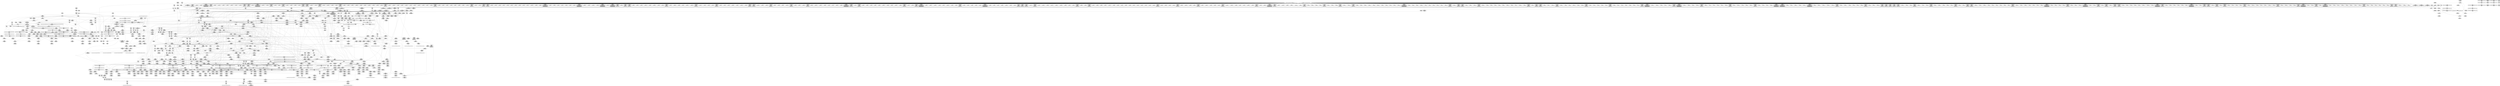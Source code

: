 digraph {
	CE0x5c64b00 [shape=record,shape=Mrecord,label="{CE0x5c64b00|current_sid:if.end|*SummSink*}"]
	CE0x5bb2a10 [shape=record,shape=Mrecord,label="{CE0x5bb2a10|current_sid:tobool1|security/selinux/hooks.c,218}"]
	CE0x5d24840 [shape=record,shape=Mrecord,label="{CE0x5d24840|current_sid:bb|*SummSource*}"]
	CE0x5c2e990 [shape=record,shape=Mrecord,label="{CE0x5c2e990|0:_i16,_56:_i8*,_:_CRE_581,582_}"]
	CE0x5c057c0 [shape=record,shape=Mrecord,label="{CE0x5c057c0|may_rename:if.end11}"]
	CE0x5c30f90 [shape=record,shape=Mrecord,label="{CE0x5c30f90|0:_i16,_56:_i8*,_:_CRE_613,614_}"]
	CE0x5c81660 [shape=record,shape=Mrecord,label="{CE0x5c81660|0:_i16,_56:_i8*,_:_CRE_932,933_}"]
	CE0x5cdaed0 [shape=record,shape=Mrecord,label="{CE0x5cdaed0|i64_9|*Constant*|*SummSource*}"]
	CE0x5c077d0 [shape=record,shape=Mrecord,label="{CE0x5c077d0|current_sid:tmp9|security/selinux/hooks.c,218|*SummSink*}"]
	CE0x5ce51d0 [shape=record,shape=Mrecord,label="{CE0x5ce51d0|get_current:tmp}"]
	CE0x5c1f9f0 [shape=record,shape=Mrecord,label="{CE0x5c1f9f0|104:_%struct.inode*,_:_CRE_219,220_}"]
	CE0x5d07990 [shape=record,shape=Mrecord,label="{CE0x5d07990|may_rename:tobool37|security/selinux/hooks.c,1843|*SummSink*}"]
	CE0x5bdbae0 [shape=record,shape=Mrecord,label="{CE0x5bdbae0|current_sid:tmp1|*SummSource*}"]
	CE0x5c070c0 [shape=record,shape=Mrecord,label="{CE0x5c070c0|may_rename:if.then38|*SummSink*}"]
	CE0x5cd62a0 [shape=record,shape=Mrecord,label="{CE0x5cd62a0|may_rename:sclass|security/selinux/hooks.c,1826}"]
	CE0x5ccf1f0 [shape=record,shape=Mrecord,label="{CE0x5ccf1f0|i64_7|*Constant*|*SummSource*}"]
	CE0x5c2b220 [shape=record,shape=Mrecord,label="{CE0x5c2b220|0:_i16,_56:_i8*,_:_CRE_552,553_}"]
	CE0x5c87ac0 [shape=record,shape=Mrecord,label="{CE0x5c87ac0|may_rename:tmp20|security/selinux/hooks.c,1827|*SummSource*}"]
	CE0x5bc67e0 [shape=record,shape=Mrecord,label="{CE0x5bc67e0|may_rename:if.then|*SummSource*}"]
	CE0x5d1ece0 [shape=record,shape=Mrecord,label="{CE0x5d1ece0|may_rename:tmp70|security/selinux/hooks.c,1849|*SummSource*}"]
	CE0x5ce1bb0 [shape=record,shape=Mrecord,label="{CE0x5ce1bb0|may_rename:tmp38|security/selinux/hooks.c,1832}"]
	CE0x5d1e6c0 [shape=record,shape=Mrecord,label="{CE0x5d1e6c0|i64_23|*Constant*|*SummSink*}"]
	CE0x5c254b0 [shape=record,shape=Mrecord,label="{CE0x5c254b0|0:_i16,_56:_i8*,_:_CRE_279,280_}"]
	CE0x5bf2010 [shape=record,shape=Mrecord,label="{CE0x5bf2010|_call_void_mcount()_#3|*SummSource*}"]
	CE0x5d24910 [shape=record,shape=Mrecord,label="{CE0x5d24910|current_sid:bb|*SummSink*}"]
	CE0x5bf6540 [shape=record,shape=Mrecord,label="{CE0x5bf6540|may_rename:if.end30|*SummSource*}"]
	CE0x5bf4a20 [shape=record,shape=Mrecord,label="{CE0x5bf4a20|GLOBAL:current_sid.__warned|Global_var:current_sid.__warned}"]
	CE0x5c19a00 [shape=record,shape=Mrecord,label="{CE0x5c19a00|104:_%struct.inode*,_:_CRE_167,168_}"]
	CE0x5c98740 [shape=record,shape=Mrecord,label="{CE0x5c98740|may_rename:conv3|security/selinux/hooks.c,1815|*SummSink*}"]
	CE0x5ce60a0 [shape=record,shape=Mrecord,label="{CE0x5ce60a0|i64*_getelementptr_inbounds_(_2_x_i64_,_2_x_i64_*___llvm_gcov_ctr98,_i64_0,_i64_0)|*Constant*|*SummSink*}"]
	CE0x5c2d8f0 [shape=record,shape=Mrecord,label="{CE0x5c2d8f0|0:_i16,_56:_i8*,_:_CRE_567,568_}"]
	CE0x5bdc810 [shape=record,shape=Mrecord,label="{CE0x5bdc810|i64_1|*Constant*}"]
	CE0x5d1f960 [shape=record,shape=Mrecord,label="{CE0x5d1f960|may_rename:tmp67|security/selinux/hooks.c,1845|*SummSource*}"]
	CE0x5d23e10 [shape=record,shape=Mrecord,label="{CE0x5d23e10|get_current:tmp2}"]
	CE0x5c83150 [shape=record,shape=Mrecord,label="{CE0x5c83150|0:_i16,_56:_i8*,_:_CRE_992,1000_|*MultipleSource*|*LoadInst*|security/selinux/hooks.c,1814|security/selinux/hooks.c,1814}"]
	CE0x5cb3f50 [shape=record,shape=Mrecord,label="{CE0x5cb3f50|avc_has_perm:entry|*SummSource*}"]
	CE0x5c24ec0 [shape=record,shape=Mrecord,label="{CE0x5c24ec0|0:_i16,_56:_i8*,_:_CRE_274,275_}"]
	CE0x5c247a0 [shape=record,shape=Mrecord,label="{CE0x5c247a0|0:_i16,_56:_i8*,_:_CRE_268,269_}"]
	CE0x5d28230 [shape=record,shape=Mrecord,label="{CE0x5d28230|may_rename:sid47|security/selinux/hooks.c,1846}"]
	CE0x5bfe000 [shape=record,shape=Mrecord,label="{CE0x5bfe000|current_sid:tmp4|security/selinux/hooks.c,218|*SummSink*}"]
	CE0x5bfcd30 [shape=record,shape=Mrecord,label="{CE0x5bfcd30|may_rename:if.then|*SummSink*}"]
	CE0x5d25980 [shape=record,shape=Mrecord,label="{CE0x5d25980|i64*_getelementptr_inbounds_(_29_x_i64_,_29_x_i64_*___llvm_gcov_ctr228,_i64_0,_i64_25)|*Constant*|*SummSink*}"]
	CE0x5c15550 [shape=record,shape=Mrecord,label="{CE0x5c15550|0:_i16,_56:_i8*,_:_CRE_16,24_|*MultipleSource*|*LoadInst*|security/selinux/hooks.c,1814|security/selinux/hooks.c,1814}"]
	CE0x5d23820 [shape=record,shape=Mrecord,label="{CE0x5d23820|%struct.task_struct*_(%struct.task_struct**)*_asm_movq_%gs:$_1:P_,$0_,_r,im,_dirflag_,_fpsr_,_flags_|*SummSource*}"]
	CE0x5cda680 [shape=record,shape=Mrecord,label="{CE0x5cda680|may_rename:cmp13|security/selinux/hooks.c,1829|*SummSink*}"]
	CE0x5d1f280 [shape=record,shape=Mrecord,label="{CE0x5d1f280|may_rename:conv50|security/selinux/hooks.c,1848|*SummSink*}"]
	CE0x5c98f90 [shape=record,shape=Mrecord,label="{CE0x5c98f90|i32_61440|*Constant*|*SummSource*}"]
	CE0x5d19590 [shape=record,shape=Mrecord,label="{CE0x5d19590|may_rename:tmp81|security/selinux/hooks.c,1854}"]
	CE0x5bc7210 [shape=record,shape=Mrecord,label="{CE0x5bc7210|104:_%struct.inode*,_:_CRE_48,52_|*MultipleSource*|security/selinux/hooks.c,1814|Function::selinux_inode_rename&Arg::old_dentry::|Function::selinux_inode_rename&Arg::new_dentry::|Function::may_rename&Arg::old_dentry::|Function::may_rename&Arg::new_dentry::}"]
	CE0x5ce1850 [shape=record,shape=Mrecord,label="{CE0x5ce1850|may_rename:call18|security/selinux/hooks.c,1830}"]
	CE0x5c2f0b0 [shape=record,shape=Mrecord,label="{CE0x5c2f0b0|0:_i16,_56:_i8*,_:_CRE_587,588_}"]
	CE0x5c19ff0 [shape=record,shape=Mrecord,label="{CE0x5c19ff0|104:_%struct.inode*,_:_CRE_172,173_}"]
	CE0x5c109f0 [shape=record,shape=Mrecord,label="{CE0x5c109f0|104:_%struct.inode*,_:_CRE_317,318_}"]
	CE0x5c04430 [shape=record,shape=Mrecord,label="{CE0x5c04430|current_sid:tobool|security/selinux/hooks.c,218|*SummSink*}"]
	CE0x5d23e80 [shape=record,shape=Mrecord,label="{CE0x5d23e80|get_current:tmp2|*SummSource*}"]
	CE0x5c06e20 [shape=record,shape=Mrecord,label="{CE0x5c06e20|get_current:tmp1|*SummSink*}"]
	CE0x5c025b0 [shape=record,shape=Mrecord,label="{CE0x5c025b0|GLOBAL:__llvm_gcov_ctr125|Global_var:__llvm_gcov_ctr125|*SummSource*}"]
	CE0x5c27260 [shape=record,shape=Mrecord,label="{CE0x5c27260|0:_i16,_56:_i8*,_:_CRE_304,305_}"]
	CE0x5c635f0 [shape=record,shape=Mrecord,label="{CE0x5c635f0|current_sid:land.lhs.true2|*SummSink*}"]
	CE0x5cde020 [shape=record,shape=Mrecord,label="{CE0x5cde020|may_rename:tmp36|security/selinux/hooks.c,1832|*SummSink*}"]
	CE0x5c15030 [shape=record,shape=Mrecord,label="{CE0x5c15030|0:_i16,_56:_i8*,_:_CRE_190,191_}"]
	CE0x5c6f040 [shape=record,shape=Mrecord,label="{CE0x5c6f040|current_sid:tmp20|security/selinux/hooks.c,218|*SummSink*}"]
	CE0x5c19b30 [shape=record,shape=Mrecord,label="{CE0x5c19b30|104:_%struct.inode*,_:_CRE_168,169_}"]
	CE0x5c2e860 [shape=record,shape=Mrecord,label="{CE0x5c2e860|0:_i16,_56:_i8*,_:_CRE_580,581_}"]
	CE0x5c26ed0 [shape=record,shape=Mrecord,label="{CE0x5c26ed0|0:_i16,_56:_i8*,_:_CRE_301,302_}"]
	CE0x5d25d80 [shape=record,shape=Mrecord,label="{CE0x5d25d80|may_rename:tmp75|security/selinux/hooks.c,1850|*SummSource*}"]
	CE0x5cb4bd0 [shape=record,shape=Mrecord,label="{CE0x5cb4bd0|i16_7|*Constant*|*SummSource*}"]
	CE0x5c29b80 [shape=record,shape=Mrecord,label="{CE0x5c29b80|0:_i16,_56:_i8*,_:_CRE_456,464_|*MultipleSource*|*LoadInst*|security/selinux/hooks.c,1814|security/selinux/hooks.c,1814}"]
	CE0x5c7db90 [shape=record,shape=Mrecord,label="{CE0x5c7db90|may_rename:conv29|security/selinux/hooks.c,1839|*SummSource*}"]
	CE0x5c97f60 [shape=record,shape=Mrecord,label="{CE0x5c97f60|i32_16384|*Constant*|*SummSink*}"]
	CE0x5c376c0 [shape=record,shape=Mrecord,label="{CE0x5c376c0|0:_i16,_56:_i8*,_:_CRE_921,922_}"]
	CE0x5cd5890 [shape=record,shape=Mrecord,label="{CE0x5cd5890|may_rename:tmp22|security/selinux/hooks.c,1827}"]
	CE0x5bb9f40 [shape=record,shape=Mrecord,label="{CE0x5bb9f40|selinux_inode_rename:tmp1}"]
	CE0x5c13150 [shape=record,shape=Mrecord,label="{CE0x5c13150|0:_i16,_56:_i8*,_:_CRE_164,165_}"]
	CE0x5c24c60 [shape=record,shape=Mrecord,label="{CE0x5c24c60|0:_i16,_56:_i8*,_:_CRE_272,273_}"]
	CE0x5c856c0 [shape=record,shape=Mrecord,label="{CE0x5c856c0|may_rename:tmp10|security/selinux/hooks.c,1816}"]
	"CONST[source:0(mediator),value:2(dynamic)][purpose:{object}][SnkIdx:14]"
	CE0x5d04c50 [shape=record,shape=Mrecord,label="{CE0x5d04c50|may_rename:tmp55|security/selinux/hooks.c,1841|*SummSink*}"]
	CE0x5c83510 [shape=record,shape=Mrecord,label="{CE0x5c83510|may_rename:tmp5|security/selinux/hooks.c,1814|*SummSource*}"]
	CE0x5c0d340 [shape=record,shape=Mrecord,label="{CE0x5c0d340|may_rename:tmp16|security/selinux/hooks.c,1824}"]
	CE0x5bc7ee0 [shape=record,shape=Mrecord,label="{CE0x5bc7ee0|104:_%struct.inode*,_:_CRE_89,90_}"]
	CE0x5c0d3b0 [shape=record,shape=Mrecord,label="{CE0x5c0d3b0|may_rename:tmp16|security/selinux/hooks.c,1824|*SummSource*}"]
	CE0x5d279d0 [shape=record,shape=Mrecord,label="{CE0x5d279d0|may_rename:cmp45|security/selinux/hooks.c,1845|*SummSource*}"]
	CE0x5d0a470 [shape=record,shape=Mrecord,label="{CE0x5d0a470|may_rename:tmp76|security/selinux/hooks.c,1851}"]
	CE0x5d1ea40 [shape=record,shape=Mrecord,label="{CE0x5d1ea40|i64_24|*Constant*|*SummSource*}"]
	CE0x5c2b350 [shape=record,shape=Mrecord,label="{CE0x5c2b350|0:_i16,_56:_i8*,_:_CRE_488,496_|*MultipleSource*|*LoadInst*|security/selinux/hooks.c,1814|security/selinux/hooks.c,1814}"]
	CE0x5d1fa90 [shape=record,shape=Mrecord,label="{CE0x5d1fa90|may_rename:tmp67|security/selinux/hooks.c,1845|*SummSink*}"]
	CE0x5c21a70 [shape=record,shape=Mrecord,label="{CE0x5c21a70|0:_i16,_56:_i8*,_:_CRE_206,207_}"]
	CE0x5cd55e0 [shape=record,shape=Mrecord,label="{CE0x5cd55e0|may_rename:tmp21|security/selinux/hooks.c,1827|*SummSource*}"]
	CE0x5c369b0 [shape=record,shape=Mrecord,label="{CE0x5c369b0|0:_i16,_56:_i8*,_:_CRE_910,911_}"]
	CE0x5bd7f00 [shape=record,shape=Mrecord,label="{CE0x5bd7f00|may_rename:tmp13|security/selinux/hooks.c,1823|*SummSink*}"]
	CE0x5c2cd10 [shape=record,shape=Mrecord,label="{CE0x5c2cd10|0:_i16,_56:_i8*,_:_CRE_557,558_}"]
	CE0x5c12680 [shape=record,shape=Mrecord,label="{CE0x5c12680|0:_i16,_56:_i8*,_:_CRE_155,156_}"]
	CE0x5bbad30 [shape=record,shape=Mrecord,label="{CE0x5bbad30|i64*_getelementptr_inbounds_(_2_x_i64_,_2_x_i64_*___llvm_gcov_ctr227,_i64_0,_i64_0)|*Constant*|*SummSink*}"]
	CE0x5c050b0 [shape=record,shape=Mrecord,label="{CE0x5c050b0|may_rename:i_security|security/selinux/hooks.c,1813}"]
	CE0x5c20240 [shape=record,shape=Mrecord,label="{CE0x5c20240|104:_%struct.inode*,_:_CRE_240,248_|*MultipleSource*|security/selinux/hooks.c,1814|Function::selinux_inode_rename&Arg::old_dentry::|Function::selinux_inode_rename&Arg::new_dentry::|Function::may_rename&Arg::old_dentry::|Function::may_rename&Arg::new_dentry::}"]
	CE0x5c81080 [shape=record,shape=Mrecord,label="{CE0x5c81080|may_rename:tmp49|security/selinux/hooks.c,1839|*SummSource*}"]
	CE0x5c23cf0 [shape=record,shape=Mrecord,label="{CE0x5c23cf0|0:_i16,_56:_i8*,_:_CRE_259,260_}"]
	CE0x5c82800 [shape=record,shape=Mrecord,label="{CE0x5c82800|0:_i16,_56:_i8*,_:_CRE_979,980_}"]
	CE0x5d17640 [shape=record,shape=Mrecord,label="{CE0x5d17640|may_rename:i_security40|security/selinux/hooks.c,1844|*SummSource*}"]
	CE0x5d27e30 [shape=record,shape=Mrecord,label="{CE0x5d27e30|may_rename:conv46|security/selinux/hooks.c,1845|*SummSource*}"]
	CE0x5bd7910 [shape=record,shape=Mrecord,label="{CE0x5bd7910|current_sid:call|security/selinux/hooks.c,218|*SummSink*}"]
	CE0x5c6eb90 [shape=record,shape=Mrecord,label="{CE0x5c6eb90|i64*_getelementptr_inbounds_(_11_x_i64_,_11_x_i64_*___llvm_gcov_ctr125,_i64_0,_i64_10)|*Constant*|*SummSource*}"]
	CE0x5c11d00 [shape=record,shape=Mrecord,label="{CE0x5c11d00|0:_i16,_56:_i8*,_:_CRE_147,148_}"]
	CE0x5bfa030 [shape=record,shape=Mrecord,label="{CE0x5bfa030|may_rename:if.then34|*SummSource*}"]
	CE0x5c26b40 [shape=record,shape=Mrecord,label="{CE0x5c26b40|0:_i16,_56:_i8*,_:_CRE_298,299_}"]
	CE0x680e8f0 [shape=record,shape=Mrecord,label="{CE0x680e8f0|selinux_inode_rename:old_inode|Function::selinux_inode_rename&Arg::old_inode::|*SummSink*}"]
	CE0x71bd450 [shape=record,shape=Mrecord,label="{CE0x71bd450|selinux_inode_rename:tmp3|*SummSource*}"]
	CE0x5c100d0 [shape=record,shape=Mrecord,label="{CE0x5c100d0|104:_%struct.inode*,_:_CRE_309,310_}"]
	CE0x5c681a0 [shape=record,shape=Mrecord,label="{CE0x5c681a0|current_sid:tmp16|security/selinux/hooks.c,218}"]
	"CONST[source:0(mediator),value:0(static)][purpose:{operation}][SnkIdx:19]"
	CE0x787d570 [shape=record,shape=Mrecord,label="{CE0x787d570|_call_void_mcount()_#3|*SummSource*}"]
	CE0x5c30d30 [shape=record,shape=Mrecord,label="{CE0x5c30d30|0:_i16,_56:_i8*,_:_CRE_611,612_}"]
	CE0x5c37330 [shape=record,shape=Mrecord,label="{CE0x5c37330|0:_i16,_56:_i8*,_:_CRE_918,919_}"]
	CE0x5c7e550 [shape=record,shape=Mrecord,label="{CE0x5c7e550|may_rename:sid31|security/selinux/hooks.c,1840|*SummSource*}"]
	CE0x5cb2740 [shape=record,shape=Mrecord,label="{CE0x5cb2740|may_rename:tmp59|security/selinux/hooks.c,1843}"]
	CE0x5bc93c0 [shape=record,shape=Mrecord,label="{CE0x5bc93c0|i64_1|*Constant*}"]
	CE0x5bd1af0 [shape=record,shape=Mrecord,label="{CE0x5bd1af0|may_rename:entry|*SummSource*}"]
	CE0x5d15940 [shape=record,shape=Mrecord,label="{CE0x5d15940|i64_16777216|*Constant*}"]
	CE0x5ce3b40 [shape=record,shape=Mrecord,label="{CE0x5ce3b40|i32_4194304|*Constant*|*SummSink*}"]
	CE0x5cbb240 [shape=record,shape=Mrecord,label="{CE0x5cbb240|i32_3|*Constant*}"]
	CE0x5bb5c80 [shape=record,shape=Mrecord,label="{CE0x5bb5c80|current_sid:tmp8|security/selinux/hooks.c,218|*SummSink*}"]
	CE0x5d16430 [shape=record,shape=Mrecord,label="{CE0x5d16430|may_rename:tobool49|security/selinux/hooks.c,1848|*SummSource*}"]
	CE0x5c641d0 [shape=record,shape=Mrecord,label="{CE0x5c641d0|i64*_getelementptr_inbounds_(_11_x_i64_,_11_x_i64_*___llvm_gcov_ctr125,_i64_0,_i64_8)|*Constant*|*SummSink*}"]
	CE0x5c16220 [shape=record,shape=Mrecord,label="{CE0x5c16220|0:_i16,_56:_i8*,_:_CRE_80,88_|*MultipleSource*|*LoadInst*|security/selinux/hooks.c,1814|security/selinux/hooks.c,1814}"]
	CE0x5c6d800 [shape=record,shape=Mrecord,label="{CE0x5c6d800|current_sid:tmp17|security/selinux/hooks.c,218}"]
	CE0x5c01800 [shape=record,shape=Mrecord,label="{CE0x5c01800|may_rename:if.end21|*SummSource*}"]
	CE0x5c28ad0 [shape=record,shape=Mrecord,label="{CE0x5c28ad0|0:_i16,_56:_i8*,_:_CRE_384,388_|*MultipleSource*|*LoadInst*|security/selinux/hooks.c,1814|security/selinux/hooks.c,1814}"]
	CE0x5c33730 [shape=record,shape=Mrecord,label="{CE0x5c33730|0:_i16,_56:_i8*,_:_CRE_736,740_|*MultipleSource*|*LoadInst*|security/selinux/hooks.c,1814|security/selinux/hooks.c,1814}"]
	CE0x5c19670 [shape=record,shape=Mrecord,label="{CE0x5c19670|104:_%struct.inode*,_:_CRE_164,165_}"]
	CE0x5c28cb0 [shape=record,shape=Mrecord,label="{CE0x5c28cb0|0:_i16,_56:_i8*,_:_CRE_392,400_|*MultipleSource*|*LoadInst*|security/selinux/hooks.c,1814|security/selinux/hooks.c,1814}"]
	CE0x5c25710 [shape=record,shape=Mrecord,label="{CE0x5c25710|0:_i16,_56:_i8*,_:_CRE_281,282_}"]
	CE0x5cbfa90 [shape=record,shape=Mrecord,label="{CE0x5cbfa90|i64_15|*Constant*|*SummSource*}"]
	CE0x5c1d060 [shape=record,shape=Mrecord,label="{CE0x5c1d060|104:_%struct.inode*,_:_CRE_184,185_}"]
	CE0x5c267b0 [shape=record,shape=Mrecord,label="{CE0x5c267b0|0:_i16,_56:_i8*,_:_CRE_295,296_}"]
	CE0x5d0e920 [shape=record,shape=Mrecord,label="{CE0x5d0e920|i64_16777216|*Constant*|*SummSink*}"]
	CE0x5c83d60 [shape=record,shape=Mrecord,label="{CE0x5c83d60|may_rename:tobool12|security/selinux/hooks.c,1829}"]
	CE0x5c10fe0 [shape=record,shape=Mrecord,label="{CE0x5c10fe0|may_rename:tmp4|*LoadInst*|security/selinux/hooks.c,1814|*SummSink*}"]
	CE0x5cbfa20 [shape=record,shape=Mrecord,label="{CE0x5cbfa20|i64_15|*Constant*}"]
	CE0x5cd9080 [shape=record,shape=Mrecord,label="{CE0x5cd9080|may_rename:tmp78|security/selinux/hooks.c,1853}"]
	CE0x5bf69a0 [shape=record,shape=Mrecord,label="{CE0x5bf69a0|GLOBAL:current_sid.__warned|Global_var:current_sid.__warned|*SummSource*}"]
	CE0x5bf5870 [shape=record,shape=Mrecord,label="{CE0x5bf5870|_call_void_mcount()_#3|*SummSink*}"]
	CE0x5c10790 [shape=record,shape=Mrecord,label="{CE0x5c10790|104:_%struct.inode*,_:_CRE_315,316_}"]
	CE0x5c1cd20 [shape=record,shape=Mrecord,label="{CE0x5c1cd20|104:_%struct.inode*,_:_CRE_181,182_}"]
	CE0x5bb3290 [shape=record,shape=Mrecord,label="{CE0x5bb3290|selinux_inode_rename:new_inode|Function::selinux_inode_rename&Arg::new_inode::|*SummSink*}"]
	CE0x5caaa40 [shape=record,shape=Mrecord,label="{CE0x5caaa40|may_rename:tmp9|*LoadInst*|security/selinux/hooks.c,1816|*SummSink*}"]
	CE0x5c1ea80 [shape=record,shape=Mrecord,label="{CE0x5c1ea80|104:_%struct.inode*,_:_CRE_206,207_}"]
	CE0x5bfdde0 [shape=record,shape=Mrecord,label="{CE0x5bfdde0|i64_2|*Constant*}"]
	CE0x5c349a0 [shape=record,shape=Mrecord,label="{CE0x5c349a0|0:_i16,_56:_i8*,_:_CRE_883,884_}"]
	CE0x5c16ee0 [shape=record,shape=Mrecord,label="{CE0x5c16ee0|0:_i16,_56:_i8*,_:_CRE_137,138_}"]
	CE0x5d08580 [shape=record,shape=Mrecord,label="{CE0x5d08580|i64_18|*Constant*|*SummSink*}"]
	CE0x5c7e620 [shape=record,shape=Mrecord,label="{CE0x5c7e620|may_rename:sid31|security/selinux/hooks.c,1840|*SummSink*}"]
	CE0x5bff930 [shape=record,shape=Mrecord,label="{CE0x5bff930|%struct.task_struct*_(%struct.task_struct**)*_asm_movq_%gs:$_1:P_,$0_,_r,im,_dirflag_,_fpsr_,_flags_}"]
	CE0x5bf6720 [shape=record,shape=Mrecord,label="{CE0x5bf6720|may_rename:if.end35}"]
	CE0x5ccf9f0 [shape=record,shape=Mrecord,label="{CE0x5ccf9f0|may_rename:tmp26|security/selinux/hooks.c,1829|*SummSink*}"]
	CE0x5d09b10 [shape=record,shape=Mrecord,label="{CE0x5d09b10|may_rename:tobool33|security/selinux/hooks.c,1841|*SummSource*}"]
	CE0x5c98340 [shape=record,shape=Mrecord,label="{CE0x5c98340|may_rename:cmp|security/selinux/hooks.c,1815|*SummSource*}"]
	CE0x5d09ff0 [shape=record,shape=Mrecord,label="{CE0x5d09ff0|i64_22|*Constant*|*SummSource*}"]
	CE0x5c36c10 [shape=record,shape=Mrecord,label="{CE0x5c36c10|0:_i16,_56:_i8*,_:_CRE_912,913_}"]
	CE0x5c321e0 [shape=record,shape=Mrecord,label="{CE0x5c321e0|0:_i16,_56:_i8*,_:_CRE_648,656_|*MultipleSource*|*LoadInst*|security/selinux/hooks.c,1814|security/selinux/hooks.c,1814}"]
	CE0x5c03810 [shape=record,shape=Mrecord,label="{CE0x5c03810|i32_10|*Constant*|*SummSource*}"]
	CE0x5bbf330 [shape=record,shape=Mrecord,label="{CE0x5bbf330|_ret_i32_%retval.0,_!dbg_!27814|security/selinux/hooks.c,1854|*SummSink*}"]
	CE0x5c35ca0 [shape=record,shape=Mrecord,label="{CE0x5c35ca0|0:_i16,_56:_i8*,_:_CRE_899,900_}"]
	CE0x5c0da80 [shape=record,shape=Mrecord,label="{CE0x5c0da80|may_rename:tmp17|security/selinux/hooks.c,1824|*SummSource*}"]
	CE0x5c36030 [shape=record,shape=Mrecord,label="{CE0x5c36030|0:_i16,_56:_i8*,_:_CRE_902,903_}"]
	CE0x5c33910 [shape=record,shape=Mrecord,label="{CE0x5c33910|0:_i16,_56:_i8*,_:_CRE_744,752_|*MultipleSource*|*LoadInst*|security/selinux/hooks.c,1814|security/selinux/hooks.c,1814}"]
	CE0x5c12550 [shape=record,shape=Mrecord,label="{CE0x5c12550|0:_i16,_56:_i8*,_:_CRE_154,155_}"]
	CE0x5c34f90 [shape=record,shape=Mrecord,label="{CE0x5c34f90|0:_i16,_56:_i8*,_:_CRE_888,889_}"]
	CE0x5c25d00 [shape=record,shape=Mrecord,label="{CE0x5c25d00|0:_i16,_56:_i8*,_:_CRE_286,287_}"]
	CE0x5bd2be0 [shape=record,shape=Mrecord,label="{CE0x5bd2be0|selinux_inode_rename:tmp3}"]
	CE0x5c37590 [shape=record,shape=Mrecord,label="{CE0x5c37590|0:_i16,_56:_i8*,_:_CRE_920,921_}"]
	CE0x5d07340 [shape=record,shape=Mrecord,label="{CE0x5d07340|may_rename:tmp58|*LoadInst*|security/selinux/hooks.c,1843}"]
	CE0x5c1e100 [shape=record,shape=Mrecord,label="{CE0x5c1e100|104:_%struct.inode*,_:_CRE_198,199_}"]
	CE0x71bd5c0 [shape=record,shape=Mrecord,label="{CE0x71bd5c0|_call_void_mcount()_#3}"]
	CE0x5c34d30 [shape=record,shape=Mrecord,label="{CE0x5c34d30|0:_i16,_56:_i8*,_:_CRE_886,887_}"]
	CE0x5c316b0 [shape=record,shape=Mrecord,label="{CE0x5c316b0|0:_i16,_56:_i8*,_:_CRE_619,620_}"]
	CE0x5baf310 [shape=record,shape=Mrecord,label="{CE0x5baf310|may_rename:if.end54}"]
	CE0x5ce5c40 [shape=record,shape=Mrecord,label="{CE0x5ce5c40|current_sid:tmp24|security/selinux/hooks.c,220|*SummSource*}"]
	CE0x5c0b050 [shape=record,shape=Mrecord,label="{CE0x5c0b050|may_rename:d_inode39|security/selinux/hooks.c,1844|*SummSource*}"]
	CE0x5d22400 [shape=record,shape=Mrecord,label="{CE0x5d22400|current_sid:tmp13|security/selinux/hooks.c,218}"]
	CE0x5ce26c0 [shape=record,shape=Mrecord,label="{CE0x5ce26c0|may_rename:sclass17|security/selinux/hooks.c,1831}"]
	CE0x5c37920 [shape=record,shape=Mrecord,label="{CE0x5c37920|0:_i16,_56:_i8*,_:_CRE_923,924_}"]
	CE0x5c0a230 [shape=record,shape=Mrecord,label="{CE0x5c0a230|may_rename:tmp61|security/selinux/hooks.c,1843}"]
	CE0x5d25910 [shape=record,shape=Mrecord,label="{CE0x5d25910|may_rename:d_inode41|security/selinux/hooks.c,1845|*SummSink*}"]
	CE0x5c08f80 [shape=record,shape=Mrecord,label="{CE0x5c08f80|i64*_getelementptr_inbounds_(_2_x_i64_,_2_x_i64_*___llvm_gcov_ctr98,_i64_0,_i64_1)|*Constant*}"]
	CE0x5c36d40 [shape=record,shape=Mrecord,label="{CE0x5c36d40|0:_i16,_56:_i8*,_:_CRE_913,914_}"]
	CE0x5cb6e60 [shape=record,shape=Mrecord,label="{CE0x5cb6e60|may_rename:tmp63|*LoadInst*|security/selinux/hooks.c,1844|*SummSink*}"]
	CE0x5c309a0 [shape=record,shape=Mrecord,label="{CE0x5c309a0|0:_i16,_56:_i8*,_:_CRE_608,609_}"]
	CE0x5bb7270 [shape=record,shape=Mrecord,label="{CE0x5bb7270|0:_i16,_56:_i8*,_:_CRE_867,868_}"]
	CE0x5d27810 [shape=record,shape=Mrecord,label="{CE0x5d27810|may_rename:cmp45|security/selinux/hooks.c,1845}"]
	CE0x5c6b3a0 [shape=record,shape=Mrecord,label="{CE0x5c6b3a0|i32_78|*Constant*|*SummSource*}"]
	CE0x5c210f0 [shape=record,shape=Mrecord,label="{CE0x5c210f0|0:_i16,_56:_i8*,_:_CRE_198,199_}"]
	CE0x5c0dbb0 [shape=record,shape=Mrecord,label="{CE0x5c0dbb0|may_rename:tmp17|security/selinux/hooks.c,1824|*SummSink*}"]
	CE0x5c30e60 [shape=record,shape=Mrecord,label="{CE0x5c30e60|0:_i16,_56:_i8*,_:_CRE_612,613_}"]
	CE0x5c23240 [shape=record,shape=Mrecord,label="{CE0x5c23240|0:_i16,_56:_i8*,_:_CRE_250,251_}"]
	CE0x5c64920 [shape=record,shape=Mrecord,label="{CE0x5c64920|current_sid:if.end}"]
	CE0x5c255e0 [shape=record,shape=Mrecord,label="{CE0x5c255e0|0:_i16,_56:_i8*,_:_CRE_280,281_}"]
	CE0x5c6bdf0 [shape=record,shape=Mrecord,label="{CE0x5c6bdf0|i32_22|*Constant*}"]
	CE0x5c82a40 [shape=record,shape=Mrecord,label="{CE0x5c82a40|0:_i16,_56:_i8*,_:_CRE_981,982_}"]
	CE0x5bf9ce0 [shape=record,shape=Mrecord,label="{CE0x5bf9ce0|may_rename:return|*SummSource*}"]
	CE0x5cd85f0 [shape=record,shape=Mrecord,label="{CE0x5cd85f0|i64_5|*Constant*}"]
	CE0x5c7de30 [shape=record,shape=Mrecord,label="{CE0x5c7de30|may_rename:av.0|*SummSource*}"]
	CE0x5d1f670 [shape=record,shape=Mrecord,label="{CE0x5d1f670|may_rename:tmp67|security/selinux/hooks.c,1845}"]
	CE0x5c32410 [shape=record,shape=Mrecord,label="{CE0x5c32410|0:_i16,_56:_i8*,_:_CRE_656,664_|*MultipleSource*|*LoadInst*|security/selinux/hooks.c,1814|security/selinux/hooks.c,1814}"]
	CE0x5bd4e90 [shape=record,shape=Mrecord,label="{CE0x5bd4e90|may_rename:old_dentry|Function::may_rename&Arg::old_dentry::|*SummSource*}"]
	CE0x5cdbae0 [shape=record,shape=Mrecord,label="{CE0x5cdbae0|may_rename:tmp31|security/selinux/hooks.c,1829|*SummSource*}"]
	CE0x5d067e0 [shape=record,shape=Mrecord,label="{CE0x5d067e0|may_rename:d_inode36|security/selinux/hooks.c,1843}"]
	CE0x5bf8ca0 [shape=record,shape=Mrecord,label="{CE0x5bf8ca0|may_rename:if.then34|*SummSink*}"]
	CE0x5bf5ed0 [shape=record,shape=Mrecord,label="{CE0x5bf5ed0|GLOBAL:current_sid|*Constant*|*SummSource*}"]
	CE0x5bb74e0 [shape=record,shape=Mrecord,label="{CE0x5bb74e0|0:_i16,_56:_i8*,_:_CRE_869,870_}"]
	CE0x5d18f80 [shape=record,shape=Mrecord,label="{CE0x5d18f80|i64*_getelementptr_inbounds_(_29_x_i64_,_29_x_i64_*___llvm_gcov_ctr228,_i64_0,_i64_28)|*Constant*}"]
	CE0x5c803b0 [shape=record,shape=Mrecord,label="{CE0x5c803b0|may_rename:tmp47|security/selinux/hooks.c,1838|*SummSource*}"]
	CE0x5c25f60 [shape=record,shape=Mrecord,label="{CE0x5c25f60|0:_i16,_56:_i8*,_:_CRE_288,289_}"]
	CE0x5ccefe0 [shape=record,shape=Mrecord,label="{CE0x5ccefe0|may_rename:tmp27|security/selinux/hooks.c,1829}"]
	CE0x5d0b5d0 [shape=record,shape=Mrecord,label="{CE0x5d0b5d0|may_rename:tmp69|security/selinux/hooks.c,1847|*SummSource*}"]
	CE0x5c12ed0 [shape=record,shape=Mrecord,label="{CE0x5c12ed0|0:_i16,_56:_i8*,_:_CRE_162,163_}"]
	CE0x5cd1a50 [shape=record,shape=Mrecord,label="{CE0x5cd1a50|may_rename:dentry24|security/selinux/hooks.c,1836|*SummSink*}"]
	CE0x5c35910 [shape=record,shape=Mrecord,label="{CE0x5c35910|0:_i16,_56:_i8*,_:_CRE_896,897_}"]
	CE0x5cbb0e0 [shape=record,shape=Mrecord,label="{CE0x5cbb0e0|may_rename:dentry|security/selinux/hooks.c,1820|*SummSource*}"]
	CE0x5c2b9c0 [shape=record,shape=Mrecord,label="{CE0x5c2b9c0|0:_i16,_56:_i8*,_:_CRE_508,512_|*MultipleSource*|*LoadInst*|security/selinux/hooks.c,1814|security/selinux/hooks.c,1814}"]
	CE0x5bd4f00 [shape=record,shape=Mrecord,label="{CE0x5bd4f00|may_rename:old_dentry|Function::may_rename&Arg::old_dentry::|*SummSink*}"]
	CE0x5cd46d0 [shape=record,shape=Mrecord,label="{CE0x5cd46d0|may_rename:conv29|security/selinux/hooks.c,1839}"]
	CE0x5bff850 [shape=record,shape=Mrecord,label="{CE0x5bff850|GLOBAL:current_task|Global_var:current_task|*SummSink*}"]
	CE0x5bd24c0 [shape=record,shape=Mrecord,label="{CE0x5bd24c0|GLOBAL:may_rename|*Constant*}"]
	CE0x5cbb610 [shape=record,shape=Mrecord,label="{CE0x5cbb610|i32_3|*Constant*|*SummSink*}"]
	CE0x5c23f50 [shape=record,shape=Mrecord,label="{CE0x5c23f50|0:_i16,_56:_i8*,_:_CRE_261,262_}"]
	CE0x5cd0f30 [shape=record,shape=Mrecord,label="{CE0x5cd0f30|may_rename:dentry24|security/selinux/hooks.c,1836}"]
	CE0x5c1dd70 [shape=record,shape=Mrecord,label="{CE0x5c1dd70|104:_%struct.inode*,_:_CRE_195,196_}"]
	CE0x5c31a40 [shape=record,shape=Mrecord,label="{CE0x5c31a40|0:_i16,_56:_i8*,_:_CRE_622,623_}"]
	CE0x5cde4f0 [shape=record,shape=Mrecord,label="{CE0x5cde4f0|may_rename:tmp41|security/selinux/hooks.c,1833}"]
	CE0x5cd38f0 [shape=record,shape=Mrecord,label="{CE0x5cd38f0|i32_9437184|*Constant*}"]
	CE0x5c80810 [shape=record,shape=Mrecord,label="{CE0x5c80810|may_rename:tmp48|security/selinux/hooks.c,1838|*SummSource*}"]
	CE0x5c016c0 [shape=record,shape=Mrecord,label="{CE0x5c016c0|may_rename:if.end22|*SummSink*}"]
	CE0x5c2a120 [shape=record,shape=Mrecord,label="{CE0x5c2a120|0:_i16,_56:_i8*,_:_CRE_474,475_}"]
	CE0x5c32050 [shape=record,shape=Mrecord,label="{CE0x5c32050|0:_i16,_56:_i8*,_:_CRE_640,648_|*MultipleSource*|*LoadInst*|security/selinux/hooks.c,1814|security/selinux/hooks.c,1814}"]
	CE0x5c36620 [shape=record,shape=Mrecord,label="{CE0x5c36620|0:_i16,_56:_i8*,_:_CRE_907,908_}"]
	CE0x5bffc90 [shape=record,shape=Mrecord,label="{CE0x5bffc90|current_sid:do.end|*SummSink*}"]
	CE0x5c18350 [shape=record,shape=Mrecord,label="{CE0x5c18350|104:_%struct.inode*,_:_CRE_147,148_}"]
	CE0x5c26420 [shape=record,shape=Mrecord,label="{CE0x5c26420|0:_i16,_56:_i8*,_:_CRE_292,293_}"]
	CE0x5c2dee0 [shape=record,shape=Mrecord,label="{CE0x5c2dee0|0:_i16,_56:_i8*,_:_CRE_572,573_}"]
	CE0x5c27980 [shape=record,shape=Mrecord,label="{CE0x5c27980|0:_i16,_56:_i8*,_:_CRE_310,311_}"]
	CE0x5cba570 [shape=record,shape=Mrecord,label="{CE0x5cba570|may_rename:u|security/selinux/hooks.c,1820|*SummSource*}"]
	CE0x5c990f0 [shape=record,shape=Mrecord,label="{CE0x5c990f0|i32_61440|*Constant*|*SummSink*}"]
	CE0x5cd7480 [shape=record,shape=Mrecord,label="{CE0x5cd7480|may_rename:call8|security/selinux/hooks.c,1825|*SummSink*}"]
	CE0x5c0d900 [shape=record,shape=Mrecord,label="{CE0x5c0d900|may_rename:tmp17|security/selinux/hooks.c,1824}"]
	CE0x5c82290 [shape=record,shape=Mrecord,label="{CE0x5c82290|0:_i16,_56:_i8*,_:_CRE_968,976_|*MultipleSource*|*LoadInst*|security/selinux/hooks.c,1814|security/selinux/hooks.c,1814}"]
	CE0x5c6b500 [shape=record,shape=Mrecord,label="{CE0x5c6b500|current_sid:cred|security/selinux/hooks.c,218}"]
	CE0x5d0ec80 [shape=record,shape=Mrecord,label="{CE0x5d0ec80|i64_1024|*Constant*|*SummSource*}"]
	CE0x5d091f0 [shape=record,shape=Mrecord,label="{CE0x5d091f0|may_rename:tmp54|security/selinux/hooks.c,1841}"]
	CE0x5c192e0 [shape=record,shape=Mrecord,label="{CE0x5c192e0|104:_%struct.inode*,_:_CRE_161,162_}"]
	CE0x5c198d0 [shape=record,shape=Mrecord,label="{CE0x5c198d0|104:_%struct.inode*,_:_CRE_166,167_}"]
	CE0x5bf1dd0 [shape=record,shape=Mrecord,label="{CE0x5bf1dd0|may_rename:tmp1}"]
	CE0x5c23bc0 [shape=record,shape=Mrecord,label="{CE0x5c23bc0|0:_i16,_56:_i8*,_:_CRE_258,259_}"]
	CE0x5d19050 [shape=record,shape=Mrecord,label="{CE0x5d19050|may_rename:tmp80|security/selinux/hooks.c,1854|*SummSource*}"]
	CE0x5cb2ee0 [shape=record,shape=Mrecord,label="{CE0x5cb2ee0|avc_has_perm:auditdata|Function::avc_has_perm&Arg::auditdata::|*SummSource*}"]
	CE0x5c6b150 [shape=record,shape=Mrecord,label="{CE0x5c6b150|i8*_getelementptr_inbounds_(_45_x_i8_,_45_x_i8_*_.str12,_i32_0,_i32_0)|*Constant*|*SummSink*}"]
	CE0x5cddd30 [shape=record,shape=Mrecord,label="{CE0x5cddd30|i64_11|*Constant*|*SummSink*}"]
	CE0x5c25120 [shape=record,shape=Mrecord,label="{CE0x5c25120|0:_i16,_56:_i8*,_:_CRE_276,277_}"]
	CE0x5c27720 [shape=record,shape=Mrecord,label="{CE0x5c27720|0:_i16,_56:_i8*,_:_CRE_308,309_}"]
	CE0x5c1a840 [shape=record,shape=Mrecord,label="{CE0x5c1a840|104:_%struct.inode*,_:_CRE_179,180_}"]
	"CONST[source:0(mediator),value:0(static)][purpose:{operation}][SnkIdx:15]"
	CE0x5ce0730 [shape=record,shape=Mrecord,label="{CE0x5ce0730|may_rename:tmp40|security/selinux/hooks.c,1833|*SummSource*}"]
	CE0x5c2dc80 [shape=record,shape=Mrecord,label="{CE0x5c2dc80|0:_i16,_56:_i8*,_:_CRE_570,571_}"]
	CE0x5c28350 [shape=record,shape=Mrecord,label="{CE0x5c28350|0:_i16,_56:_i8*,_:_CRE_344,352_|*MultipleSource*|*LoadInst*|security/selinux/hooks.c,1814|security/selinux/hooks.c,1814}"]
	CE0x5c21220 [shape=record,shape=Mrecord,label="{CE0x5c21220|0:_i16,_56:_i8*,_:_CRE_199,200_}"]
	CE0x5c356b0 [shape=record,shape=Mrecord,label="{CE0x5c356b0|0:_i16,_56:_i8*,_:_CRE_894,895_}"]
	CE0x5bbd460 [shape=record,shape=Mrecord,label="{CE0x5bbd460|may_rename:new_dir|Function::may_rename&Arg::new_dir::|*SummSink*}"]
	CE0x5d261c0 [shape=record,shape=Mrecord,label="{CE0x5d261c0|may_rename:tmp75|security/selinux/hooks.c,1850|*SummSink*}"]
	CE0x5bbf4c0 [shape=record,shape=Mrecord,label="{CE0x5bbf4c0|may_rename:if.end54|*SummSource*}"]
	CE0x5cdf560 [shape=record,shape=Mrecord,label="{CE0x5cdf560|i64*_getelementptr_inbounds_(_29_x_i64_,_29_x_i64_*___llvm_gcov_ctr228,_i64_0,_i64_14)|*Constant*|*SummSink*}"]
	CE0x5c20110 [shape=record,shape=Mrecord,label="{CE0x5c20110|104:_%struct.inode*,_:_CRE_232,240_|*MultipleSource*|security/selinux/hooks.c,1814|Function::selinux_inode_rename&Arg::old_dentry::|Function::selinux_inode_rename&Arg::new_dentry::|Function::may_rename&Arg::old_dentry::|Function::may_rename&Arg::new_dentry::}"]
	CE0x5ce65f0 [shape=record,shape=Mrecord,label="{CE0x5ce65f0|i64*_getelementptr_inbounds_(_2_x_i64_,_2_x_i64_*___llvm_gcov_ctr98,_i64_0,_i64_0)|*Constant*}"]
	CE0x5bf9ec0 [shape=record,shape=Mrecord,label="{CE0x5bf9ec0|may_rename:if.then34}"]
	CE0x5c6a540 [shape=record,shape=Mrecord,label="{CE0x5c6a540|GLOBAL:lockdep_rcu_suspicious|*Constant*|*SummSource*}"]
	CE0x5bb6790 [shape=record,shape=Mrecord,label="{CE0x5bb6790|0:_i16,_56:_i8*,_:_CRE_832,840_|*MultipleSource*|*LoadInst*|security/selinux/hooks.c,1814|security/selinux/hooks.c,1814}"]
	CE0x5d05770 [shape=record,shape=Mrecord,label="{CE0x5d05770|i64*_getelementptr_inbounds_(_29_x_i64_,_29_x_i64_*___llvm_gcov_ctr228,_i64_0,_i64_20)|*Constant*|*SummSource*}"]
	CE0x5bbbf90 [shape=record,shape=Mrecord,label="{CE0x5bbbf90|may_rename:new_dentry|Function::may_rename&Arg::new_dentry::}"]
	CE0x5cddf50 [shape=record,shape=Mrecord,label="{CE0x5cddf50|may_rename:tmp36|security/selinux/hooks.c,1832|*SummSource*}"]
	CE0x5d043d0 [shape=record,shape=Mrecord,label="{CE0x5d043d0|may_rename:tmp51|security/selinux/hooks.c,1840|*SummSource*}"]
	CE0x5c139a0 [shape=record,shape=Mrecord,label="{CE0x5c139a0|0:_i16,_56:_i8*,_:_CRE_171,172_}"]
	CE0x5c1ce00 [shape=record,shape=Mrecord,label="{CE0x5c1ce00|104:_%struct.inode*,_:_CRE_182,183_}"]
	CE0x5bd2aa0 [shape=record,shape=Mrecord,label="{CE0x5bd2aa0|selinux_inode_rename:tmp2|*SummSink*}"]
	CE0x5c2f310 [shape=record,shape=Mrecord,label="{CE0x5c2f310|0:_i16,_56:_i8*,_:_CRE_589,590_}"]
	CE0x5ce3290 [shape=record,shape=Mrecord,label="{CE0x5ce3290|i64_12|*Constant*|*SummSink*}"]
	CE0x5d05a00 [shape=record,shape=Mrecord,label="{CE0x5d05a00|may_rename:tmp57|security/selinux/hooks.c,1842}"]
	CE0x5c065b0 [shape=record,shape=Mrecord,label="{CE0x5c065b0|i64_3|*Constant*|*SummSink*}"]
	CE0x5c0ff20 [shape=record,shape=Mrecord,label="{CE0x5c0ff20|104:_%struct.inode*,_:_CRE_307,308_}"]
	CE0x5c1ee10 [shape=record,shape=Mrecord,label="{CE0x5c1ee10|104:_%struct.inode*,_:_CRE_209,210_}"]
	CE0x5c2b0f0 [shape=record,shape=Mrecord,label="{CE0x5c2b0f0|0:_i16,_56:_i8*,_:_CRE_487,488_}"]
	CE0x5c34270 [shape=record,shape=Mrecord,label="{CE0x5c34270|0:_i16,_56:_i8*,_:_CRE_792,800_|*MultipleSource*|*LoadInst*|security/selinux/hooks.c,1814|security/selinux/hooks.c,1814}"]
	CE0x5d272f0 [shape=record,shape=Mrecord,label="{CE0x5d272f0|may_rename:and44|security/selinux/hooks.c,1845}"]
	CE0x5bdf8d0 [shape=record,shape=Mrecord,label="{CE0x5bdf8d0|may_rename:if.then}"]
	CE0x5c34c00 [shape=record,shape=Mrecord,label="{CE0x5c34c00|0:_i16,_56:_i8*,_:_CRE_885,886_}"]
	CE0x5c6b0e0 [shape=record,shape=Mrecord,label="{CE0x5c6b0e0|i8*_getelementptr_inbounds_(_45_x_i8_,_45_x_i8_*_.str12,_i32_0,_i32_0)|*Constant*|*SummSource*}"]
	CE0x5c21ba0 [shape=record,shape=Mrecord,label="{CE0x5c21ba0|0:_i16,_56:_i8*,_:_CRE_207,208_}"]
	CE0x5ccedf0 [shape=record,shape=Mrecord,label="{CE0x5ccedf0|may_rename:tmp18|security/selinux/hooks.c,1825|*SummSink*}"]
	CE0x5c35a40 [shape=record,shape=Mrecord,label="{CE0x5c35a40|0:_i16,_56:_i8*,_:_CRE_897,898_}"]
	CE0x5d0b140 [shape=record,shape=Mrecord,label="{CE0x5d0b140|may_rename:sclass48|security/selinux/hooks.c,1847}"]
	CE0x5cd5b10 [shape=record,shape=Mrecord,label="{CE0x5cd5b10|may_rename:tmp22|security/selinux/hooks.c,1827|*SummSource*}"]
	CE0x5c985e0 [shape=record,shape=Mrecord,label="{CE0x5c985e0|may_rename:conv3|security/selinux/hooks.c,1815|*SummSource*}"]
	CE0x5bf7f50 [shape=record,shape=Mrecord,label="{CE0x5bf7f50|may_rename:if.end55|*SummSource*}"]
	CE0x5c094b0 [shape=record,shape=Mrecord,label="{CE0x5c094b0|i64*_getelementptr_inbounds_(_11_x_i64_,_11_x_i64_*___llvm_gcov_ctr125,_i64_0,_i64_0)|*Constant*|*SummSink*}"]
	CE0x5c05710 [shape=record,shape=Mrecord,label="{CE0x5c05710|current_sid:tobool|security/selinux/hooks.c,218}"]
	CE0x5c80660 [shape=record,shape=Mrecord,label="{CE0x5c80660|may_rename:tmp48|security/selinux/hooks.c,1838}"]
	CE0x5c311f0 [shape=record,shape=Mrecord,label="{CE0x5c311f0|0:_i16,_56:_i8*,_:_CRE_615,616_}"]
	CE0x5cdd8b0 [shape=record,shape=Mrecord,label="{CE0x5cdd8b0|i64_11|*Constant*|*SummSource*}"]
	CE0x5c0a910 [shape=record,shape=Mrecord,label="{CE0x5c0a910|may_rename:tmp62|security/selinux/hooks.c,1843|*SummSource*}"]
	CE0x5d16740 [shape=record,shape=Mrecord,label="{CE0x5d16740|may_rename:tmp73|security/selinux/hooks.c,1849|*SummSource*}"]
	CE0x5cd3960 [shape=record,shape=Mrecord,label="{CE0x5cd3960|i32_9437184|*Constant*|*SummSource*}"]
	CE0x5c31f00 [shape=record,shape=Mrecord,label="{CE0x5c31f00|0:_i16,_56:_i8*,_:_CRE_632,640_|*MultipleSource*|*LoadInst*|security/selinux/hooks.c,1814|security/selinux/hooks.c,1814}"]
	CE0x5c13740 [shape=record,shape=Mrecord,label="{CE0x5c13740|0:_i16,_56:_i8*,_:_CRE_169,170_}"]
	CE0x5bf2590 [shape=record,shape=Mrecord,label="{CE0x5bf2590|GLOBAL:__llvm_gcov_ctr228|Global_var:__llvm_gcov_ctr228|*SummSink*}"]
	CE0x5c22fe0 [shape=record,shape=Mrecord,label="{CE0x5c22fe0|0:_i16,_56:_i8*,_:_CRE_248,249_}"]
	CE0x5c705b0 [shape=record,shape=Mrecord,label="{CE0x5c705b0|_ret_%struct.task_struct*_%tmp4,_!dbg_!27714|./arch/x86/include/asm/current.h,14}"]
	CE0x5c2fa30 [shape=record,shape=Mrecord,label="{CE0x5c2fa30|0:_i16,_56:_i8*,_:_CRE_595,596_}"]
	CE0x5c6e130 [shape=record,shape=Mrecord,label="{CE0x5c6e130|current_sid:tmp18|security/selinux/hooks.c,218|*SummSource*}"]
	CE0x5c68ac0 [shape=record,shape=Mrecord,label="{CE0x5c68ac0|i8_1|*Constant*|*SummSink*}"]
	CE0x5cb5bc0 [shape=record,shape=Mrecord,label="{CE0x5cb5bc0|i32_10485760|*Constant*|*SummSource*}"]
	CE0x5c15410 [shape=record,shape=Mrecord,label="{CE0x5c15410|0:_i16,_56:_i8*,_:_CRE_12,16_|*MultipleSource*|*LoadInst*|security/selinux/hooks.c,1814|security/selinux/hooks.c,1814}"]
	CE0x5cd6500 [shape=record,shape=Mrecord,label="{CE0x5cd6500|i64*_getelementptr_inbounds_(_29_x_i64_,_29_x_i64_*___llvm_gcov_ctr228,_i64_0,_i64_6)|*Constant*|*SummSink*}"]
	CE0x5ccfd60 [shape=record,shape=Mrecord,label="{CE0x5ccfd60|may_rename:tmp27|security/selinux/hooks.c,1829|*SummSource*}"]
	CE0x5c18830 [shape=record,shape=Mrecord,label="{CE0x5c18830|104:_%struct.inode*,_:_CRE_152,153_}"]
	CE0x5c01600 [shape=record,shape=Mrecord,label="{CE0x5c01600|current_sid:tmp10|security/selinux/hooks.c,218|*SummSource*}"]
	CE0x5c18160 [shape=record,shape=Mrecord,label="{CE0x5c18160|104:_%struct.inode*,_:_CRE_146,147_}"]
	CE0x5c679a0 [shape=record,shape=Mrecord,label="{CE0x5c679a0|i64*_getelementptr_inbounds_(_11_x_i64_,_11_x_i64_*___llvm_gcov_ctr125,_i64_0,_i64_8)|*Constant*|*SummSource*}"]
	CE0x5cb4230 [shape=record,shape=Mrecord,label="{CE0x5cb4230|avc_has_perm:ssid|Function::avc_has_perm&Arg::ssid::}"]
	"CONST[source:0(mediator),value:2(dynamic)][purpose:{object}][SnkIdx:13]"
	CE0x5c640a0 [shape=record,shape=Mrecord,label="{CE0x5c640a0|i1_true|*Constant*|*SummSink*}"]
	CE0x5c70650 [shape=record,shape=Mrecord,label="{CE0x5c70650|_ret_%struct.task_struct*_%tmp4,_!dbg_!27714|./arch/x86/include/asm/current.h,14|*SummSink*}"]
	CE0x5ccf7e0 [shape=record,shape=Mrecord,label="{CE0x5ccf7e0|may_rename:tmp26|security/selinux/hooks.c,1829}"]
	CE0x5bcf2e0 [shape=record,shape=Mrecord,label="{CE0x5bcf2e0|GLOBAL:may_rename|*Constant*|*SummSource*}"]
	CE0x5bfd2c0 [shape=record,shape=Mrecord,label="{CE0x5bfd2c0|i64*_getelementptr_inbounds_(_11_x_i64_,_11_x_i64_*___llvm_gcov_ctr125,_i64_0,_i64_0)|*Constant*}"]
	CE0x5cb47e0 [shape=record,shape=Mrecord,label="{CE0x5cb47e0|avc_has_perm:tsid|Function::avc_has_perm&Arg::tsid::|*SummSource*}"]
	CE0x5c299a0 [shape=record,shape=Mrecord,label="{CE0x5c299a0|0:_i16,_56:_i8*,_:_CRE_448,456_|*MultipleSource*|*LoadInst*|security/selinux/hooks.c,1814|security/selinux/hooks.c,1814}"]
	CE0x5c98c30 [shape=record,shape=Mrecord,label="{CE0x5c98c30|may_rename:conv|security/selinux/hooks.c,1815|*SummSink*}"]
	CE0x5c36fa0 [shape=record,shape=Mrecord,label="{CE0x5c36fa0|0:_i16,_56:_i8*,_:_CRE_915,916_}"]
	CE0x5bf8e80 [shape=record,shape=Mrecord,label="{CE0x5bf8e80|may_rename:if.then27|*SummSource*}"]
	CE0x5c27ab0 [shape=record,shape=Mrecord,label="{CE0x5c27ab0|0:_i16,_56:_i8*,_:_CRE_311,312_}"]
	"CONST[source:1(input),value:2(dynamic)][purpose:{object}][SrcIdx:2]"
	CE0x5ce3850 [shape=record,shape=Mrecord,label="{CE0x5ce3850|i32_4194304|*Constant*}"]
	CE0x5c864a0 [shape=record,shape=Mrecord,label="{CE0x5c864a0|may_rename:tmp79|security/selinux/hooks.c,1853|*SummSource*}"]
	CE0x5d0ad50 [shape=record,shape=Mrecord,label="{CE0x5d0ad50|may_rename:tmp77|security/selinux/hooks.c,1851}"]
	CE0x5bf2300 [shape=record,shape=Mrecord,label="{CE0x5bf2300|GLOBAL:__llvm_gcov_ctr228|Global_var:__llvm_gcov_ctr228}"]
	CE0x5c6b020 [shape=record,shape=Mrecord,label="{CE0x5c6b020|i8*_getelementptr_inbounds_(_45_x_i8_,_45_x_i8_*_.str12,_i32_0,_i32_0)|*Constant*}"]
	CE0x5cd0db0 [shape=record,shape=Mrecord,label="{CE0x5cd0db0|may_rename:u23|security/selinux/hooks.c,1836}"]
	CE0x5ce1e30 [shape=record,shape=Mrecord,label="{CE0x5ce1e30|may_rename:tmp38|security/selinux/hooks.c,1832|*SummSource*}"]
	CE0x5c37a50 [shape=record,shape=Mrecord,label="{CE0x5c37a50|0:_i16,_56:_i8*,_:_CRE_924,925_}"]
	CE0x5c01a10 [shape=record,shape=Mrecord,label="{CE0x5c01a10|may_rename:return}"]
	CE0x5cbde70 [shape=record,shape=Mrecord,label="{CE0x5cbde70|may_rename:tmp10|security/selinux/hooks.c,1816|*SummSink*}"]
	CE0x5cd53b0 [shape=record,shape=Mrecord,label="{CE0x5cd53b0|may_rename:call8|security/selinux/hooks.c,1825}"]
	CE0x5bc9100 [shape=record,shape=Mrecord,label="{CE0x5bc9100|104:_%struct.inode*,_:_CRE_145,146_}"]
	CE0x5c2da20 [shape=record,shape=Mrecord,label="{CE0x5c2da20|0:_i16,_56:_i8*,_:_CRE_568,569_}"]
	CE0x5d09bf0 [shape=record,shape=Mrecord,label="{CE0x5d09bf0|may_rename:tobool33|security/selinux/hooks.c,1841|*SummSink*}"]
	CE0x5c6cde0 [shape=record,shape=Mrecord,label="{CE0x5c6cde0|current_sid:tmp23|security/selinux/hooks.c,218}"]
	CE0x5c00270 [shape=record,shape=Mrecord,label="{CE0x5c00270|current_sid:tmp5|security/selinux/hooks.c,218|*SummSink*}"]
	CE0x5c1ebb0 [shape=record,shape=Mrecord,label="{CE0x5c1ebb0|104:_%struct.inode*,_:_CRE_207,208_}"]
	CE0x5cd3f20 [shape=record,shape=Mrecord,label="{CE0x5cd3f20|may_rename:conv28|security/selinux/hooks.c,1839|*SummSource*}"]
	CE0x5c24a00 [shape=record,shape=Mrecord,label="{CE0x5c24a00|0:_i16,_56:_i8*,_:_CRE_270,271_}"]
	CE0x5c36290 [shape=record,shape=Mrecord,label="{CE0x5c36290|0:_i16,_56:_i8*,_:_CRE_904,905_}"]
	CE0x5bf94c0 [shape=record,shape=Mrecord,label="{CE0x5bf94c0|current_sid:entry|*SummSource*}"]
	CE0x5cd3c10 [shape=record,shape=Mrecord,label="{CE0x5cd3c10|i64_2097152|*Constant*}"]
	CE0x5c6d430 [shape=record,shape=Mrecord,label="{CE0x5c6d430|i64*_getelementptr_inbounds_(_11_x_i64_,_11_x_i64_*___llvm_gcov_ctr125,_i64_0,_i64_9)|*Constant*}"]
	CE0x5c65150 [shape=record,shape=Mrecord,label="{CE0x5c65150|current_sid:tobool1|security/selinux/hooks.c,218|*SummSource*}"]
	CE0x5cd2e90 [shape=record,shape=Mrecord,label="{CE0x5cd2e90|may_rename:tmp49|security/selinux/hooks.c,1839|*SummSink*}"]
	CE0x5bd1680 [shape=record,shape=Mrecord,label="{CE0x5bd1680|i32_1|*Constant*|*SummSink*}"]
	CE0x5c64a30 [shape=record,shape=Mrecord,label="{CE0x5c64a30|current_sid:if.end|*SummSource*}"]
	CE0x5cd2c20 [shape=record,shape=Mrecord,label="{CE0x5cd2c20|may_rename:tmp44|*LoadInst*|security/selinux/hooks.c,1838|*SummSink*}"]
	CE0x5cb2e70 [shape=record,shape=Mrecord,label="{CE0x5cb2e70|avc_has_perm:auditdata|Function::avc_has_perm&Arg::auditdata::}"]
	CE0x5c24410 [shape=record,shape=Mrecord,label="{CE0x5c24410|0:_i16,_56:_i8*,_:_CRE_265,266_}"]
	CE0x5c35320 [shape=record,shape=Mrecord,label="{CE0x5c35320|0:_i16,_56:_i8*,_:_CRE_891,892_}"]
	CE0x5cd4280 [shape=record,shape=Mrecord,label="{CE0x5cd4280|i64_2097152|*Constant*|*SummSource*}"]
	CE0x5c1e5c0 [shape=record,shape=Mrecord,label="{CE0x5c1e5c0|104:_%struct.inode*,_:_CRE_202,203_}"]
	CE0x5d24730 [shape=record,shape=Mrecord,label="{CE0x5d24730|current_sid:bb}"]
	CE0x5bc7780 [shape=record,shape=Mrecord,label="{CE0x5bc7780|104:_%struct.inode*,_:_CRE_72,80_|*MultipleSource*|security/selinux/hooks.c,1814|Function::selinux_inode_rename&Arg::old_dentry::|Function::selinux_inode_rename&Arg::new_dentry::|Function::may_rename&Arg::old_dentry::|Function::may_rename&Arg::new_dentry::}"]
	CE0x5c36880 [shape=record,shape=Mrecord,label="{CE0x5c36880|0:_i16,_56:_i8*,_:_CRE_909,910_}"]
	CE0x5c70290 [shape=record,shape=Mrecord,label="{CE0x5c70290|get_current:entry|*SummSink*}"]
	CE0x5c26550 [shape=record,shape=Mrecord,label="{CE0x5c26550|0:_i16,_56:_i8*,_:_CRE_293,294_}"]
	CE0x5bb7ad0 [shape=record,shape=Mrecord,label="{CE0x5bb7ad0|0:_i16,_56:_i8*,_:_CRE_874,875_}"]
	CE0x5d0ec10 [shape=record,shape=Mrecord,label="{CE0x5d0ec10|i64_1024|*Constant*}"]
	CE0x5cbf880 [shape=record,shape=Mrecord,label="{CE0x5cbf880|may_rename:tmp46|security/selinux/hooks.c,1838}"]
	CE0x5c1fd80 [shape=record,shape=Mrecord,label="{CE0x5c1fd80|104:_%struct.inode*,_:_CRE_222,223_}"]
	CE0x5cd47d0 [shape=record,shape=Mrecord,label="{CE0x5cd47d0|may_rename:or|security/selinux/hooks.c,1839|*SummSource*}"]
	CE0x5c12420 [shape=record,shape=Mrecord,label="{CE0x5c12420|0:_i16,_56:_i8*,_:_CRE_153,154_}"]
	CE0x5bdfbf0 [shape=record,shape=Mrecord,label="{CE0x5bdfbf0|may_rename:bb|*SummSink*}"]
	CE0x5d229c0 [shape=record,shape=Mrecord,label="{CE0x5d229c0|current_sid:tmp14|security/selinux/hooks.c,218|*SummSource*}"]
	CE0x5bf53c0 [shape=record,shape=Mrecord,label="{CE0x5bf53c0|i64*_getelementptr_inbounds_(_29_x_i64_,_29_x_i64_*___llvm_gcov_ctr228,_i64_0,_i64_0)|*Constant*}"]
	CE0x5c31450 [shape=record,shape=Mrecord,label="{CE0x5c31450|0:_i16,_56:_i8*,_:_CRE_617,618_}"]
	CE0x5cd7300 [shape=record,shape=Mrecord,label="{CE0x5cd7300|may_rename:call8|security/selinux/hooks.c,1825|*SummSource*}"]
	CE0x5cd9d90 [shape=record,shape=Mrecord,label="{CE0x5cd9d90|may_rename:tmp29|security/selinux/hooks.c,1829}"]
	CE0x5d27fb0 [shape=record,shape=Mrecord,label="{CE0x5d27fb0|may_rename:conv46|security/selinux/hooks.c,1845|*SummSink*}"]
	CE0x5bb8af0 [shape=record,shape=Mrecord,label="{CE0x5bb8af0|may_rename:if.then10|*SummSource*}"]
	CE0x5d238b0 [shape=record,shape=Mrecord,label="{CE0x5d238b0|%struct.task_struct*_(%struct.task_struct**)*_asm_movq_%gs:$_1:P_,$0_,_r,im,_dirflag_,_fpsr_,_flags_|*SummSink*}"]
	CE0x5bbd5c0 [shape=record,shape=Mrecord,label="{CE0x5bbd5c0|selinux_inode_rename:new_dentry|Function::selinux_inode_rename&Arg::new_dentry::}"]
	CE0x5bbf920 [shape=record,shape=Mrecord,label="{CE0x5bbf920|_ret_i32_%call,_!dbg_!27716|security/selinux/hooks.c,2800}"]
	CE0x5c34e60 [shape=record,shape=Mrecord,label="{CE0x5c34e60|0:_i16,_56:_i8*,_:_CRE_887,888_}"]
	CE0x5c1fb20 [shape=record,shape=Mrecord,label="{CE0x5c1fb20|104:_%struct.inode*,_:_CRE_220,221_}"]
	CE0x5c86110 [shape=record,shape=Mrecord,label="{CE0x5c86110|may_rename:tmp78|security/selinux/hooks.c,1853|*SummSink*}"]
	CE0x5c165f0 [shape=record,shape=Mrecord,label="{CE0x5c165f0|0:_i16,_56:_i8*,_:_CRE_96,104_|*MultipleSource*|*LoadInst*|security/selinux/hooks.c,1814|security/selinux/hooks.c,1814}"]
	CE0x5c28e90 [shape=record,shape=Mrecord,label="{CE0x5c28e90|0:_i16,_56:_i8*,_:_CRE_400,408_|*MultipleSource*|*LoadInst*|security/selinux/hooks.c,1814|security/selinux/hooks.c,1814}"]
	CE0x5cdefe0 [shape=record,shape=Mrecord,label="{CE0x5cdefe0|i64*_getelementptr_inbounds_(_29_x_i64_,_29_x_i64_*___llvm_gcov_ctr228,_i64_0,_i64_14)|*Constant*}"]
	CE0x5c24670 [shape=record,shape=Mrecord,label="{CE0x5c24670|0:_i16,_56:_i8*,_:_CRE_267,268_}"]
	CE0x5bf2d80 [shape=record,shape=Mrecord,label="{CE0x5bf2d80|current_sid:tmp2}"]
	CE0x5d24140 [shape=record,shape=Mrecord,label="{CE0x5d24140|current_sid:tmp12|security/selinux/hooks.c,218|*SummSink*}"]
	CE0x5cdc010 [shape=record,shape=Mrecord,label="{CE0x5cdc010|may_rename:tmp32|security/selinux/hooks.c,1829|*SummSource*}"]
	CE0x5c2e3a0 [shape=record,shape=Mrecord,label="{CE0x5c2e3a0|0:_i16,_56:_i8*,_:_CRE_576,577_}"]
	CE0x5c19c60 [shape=record,shape=Mrecord,label="{CE0x5c19c60|104:_%struct.inode*,_:_CRE_169,170_}"]
	CE0x5bd6510 [shape=record,shape=Mrecord,label="{CE0x5bd6510|i64*_getelementptr_inbounds_(_29_x_i64_,_29_x_i64_*___llvm_gcov_ctr228,_i64_0,_i64_3)|*Constant*}"]
	CE0x5c6c640 [shape=record,shape=Mrecord,label="{CE0x5c6c640|current_sid:security|security/selinux/hooks.c,218}"]
	CE0x5c15880 [shape=record,shape=Mrecord,label="{CE0x5c15880|0:_i16,_56:_i8*,_:_CRE_40,48_|*MultipleSource*|*LoadInst*|security/selinux/hooks.c,1814|security/selinux/hooks.c,1814}"]
	CE0x5c1dfd0 [shape=record,shape=Mrecord,label="{CE0x5c1dfd0|104:_%struct.inode*,_:_CRE_197,198_}"]
	CE0x5c98ad0 [shape=record,shape=Mrecord,label="{CE0x5c98ad0|may_rename:conv|security/selinux/hooks.c,1815|*SummSource*}"]
	CE0x5c35450 [shape=record,shape=Mrecord,label="{CE0x5c35450|0:_i16,_56:_i8*,_:_CRE_892,893_}"]
	CE0x5c209d0 [shape=record,shape=Mrecord,label="{CE0x5c209d0|0:_i16,_56:_i8*,_:_CRE_192,193_}"]
	CE0x5c82c70 [shape=record,shape=Mrecord,label="{CE0x5c82c70|0:_i16,_56:_i8*,_:_CRE_983,984_}"]
	CE0x5d090c0 [shape=record,shape=Mrecord,label="{CE0x5d090c0|may_rename:tmp53|security/selinux/hooks.c,1841|*SummSink*}"]
	CE0x5c25e30 [shape=record,shape=Mrecord,label="{CE0x5c25e30|0:_i16,_56:_i8*,_:_CRE_287,288_}"]
	CE0x5c22d80 [shape=record,shape=Mrecord,label="{CE0x5c22d80|0:_i16,_56:_i8*,_:_CRE_246,247_}"]
	CE0x5cd7170 [shape=record,shape=Mrecord,label="{CE0x5cd7170|may_rename:tmp25|security/selinux/hooks.c,1828|*SummSource*}"]
	CE0x5c1d190 [shape=record,shape=Mrecord,label="{CE0x5c1d190|104:_%struct.inode*,_:_CRE_185,186_}"]
	CE0x5ccf8e0 [shape=record,shape=Mrecord,label="{CE0x5ccf8e0|may_rename:tmp26|security/selinux/hooks.c,1829|*SummSource*}"]
	CE0x5c05a40 [shape=record,shape=Mrecord,label="{CE0x5c05a40|may_rename:land.lhs.true}"]
	CE0x5cd6cd0 [shape=record,shape=Mrecord,label="{CE0x5cd6cd0|may_rename:tmp24|security/selinux/hooks.c,1828|*SummSource*}"]
	CE0x5c82da0 [shape=record,shape=Mrecord,label="{CE0x5c82da0|may_rename:tmp5|security/selinux/hooks.c,1814}"]
	CE0x5cb4910 [shape=record,shape=Mrecord,label="{CE0x5cb4910|avc_has_perm:tsid|Function::avc_has_perm&Arg::tsid::|*SummSink*}"]
	CE0x5c2a640 [shape=record,shape=Mrecord,label="{CE0x5c2a640|0:_i16,_56:_i8*,_:_CRE_478,479_}"]
	CE0x5cb2560 [shape=record,shape=Mrecord,label="{CE0x5cb2560|i64_21|*Constant*}"]
	CE0x5d0aa40 [shape=record,shape=Mrecord,label="{CE0x5d0aa40|i64*_getelementptr_inbounds_(_29_x_i64_,_29_x_i64_*___llvm_gcov_ctr228,_i64_0,_i64_26)|*Constant*|*SummSource*}"]
	CE0x5cb5fa0 [shape=record,shape=Mrecord,label="{CE0x5cb5fa0|avc_has_perm:requested|Function::avc_has_perm&Arg::requested::}"]
	CE0x5ce3400 [shape=record,shape=Mrecord,label="{CE0x5ce3400|may_rename:tmp37|security/selinux/hooks.c,1832}"]
	CE0x5bdc660 [shape=record,shape=Mrecord,label="{CE0x5bdc660|may_rename:tmp12|security/selinux/hooks.c,1823}"]
	CE0x5c11150 [shape=record,shape=Mrecord,label="{CE0x5c11150|0:_i16,_56:_i8*,_:_CRE_191,192_}"]
	CE0x5bf1d60 [shape=record,shape=Mrecord,label="{CE0x5bf1d60|i64_1|*Constant*}"]
	CE0x5c1e6f0 [shape=record,shape=Mrecord,label="{CE0x5c1e6f0|104:_%struct.inode*,_:_CRE_203,204_}"]
	CE0x5c6c720 [shape=record,shape=Mrecord,label="{CE0x5c6c720|current_sid:security|security/selinux/hooks.c,218|*SummSink*}"]
	CE0x5c80ac0 [shape=record,shape=Mrecord,label="{CE0x5c80ac0|may_rename:tmp49|security/selinux/hooks.c,1839}"]
	CE0x5cd9c60 [shape=record,shape=Mrecord,label="{CE0x5cd9c60|may_rename:tmp28|security/selinux/hooks.c,1829|*SummSink*}"]
	CE0x5d08450 [shape=record,shape=Mrecord,label="{CE0x5d08450|i64_18|*Constant*|*SummSource*}"]
	CE0x5cbed70 [shape=record,shape=Mrecord,label="{CE0x5cbed70|%struct.inode*_null|*Constant*|*SummSource*}"]
	CE0x5c0d420 [shape=record,shape=Mrecord,label="{CE0x5c0d420|may_rename:tmp16|security/selinux/hooks.c,1824|*SummSink*}"]
	CE0x5bdc780 [shape=record,shape=Mrecord,label="{CE0x5bdc780|may_rename:tmp12|security/selinux/hooks.c,1823|*SummSink*}"]
	CE0x5bb8800 [shape=record,shape=Mrecord,label="{CE0x5bb8800|may_rename:if.then53|*SummSource*}"]
	CE0x5cd5e40 [shape=record,shape=Mrecord,label="{CE0x5cd5e40|i32_4|*Constant*}"]
	CE0x5bb7090 [shape=record,shape=Mrecord,label="{CE0x5bb7090|0:_i16,_56:_i8*,_:_CRE_866,867_}"]
	CE0x5c28530 [shape=record,shape=Mrecord,label="{CE0x5c28530|0:_i16,_56:_i8*,_:_CRE_352,360_|*MultipleSource*|*LoadInst*|security/selinux/hooks.c,1814|security/selinux/hooks.c,1814}"]
	CE0x5c2c500 [shape=record,shape=Mrecord,label="{CE0x5c2c500|0:_i16,_56:_i8*,_:_CRE_544,552_|*MultipleSource*|*LoadInst*|security/selinux/hooks.c,1814|security/selinux/hooks.c,1814}"]
	CE0x5bc8430 [shape=record,shape=Mrecord,label="{CE0x5bc8430|104:_%struct.inode*,_:_CRE_92,93_}"]
	CE0x5bf7fc0 [shape=record,shape=Mrecord,label="{CE0x5bf7fc0|may_rename:if.end55|*SummSink*}"]
	CE0x5c11710 [shape=record,shape=Mrecord,label="{CE0x5c11710|0:_i16,_56:_i8*,_:_CRE_142,143_}"]
	CE0x5c14320 [shape=record,shape=Mrecord,label="{CE0x5c14320|0:_i16,_56:_i8*,_:_CRE_179,180_}"]
	CE0x5cdc470 [shape=record,shape=Mrecord,label="{CE0x5cdc470|may_rename:tmp33|security/selinux/hooks.c,1829|*SummSource*}"]
	CE0x5c344e0 [shape=record,shape=Mrecord,label="{CE0x5c344e0|0:_i16,_56:_i8*,_:_CRE_879,880_}"]
	CE0x5c25970 [shape=record,shape=Mrecord,label="{CE0x5c25970|0:_i16,_56:_i8*,_:_CRE_283,284_}"]
	CE0x5cb5f30 [shape=record,shape=Mrecord,label="{CE0x5cb5f30|_ret_i32_%retval.0,_!dbg_!27728|security/selinux/avc.c,775}"]
	CE0x5d27b50 [shape=record,shape=Mrecord,label="{CE0x5d27b50|may_rename:cmp45|security/selinux/hooks.c,1845|*SummSink*}"]
	CE0x5c09740 [shape=record,shape=Mrecord,label="{CE0x5c09740|current_sid:tmp|*SummSource*}"]
	CE0x5c30020 [shape=record,shape=Mrecord,label="{CE0x5c30020|0:_i16,_56:_i8*,_:_CRE_600,601_}"]
	CE0x5c0aa90 [shape=record,shape=Mrecord,label="{CE0x5c0aa90|may_rename:tmp62|security/selinux/hooks.c,1843|*SummSink*}"]
	CE0x5c1e950 [shape=record,shape=Mrecord,label="{CE0x5c1e950|104:_%struct.inode*,_:_CRE_205,206_}"]
	CE0x5d096f0 [shape=record,shape=Mrecord,label="{CE0x5d096f0|may_rename:call32|security/selinux/hooks.c,1840|*SummSink*}"]
	CE0x5bdfa60 [shape=record,shape=Mrecord,label="{CE0x5bdfa60|may_rename:bb|*SummSource*}"]
	CE0x5c051e0 [shape=record,shape=Mrecord,label="{CE0x5c051e0|may_rename:i_security|security/selinux/hooks.c,1813|*SummSource*}"]
	CE0x5c66340 [shape=record,shape=Mrecord,label="{CE0x5c66340|i64_5|*Constant*}"]
	CE0x5c113a0 [shape=record,shape=Mrecord,label="{CE0x5c113a0|0:_i16,_56:_i8*,_:_CRE_139,140_}"]
	CE0x5c21e00 [shape=record,shape=Mrecord,label="{CE0x5c21e00|0:_i16,_56:_i8*,_:_CRE_208,210_|*MultipleSource*|*LoadInst*|security/selinux/hooks.c,1814|security/selinux/hooks.c,1814}"]
	CE0x5c81c50 [shape=record,shape=Mrecord,label="{CE0x5c81c50|0:_i16,_56:_i8*,_:_CRE_936,944_|*MultipleSource*|*LoadInst*|security/selinux/hooks.c,1814|security/selinux/hooks.c,1814}"]
	CE0x5c22a10 [shape=record,shape=Mrecord,label="{CE0x5c22a10|0:_i16,_56:_i8*,_:_CRE_243,244_}"]
	CE0x5c140c0 [shape=record,shape=Mrecord,label="{CE0x5c140c0|0:_i16,_56:_i8*,_:_CRE_177,178_}"]
	CE0x5d08870 [shape=record,shape=Mrecord,label="{CE0x5d08870|i64_19|*Constant*|*SummSource*}"]
	CE0x5c68f80 [shape=record,shape=Mrecord,label="{CE0x5c68f80|_call_void_lockdep_rcu_suspicious(i8*_getelementptr_inbounds_(_25_x_i8_,_25_x_i8_*_.str3,_i32_0,_i32_0),_i32_218,_i8*_getelementptr_inbounds_(_45_x_i8_,_45_x_i8_*_.str12,_i32_0,_i32_0))_#10,_!dbg_!27727|security/selinux/hooks.c,218}"]
	CE0x5c860a0 [shape=record,shape=Mrecord,label="{CE0x5c860a0|i64*_getelementptr_inbounds_(_29_x_i64_,_29_x_i64_*___llvm_gcov_ctr228,_i64_0,_i64_27)|*Constant*|*SummSink*}"]
	CE0x5c197a0 [shape=record,shape=Mrecord,label="{CE0x5c197a0|104:_%struct.inode*,_:_CRE_165,166_}"]
	CE0x5c72e80 [shape=record,shape=Mrecord,label="{CE0x5c72e80|get_current:tmp1|*SummSource*}"]
	CE0x5c6fef0 [shape=record,shape=Mrecord,label="{CE0x5c6fef0|GLOBAL:get_current|*Constant*|*SummSink*}"]
	CE0x5c29430 [shape=record,shape=Mrecord,label="{CE0x5c29430|0:_i16,_56:_i8*,_:_CRE_424,432_|*MultipleSource*|*LoadInst*|security/selinux/hooks.c,1814|security/selinux/hooks.c,1814}"]
	CE0x5c17660 [shape=record,shape=Mrecord,label="{CE0x5c17660|0:_i16,_56:_i8*,_:_CRE_0,2_|*MultipleSource*|*LoadInst*|security/selinux/hooks.c,1814|security/selinux/hooks.c,1814}"]
	CE0x5c1d3f0 [shape=record,shape=Mrecord,label="{CE0x5c1d3f0|104:_%struct.inode*,_:_CRE_187,188_}"]
	CE0x5c01ff0 [shape=record,shape=Mrecord,label="{CE0x5c01ff0|i32_0|*Constant*|*SummSink*}"]
	CE0x5cdf200 [shape=record,shape=Mrecord,label="{CE0x5cdf200|may_rename:tmp42|security/selinux/hooks.c,1834|*SummSource*}"]
	CE0x5cd18d0 [shape=record,shape=Mrecord,label="{CE0x5cd18d0|may_rename:u23|security/selinux/hooks.c,1836|*SummSink*}"]
	CE0x5c382a0 [shape=record,shape=Mrecord,label="{CE0x5c382a0|0:_i16,_56:_i8*,_:_CRE_931,932_}"]
	CE0x5d1f3d0 [shape=record,shape=Mrecord,label="{CE0x5d1f3d0|may_rename:i_mode42|security/selinux/hooks.c,1845|*SummSource*}"]
	CE0x5bf3d70 [shape=record,shape=Mrecord,label="{CE0x5bf3d70|_call_void_mcount()_#3|*SummSink*}"]
	CE0x5bd7a60 [shape=record,shape=Mrecord,label="{CE0x5bd7a60|i32_0|*Constant*}"]
	CE0x5bcf150 [shape=record,shape=Mrecord,label="{CE0x5bcf150|selinux_inode_rename:call|security/selinux/hooks.c,2800|*SummSource*}"]
	CE0x5c30740 [shape=record,shape=Mrecord,label="{CE0x5c30740|0:_i16,_56:_i8*,_:_CRE_606,607_}"]
	CE0x5cbee50 [shape=record,shape=Mrecord,label="{CE0x5cbee50|%struct.inode*_null|*Constant*|*SummSink*}"]
	CE0x5c1db10 [shape=record,shape=Mrecord,label="{CE0x5c1db10|104:_%struct.inode*,_:_CRE_193,194_}"]
	CE0x5cdbc60 [shape=record,shape=Mrecord,label="{CE0x5cdbc60|may_rename:tmp31|security/selinux/hooks.c,1829|*SummSink*}"]
	CE0x5d24a20 [shape=record,shape=Mrecord,label="{CE0x5d24a20|current_sid:do.body}"]
	CE0x5cd9ae0 [shape=record,shape=Mrecord,label="{CE0x5cd9ae0|may_rename:tmp28|security/selinux/hooks.c,1829|*SummSource*}"]
	CE0x5c26da0 [shape=record,shape=Mrecord,label="{CE0x5c26da0|0:_i16,_56:_i8*,_:_CRE_300,301_}"]
	CE0x5c81370 [shape=record,shape=Mrecord,label="{CE0x5c81370|i64*_getelementptr_inbounds_(_29_x_i64_,_29_x_i64_*___llvm_gcov_ctr228,_i64_0,_i64_17)|*Constant*|*SummSource*}"]
	CE0x5c82b40 [shape=record,shape=Mrecord,label="{CE0x5c82b40|0:_i16,_56:_i8*,_:_CRE_982,983_}"]
	CE0x5c09660 [shape=record,shape=Mrecord,label="{CE0x5c09660|current_sid:tmp}"]
	CE0x5d1e590 [shape=record,shape=Mrecord,label="{CE0x5d1e590|i64_23|*Constant*|*SummSource*}"]
	CE0x5bb6cd0 [shape=record,shape=Mrecord,label="{CE0x5bb6cd0|0:_i16,_56:_i8*,_:_CRE_856,864_|*MultipleSource*|*LoadInst*|security/selinux/hooks.c,1814|security/selinux/hooks.c,1814}"]
	CE0x5c2ddb0 [shape=record,shape=Mrecord,label="{CE0x5c2ddb0|0:_i16,_56:_i8*,_:_CRE_571,572_}"]
	CE0x5c2e140 [shape=record,shape=Mrecord,label="{CE0x5c2e140|0:_i16,_56:_i8*,_:_CRE_574,575_}"]
	CE0x5cd6ff0 [shape=record,shape=Mrecord,label="{CE0x5cd6ff0|may_rename:tmp25|security/selinux/hooks.c,1828}"]
	CE0x5cbeb40 [shape=record,shape=Mrecord,label="{CE0x5cbeb40|may_rename:tmp46|security/selinux/hooks.c,1838|*SummSink*}"]
	CE0x5bf7bd0 [shape=record,shape=Mrecord,label="{CE0x5bf7bd0|current_sid:tmp3|*SummSource*}"]
	CE0x5c170d0 [shape=record,shape=Mrecord,label="{CE0x5c170d0|may_rename:i_security1|security/selinux/hooks.c,1814}"]
	CE0x5c96fc0 [shape=record,shape=Mrecord,label="{CE0x5c96fc0|may_rename:d_inode2|security/selinux/hooks.c,1815|*SummSource*}"]
	CE0x5bb7200 [shape=record,shape=Mrecord,label="{CE0x5bb7200|0:_i16,_56:_i8*,_:_CRE_868,869_}"]
	CE0x5c03f60 [shape=record,shape=Mrecord,label="{CE0x5c03f60|may_rename:land.lhs.true|*SummSink*}"]
	CE0x5bfde50 [shape=record,shape=Mrecord,label="{CE0x5bfde50|current_sid:tmp4|security/selinux/hooks.c,218}"]
	CE0x5d0ab60 [shape=record,shape=Mrecord,label="{CE0x5d0ab60|may_rename:tmp76|security/selinux/hooks.c,1851|*SummSink*}"]
	CE0x5cd9860 [shape=record,shape=Mrecord,label="{CE0x5cd9860|may_rename:tmp28|security/selinux/hooks.c,1829}"]
	CE0x5c63f20 [shape=record,shape=Mrecord,label="{CE0x5c63f20|i1_true|*Constant*|*SummSource*}"]
	CE0x5c2ef80 [shape=record,shape=Mrecord,label="{CE0x5c2ef80|0:_i16,_56:_i8*,_:_CRE_586,587_}"]
	CE0x5d05820 [shape=record,shape=Mrecord,label="{CE0x5d05820|i64*_getelementptr_inbounds_(_29_x_i64_,_29_x_i64_*___llvm_gcov_ctr228,_i64_0,_i64_20)|*Constant*|*SummSink*}"]
	CE0x5c05980 [shape=record,shape=Mrecord,label="{CE0x5c05980|may_rename:if.end11|*SummSink*}"]
	CE0x5d162b0 [shape=record,shape=Mrecord,label="{CE0x5d162b0|may_rename:tobool49|security/selinux/hooks.c,1848}"]
	CE0x5c6dc30 [shape=record,shape=Mrecord,label="{CE0x5c6dc30|current_sid:tmp17|security/selinux/hooks.c,218|*SummSink*}"]
	CE0x5c14580 [shape=record,shape=Mrecord,label="{CE0x5c14580|0:_i16,_56:_i8*,_:_CRE_181,182_}"]
	CE0x5cba3e0 [shape=record,shape=Mrecord,label="{CE0x5cba3e0|i8_10|*Constant*|*SummSink*}"]
	CE0x5bb63d0 [shape=record,shape=Mrecord,label="{CE0x5bb63d0|0:_i16,_56:_i8*,_:_CRE_816,824_|*MultipleSource*|*LoadInst*|security/selinux/hooks.c,1814|security/selinux/hooks.c,1814}"]
	CE0x5c2f6a0 [shape=record,shape=Mrecord,label="{CE0x5c2f6a0|0:_i16,_56:_i8*,_:_CRE_592,593_}"]
	CE0x5bb8790 [shape=record,shape=Mrecord,label="{CE0x5bb8790|get_current:tmp4|./arch/x86/include/asm/current.h,14}"]
	CE0x5cba4e0 [shape=record,shape=Mrecord,label="{CE0x5cba4e0|may_rename:u|security/selinux/hooks.c,1820}"]
	CE0x5c20e90 [shape=record,shape=Mrecord,label="{CE0x5c20e90|0:_i16,_56:_i8*,_:_CRE_196,197_}"]
	CE0x5c31580 [shape=record,shape=Mrecord,label="{CE0x5c31580|0:_i16,_56:_i8*,_:_CRE_618,619_}"]
	CE0x5c13ad0 [shape=record,shape=Mrecord,label="{CE0x5c13ad0|0:_i16,_56:_i8*,_:_CRE_172,173_}"]
	CE0x5c35dd0 [shape=record,shape=Mrecord,label="{CE0x5c35dd0|0:_i16,_56:_i8*,_:_CRE_900,901_}"]
	CE0x5c2d690 [shape=record,shape=Mrecord,label="{CE0x5c2d690|0:_i16,_56:_i8*,_:_CRE_565,566_}"]
	CE0x5c12c70 [shape=record,shape=Mrecord,label="{CE0x5c12c70|0:_i16,_56:_i8*,_:_CRE_160,161_}"]
	CE0x5c2b5d0 [shape=record,shape=Mrecord,label="{CE0x5c2b5d0|0:_i16,_56:_i8*,_:_CRE_500,504_|*MultipleSource*|*LoadInst*|security/selinux/hooks.c,1814|security/selinux/hooks.c,1814}"]
	CE0x5c0e2c0 [shape=record,shape=Mrecord,label="{CE0x5c0e2c0|104:_%struct.inode*,_:_CRE_248,256_|*MultipleSource*|security/selinux/hooks.c,1814|Function::selinux_inode_rename&Arg::old_dentry::|Function::selinux_inode_rename&Arg::new_dentry::|Function::may_rename&Arg::old_dentry::|Function::may_rename&Arg::new_dentry::}"]
	CE0x5be3d50 [shape=record,shape=Mrecord,label="{CE0x5be3d50|selinux_inode_rename:tmp}"]
	CE0x5c97460 [shape=record,shape=Mrecord,label="{CE0x5c97460|may_rename:tmp7|*LoadInst*|security/selinux/hooks.c,1815|*SummSource*}"]
	CE0x5c108c0 [shape=record,shape=Mrecord,label="{CE0x5c108c0|104:_%struct.inode*,_:_CRE_316,317_}"]
	CE0x5cd8400 [shape=record,shape=Mrecord,label="{CE0x5cd8400|i64_4|*Constant*|*SummSink*}"]
	CE0x5c686f0 [shape=record,shape=Mrecord,label="{CE0x5c686f0|i8_1|*Constant*}"]
	CE0x5c1d650 [shape=record,shape=Mrecord,label="{CE0x5c1d650|104:_%struct.inode*,_:_CRE_189,190_}"]
	CE0x5c66070 [shape=record,shape=Mrecord,label="{CE0x5c66070|i64_4|*Constant*}"]
	CE0x5c2d1d0 [shape=record,shape=Mrecord,label="{CE0x5c2d1d0|0:_i16,_56:_i8*,_:_CRE_561,562_}"]
	CE0x5c70990 [shape=record,shape=Mrecord,label="{CE0x5c70990|i32_78|*Constant*}"]
	CE0x5c317e0 [shape=record,shape=Mrecord,label="{CE0x5c317e0|0:_i16,_56:_i8*,_:_CRE_620,621_}"]
	CE0x5bc8e20 [shape=record,shape=Mrecord,label="{CE0x5bc8e20|104:_%struct.inode*,_:_CRE_144,145_}"]
	CE0x5c85180 [shape=record,shape=Mrecord,label="{CE0x5c85180|may_rename:i_security4|security/selinux/hooks.c,1816|*SummSource*}"]
	CE0x5c6d1c0 [shape=record,shape=Mrecord,label="{CE0x5c6d1c0|current_sid:tmp23|security/selinux/hooks.c,218|*SummSource*}"]
	CE0x5c68940 [shape=record,shape=Mrecord,label="{CE0x5c68940|i8_1|*Constant*|*SummSource*}"]
	CE0x5cdf7c0 [shape=record,shape=Mrecord,label="{CE0x5cdf7c0|may_rename:tmp43|security/selinux/hooks.c,1834}"]
	CE0x5ce4e40 [shape=record,shape=Mrecord,label="{CE0x5ce4e40|0:_i32,_4:_i32,_8:_i32,_12:_i32,_:_CMRE_4,8_|*MultipleSource*|security/selinux/hooks.c,218|security/selinux/hooks.c,218|security/selinux/hooks.c,220}"]
	CE0x5cb5110 [shape=record,shape=Mrecord,label="{CE0x5cb5110|avc_has_perm:tclass|Function::avc_has_perm&Arg::tclass::|*SummSink*}"]
	CE0x5c82060 [shape=record,shape=Mrecord,label="{CE0x5c82060|0:_i16,_56:_i8*,_:_CRE_960,968_|*MultipleSource*|*LoadInst*|security/selinux/hooks.c,1814|security/selinux/hooks.c,1814}"]
	CE0x5c6cc70 [shape=record,shape=Mrecord,label="{CE0x5c6cc70|current_sid:tmp22|security/selinux/hooks.c,218|*SummSource*}"]
	CE0x5cb6310 [shape=record,shape=Mrecord,label="{CE0x5cb6310|may_rename:d_inode39|security/selinux/hooks.c,1844|*SummSink*}"]
	CE0x5c0f490 [shape=record,shape=Mrecord,label="{CE0x5c0f490|104:_%struct.inode*,_:_CRE_296,304_|*MultipleSource*|security/selinux/hooks.c,1814|Function::selinux_inode_rename&Arg::old_dentry::|Function::selinux_inode_rename&Arg::new_dentry::|Function::may_rename&Arg::old_dentry::|Function::may_rename&Arg::new_dentry::}"]
	CE0x5c6c050 [shape=record,shape=Mrecord,label="{CE0x5c6c050|i32_22|*Constant*|*SummSource*}"]
	CE0x5ce0dc0 [shape=record,shape=Mrecord,label="{CE0x5ce0dc0|may_rename:tmp40|security/selinux/hooks.c,1833|*SummSink*}"]
	CE0x5c05280 [shape=record,shape=Mrecord,label="{CE0x5c05280|may_rename:i_security|security/selinux/hooks.c,1813|*SummSink*}"]
	CE0x5cbbdd0 [shape=record,shape=Mrecord,label="{CE0x5cbbdd0|may_rename:call6|security/selinux/hooks.c,1821}"]
	CE0x5bdc6d0 [shape=record,shape=Mrecord,label="{CE0x5bdc6d0|may_rename:tmp12|security/selinux/hooks.c,1823|*SummSource*}"]
	CE0x5d14c10 [shape=record,shape=Mrecord,label="{CE0x5d14c10|may_rename:tmp71|security/selinux/hooks.c,1849|*SummSource*}"]
	CE0x5cb60f0 [shape=record,shape=Mrecord,label="{CE0x5cb60f0|avc_has_perm:requested|Function::avc_has_perm&Arg::requested::|*SummSource*}"]
	CE0x5c19540 [shape=record,shape=Mrecord,label="{CE0x5c19540|104:_%struct.inode*,_:_CRE_163,164_}"]
	CE0x5bc8380 [shape=record,shape=Mrecord,label="{CE0x5bc8380|104:_%struct.inode*,_:_CRE_91,92_}"]
	CE0x5c67db0 [shape=record,shape=Mrecord,label="{CE0x5c67db0|current_sid:tmp15|security/selinux/hooks.c,218}"]
	CE0x5bc7c30 [shape=record,shape=Mrecord,label="{CE0x5bc7c30|104:_%struct.inode*,_:_CRE_88,89_}"]
	CE0x5c685c0 [shape=record,shape=Mrecord,label="{CE0x5c685c0|current_sid:tmp16|security/selinux/hooks.c,218|*SummSink*}"]
	CE0x5cb5710 [shape=record,shape=Mrecord,label="{CE0x5cb5710|i32_(i32,_i32,_i16,_i32,_%struct.common_audit_data*)*_bitcast_(i32_(i32,_i32,_i16,_i32,_%struct.common_audit_data.495*)*_avc_has_perm_to_i32_(i32,_i32,_i16,_i32,_%struct.common_audit_data*)*)|*Constant*}"]
	CE0x5d25630 [shape=record,shape=Mrecord,label="{CE0x5d25630|may_rename:d_inode41|security/selinux/hooks.c,1845}"]
	CE0x5c176d0 [shape=record,shape=Mrecord,label="{CE0x5c176d0|0:_i16,_56:_i8*,_:_CRE_2,4_|*MultipleSource*|*LoadInst*|security/selinux/hooks.c,1814|security/selinux/hooks.c,1814}"]
	CE0x5c23370 [shape=record,shape=Mrecord,label="{CE0x5c23370|0:_i16,_56:_i8*,_:_CRE_251,252_}"]
	CE0x5c1e230 [shape=record,shape=Mrecord,label="{CE0x5c1e230|104:_%struct.inode*,_:_CRE_199,200_}"]
	CE0x5ce4340 [shape=record,shape=Mrecord,label="{CE0x5ce4340|current_sid:tmp23|security/selinux/hooks.c,218|*SummSink*}"]
	CE0x5d26c70 [shape=record,shape=Mrecord,label="{CE0x5d26c70|may_rename:cond|security/selinux/hooks.c,1848}"]
	CE0x5c304e0 [shape=record,shape=Mrecord,label="{CE0x5c304e0|0:_i16,_56:_i8*,_:_CRE_604,605_}"]
	CE0x5bd8240 [shape=record,shape=Mrecord,label="{CE0x5bd8240|may_rename:tmp14|security/selinux/hooks.c,1823|*SummSource*}"]
	CE0x5d0a790 [shape=record,shape=Mrecord,label="{CE0x5d0a790|may_rename:tmp76|security/selinux/hooks.c,1851|*SummSource*}"]
	CE0x5c2fdc0 [shape=record,shape=Mrecord,label="{CE0x5c2fdc0|0:_i16,_56:_i8*,_:_CRE_598,599_}"]
	CE0x5c1a4b0 [shape=record,shape=Mrecord,label="{CE0x5c1a4b0|104:_%struct.inode*,_:_CRE_176,177_}"]
	CE0x5bd83c0 [shape=record,shape=Mrecord,label="{CE0x5bd83c0|may_rename:tmp14|security/selinux/hooks.c,1823|*SummSink*}"]
	CE0x5d04670 [shape=record,shape=Mrecord,label="{CE0x5d04670|may_rename:tmp54|security/selinux/hooks.c,1841|*SummSource*}"]
	CE0x5c68440 [shape=record,shape=Mrecord,label="{CE0x5c68440|current_sid:tmp16|security/selinux/hooks.c,218|*SummSource*}"]
	CE0x5bf6400 [shape=record,shape=Mrecord,label="{CE0x5bf6400|may_rename:if.then27|*SummSink*}"]
	CE0x5d18770 [shape=record,shape=Mrecord,label="{CE0x5d18770|may_rename:retval.0|*SummSink*}"]
	CE0x5c81d80 [shape=record,shape=Mrecord,label="{CE0x5c81d80|0:_i16,_56:_i8*,_:_CRE_944,952_|*MultipleSource*|*LoadInst*|security/selinux/hooks.c,1814|security/selinux/hooks.c,1814}"]
	CE0x5cd20f0 [shape=record,shape=Mrecord,label="{CE0x5cd20f0|may_rename:tmp44|*LoadInst*|security/selinux/hooks.c,1838|*SummSource*}"]
	CE0x5c14b70 [shape=record,shape=Mrecord,label="{CE0x5c14b70|0:_i16,_56:_i8*,_:_CRE_186,187_}"]
	CE0x5bf56e0 [shape=record,shape=Mrecord,label="{CE0x5bf56e0|i64*_getelementptr_inbounds_(_29_x_i64_,_29_x_i64_*___llvm_gcov_ctr228,_i64_0,_i64_0)|*Constant*|*SummSink*}"]
	CE0x5c81790 [shape=record,shape=Mrecord,label="{CE0x5c81790|0:_i16,_56:_i8*,_:_CRE_933,934_}"]
	CE0x5c14450 [shape=record,shape=Mrecord,label="{CE0x5c14450|0:_i16,_56:_i8*,_:_CRE_180,181_}"]
	CE0x5bf15e0 [shape=record,shape=Mrecord,label="{CE0x5bf15e0|may_rename:call|security/selinux/hooks.c,1808}"]
	CE0x5bf14d0 [shape=record,shape=Mrecord,label="{CE0x5bf14d0|_call_void_mcount()_#3|*SummSource*}"]
	CE0x5c2f440 [shape=record,shape=Mrecord,label="{CE0x5c2f440|0:_i16,_56:_i8*,_:_CRE_590,591_}"]
	CE0x5c0e5a0 [shape=record,shape=Mrecord,label="{CE0x5c0e5a0|104:_%struct.inode*,_:_CRE_256,264_|*MultipleSource*|security/selinux/hooks.c,1814|Function::selinux_inode_rename&Arg::old_dentry::|Function::selinux_inode_rename&Arg::new_dentry::|Function::may_rename&Arg::old_dentry::|Function::may_rename&Arg::new_dentry::}"]
	CE0x5bc7950 [shape=record,shape=Mrecord,label="{CE0x5bc7950|104:_%struct.inode*,_:_CRE_80,88_|*MultipleSource*|security/selinux/hooks.c,1814|Function::selinux_inode_rename&Arg::old_dentry::|Function::selinux_inode_rename&Arg::new_dentry::|Function::may_rename&Arg::old_dentry::|Function::may_rename&Arg::new_dentry::}"]
	CE0x5c2d430 [shape=record,shape=Mrecord,label="{CE0x5c2d430|0:_i16,_56:_i8*,_:_CRE_563,564_}"]
	CE0x5c23e20 [shape=record,shape=Mrecord,label="{CE0x5c23e20|0:_i16,_56:_i8*,_:_CRE_260,261_}"]
	CE0x5c1d8b0 [shape=record,shape=Mrecord,label="{CE0x5c1d8b0|104:_%struct.inode*,_:_CRE_191,192_}"]
	CE0x5c2d300 [shape=record,shape=Mrecord,label="{CE0x5c2d300|0:_i16,_56:_i8*,_:_CRE_562,563_}"]
	CE0x5bf8f20 [shape=record,shape=Mrecord,label="{CE0x5bf8f20|may_rename:if.end30}"]
	CE0x5bd2970 [shape=record,shape=Mrecord,label="{CE0x5bd2970|selinux_inode_rename:bb|*SummSink*}"]
	CE0x5c84c90 [shape=record,shape=Mrecord,label="{CE0x5c84c90|i64_8|*Constant*}"]
	CE0x5cb5a00 [shape=record,shape=Mrecord,label="{CE0x5cb5a00|i32_(i32,_i32,_i16,_i32,_%struct.common_audit_data*)*_bitcast_(i32_(i32,_i32,_i16,_i32,_%struct.common_audit_data.495*)*_avc_has_perm_to_i32_(i32,_i32,_i16,_i32,_%struct.common_audit_data*)*)|*Constant*|*SummSink*}"]
	CE0x5ce1fb0 [shape=record,shape=Mrecord,label="{CE0x5ce1fb0|may_rename:tmp38|security/selinux/hooks.c,1832|*SummSink*}"]
	CE0x5cdb640 [shape=record,shape=Mrecord,label="{CE0x5cdb640|may_rename:tmp30|security/selinux/hooks.c,1829|*SummSource*}"]
	CE0x5c70080 [shape=record,shape=Mrecord,label="{CE0x5c70080|get_current:entry}"]
	CE0x5c18e20 [shape=record,shape=Mrecord,label="{CE0x5c18e20|104:_%struct.inode*,_:_CRE_157,158_}"]
	CE0x5c0eed0 [shape=record,shape=Mrecord,label="{CE0x5c0eed0|104:_%struct.inode*,_:_CRE_280,288_|*MultipleSource*|security/selinux/hooks.c,1814|Function::selinux_inode_rename&Arg::old_dentry::|Function::selinux_inode_rename&Arg::new_dentry::|Function::may_rename&Arg::old_dentry::|Function::may_rename&Arg::new_dentry::}"]
	CE0x5c26c70 [shape=record,shape=Mrecord,label="{CE0x5c26c70|0:_i16,_56:_i8*,_:_CRE_299,300_}"]
	CE0x5d1f120 [shape=record,shape=Mrecord,label="{CE0x5d1f120|may_rename:conv50|security/selinux/hooks.c,1848|*SummSource*}"]
	CE0x5cb4520 [shape=record,shape=Mrecord,label="{CE0x5cb4520|avc_has_perm:ssid|Function::avc_has_perm&Arg::ssid::|*SummSink*}"]
	CE0x5d0f0e0 [shape=record,shape=Mrecord,label="{CE0x5d0f0e0|may_rename:call51|security/selinux/hooks.c,1846}"]
	CE0x5cd2d90 [shape=record,shape=Mrecord,label="{CE0x5cd2d90|%struct.inode*_null|*Constant*}"]
	CE0x5c1ef40 [shape=record,shape=Mrecord,label="{CE0x5c1ef40|104:_%struct.inode*,_:_CRE_210,211_}"]
	CE0x5d04920 [shape=record,shape=Mrecord,label="{CE0x5d04920|may_rename:tmp55|security/selinux/hooks.c,1841}"]
	CE0x5d18430 [shape=record,shape=Mrecord,label="{CE0x5d18430|may_rename:tmp66|*LoadInst*|security/selinux/hooks.c,1845|*SummSource*}"]
	CE0x5c18700 [shape=record,shape=Mrecord,label="{CE0x5c18700|104:_%struct.inode*,_:_CRE_151,152_}"]
	CE0x5cbeff0 [shape=record,shape=Mrecord,label="{CE0x5cbeff0|i64_16|*Constant*}"]
	CE0x5c1f400 [shape=record,shape=Mrecord,label="{CE0x5c1f400|104:_%struct.inode*,_:_CRE_214,215_}"]
	CE0x5bbc2e0 [shape=record,shape=Mrecord,label="{CE0x5bbc2e0|_ret_i32_%retval.0,_!dbg_!27814|security/selinux/hooks.c,1854|*SummSource*}"]
	CE0x5c18500 [shape=record,shape=Mrecord,label="{CE0x5c18500|104:_%struct.inode*,_:_CRE_149,150_}"]
	CE0x5c16b60 [shape=record,shape=Mrecord,label="{CE0x5c16b60|0:_i16,_56:_i8*,_:_CRE_120,128_|*MultipleSource*|*LoadInst*|security/selinux/hooks.c,1814|security/selinux/hooks.c,1814}"]
	CE0x5c6ecb0 [shape=record,shape=Mrecord,label="{CE0x5c6ecb0|current_sid:tmp19|security/selinux/hooks.c,218|*SummSink*}"]
	CE0x5cd7d70 [shape=record,shape=Mrecord,label="{CE0x5cd7d70|may_rename:tobool9|security/selinux/hooks.c,1827}"]
	"CONST[source:0(mediator),value:2(dynamic)][purpose:{subject}][SnkIdx:4]"
	CE0x5c21cd0 [shape=record,shape=Mrecord,label="{CE0x5c21cd0|0:_i16,_56:_i8*,_:_CRE_240,241_}"]
	CE0x5c1a120 [shape=record,shape=Mrecord,label="{CE0x5c1a120|104:_%struct.inode*,_:_CRE_173,174_}"]
	CE0x5c2d0a0 [shape=record,shape=Mrecord,label="{CE0x5c2d0a0|0:_i16,_56:_i8*,_:_CRE_560,561_}"]
	CE0x5bfebf0 [shape=record,shape=Mrecord,label="{CE0x5bfebf0|current_sid:tmp11|security/selinux/hooks.c,218|*SummSink*}"]
	CE0x5bf3e90 [shape=record,shape=Mrecord,label="{CE0x5bf3e90|may_rename:call|security/selinux/hooks.c,1808|*SummSource*}"]
	CE0x5c23830 [shape=record,shape=Mrecord,label="{CE0x5c23830|0:_i16,_56:_i8*,_:_CRE_255,256_}"]
	CE0x5bbd870 [shape=record,shape=Mrecord,label="{CE0x5bbd870|selinux_inode_rename:new_dentry|Function::selinux_inode_rename&Arg::new_dentry::|*SummSink*}"]
	CE0x5c07340 [shape=record,shape=Mrecord,label="{CE0x5c07340|may_rename:if.end|*SummSink*}"]
	CE0x5c377f0 [shape=record,shape=Mrecord,label="{CE0x5c377f0|0:_i16,_56:_i8*,_:_CRE_922,923_}"]
	CE0x5cdeab0 [shape=record,shape=Mrecord,label="{CE0x5cdeab0|may_rename:tmp41|security/selinux/hooks.c,1833|*SummSink*}"]
	CE0x5cbb070 [shape=record,shape=Mrecord,label="{CE0x5cbb070|may_rename:dentry|security/selinux/hooks.c,1820}"]
	CE0x5c2db50 [shape=record,shape=Mrecord,label="{CE0x5c2db50|0:_i16,_56:_i8*,_:_CRE_569,570_}"]
	CE0x5c16960 [shape=record,shape=Mrecord,label="{CE0x5c16960|0:_i16,_56:_i8*,_:_CRE_112,120_|*MultipleSource*|*LoadInst*|security/selinux/hooks.c,1814|security/selinux/hooks.c,1814}"]
	CE0x5cd8660 [shape=record,shape=Mrecord,label="{CE0x5cd8660|i64_5|*Constant*|*SummSource*}"]
	CE0x5cdfd60 [shape=record,shape=Mrecord,label="{CE0x5cdfd60|may_rename:tmp43|security/selinux/hooks.c,1834|*SummSink*}"]
	CE0x5d07860 [shape=record,shape=Mrecord,label="{CE0x5d07860|may_rename:tobool37|security/selinux/hooks.c,1843|*SummSource*}"]
	CE0x5d183c0 [shape=record,shape=Mrecord,label="{CE0x5d183c0|may_rename:tmp66|*LoadInst*|security/selinux/hooks.c,1845}"]
	CE0x5d05340 [shape=record,shape=Mrecord,label="{CE0x5d05340|may_rename:tmp56|security/selinux/hooks.c,1842|*SummSource*}"]
	CE0x5c37460 [shape=record,shape=Mrecord,label="{CE0x5c37460|0:_i16,_56:_i8*,_:_CRE_919,920_}"]
	CE0x5bdbd80 [shape=record,shape=Mrecord,label="{CE0x5bdbd80|may_rename:tobool|security/selinux/hooks.c,1823}"]
	CE0x5bf5df0 [shape=record,shape=Mrecord,label="{CE0x5bf5df0|may_rename:call|security/selinux/hooks.c,1808|*SummSink*}"]
	CE0x5c2ae90 [shape=record,shape=Mrecord,label="{CE0x5c2ae90|0:_i16,_56:_i8*,_:_CRE_485,486_}"]
	CE0x5ce50d0 [shape=record,shape=Mrecord,label="{CE0x5ce50d0|get_current:bb}"]
	CE0x5c0fd30 [shape=record,shape=Mrecord,label="{CE0x5c0fd30|104:_%struct.inode*,_:_CRE_306,307_}"]
	CE0x5c295e0 [shape=record,shape=Mrecord,label="{CE0x5c295e0|0:_i16,_56:_i8*,_:_CRE_432,440_|*MultipleSource*|*LoadInst*|security/selinux/hooks.c,1814|security/selinux/hooks.c,1814}"]
	CE0x5bbd3f0 [shape=record,shape=Mrecord,label="{CE0x5bbd3f0|may_rename:new_dir|Function::may_rename&Arg::new_dir::|*SummSource*}"]
	CE0x5c22410 [shape=record,shape=Mrecord,label="{CE0x5c22410|0:_i16,_56:_i8*,_:_CRE_232,236_|*MultipleSource*|*LoadInst*|security/selinux/hooks.c,1814|security/selinux/hooks.c,1814}"]
	CE0x5bf9db0 [shape=record,shape=Mrecord,label="{CE0x5bf9db0|may_rename:return|*SummSink*}"]
	CE0x5ce2410 [shape=record,shape=Mrecord,label="{CE0x5ce2410|may_rename:tmp39|security/selinux/hooks.c,1832|*SummSink*}"]
	CE0x5c6b330 [shape=record,shape=Mrecord,label="{CE0x5c6b330|i32_78|*Constant*|*SummSink*}"]
	CE0x5d17b00 [shape=record,shape=Mrecord,label="{CE0x5d17b00|may_rename:tmp64|security/selinux/hooks.c,1844|*SummSource*}"]
	CE0x5c20400 [shape=record,shape=Mrecord,label="{CE0x5c20400|may_rename:tmp3|security/selinux/hooks.c,1813|*SummSource*}"]
	CE0x5c7d610 [shape=record,shape=Mrecord,label="{CE0x5c7d610|may_rename:tmp45|security/selinux/hooks.c,1838|*SummSource*}"]
	CE0x5c03740 [shape=record,shape=Mrecord,label="{CE0x5c03740|i32_10|*Constant*}"]
	CE0x5c008b0 [shape=record,shape=Mrecord,label="{CE0x5c008b0|may_rename:if.end22|*SummSource*}"]
	CE0x5c08710 [shape=record,shape=Mrecord,label="{CE0x5c08710|current_sid:tmp6|security/selinux/hooks.c,218}"]
	CE0x5bb6010 [shape=record,shape=Mrecord,label="{CE0x5bb6010|0:_i16,_56:_i8*,_:_CRE_800,804_|*MultipleSource*|*LoadInst*|security/selinux/hooks.c,1814|security/selinux/hooks.c,1814}"]
	CE0x5c27d10 [shape=record,shape=Mrecord,label="{CE0x5c27d10|0:_i16,_56:_i8*,_:_CRE_312,320_|*MultipleSource*|*LoadInst*|security/selinux/hooks.c,1814|security/selinux/hooks.c,1814}"]
	CE0x5c21f30 [shape=record,shape=Mrecord,label="{CE0x5c21f30|0:_i16,_56:_i8*,_:_CRE_212,216_|*MultipleSource*|*LoadInst*|security/selinux/hooks.c,1814|security/selinux/hooks.c,1814}"]
	CE0x5d0b2c0 [shape=record,shape=Mrecord,label="{CE0x5d0b2c0|may_rename:sclass48|security/selinux/hooks.c,1847|*SummSource*}"]
	CE0x5c67e90 [shape=record,shape=Mrecord,label="{CE0x5c67e90|current_sid:tmp15|security/selinux/hooks.c,218|*SummSink*}"]
	CE0x5c10660 [shape=record,shape=Mrecord,label="{CE0x5c10660|104:_%struct.inode*,_:_CRE_314,315_}"]
	CE0x5bf33d0 [shape=record,shape=Mrecord,label="{CE0x5bf33d0|may_rename:tmp|*SummSink*}"]
	CE0x5d0e810 [shape=record,shape=Mrecord,label="{CE0x5d0e810|i64_16777216|*Constant*|*SummSource*}"]
	CE0x5c2ad60 [shape=record,shape=Mrecord,label="{CE0x5c2ad60|0:_i16,_56:_i8*,_:_CRE_484,485_}"]
	CE0x5bf2740 [shape=record,shape=Mrecord,label="{CE0x5bf2740|i64_0|*Constant*|*SummSink*}"]
	"CONST[source:0(mediator),value:2(dynamic)][purpose:{object}][SnkIdx:1]"
	CE0x5c24ff0 [shape=record,shape=Mrecord,label="{CE0x5c24ff0|0:_i16,_56:_i8*,_:_CRE_275,276_}"]
	CE0x5c07610 [shape=record,shape=Mrecord,label="{CE0x5c07610|current_sid:tmp10|security/selinux/hooks.c,218}"]
	CE0x5ccee90 [shape=record,shape=Mrecord,label="{CE0x5ccee90|i64_8|*Constant*|*SummSink*}"]
	CE0x5d185d0 [shape=record,shape=Mrecord,label="{CE0x5d185d0|may_rename:retval.0}"]
	CE0x5cb3550 [shape=record,shape=Mrecord,label="{CE0x5cb3550|may_rename:tobool|security/selinux/hooks.c,1823|*SummSink*}"]
	CE0x5c17970 [shape=record,shape=Mrecord,label="{CE0x5c17970|0:_i16,_56:_i8*,_:_CRE_4,8_|*MultipleSource*|*LoadInst*|security/selinux/hooks.c,1814|security/selinux/hooks.c,1814}"]
	CE0x5bff330 [shape=record,shape=Mrecord,label="{CE0x5bff330|i64*_getelementptr_inbounds_(_11_x_i64_,_11_x_i64_*___llvm_gcov_ctr125,_i64_0,_i64_1)|*Constant*}"]
	CE0x5c1a250 [shape=record,shape=Mrecord,label="{CE0x5c1a250|104:_%struct.inode*,_:_CRE_174,175_}"]
	CE0x5c11330 [shape=record,shape=Mrecord,label="{CE0x5c11330|0:_i16,_56:_i8*,_:_CRE_140,141_}"]
	CE0x5d207f0 [shape=record,shape=Mrecord,label="{CE0x5d207f0|current_sid:if.then|*SummSink*}"]
	CE0x5d05ba0 [shape=record,shape=Mrecord,label="{CE0x5d05ba0|may_rename:tmp57|security/selinux/hooks.c,1842|*SummSource*}"]
	CE0x5d15140 [shape=record,shape=Mrecord,label="{CE0x5d15140|may_rename:tmp72|security/selinux/hooks.c,1849|*SummSource*}"]
	CE0x5c21480 [shape=record,shape=Mrecord,label="{CE0x5c21480|0:_i16,_56:_i8*,_:_CRE_201,202_}"]
	CE0x5cdedf0 [shape=record,shape=Mrecord,label="{CE0x5cdedf0|may_rename:tmp42|security/selinux/hooks.c,1834}"]
	CE0x5d24270 [shape=record,shape=Mrecord,label="{CE0x5d24270|i64*_getelementptr_inbounds_(_11_x_i64_,_11_x_i64_*___llvm_gcov_ctr125,_i64_0,_i64_6)|*Constant*}"]
	CE0x5ccffb0 [shape=record,shape=Mrecord,label="{CE0x5ccffb0|may_rename:tmp23|security/selinux/hooks.c,1827}"]
	CE0x5c327d0 [shape=record,shape=Mrecord,label="{CE0x5c327d0|0:_i16,_56:_i8*,_:_CRE_672,680_|*MultipleSource*|*LoadInst*|security/selinux/hooks.c,1814|security/selinux/hooks.c,1814}"]
	CE0x5c122f0 [shape=record,shape=Mrecord,label="{CE0x5c122f0|0:_i16,_56:_i8*,_:_CRE_152,153_}"]
	CE0x5ce3ff0 [shape=record,shape=Mrecord,label="{CE0x5ce3ff0|may_rename:tobool19|security/selinux/hooks.c,1832}"]
	CE0x5c6ed20 [shape=record,shape=Mrecord,label="{CE0x5c6ed20|current_sid:tmp20|security/selinux/hooks.c,218}"]
	CE0x5bf4650 [shape=record,shape=Mrecord,label="{CE0x5bf4650|may_rename:tmp|*SummSource*}"]
	"CONST[source:0(mediator),value:2(dynamic)][purpose:{object}][SnkIdx:5]"
	CE0x5bf9150 [shape=record,shape=Mrecord,label="{CE0x5bf9150|get_current:tmp4|./arch/x86/include/asm/current.h,14|*SummSink*}"]
	CE0x53fe010 [shape=record,shape=Mrecord,label="{CE0x53fe010|i64*_getelementptr_inbounds_(_2_x_i64_,_2_x_i64_*___llvm_gcov_ctr227,_i64_0,_i64_1)|*Constant*|*SummSink*}"]
	CE0x5d148d0 [shape=record,shape=Mrecord,label="{CE0x5d148d0|may_rename:tmp70|security/selinux/hooks.c,1849|*SummSink*}"]
	CE0x5d0ddd0 [shape=record,shape=Mrecord,label="{CE0x5d0ddd0|may_rename:i_mode42|security/selinux/hooks.c,1845}"]
	CE0x5c1a380 [shape=record,shape=Mrecord,label="{CE0x5c1a380|104:_%struct.inode*,_:_CRE_175,176_}"]
	CE0x5c879c0 [shape=record,shape=Mrecord,label="{CE0x5c879c0|may_rename:tmp20|security/selinux/hooks.c,1827}"]
	CE0x5d0aef0 [shape=record,shape=Mrecord,label="{CE0x5d0aef0|may_rename:tmp77|security/selinux/hooks.c,1851|*SummSource*}"]
	CE0x5c30ad0 [shape=record,shape=Mrecord,label="{CE0x5c30ad0|0:_i16,_56:_i8*,_:_CRE_609,610_}"]
	CE0x5d14ec0 [shape=record,shape=Mrecord,label="{CE0x5d14ec0|may_rename:tmp72|security/selinux/hooks.c,1849}"]
	CE0x5c02fe0 [shape=record,shape=Mrecord,label="{CE0x5c02fe0|current_sid:tmp10|security/selinux/hooks.c,218|*SummSink*}"]
	CE0x5ce0d50 [shape=record,shape=Mrecord,label="{CE0x5ce0d50|i64*_getelementptr_inbounds_(_29_x_i64_,_29_x_i64_*___llvm_gcov_ctr228,_i64_0,_i64_13)|*Constant*|*SummSink*}"]
	CE0x5bbb770 [shape=record,shape=Mrecord,label="{CE0x5bbb770|i32_1|*Constant*}"]
	CE0x5ce4720 [shape=record,shape=Mrecord,label="{CE0x5ce4720|i32_1|*Constant*}"]
	CE0x5c2ab00 [shape=record,shape=Mrecord,label="{CE0x5c2ab00|0:_i16,_56:_i8*,_:_CRE_482,483_}"]
	CE0x5c13e60 [shape=record,shape=Mrecord,label="{CE0x5c13e60|0:_i16,_56:_i8*,_:_CRE_175,176_}"]
	CE0x5d28520 [shape=record,shape=Mrecord,label="{CE0x5d28520|may_rename:sid47|security/selinux/hooks.c,1846|*SummSink*}"]
	CE0x5c04110 [shape=record,shape=Mrecord,label="{CE0x5c04110|may_rename:if.then20|*SummSource*}"]
	CE0x5caa600 [shape=record,shape=Mrecord,label="{CE0x5caa600|may_rename:tmp9|*LoadInst*|security/selinux/hooks.c,1816}"]
	CE0x5d153f0 [shape=record,shape=Mrecord,label="{CE0x5d153f0|may_rename:tmp73|security/selinux/hooks.c,1849}"]
	CE0x5c2b480 [shape=record,shape=Mrecord,label="{CE0x5c2b480|0:_i16,_56:_i8*,_:_CRE_496,500_|*MultipleSource*|*LoadInst*|security/selinux/hooks.c,1814|security/selinux/hooks.c,1814}"]
	CE0x5d074e0 [shape=record,shape=Mrecord,label="{CE0x5d074e0|may_rename:tmp58|*LoadInst*|security/selinux/hooks.c,1843|*SummSink*}"]
	CE0x5c04500 [shape=record,shape=Mrecord,label="{CE0x5c04500|current_sid:tobool|security/selinux/hooks.c,218|*SummSource*}"]
	CE0x5cd1ce0 [shape=record,shape=Mrecord,label="{CE0x5cd1ce0|i64_15|*Constant*|*SummSink*}"]
	CE0x5c31910 [shape=record,shape=Mrecord,label="{CE0x5c31910|0:_i16,_56:_i8*,_:_CRE_621,622_}"]
	CE0x5c38170 [shape=record,shape=Mrecord,label="{CE0x5c38170|0:_i16,_56:_i8*,_:_CRE_930,931_}"]
	CE0x5c2c140 [shape=record,shape=Mrecord,label="{CE0x5c2c140|0:_i16,_56:_i8*,_:_CRE_536,540_|*MultipleSource*|*LoadInst*|security/selinux/hooks.c,1814|security/selinux/hooks.c,1814}"]
	CE0x5c34090 [shape=record,shape=Mrecord,label="{CE0x5c34090|0:_i16,_56:_i8*,_:_CRE_776,792_|*MultipleSource*|*LoadInst*|security/selinux/hooks.c,1814|security/selinux/hooks.c,1814}"]
	CE0x5ba5e30 [shape=record,shape=Mrecord,label="{CE0x5ba5e30|_ret_i32_%call,_!dbg_!27716|security/selinux/hooks.c,2800|*SummSink*}"]
	CE0x5bbaed0 [shape=record,shape=Mrecord,label="{CE0x5bbaed0|i64*_getelementptr_inbounds_(_2_x_i64_,_2_x_i64_*___llvm_gcov_ctr227,_i64_0,_i64_0)|*Constant*|*SummSource*}"]
	CE0x5c1fc50 [shape=record,shape=Mrecord,label="{CE0x5c1fc50|104:_%struct.inode*,_:_CRE_221,222_}"]
	"CONST[source:0(mediator),value:2(dynamic)][purpose:{subject}][SnkIdx:16]"
	CE0x5cc6840 [shape=record,shape=Mrecord,label="{CE0x5cc6840|may_rename:tmp51|security/selinux/hooks.c,1840}"]
	CE0x5d1eaf0 [shape=record,shape=Mrecord,label="{CE0x5d1eaf0|i64_24|*Constant*|*SummSink*}"]
	CE0x5d08660 [shape=record,shape=Mrecord,label="{CE0x5d08660|may_rename:tmp53|security/selinux/hooks.c,1841}"]
	CE0x5c12a10 [shape=record,shape=Mrecord,label="{CE0x5c12a10|0:_i16,_56:_i8*,_:_CRE_158,159_}"]
	CE0x5c1d520 [shape=record,shape=Mrecord,label="{CE0x5c1d520|104:_%struct.inode*,_:_CRE_188,189_}"]
	CE0x5c37cb0 [shape=record,shape=Mrecord,label="{CE0x5c37cb0|0:_i16,_56:_i8*,_:_CRE_926,927_}"]
	CE0x5c34870 [shape=record,shape=Mrecord,label="{CE0x5c34870|0:_i16,_56:_i8*,_:_CRE_882,883_}"]
	CE0x5c27850 [shape=record,shape=Mrecord,label="{CE0x5c27850|0:_i16,_56:_i8*,_:_CRE_309,310_}"]
	CE0x5c30610 [shape=record,shape=Mrecord,label="{CE0x5c30610|0:_i16,_56:_i8*,_:_CRE_605,606_}"]
	CE0x5ce30a0 [shape=record,shape=Mrecord,label="{CE0x5ce30a0|i64_12|*Constant*}"]
	CE0x5d05210 [shape=record,shape=Mrecord,label="{CE0x5d05210|i64*_getelementptr_inbounds_(_29_x_i64_,_29_x_i64_*___llvm_gcov_ctr228,_i64_0,_i64_20)|*Constant*}"]
	CE0x5bf4790 [shape=record,shape=Mrecord,label="{CE0x5bf4790|current_sid:tmp7|security/selinux/hooks.c,218|*SummSource*}"]
	CE0x5c2a300 [shape=record,shape=Mrecord,label="{CE0x5c2a300|0:_i16,_56:_i8*,_:_CRE_475,476_}"]
	CE0x5c2a540 [shape=record,shape=Mrecord,label="{CE0x5c2a540|0:_i16,_56:_i8*,_:_CRE_477,478_}"]
	CE0x5c03ab0 [shape=record,shape=Mrecord,label="{CE0x5c03ab0|i32_0|*Constant*}"]
	CE0x5ce3720 [shape=record,shape=Mrecord,label="{CE0x5ce3720|may_rename:call18|security/selinux/hooks.c,1830|*SummSink*}"]
	"CONST[source:0(mediator),value:2(dynamic)][purpose:{object}][SnkIdx:17]"
	CE0x5c27f90 [shape=record,shape=Mrecord,label="{CE0x5c27f90|0:_i16,_56:_i8*,_:_CRE_328,336_|*MultipleSource*|*LoadInst*|security/selinux/hooks.c,1814|security/selinux/hooks.c,1814}"]
	CE0x5bd15e0 [shape=record,shape=Mrecord,label="{CE0x5bd15e0|i32_1|*Constant*|*SummSource*}"]
	CE0x5c1d780 [shape=record,shape=Mrecord,label="{CE0x5c1d780|104:_%struct.inode*,_:_CRE_190,191_}"]
	CE0x5cd75b0 [shape=record,shape=Mrecord,label="{CE0x5cd75b0|i32_4096|*Constant*}"]
	CE0x5c97d10 [shape=record,shape=Mrecord,label="{CE0x5c97d10|may_rename:tmp8|security/selinux/hooks.c,1815|*SummSource*}"]
	CE0x5baab30 [shape=record,shape=Mrecord,label="{CE0x5baab30|selinux_inode_rename:entry}"]
	CE0x5c98280 [shape=record,shape=Mrecord,label="{CE0x5c98280|may_rename:conv3|security/selinux/hooks.c,1815}"]
	CE0x5d1ee70 [shape=record,shape=Mrecord,label="{CE0x5d1ee70|may_rename:tmp68|security/selinux/hooks.c,1846}"]
	CE0x5bb7740 [shape=record,shape=Mrecord,label="{CE0x5bb7740|0:_i16,_56:_i8*,_:_CRE_871,872_}"]
	CE0x5c83a70 [shape=record,shape=Mrecord,label="{CE0x5c83a70|may_rename:tmp25|security/selinux/hooks.c,1828|*SummSink*}"]
	CE0x5bc8530 [shape=record,shape=Mrecord,label="{CE0x5bc8530|104:_%struct.inode*,_:_CRE_93,94_}"]
	CE0x5c04cc0 [shape=record,shape=Mrecord,label="{CE0x5c04cc0|i64*_getelementptr_inbounds_(_2_x_i64_,_2_x_i64_*___llvm_gcov_ctr98,_i64_0,_i64_1)|*Constant*|*SummSink*}"]
	CE0x5c25250 [shape=record,shape=Mrecord,label="{CE0x5c25250|0:_i16,_56:_i8*,_:_CRE_277,278_}"]
	CE0x5d26d90 [shape=record,shape=Mrecord,label="{CE0x5d26d90|may_rename:cond|security/selinux/hooks.c,1848|*SummSource*}"]
	CE0x5cd6230 [shape=record,shape=Mrecord,label="{CE0x5cd6230|may_rename:tmp19|security/selinux/hooks.c,1826}"]
	CE0x5cb2640 [shape=record,shape=Mrecord,label="{CE0x5cb2640|i64_21|*Constant*|*SummSink*}"]
	CE0x5bb8b90 [shape=record,shape=Mrecord,label="{CE0x5bb8b90|may_rename:if.then10|*SummSink*}"]
	CE0x5c20830 [shape=record,shape=Mrecord,label="{CE0x5c20830|i32_5|*Constant*|*SummSink*}"]
	CE0x5d16560 [shape=record,shape=Mrecord,label="{CE0x5d16560|may_rename:tobool49|security/selinux/hooks.c,1848|*SummSink*}"]
	CE0x5bb79a0 [shape=record,shape=Mrecord,label="{CE0x5bb79a0|0:_i16,_56:_i8*,_:_CRE_873,874_}"]
	CE0x5c63550 [shape=record,shape=Mrecord,label="{CE0x5c63550|current_sid:land.lhs.true2|*SummSource*}"]
	CE0x5c7dd60 [shape=record,shape=Mrecord,label="{CE0x5c7dd60|may_rename:av.0}"]
	CE0x5bbb670 [shape=record,shape=Mrecord,label="{CE0x5bbb670|may_rename:tmp1|*SummSource*}"]
	CE0x5c310c0 [shape=record,shape=Mrecord,label="{CE0x5c310c0|0:_i16,_56:_i8*,_:_CRE_614,615_}"]
	CE0x5cbe2a0 [shape=record,shape=Mrecord,label="{CE0x5cbe2a0|may_rename:type|security/selinux/hooks.c,1818|*SummSource*}"]
	CE0x5c36ae0 [shape=record,shape=Mrecord,label="{CE0x5c36ae0|0:_i16,_56:_i8*,_:_CRE_911,912_}"]
	CE0x5c0f1b0 [shape=record,shape=Mrecord,label="{CE0x5c0f1b0|104:_%struct.inode*,_:_CRE_288,296_|*MultipleSource*|security/selinux/hooks.c,1814|Function::selinux_inode_rename&Arg::old_dentry::|Function::selinux_inode_rename&Arg::new_dentry::|Function::may_rename&Arg::old_dentry::|Function::may_rename&Arg::new_dentry::}"]
	CE0x5c80990 [shape=record,shape=Mrecord,label="{CE0x5c80990|may_rename:tmp48|security/selinux/hooks.c,1838|*SummSink*}"]
	CE0x5bd1c30 [shape=record,shape=Mrecord,label="{CE0x5bd1c30|may_rename:entry|*SummSink*}"]
	CE0x5c351f0 [shape=record,shape=Mrecord,label="{CE0x5c351f0|0:_i16,_56:_i8*,_:_CRE_890,891_}"]
	CE0x5bf57d0 [shape=record,shape=Mrecord,label="{CE0x5bf57d0|_call_void_mcount()_#3}"]
	CE0x5c31b70 [shape=record,shape=Mrecord,label="{CE0x5c31b70|0:_i16,_56:_i8*,_:_CRE_623,624_}"]
	CE0x5c242e0 [shape=record,shape=Mrecord,label="{CE0x5c242e0|0:_i16,_56:_i8*,_:_CRE_264,265_}"]
	CE0x5c24080 [shape=record,shape=Mrecord,label="{CE0x5c24080|0:_i16,_56:_i8*,_:_CRE_262,263_}"]
	CE0x5c16d30 [shape=record,shape=Mrecord,label="{CE0x5c16d30|0:_i16,_56:_i8*,_:_CRE_128,136_|*MultipleSource*|*LoadInst*|security/selinux/hooks.c,1814|security/selinux/hooks.c,1814}"]
	CE0x5c303b0 [shape=record,shape=Mrecord,label="{CE0x5c303b0|0:_i16,_56:_i8*,_:_CRE_603,604_}"]
	CE0x71bd520 [shape=record,shape=Mrecord,label="{CE0x71bd520|selinux_inode_rename:tmp3|*SummSink*}"]
	CE0x5cd9730 [shape=record,shape=Mrecord,label="{CE0x5cd9730|may_rename:tmp27|security/selinux/hooks.c,1829|*SummSink*}"]
	CE0x5ce0ca0 [shape=record,shape=Mrecord,label="{CE0x5ce0ca0|i64*_getelementptr_inbounds_(_29_x_i64_,_29_x_i64_*___llvm_gcov_ctr228,_i64_0,_i64_13)|*Constant*|*SummSource*}"]
	CE0x5c04210 [shape=record,shape=Mrecord,label="{CE0x5c04210|may_rename:if.then20|*SummSink*}"]
	CE0x5d188a0 [shape=record,shape=Mrecord,label="{CE0x5d188a0|may_rename:tmp80|security/selinux/hooks.c,1854}"]
	CE0x5c2f570 [shape=record,shape=Mrecord,label="{CE0x5c2f570|0:_i16,_56:_i8*,_:_CRE_591,592_}"]
	CE0x5c1e820 [shape=record,shape=Mrecord,label="{CE0x5c1e820|104:_%struct.inode*,_:_CRE_204,205_}"]
	CE0x5bb53a0 [shape=record,shape=Mrecord,label="{CE0x5bb53a0|104:_%struct.inode*,_:_CRE_0,4_|*MultipleSource*|security/selinux/hooks.c,1814|Function::selinux_inode_rename&Arg::old_dentry::|Function::selinux_inode_rename&Arg::new_dentry::|Function::may_rename&Arg::old_dentry::|Function::may_rename&Arg::new_dentry::}"]
	CE0x5c141f0 [shape=record,shape=Mrecord,label="{CE0x5c141f0|0:_i16,_56:_i8*,_:_CRE_178,179_}"]
	CE0x5cd1d80 [shape=record,shape=Mrecord,label="{CE0x5cd1d80|may_rename:tmp45|security/selinux/hooks.c,1838}"]
	CE0x5c274c0 [shape=record,shape=Mrecord,label="{CE0x5c274c0|0:_i16,_56:_i8*,_:_CRE_306,307_}"]
	CE0x5c04050 [shape=record,shape=Mrecord,label="{CE0x5c04050|may_rename:if.then20}"]
	CE0x5d217a0 [shape=record,shape=Mrecord,label="{CE0x5d217a0|i64*_getelementptr_inbounds_(_11_x_i64_,_11_x_i64_*___llvm_gcov_ctr125,_i64_0,_i64_6)|*Constant*|*SummSink*}"]
	CE0x5c29070 [shape=record,shape=Mrecord,label="{CE0x5c29070|0:_i16,_56:_i8*,_:_CRE_408,416_|*MultipleSource*|*LoadInst*|security/selinux/hooks.c,1814|security/selinux/hooks.c,1814}"]
	CE0x5c06480 [shape=record,shape=Mrecord,label="{CE0x5c06480|i64_3|*Constant*|*SummSource*}"]
	CE0x5c84010 [shape=record,shape=Mrecord,label="{CE0x5c84010|may_rename:tobool12|security/selinux/hooks.c,1829|*SummSink*}"]
	CE0x5bf9820 [shape=record,shape=Mrecord,label="{CE0x5bf9820|_ret_i32_%tmp24,_!dbg_!27742|security/selinux/hooks.c,220|*SummSource*}"]
	CE0x5c261c0 [shape=record,shape=Mrecord,label="{CE0x5c261c0|0:_i16,_56:_i8*,_:_CRE_290,291_}"]
	CE0x5bbc100 [shape=record,shape=Mrecord,label="{CE0x5bbc100|may_rename:new_dentry|Function::may_rename&Arg::new_dentry::|*SummSource*}"]
	CE0x5c04d80 [shape=record,shape=Mrecord,label="{CE0x5c04d80|get_current:tmp|*SummSource*}"]
	CE0x5c6c450 [shape=record,shape=Mrecord,label="{CE0x5c6c450|COLLAPSED:_CMRE:_elem_0::|security/selinux/hooks.c,218}"]
	CE0x5c28120 [shape=record,shape=Mrecord,label="{CE0x5c28120|0:_i16,_56:_i8*,_:_CRE_336,344_|*MultipleSource*|*LoadInst*|security/selinux/hooks.c,1814|security/selinux/hooks.c,1814}"]
	CE0x5ba9870 [shape=record,shape=Mrecord,label="{CE0x5ba9870|selinux_inode_rename:call|security/selinux/hooks.c,2800}"]
	CE0x5bd60f0 [shape=record,shape=Mrecord,label="{CE0x5bd60f0|may_rename:tmp15|security/selinux/hooks.c,1823}"]
	CE0x5c1f790 [shape=record,shape=Mrecord,label="{CE0x5c1f790|104:_%struct.inode*,_:_CRE_217,218_}"]
	CE0x5c83000 [shape=record,shape=Mrecord,label="{CE0x5c83000|0:_i16,_56:_i8*,_:_CRE_988,992_|*MultipleSource*|*LoadInst*|security/selinux/hooks.c,1814|security/selinux/hooks.c,1814}"]
	CE0x5d257b0 [shape=record,shape=Mrecord,label="{CE0x5d257b0|may_rename:d_inode41|security/selinux/hooks.c,1845|*SummSource*}"]
	CE0x5c6c260 [shape=record,shape=Mrecord,label="{CE0x5c6c260|i32_22|*Constant*|*SummSink*}"]
	CE0x5d283b0 [shape=record,shape=Mrecord,label="{CE0x5d283b0|may_rename:sid47|security/selinux/hooks.c,1846|*SummSource*}"]
	CE0x5c832e0 [shape=record,shape=Mrecord,label="{CE0x5c832e0|0:_i16,_56:_i8*,_:_CRE_1000,1008_|*MultipleSource*|*LoadInst*|security/selinux/hooks.c,1814|security/selinux/hooks.c,1814}"]
	CE0x5c275f0 [shape=record,shape=Mrecord,label="{CE0x5c275f0|0:_i16,_56:_i8*,_:_CRE_307,308_}"]
	CE0x5ccf180 [shape=record,shape=Mrecord,label="{CE0x5ccf180|i64_7|*Constant*}"]
	CE0x5cd3eb0 [shape=record,shape=Mrecord,label="{CE0x5cd3eb0|may_rename:conv28|security/selinux/hooks.c,1839}"]
	CE0x5c13d30 [shape=record,shape=Mrecord,label="{CE0x5c13d30|0:_i16,_56:_i8*,_:_CRE_174,175_}"]
	CE0x5c07020 [shape=record,shape=Mrecord,label="{CE0x5c07020|may_rename:if.then38|*SummSource*}"]
	CE0x5ce64c0 [shape=record,shape=Mrecord,label="{CE0x5ce64c0|get_current:bb|*SummSink*}"]
	CE0x5c24540 [shape=record,shape=Mrecord,label="{CE0x5c24540|0:_i16,_56:_i8*,_:_CRE_266,267_}"]
	CE0x5c2c8f0 [shape=record,shape=Mrecord,label="{CE0x5c2c8f0|0:_i16,_56:_i8*,_:_CRE_554,555_}"]
	CE0x5c0a4b0 [shape=record,shape=Mrecord,label="{CE0x5c0a4b0|may_rename:tmp61|security/selinux/hooks.c,1843|*SummSource*}"]
	CE0x5d0b3f0 [shape=record,shape=Mrecord,label="{CE0x5d0b3f0|may_rename:sclass48|security/selinux/hooks.c,1847|*SummSink*}"]
	CE0x5c30280 [shape=record,shape=Mrecord,label="{CE0x5c30280|0:_i16,_56:_i8*,_:_CRE_602,603_}"]
	CE0x5c102d0 [shape=record,shape=Mrecord,label="{CE0x5c102d0|104:_%struct.inode*,_:_CRE_311,312_}"]
	CE0x5c1feb0 [shape=record,shape=Mrecord,label="{CE0x5c1feb0|104:_%struct.inode*,_:_CRE_223,224_}"]
	CE0x5cd7a30 [shape=record,shape=Mrecord,label="{CE0x5cd7a30|may_rename:tobool9|security/selinux/hooks.c,1827|*SummSink*}"]
	CE0x5c268e0 [shape=record,shape=Mrecord,label="{CE0x5c268e0|0:_i16,_56:_i8*,_:_CRE_296,297_}"]
	CE0x5bd5030 [shape=record,shape=Mrecord,label="{CE0x5bd5030|selinux_inode_rename:new_inode|Function::selinux_inode_rename&Arg::new_inode::}"]
	CE0x5cb04c0 [shape=record,shape=Mrecord,label="{CE0x5cb04c0|may_rename:tmp11|security/selinux/hooks.c,1821|*SummSink*}"]
	CE0x5c09da0 [shape=record,shape=Mrecord,label="{CE0x5c09da0|get_current:tmp3}"]
	CE0x5bc6e90 [shape=record,shape=Mrecord,label="{CE0x5bc6e90|104:_%struct.inode*,_:_CRE_24,40_|*MultipleSource*|security/selinux/hooks.c,1814|Function::selinux_inode_rename&Arg::old_dentry::|Function::selinux_inode_rename&Arg::new_dentry::|Function::may_rename&Arg::old_dentry::|Function::may_rename&Arg::new_dentry::}"]
	CE0x5bf6610 [shape=record,shape=Mrecord,label="{CE0x5bf6610|may_rename:if.end30|*SummSink*}"]
	CE0x5d17e10 [shape=record,shape=Mrecord,label="{CE0x5d17e10|may_rename:tmp65|security/selinux/hooks.c,1844|*SummSource*}"]
	CE0x5c6f7a0 [shape=record,shape=Mrecord,label="{CE0x5c6f7a0|current_sid:call4|security/selinux/hooks.c,218|*SummSource*}"]
	CE0x5c6fd70 [shape=record,shape=Mrecord,label="{CE0x5c6fd70|GLOBAL:get_current|*Constant*|*SummSource*}"]
	CE0x5bf4ea0 [shape=record,shape=Mrecord,label="{CE0x5bf4ea0|GLOBAL:current_sid|*Constant*}"]
	CE0x5c854b0 [shape=record,shape=Mrecord,label="{CE0x5c854b0|may_rename:i_security4|security/selinux/hooks.c,1816|*SummSink*}"]
	CE0x5d19b10 [shape=record,shape=Mrecord,label="{CE0x5d19b10|may_rename:tmp81|security/selinux/hooks.c,1854|*SummSink*}"]
	CE0x5d4e700 [shape=record,shape=Mrecord,label="{CE0x5d4e700|get_current:tmp3|*SummSource*}"]
	CE0x5cb6fd0 [shape=record,shape=Mrecord,label="{CE0x5cb6fd0|may_rename:tmp64|security/selinux/hooks.c,1844}"]
	CE0x5c33520 [shape=record,shape=Mrecord,label="{CE0x5c33520|0:_i16,_56:_i8*,_:_CRE_728,736_|*MultipleSource*|*LoadInst*|security/selinux/hooks.c,1814|security/selinux/hooks.c,1814}"]
	CE0x5d073b0 [shape=record,shape=Mrecord,label="{CE0x5d073b0|may_rename:tmp58|*LoadInst*|security/selinux/hooks.c,1843|*SummSource*}"]
	CE0x5c80130 [shape=record,shape=Mrecord,label="{CE0x5c80130|may_rename:tmp47|security/selinux/hooks.c,1838}"]
	CE0x5c12b40 [shape=record,shape=Mrecord,label="{CE0x5c12b40|0:_i16,_56:_i8*,_:_CRE_159,160_}"]
	CE0x5cd9f40 [shape=record,shape=Mrecord,label="{CE0x5cd9f40|may_rename:tmp29|security/selinux/hooks.c,1829|*SummSource*}"]
	CE0x5c6a1b0 [shape=record,shape=Mrecord,label="{CE0x5c6a1b0|i8*_getelementptr_inbounds_(_25_x_i8_,_25_x_i8_*_.str3,_i32_0,_i32_0)|*Constant*|*SummSink*}"]
	CE0x5bab3d0 [shape=record,shape=Mrecord,label="{CE0x5bab3d0|selinux_inode_rename:bb}"]
	CE0x5cda7b0 [shape=record,shape=Mrecord,label="{CE0x5cda7b0|i64_9|*Constant*}"]
	CE0x5c37de0 [shape=record,shape=Mrecord,label="{CE0x5c37de0|0:_i16,_56:_i8*,_:_CRE_927,928_}"]
	CE0x5d09570 [shape=record,shape=Mrecord,label="{CE0x5d09570|may_rename:call32|security/selinux/hooks.c,1840|*SummSource*}"]
	CE0x5c12da0 [shape=record,shape=Mrecord,label="{CE0x5c12da0|0:_i16,_56:_i8*,_:_CRE_161,162_}"]
	CE0x5c20fc0 [shape=record,shape=Mrecord,label="{CE0x5c20fc0|0:_i16,_56:_i8*,_:_CRE_197,198_}"]
	CE0x5d27040 [shape=record,shape=Mrecord,label="{CE0x5d27040|may_rename:conv43|security/selinux/hooks.c,1845|*SummSource*}"]
	CE0x5c26a10 [shape=record,shape=Mrecord,label="{CE0x5c26a10|0:_i16,_56:_i8*,_:_CRE_297,298_}"]
	CE0x5c24b30 [shape=record,shape=Mrecord,label="{CE0x5c24b30|0:_i16,_56:_i8*,_:_CRE_271,272_}"]
	CE0x5c1ffe0 [shape=record,shape=Mrecord,label="{CE0x5c1ffe0|104:_%struct.inode*,_:_CRE_224,232_|*MultipleSource*|security/selinux/hooks.c,1814|Function::selinux_inode_rename&Arg::old_dentry::|Function::selinux_inode_rename&Arg::new_dentry::|Function::may_rename&Arg::old_dentry::|Function::may_rename&Arg::new_dentry::}"]
	CE0x5cd2080 [shape=record,shape=Mrecord,label="{CE0x5cd2080|may_rename:tmp44|*LoadInst*|security/selinux/hooks.c,1838}"]
	CE0x5c06410 [shape=record,shape=Mrecord,label="{CE0x5c06410|i64_3|*Constant*}"]
	CE0x5c171e0 [shape=record,shape=Mrecord,label="{CE0x5c171e0|may_rename:i_security1|security/selinux/hooks.c,1814|*SummSource*}"]
	CE0x5c87e00 [shape=record,shape=Mrecord,label="{CE0x5c87e00|may_rename:sclass|security/selinux/hooks.c,1826|*SummSink*}"]
	CE0x5c22eb0 [shape=record,shape=Mrecord,label="{CE0x5c22eb0|0:_i16,_56:_i8*,_:_CRE_247,248_}"]
	CE0x5cb3370 [shape=record,shape=Mrecord,label="{CE0x5cb3370|_ret_i32_%retval.0,_!dbg_!27728|security/selinux/avc.c,775|*SummSink*}"]
	CE0x5d08f40 [shape=record,shape=Mrecord,label="{CE0x5d08f40|may_rename:tmp53|security/selinux/hooks.c,1841|*SummSource*}"]
	CE0x5bf99e0 [shape=record,shape=Mrecord,label="{CE0x5bf99e0|current_sid:tmp6|security/selinux/hooks.c,218|*SummSink*}"]
	CE0x5c115e0 [shape=record,shape=Mrecord,label="{CE0x5c115e0|0:_i16,_56:_i8*,_:_CRE_141,142_}"]
	CE0x5c98100 [shape=record,shape=Mrecord,label="{CE0x5c98100|may_rename:cmp|security/selinux/hooks.c,1815}"]
	CE0x5c096d0 [shape=record,shape=Mrecord,label="{CE0x5c096d0|COLLAPSED:_GCMRE___llvm_gcov_ctr125_internal_global_11_x_i64_zeroinitializer:_elem_0:default:}"]
	CE0x5c6f490 [shape=record,shape=Mrecord,label="{CE0x5c6f490|current_sid:call4|security/selinux/hooks.c,218}"]
	CE0x5c83ee0 [shape=record,shape=Mrecord,label="{CE0x5c83ee0|may_rename:tobool12|security/selinux/hooks.c,1829|*SummSource*}"]
	CE0x5ce40b0 [shape=record,shape=Mrecord,label="{CE0x5ce40b0|may_rename:tobool19|security/selinux/hooks.c,1832|*SummSource*}"]
	CE0x5c7e4e0 [shape=record,shape=Mrecord,label="{CE0x5c7e4e0|may_rename:sid31|security/selinux/hooks.c,1840}"]
	CE0x5c058b0 [shape=record,shape=Mrecord,label="{CE0x5c058b0|may_rename:if.end11|*SummSource*}"]
	CE0x5c329b0 [shape=record,shape=Mrecord,label="{CE0x5c329b0|0:_i16,_56:_i8*,_:_CRE_680,684_|*MultipleSource*|*LoadInst*|security/selinux/hooks.c,1814|security/selinux/hooks.c,1814}"]
	CE0x5d0f3d0 [shape=record,shape=Mrecord,label="{CE0x5d0f3d0|may_rename:call51|security/selinux/hooks.c,1846|*SummSink*}"]
	CE0x5cb2be0 [shape=record,shape=Mrecord,label="{CE0x5cb2be0|may_rename:tmp60|security/selinux/hooks.c,1843|*SummSource*}"]
	CE0x5c29250 [shape=record,shape=Mrecord,label="{CE0x5c29250|0:_i16,_56:_i8*,_:_CRE_416,424_|*MultipleSource*|*LoadInst*|security/selinux/hooks.c,1814|security/selinux/hooks.c,1814}"]
	CE0x5c18f50 [shape=record,shape=Mrecord,label="{CE0x5c18f50|104:_%struct.inode*,_:_CRE_158,159_}"]
	CE0x5d0dc60 [shape=record,shape=Mrecord,label="{CE0x5d0dc60|may_rename:tmp66|*LoadInst*|security/selinux/hooks.c,1845|*SummSink*}"]
	CE0x5cdb050 [shape=record,shape=Mrecord,label="{CE0x5cdb050|i64_9|*Constant*|*SummSink*}"]
	CE0x5c16050 [shape=record,shape=Mrecord,label="{CE0x5c16050|0:_i16,_56:_i8*,_:_CRE_76,80_|*MultipleSource*|*LoadInst*|security/selinux/hooks.c,1814|security/selinux/hooks.c,1814}"]
	CE0x5c2e730 [shape=record,shape=Mrecord,label="{CE0x5c2e730|0:_i16,_56:_i8*,_:_CRE_579,580_}"]
	CE0x5ccfed0 [shape=record,shape=Mrecord,label="{CE0x5ccfed0|may_rename:tmp22|security/selinux/hooks.c,1827|*SummSink*}"]
	CE0x5bb6970 [shape=record,shape=Mrecord,label="{CE0x5bb6970|0:_i16,_56:_i8*,_:_CRE_840,848_|*MultipleSource*|*LoadInst*|security/selinux/hooks.c,1814|security/selinux/hooks.c,1814}"]
	CE0x5ce4b60 [shape=record,shape=Mrecord,label="{CE0x5ce4b60|current_sid:sid|security/selinux/hooks.c,220|*SummSink*}"]
	CE0x5c06fb0 [shape=record,shape=Mrecord,label="{CE0x5c06fb0|i64*_getelementptr_inbounds_(_2_x_i64_,_2_x_i64_*___llvm_gcov_ctr98,_i64_0,_i64_0)|*Constant*|*SummSource*}"]
	CE0x5c225f0 [shape=record,shape=Mrecord,label="{CE0x5c225f0|0:_i16,_56:_i8*,_:_CRE_241,242_}"]
	CE0x5cd93a0 [shape=record,shape=Mrecord,label="{CE0x5cd93a0|may_rename:tmp78|security/selinux/hooks.c,1853|*SummSource*}"]
	CE0x5c36e70 [shape=record,shape=Mrecord,label="{CE0x5c36e70|0:_i16,_56:_i8*,_:_CRE_914,915_}"]
	CE0x5c30c00 [shape=record,shape=Mrecord,label="{CE0x5c30c00|0:_i16,_56:_i8*,_:_CRE_610,611_}"]
	"CONST[source:1(input),value:2(dynamic)][purpose:{object}][SrcIdx:4]"
	CE0x5c134e0 [shape=record,shape=Mrecord,label="{CE0x5c134e0|0:_i16,_56:_i8*,_:_CRE_167,168_}"]
	CE0x5bf2850 [shape=record,shape=Mrecord,label="{CE0x5bf2850|may_rename:tmp14|security/selinux/hooks.c,1823}"]
	CE0x5c33370 [shape=record,shape=Mrecord,label="{CE0x5c33370|0:_i16,_56:_i8*,_:_CRE_712,728_|*MultipleSource*|*LoadInst*|security/selinux/hooks.c,1814|security/selinux/hooks.c,1814}"]
	CE0x5d07b00 [shape=record,shape=Mrecord,label="{CE0x5d07b00|i64_22|*Constant*}"]
	CE0x5c2fef0 [shape=record,shape=Mrecord,label="{CE0x5c2fef0|0:_i16,_56:_i8*,_:_CRE_599,600_}"]
	CE0x5c10c50 [shape=record,shape=Mrecord,label="{CE0x5c10c50|104:_%struct.inode*,_:_CRE_319,320_}"]
	CE0x5c2f7d0 [shape=record,shape=Mrecord,label="{CE0x5c2f7d0|0:_i16,_56:_i8*,_:_CRE_593,594_}"]
	CE0x5c08470 [shape=record,shape=Mrecord,label="{CE0x5c08470|GLOBAL:__llvm_gcov_ctr125|Global_var:__llvm_gcov_ctr125|*SummSink*}"]
	CE0x5cbb490 [shape=record,shape=Mrecord,label="{CE0x5cbb490|i32_3|*Constant*|*SummSource*}"]
	CE0x5c12090 [shape=record,shape=Mrecord,label="{CE0x5c12090|0:_i16,_56:_i8*,_:_CRE_150,151_}"]
	CE0x5c20720 [shape=record,shape=Mrecord,label="{CE0x5c20720|i32_5|*Constant*|*SummSource*}"]
	CE0x5cd9650 [shape=record,shape=Mrecord,label="{CE0x5cd9650|i64*_getelementptr_inbounds_(_29_x_i64_,_29_x_i64_*___llvm_gcov_ctr228,_i64_0,_i64_27)|*Constant*|*SummSource*}"]
	CE0x5c70130 [shape=record,shape=Mrecord,label="{CE0x5c70130|get_current:entry|*SummSource*}"]
	CE0x5bdba00 [shape=record,shape=Mrecord,label="{CE0x5bdba00|i64_1|*Constant*}"]
	CE0x5c85d40 [shape=record,shape=Mrecord,label="{CE0x5c85d40|may_rename:tmp8|security/selinux/hooks.c,1815|*SummSink*}"]
	CE0x5c00680 [shape=record,shape=Mrecord,label="{CE0x5c00680|may_rename:if.then15|*SummSource*}"]
	CE0x5c14f00 [shape=record,shape=Mrecord,label="{CE0x5c14f00|0:_i16,_56:_i8*,_:_CRE_189,190_}"]
	CE0x5bb51a0 [shape=record,shape=Mrecord,label="{CE0x5bb51a0|may_rename:tmp2|*LoadInst*|security/selinux/hooks.c,1813|*SummSink*}"]
	CE0x5c19080 [shape=record,shape=Mrecord,label="{CE0x5c19080|104:_%struct.inode*,_:_CRE_159,160_}"]
	CE0x5cd4400 [shape=record,shape=Mrecord,label="{CE0x5cd4400|i64_2097152|*Constant*|*SummSink*}"]
	CE0x5c83720 [shape=record,shape=Mrecord,label="{CE0x5c83720|may_rename:tmp5|security/selinux/hooks.c,1814|*SummSink*}"]
	CE0x787d610 [shape=record,shape=Mrecord,label="{CE0x787d610|_call_void_mcount()_#3|*SummSink*}"]
	CE0x5c23a90 [shape=record,shape=Mrecord,label="{CE0x5c23a90|0:_i16,_56:_i8*,_:_CRE_257,258_}"]
	CE0x5c286e0 [shape=record,shape=Mrecord,label="{CE0x5c286e0|0:_i16,_56:_i8*,_:_CRE_360,376_|*MultipleSource*|*LoadInst*|security/selinux/hooks.c,1814|security/selinux/hooks.c,1814}"]
	CE0x5c37f10 [shape=record,shape=Mrecord,label="{CE0x5c37f10|0:_i16,_56:_i8*,_:_CRE_928,929_}"]
	CE0x5c18bc0 [shape=record,shape=Mrecord,label="{CE0x5c18bc0|104:_%struct.inode*,_:_CRE_155,156_}"]
	CE0x5c2e600 [shape=record,shape=Mrecord,label="{CE0x5c2e600|0:_i16,_56:_i8*,_:_CRE_578,579_}"]
	CE0x5cbe9c0 [shape=record,shape=Mrecord,label="{CE0x5cbe9c0|may_rename:tmp46|security/selinux/hooks.c,1838|*SummSource*}"]
	CE0x5c26680 [shape=record,shape=Mrecord,label="{CE0x5c26680|0:_i16,_56:_i8*,_:_CRE_294,295_}"]
	CE0x5cdf4b0 [shape=record,shape=Mrecord,label="{CE0x5cdf4b0|i64*_getelementptr_inbounds_(_29_x_i64_,_29_x_i64_*___llvm_gcov_ctr228,_i64_0,_i64_14)|*Constant*|*SummSource*}"]
	CE0x5c15690 [shape=record,shape=Mrecord,label="{CE0x5c15690|0:_i16,_56:_i8*,_:_CRE_24,32_|*MultipleSource*|*LoadInst*|security/selinux/hooks.c,1814|security/selinux/hooks.c,1814}"]
	CE0x5bc7050 [shape=record,shape=Mrecord,label="{CE0x5bc7050|104:_%struct.inode*,_:_CRE_40,48_|*MultipleSource*|security/selinux/hooks.c,1814|Function::selinux_inode_rename&Arg::old_dentry::|Function::selinux_inode_rename&Arg::new_dentry::|Function::may_rename&Arg::old_dentry::|Function::may_rename&Arg::new_dentry::}"]
	CE0x5d26bd0 [shape=record,shape=Mrecord,label="{CE0x5d26bd0|i64_1024|*Constant*|*SummSink*}"]
	CE0x5c82790 [shape=record,shape=Mrecord,label="{CE0x5c82790|0:_i16,_56:_i8*,_:_CRE_980,981_}"]
	CE0x5cdf960 [shape=record,shape=Mrecord,label="{CE0x5cdf960|may_rename:tmp43|security/selinux/hooks.c,1834|*SummSource*}"]
	CE0x5c84340 [shape=record,shape=Mrecord,label="{CE0x5c84340|may_rename:and|security/selinux/hooks.c,1815|*SummSource*}"]
	CE0x5bf9b10 [shape=record,shape=Mrecord,label="{CE0x5bf9b10|current_sid:tmp7|security/selinux/hooks.c,218}"]
	CE0x5bf8d60 [shape=record,shape=Mrecord,label="{CE0x5bf8d60|may_rename:if.then27}"]
	CE0x5baef20 [shape=record,shape=Mrecord,label="{CE0x5baef20|may_rename:ad|security/selinux/hooks.c, 1807|*SummSource*}"]
	CE0x5c36160 [shape=record,shape=Mrecord,label="{CE0x5c36160|0:_i16,_56:_i8*,_:_CRE_903,904_}"]
	CE0x5cdde30 [shape=record,shape=Mrecord,label="{CE0x5cdde30|may_rename:tmp36|security/selinux/hooks.c,1832}"]
	CE0x5bd29e0 [shape=record,shape=Mrecord,label="{CE0x5bd29e0|selinux_inode_rename:bb|*SummSource*}"]
	CE0x5d1e830 [shape=record,shape=Mrecord,label="{CE0x5d1e830|may_rename:tmp71|security/selinux/hooks.c,1849}"]
	CE0x5bd9780 [shape=record,shape=Mrecord,label="{CE0x5bd9780|current_sid:tmp3}"]
	CE0x5bae890 [shape=record,shape=Mrecord,label="{CE0x5bae890|may_rename:if.then53|*SummSink*}"]
	CE0x5cd3130 [shape=record,shape=Mrecord,label="{CE0x5cd3130|may_rename:tmp50|security/selinux/hooks.c,1839|*SummSource*}"]
	CE0x5bd4b70 [shape=record,shape=Mrecord,label="{CE0x5bd4b70|selinux_inode_rename:old_inode|Function::selinux_inode_rename&Arg::old_inode::}"]
	CE0x5bb61f0 [shape=record,shape=Mrecord,label="{CE0x5bb61f0|0:_i16,_56:_i8*,_:_CRE_808,816_|*MultipleSource*|*LoadInst*|security/selinux/hooks.c,1814|security/selinux/hooks.c,1814}"]
	CE0x5c20470 [shape=record,shape=Mrecord,label="{CE0x5c20470|may_rename:tmp3|security/selinux/hooks.c,1813|*SummSink*}"]
	CE0x5c2a8a0 [shape=record,shape=Mrecord,label="{CE0x5c2a8a0|0:_i16,_56:_i8*,_:_CRE_480,481_}"]
	CE0x5bf7e40 [shape=record,shape=Mrecord,label="{CE0x5bf7e40|may_rename:if.end55}"]
	CE0x5bc75b0 [shape=record,shape=Mrecord,label="{CE0x5bc75b0|104:_%struct.inode*,_:_CRE_64,72_|*MultipleSource*|security/selinux/hooks.c,1814|Function::selinux_inode_rename&Arg::old_dentry::|Function::selinux_inode_rename&Arg::new_dentry::|Function::may_rename&Arg::old_dentry::|Function::may_rename&Arg::new_dentry::}"]
	CE0x5c13870 [shape=record,shape=Mrecord,label="{CE0x5c13870|0:_i16,_56:_i8*,_:_CRE_170,171_}"]
	CE0x5c99220 [shape=record,shape=Mrecord,label="{CE0x5c99220|may_rename:and|security/selinux/hooks.c,1815|*SummSink*}"]
	CE0x5c09cd0 [shape=record,shape=Mrecord,label="{CE0x5c09cd0|get_current:tmp2|*SummSink*}"]
	CE0x5cd2640 [shape=record,shape=Mrecord,label="{CE0x5cd2640|may_rename:d_inode25|security/selinux/hooks.c,1838|*SummSink*}"]
	CE0x5c248d0 [shape=record,shape=Mrecord,label="{CE0x5c248d0|0:_i16,_56:_i8*,_:_CRE_269,270_}"]
	CE0x5bdc550 [shape=record,shape=Mrecord,label="{CE0x5bdc550|i64_0|*Constant*}"]
	CE0x5cd3ae0 [shape=record,shape=Mrecord,label="{CE0x5cd3ae0|i32_9437184|*Constant*|*SummSink*}"]
	CE0x5bb28a0 [shape=record,shape=Mrecord,label="{CE0x5bb28a0|current_sid:tmp8|security/selinux/hooks.c,218|*SummSource*}"]
	CE0x5c11840 [shape=record,shape=Mrecord,label="{CE0x5c11840|0:_i16,_56:_i8*,_:_CRE_143,144_}"]
	CE0x5c10b20 [shape=record,shape=Mrecord,label="{CE0x5c10b20|104:_%struct.inode*,_:_CRE_318,319_}"]
	CE0x5bf2bd0 [shape=record,shape=Mrecord,label="{CE0x5bf2bd0|i64*_getelementptr_inbounds_(_11_x_i64_,_11_x_i64_*___llvm_gcov_ctr125,_i64_0,_i64_1)|*Constant*|*SummSink*}"]
	CE0x5c2cf70 [shape=record,shape=Mrecord,label="{CE0x5c2cf70|0:_i16,_56:_i8*,_:_CRE_559,560_}"]
	CE0x5bdba70 [shape=record,shape=Mrecord,label="{CE0x5bdba70|current_sid:tmp1}"]
	CE0x5c7dcf0 [shape=record,shape=Mrecord,label="{CE0x5c7dcf0|may_rename:conv29|security/selinux/hooks.c,1839|*SummSink*}"]
	CE0x5cd1940 [shape=record,shape=Mrecord,label="{CE0x5cd1940|may_rename:dentry24|security/selinux/hooks.c,1836|*SummSource*}"]
	CE0x5c19ec0 [shape=record,shape=Mrecord,label="{CE0x5c19ec0|104:_%struct.inode*,_:_CRE_171,172_}"]
	CE0x5c83900 [shape=record,shape=Mrecord,label="{CE0x5c83900|may_rename:tmp6|security/selinux/hooks.c,1814|*SummSource*}"]
	CE0x5bf2460 [shape=record,shape=Mrecord,label="{CE0x5bf2460|GLOBAL:__llvm_gcov_ctr228|Global_var:__llvm_gcov_ctr228|*SummSource*}"]
	CE0x5c11f60 [shape=record,shape=Mrecord,label="{CE0x5c11f60|0:_i16,_56:_i8*,_:_CRE_149,150_}"]
	CE0x5cdd450 [shape=record,shape=Mrecord,label="{CE0x5cdd450|may_rename:tmp34|security/selinux/hooks.c,1830}"]
	CE0x5bf29c0 [shape=record,shape=Mrecord,label="{CE0x5bf29c0|may_rename:tmp13|security/selinux/hooks.c,1823}"]
	CE0x5c18960 [shape=record,shape=Mrecord,label="{CE0x5c18960|104:_%struct.inode*,_:_CRE_153,154_}"]
	CE0x5d168c0 [shape=record,shape=Mrecord,label="{CE0x5d168c0|may_rename:tmp73|security/selinux/hooks.c,1849|*SummSink*}"]
	CE0x5c157a0 [shape=record,shape=Mrecord,label="{CE0x5c157a0|0:_i16,_56:_i8*,_:_CRE_32,40_|*MultipleSource*|*LoadInst*|security/selinux/hooks.c,1814|security/selinux/hooks.c,1814}"]
	CE0x5bc94a0 [shape=record,shape=Mrecord,label="{CE0x5bc94a0|i64_1|*Constant*|*SummSink*}"]
	CE0x5c868f0 [shape=record,shape=Mrecord,label="{CE0x5c868f0|may_rename:tmp79|security/selinux/hooks.c,1853|*SummSink*}"]
	CE0x5cdca30 [shape=record,shape=Mrecord,label="{CE0x5cdca30|may_rename:sid16|security/selinux/hooks.c,1830}"]
	CE0x5bc9430 [shape=record,shape=Mrecord,label="{CE0x5bc9430|i64_1|*Constant*|*SummSource*}"]
	CE0x5cd0720 [shape=record,shape=Mrecord,label="{CE0x5cd0720|i64*_getelementptr_inbounds_(_29_x_i64_,_29_x_i64_*___llvm_gcov_ctr228,_i64_0,_i64_6)|*Constant*|*SummSource*}"]
	CE0x5c6dbc0 [shape=record,shape=Mrecord,label="{CE0x5c6dbc0|current_sid:tmp17|security/selinux/hooks.c,218|*SummSource*}"]
	CE0x5bfed20 [shape=record,shape=Mrecord,label="{CE0x5bfed20|current_sid:tmp12|security/selinux/hooks.c,218}"]
	CE0x5c04fa0 [shape=record,shape=Mrecord,label="{CE0x5c04fa0|i32_0|*Constant*|*SummSource*}"]
	CE0x5c68ff0 [shape=record,shape=Mrecord,label="{CE0x5c68ff0|_call_void_lockdep_rcu_suspicious(i8*_getelementptr_inbounds_(_25_x_i8_,_25_x_i8_*_.str3,_i32_0,_i32_0),_i32_218,_i8*_getelementptr_inbounds_(_45_x_i8_,_45_x_i8_*_.str12,_i32_0,_i32_0))_#10,_!dbg_!27727|security/selinux/hooks.c,218|*SummSource*}"]
	CE0x5d1e9d0 [shape=record,shape=Mrecord,label="{CE0x5d1e9d0|i64_24|*Constant*}"]
	CE0x5d06960 [shape=record,shape=Mrecord,label="{CE0x5d06960|may_rename:d_inode36|security/selinux/hooks.c,1843|*SummSource*}"]
	CE0x5c241b0 [shape=record,shape=Mrecord,label="{CE0x5c241b0|0:_i16,_56:_i8*,_:_CRE_263,264_}"]
	CE0x5c364f0 [shape=record,shape=Mrecord,label="{CE0x5c364f0|0:_i16,_56:_i8*,_:_CRE_906,907_}"]
	"CONST[source:0(mediator),value:2(dynamic)][purpose:{object}][SnkIdx:2]"
	CE0x5c97920 [shape=record,shape=Mrecord,label="{CE0x5c97920|may_rename:i_mode|security/selinux/hooks.c,1815|*SummSink*}"]
	CE0x5c63d10 [shape=record,shape=Mrecord,label="{CE0x5c63d10|i1_true|*Constant*}"]
	CE0x5bb55b0 [shape=record,shape=Mrecord,label="{CE0x5bb55b0|may_rename:d_inode|security/selinux/hooks.c,1814|*SummSink*}"]
	CE0x5c23110 [shape=record,shape=Mrecord,label="{CE0x5c23110|0:_i16,_56:_i8*,_:_CRE_249,250_}"]
	CE0x5cd1060 [shape=record,shape=Mrecord,label="{CE0x5cd1060|may_rename:u23|security/selinux/hooks.c,1836|*SummSource*}"]
	CE0x5c23960 [shape=record,shape=Mrecord,label="{CE0x5c23960|0:_i16,_56:_i8*,_:_CRE_256,257_}"]
	CE0x5c0b240 [shape=record,shape=Mrecord,label="{CE0x5c0b240|may_rename:sid7|security/selinux/hooks.c,1825|*SummSink*}"]
	CE0x5d1eee0 [shape=record,shape=Mrecord,label="{CE0x5d1eee0|may_rename:tmp68|security/selinux/hooks.c,1846|*SummSource*}"]
	CE0x5c6f920 [shape=record,shape=Mrecord,label="{CE0x5c6f920|current_sid:call4|security/selinux/hooks.c,218|*SummSink*}"]
	CE0x5bab5e0 [shape=record,shape=Mrecord,label="{CE0x5bab5e0|selinux_inode_rename:tmp1|*SummSink*}"]
	CE0x5c363c0 [shape=record,shape=Mrecord,label="{CE0x5c363c0|0:_i16,_56:_i8*,_:_CRE_905,906_}"]
	CE0x5cdc190 [shape=record,shape=Mrecord,label="{CE0x5cdc190|may_rename:tmp32|security/selinux/hooks.c,1829|*SummSink*}"]
	CE0x5ba5cd0 [shape=record,shape=Mrecord,label="{CE0x5ba5cd0|_ret_i32_%call,_!dbg_!27716|security/selinux/hooks.c,2800|*SummSource*}"]
	CE0x5bb26e0 [shape=record,shape=Mrecord,label="{CE0x5bb26e0|0:_i8,_:_GCMR_current_sid.__warned_internal_global_i8_0,_section_.data.unlikely_,_align_1:_elem_0:default:}"]
	CE0x5cbaa00 [shape=record,shape=Mrecord,label="{CE0x5cbaa00|may_rename:sid5|security/selinux/hooks.c,1821|*SummSource*}"]
	CE0x5bc02f0 [shape=record,shape=Mrecord,label="{CE0x5bc02f0|selinux_inode_rename:old_dentry|Function::selinux_inode_rename&Arg::old_dentry::|*SummSink*}"]
	CE0x5d193a0 [shape=record,shape=Mrecord,label="{CE0x5d193a0|may_rename:tmp80|security/selinux/hooks.c,1854|*SummSink*}"]
	CE0x5c2d560 [shape=record,shape=Mrecord,label="{CE0x5c2d560|0:_i16,_56:_i8*,_:_CRE_564,565_}"]
	CE0x5c85050 [shape=record,shape=Mrecord,label="{CE0x5c85050|may_rename:i_security4|security/selinux/hooks.c,1816}"]
	"CONST[source:0(mediator),value:2(dynamic)][purpose:{subject}][SnkIdx:12]"
	CE0x5bbe340 [shape=record,shape=Mrecord,label="{CE0x5bbe340|may_rename:old_dir|Function::may_rename&Arg::old_dir::}"]
	CE0x5c02430 [shape=record,shape=Mrecord,label="{CE0x5c02430|GLOBAL:__llvm_gcov_ctr125|Global_var:__llvm_gcov_ctr125}"]
	CE0x5ce1950 [shape=record,shape=Mrecord,label="{CE0x5ce1950|may_rename:tmp37|security/selinux/hooks.c,1832|*SummSource*}"]
	CE0x5bd2b10 [shape=record,shape=Mrecord,label="{CE0x5bd2b10|selinux_inode_rename:tmp2|*SummSource*}"]
	CE0x5c6cf20 [shape=record,shape=Mrecord,label="{CE0x5c6cf20|current_sid:tmp22|security/selinux/hooks.c,218|*SummSink*}"]
	CE0x5c221e0 [shape=record,shape=Mrecord,label="{CE0x5c221e0|0:_i16,_56:_i8*,_:_CRE_224,232_|*MultipleSource*|*LoadInst*|security/selinux/hooks.c,1814|security/selinux/hooks.c,1814}"]
	CE0x5c33cd0 [shape=record,shape=Mrecord,label="{CE0x5c33cd0|0:_i16,_56:_i8*,_:_CRE_760,768_|*MultipleSource*|*LoadInst*|security/selinux/hooks.c,1814|security/selinux/hooks.c,1814}"]
	CE0x5cb02c0 [shape=record,shape=Mrecord,label="{CE0x5cb02c0|may_rename:tmp11|security/selinux/hooks.c,1821|*SummSource*}"]
	CE0x5d24010 [shape=record,shape=Mrecord,label="{CE0x5d24010|current_sid:tmp12|security/selinux/hooks.c,218|*SummSource*}"]
	CE0x5c1d2c0 [shape=record,shape=Mrecord,label="{CE0x5c1d2c0|104:_%struct.inode*,_:_CRE_186,187_}"]
	CE0x5cd5f70 [shape=record,shape=Mrecord,label="{CE0x5cd5f70|i32_4|*Constant*|*SummSource*}"]
	CE0x5bf9580 [shape=record,shape=Mrecord,label="{CE0x5bf9580|current_sid:entry|*SummSink*}"]
	CE0x5d088e0 [shape=record,shape=Mrecord,label="{CE0x5d088e0|i64_19|*Constant*|*SummSink*}"]
	CE0x5bc8630 [shape=record,shape=Mrecord,label="{CE0x5bc8630|104:_%struct.inode*,_:_CRE_94,95_}"]
	CE0x5c63be0 [shape=record,shape=Mrecord,label="{CE0x5c63be0|current_sid:tmp14|security/selinux/hooks.c,218|*SummSink*}"]
	CE0x5cd24d0 [shape=record,shape=Mrecord,label="{CE0x5cd24d0|may_rename:d_inode25|security/selinux/hooks.c,1838|*SummSource*}"]
	CE0x5c2fc90 [shape=record,shape=Mrecord,label="{CE0x5c2fc90|0:_i16,_56:_i8*,_:_CRE_597,598_}"]
	CE0x5cdc2c0 [shape=record,shape=Mrecord,label="{CE0x5cdc2c0|may_rename:tmp33|security/selinux/hooks.c,1829}"]
	CE0x5c15e80 [shape=record,shape=Mrecord,label="{CE0x5c15e80|0:_i16,_56:_i8*,_:_CRE_72,76_|*MultipleSource*|*LoadInst*|security/selinux/hooks.c,1814|security/selinux/hooks.c,1814}"]
	CE0x5d27520 [shape=record,shape=Mrecord,label="{CE0x5d27520|may_rename:and44|security/selinux/hooks.c,1845|*SummSource*}"]
	CE0x5d16fb0 [shape=record,shape=Mrecord,label="{CE0x5d16fb0|may_rename:tmp74|security/selinux/hooks.c,1850|*SummSource*}"]
	CE0x5bd46e0 [shape=record,shape=Mrecord,label="{CE0x5bd46e0|56:_i8*,_:_CRE_56,64_|*MultipleSource*|security/selinux/hooks.c,1816|Function::selinux_inode_rename&Arg::new_inode::|Function::may_rename&Arg::new_dir::}"]
	CE0x5c0ffd0 [shape=record,shape=Mrecord,label="{CE0x5c0ffd0|104:_%struct.inode*,_:_CRE_308,309_}"]
	CE0x5c2a290 [shape=record,shape=Mrecord,label="{CE0x5c2a290|0:_i16,_56:_i8*,_:_CRE_476,477_}"]
	CE0x5bc8ac0 [shape=record,shape=Mrecord,label="{CE0x5bc8ac0|104:_%struct.inode*,_:_CRE_112,144_|*MultipleSource*|security/selinux/hooks.c,1814|Function::selinux_inode_rename&Arg::old_dentry::|Function::selinux_inode_rename&Arg::new_dentry::|Function::may_rename&Arg::old_dentry::|Function::may_rename&Arg::new_dentry::}"]
	CE0x5bc35e0 [shape=record,shape=Mrecord,label="{CE0x5bc35e0|may_rename:tmp3|security/selinux/hooks.c,1813}"]
	CE0x5c17cd0 [shape=record,shape=Mrecord,label="{CE0x5c17cd0|0:_i16,_56:_i8*,_:_CRE_8,12_|*MultipleSource*|*LoadInst*|security/selinux/hooks.c,1814|security/selinux/hooks.c,1814}"]
	CE0x5c97e00 [shape=record,shape=Mrecord,label="{CE0x5c97e00|i32_16384|*Constant*|*SummSource*}"]
	CE0x5bdc470 [shape=record,shape=Mrecord,label="{CE0x5bdc470|i64_2|*Constant*|*SummSink*}"]
	CE0x5bd6260 [shape=record,shape=Mrecord,label="{CE0x5bd6260|may_rename:tmp15|security/selinux/hooks.c,1823|*SummSource*}"]
	CE0x5c97810 [shape=record,shape=Mrecord,label="{CE0x5c97810|may_rename:i_mode|security/selinux/hooks.c,1815|*SummSource*}"]
	CE0x5cb5e10 [shape=record,shape=Mrecord,label="{CE0x5cb5e10|avc_has_perm:requested|Function::avc_has_perm&Arg::requested::|*SummSink*}"]
	CE0x5ce20e0 [shape=record,shape=Mrecord,label="{CE0x5ce20e0|may_rename:tmp39|security/selinux/hooks.c,1832}"]
	CE0x5c25aa0 [shape=record,shape=Mrecord,label="{CE0x5c25aa0|0:_i16,_56:_i8*,_:_CRE_284,285_}"]
	CE0x5c6aeb0 [shape=record,shape=Mrecord,label="{CE0x5c6aeb0|i32_218|*Constant*|*SummSink*}"]
	CE0x5c01900 [shape=record,shape=Mrecord,label="{CE0x5c01900|may_rename:if.end21|*SummSink*}"]
	CE0x5d0f250 [shape=record,shape=Mrecord,label="{CE0x5d0f250|may_rename:call51|security/selinux/hooks.c,1846|*SummSource*}"]
	CE0x5bbb9b0 [shape=record,shape=Mrecord,label="{CE0x5bbb9b0|may_rename:tmp1|*SummSink*}"]
	"CONST[source:0(mediator),value:2(dynamic)][purpose:{object}][SnkIdx:6]"
	CE0x5c1ece0 [shape=record,shape=Mrecord,label="{CE0x5c1ece0|104:_%struct.inode*,_:_CRE_208,209_}"]
	CE0x5d08b00 [shape=record,shape=Mrecord,label="{CE0x5d08b00|may_rename:tmp52|security/selinux/hooks.c,1841|*SummSource*}"]
	CE0x5d0a660 [shape=record,shape=Mrecord,label="{CE0x5d0a660|i64*_getelementptr_inbounds_(_29_x_i64_,_29_x_i64_*___llvm_gcov_ctr228,_i64_0,_i64_26)|*Constant*}"]
	CE0x5bb7e60 [shape=record,shape=Mrecord,label="{CE0x5bb7e60|0:_i16,_56:_i8*,_:_CRE_877,878_}"]
	CE0x5c172c0 [shape=record,shape=Mrecord,label="{CE0x5c172c0|may_rename:i_security1|security/selinux/hooks.c,1814|*SummSink*}"]
	CE0x5ce2540 [shape=record,shape=Mrecord,label="{CE0x5ce2540|may_rename:tmp40|security/selinux/hooks.c,1833}"]
	CE0x5cb00c0 [shape=record,shape=Mrecord,label="{CE0x5cb00c0|may_rename:tmp11|security/selinux/hooks.c,1821}"]
	CE0x5bfd220 [shape=record,shape=Mrecord,label="{CE0x5bfd220|current_sid:do.body|*SummSink*}"]
	CE0x5cc69e0 [shape=record,shape=Mrecord,label="{CE0x5cc69e0|28:_i32,_32:_i16,_:_CRE_28,32_|*MultipleSource*|security/selinux/hooks.c,1814|security/selinux/hooks.c,1814|security/selinux/hooks.c,1825}"]
	CE0x5c2ac30 [shape=record,shape=Mrecord,label="{CE0x5c2ac30|0:_i16,_56:_i8*,_:_CRE_483,484_}"]
	CE0x5c1f8c0 [shape=record,shape=Mrecord,label="{CE0x5c1f8c0|104:_%struct.inode*,_:_CRE_218,219_}"]
	CE0x5d27c80 [shape=record,shape=Mrecord,label="{CE0x5d27c80|may_rename:conv46|security/selinux/hooks.c,1845}"]
	CE0x5c85ff0 [shape=record,shape=Mrecord,label="{CE0x5c85ff0|may_rename:conv|security/selinux/hooks.c,1815}"]
	CE0x5cba240 [shape=record,shape=Mrecord,label="{CE0x5cba240|i8_10|*Constant*|*SummSource*}"]
	CE0x5d17510 [shape=record,shape=Mrecord,label="{CE0x5d17510|may_rename:i_security40|security/selinux/hooks.c,1844}"]
	CE0x5c21810 [shape=record,shape=Mrecord,label="{CE0x5c21810|0:_i16,_56:_i8*,_:_CRE_204,205_}"]
	CE0x5bfd1b0 [shape=record,shape=Mrecord,label="{CE0x5bfd1b0|current_sid:do.body|*SummSource*}"]
	CE0x5c1e490 [shape=record,shape=Mrecord,label="{CE0x5c1e490|104:_%struct.inode*,_:_CRE_201,202_}"]
	CE0x5d1f500 [shape=record,shape=Mrecord,label="{CE0x5d1f500|may_rename:i_mode42|security/selinux/hooks.c,1845|*SummSink*}"]
	CE0x5bf48f0 [shape=record,shape=Mrecord,label="{CE0x5bf48f0|current_sid:tmp7|security/selinux/hooks.c,218|*SummSink*}"]
	CE0x5cbb780 [shape=record,shape=Mrecord,label="{CE0x5cbb780|may_rename:sid5|security/selinux/hooks.c,1821|*SummSink*}"]
	CE0x5bd9710 [shape=record,shape=Mrecord,label="{CE0x5bd9710|current_sid:tmp2|*SummSink*}"]
	CE0x5c33eb0 [shape=record,shape=Mrecord,label="{CE0x5c33eb0|0:_i16,_56:_i8*,_:_CRE_768,776_|*MultipleSource*|*LoadInst*|security/selinux/hooks.c,1814|security/selinux/hooks.c,1814}"]
	CE0x5bd96a0 [shape=record,shape=Mrecord,label="{CE0x5bd96a0|current_sid:tmp2|*SummSource*}"]
	CE0x5cce9f0 [shape=record,shape=Mrecord,label="{CE0x5cce9f0|may_rename:tmp18|security/selinux/hooks.c,1825}"]
	CE0x5c006f0 [shape=record,shape=Mrecord,label="{CE0x5c006f0|may_rename:if.then15|*SummSink*}"]
	CE0x5bbabd0 [shape=record,shape=Mrecord,label="{CE0x5bbabd0|selinux_inode_rename:tmp2}"]
	CE0x5bb65b0 [shape=record,shape=Mrecord,label="{CE0x5bb65b0|0:_i16,_56:_i8*,_:_CRE_824,832_|*MultipleSource*|*LoadInst*|security/selinux/hooks.c,1814|security/selinux/hooks.c,1814}"]
	CE0x5bfea70 [shape=record,shape=Mrecord,label="{CE0x5bfea70|current_sid:tmp11|security/selinux/hooks.c,218|*SummSource*}"]
	CE0x5cb5880 [shape=record,shape=Mrecord,label="{CE0x5cb5880|i32_(i32,_i32,_i16,_i32,_%struct.common_audit_data*)*_bitcast_(i32_(i32,_i32,_i16,_i32,_%struct.common_audit_data.495*)*_avc_has_perm_to_i32_(i32,_i32,_i16,_i32,_%struct.common_audit_data*)*)|*Constant*|*SummSource*}"]
	CE0x5bbe690 [shape=record,shape=Mrecord,label="{CE0x5bbe690|selinux_inode_rename:old_dentry|Function::selinux_inode_rename&Arg::old_dentry::|*SummSource*}"]
	CE0x5c08590 [shape=record,shape=Mrecord,label="{CE0x5c08590|current_sid:tmp5|security/selinux/hooks.c,218}"]
	CE0x5bf7d30 [shape=record,shape=Mrecord,label="{CE0x5bf7d30|may_rename:if.end35|*SummSink*}"]
	CE0x5bbc960 [shape=record,shape=Mrecord,label="{CE0x5bbc960|selinux_inode_rename:tmp|*SummSource*}"]
	CE0x5cd7780 [shape=record,shape=Mrecord,label="{CE0x5cd7780|i32_4096|*Constant*|*SummSource*}"]
	CE0x5c65a40 [shape=record,shape=Mrecord,label="{CE0x5c65a40|i64*_getelementptr_inbounds_(_11_x_i64_,_11_x_i64_*___llvm_gcov_ctr125,_i64_0,_i64_6)|*Constant*|*SummSource*}"]
	CE0x5c133b0 [shape=record,shape=Mrecord,label="{CE0x5c133b0|0:_i16,_56:_i8*,_:_CRE_166,167_}"]
	CE0x5bc8860 [shape=record,shape=Mrecord,label="{CE0x5bc8860|104:_%struct.inode*,_:_CRE_96,104_|*MultipleSource*|security/selinux/hooks.c,1814|Function::selinux_inode_rename&Arg::old_dentry::|Function::selinux_inode_rename&Arg::new_dentry::|Function::may_rename&Arg::old_dentry::|Function::may_rename&Arg::new_dentry::}"]
	CE0x5c18a90 [shape=record,shape=Mrecord,label="{CE0x5c18a90|104:_%struct.inode*,_:_CRE_154,155_}"]
	CE0x5d1fd50 [shape=record,shape=Mrecord,label="{CE0x5d1fd50|may_rename:tmp68|security/selinux/hooks.c,1846|*SummSink*}"]
	CE0x5cbf2e0 [shape=record,shape=Mrecord,label="{CE0x5cbf2e0|may_rename:tobool26|security/selinux/hooks.c,1838|*SummSource*}"]
	CE0x5c36750 [shape=record,shape=Mrecord,label="{CE0x5c36750|0:_i16,_56:_i8*,_:_CRE_908,909_}"]
	CE0x5ce5e50 [shape=record,shape=Mrecord,label="{CE0x5ce5e50|current_sid:tmp24|security/selinux/hooks.c,220|*SummSink*}"]
	CE0x5cb6d30 [shape=record,shape=Mrecord,label="{CE0x5cb6d30|may_rename:tmp63|*LoadInst*|security/selinux/hooks.c,1844|*SummSource*}"]
	CE0x5cb4e70 [shape=record,shape=Mrecord,label="{CE0x5cb4e70|i32_10485760|*Constant*}"]
	CE0x5bdb970 [shape=record,shape=Mrecord,label="{CE0x5bdb970|current_sid:tmp|*SummSink*}"]
	CE0x5c27e40 [shape=record,shape=Mrecord,label="{CE0x5c27e40|0:_i16,_56:_i8*,_:_CRE_320,328_|*MultipleSource*|*LoadInst*|security/selinux/hooks.c,1814|security/selinux/hooks.c,1814}"]
	CE0x5bd6010 [shape=record,shape=Mrecord,label="{CE0x5bd6010|may_rename:tmp13|security/selinux/hooks.c,1823|*SummSource*}"]
	CE0x5cd2f90 [shape=record,shape=Mrecord,label="{CE0x5cd2f90|may_rename:tmp50|security/selinux/hooks.c,1839}"]
	CE0x5c2c710 [shape=record,shape=Mrecord,label="{CE0x5c2c710|0:_i16,_56:_i8*,_:_CRE_553,554_}"]
	CE0x5c97a90 [shape=record,shape=Mrecord,label="{CE0x5c97a90|may_rename:tmp8|security/selinux/hooks.c,1815}"]
	CE0x5bb7d30 [shape=record,shape=Mrecord,label="{CE0x5bb7d30|0:_i16,_56:_i8*,_:_CRE_876,877_}"]
	CE0x5c6fa50 [shape=record,shape=Mrecord,label="{CE0x5c6fa50|GLOBAL:get_current|*Constant*}"]
	CE0x5cb5b30 [shape=record,shape=Mrecord,label="{CE0x5cb5b30|avc_has_perm:entry}"]
	CE0x5c042d0 [shape=record,shape=Mrecord,label="{CE0x5c042d0|may_rename:if.then15}"]
	CE0x5c647a0 [shape=record,shape=Mrecord,label="{CE0x5c647a0|current_sid:land.lhs.true|*SummSource*}"]
	CE0x5cc0360 [shape=record,shape=Mrecord,label="{CE0x5cc0360|28:_i32,_:_CRE_28,32_|*MultipleSource*|*LoadInst*|security/selinux/hooks.c,1816|security/selinux/hooks.c,1816|security/selinux/hooks.c,1840}"]
	CE0x5bf5530 [shape=record,shape=Mrecord,label="{CE0x5bf5530|i64*_getelementptr_inbounds_(_29_x_i64_,_29_x_i64_*___llvm_gcov_ctr228,_i64_0,_i64_0)|*Constant*|*SummSource*}"]
	CE0x5c288c0 [shape=record,shape=Mrecord,label="{CE0x5c288c0|0:_i16,_56:_i8*,_:_CRE_376,384_|*MultipleSource*|*LoadInst*|security/selinux/hooks.c,1814|security/selinux/hooks.c,1814}"]
	CE0x5c69780 [shape=record,shape=Mrecord,label="{CE0x5c69780|i8*_getelementptr_inbounds_(_25_x_i8_,_25_x_i8_*_.str3,_i32_0,_i32_0)|*Constant*}"]
	CE0x5bdc880 [shape=record,shape=Mrecord,label="{CE0x5bdc880|get_current:tmp1}"]
	CE0x5c00610 [shape=record,shape=Mrecord,label="{CE0x5c00610|current_sid:tmp6|security/selinux/hooks.c,218|*SummSource*}"]
	CE0x5bd63e0 [shape=record,shape=Mrecord,label="{CE0x5bd63e0|may_rename:tmp15|security/selinux/hooks.c,1823|*SummSink*}"]
	CE0x5bb89b0 [shape=record,shape=Mrecord,label="{CE0x5bb89b0|may_rename:if.then53}"]
	CE0x5c13280 [shape=record,shape=Mrecord,label="{CE0x5c13280|0:_i16,_56:_i8*,_:_CRE_165,166_}"]
	"CONST[source:0(mediator),value:0(static)][purpose:{operation}][SnkIdx:7]"
	CE0x5c11aa0 [shape=record,shape=Mrecord,label="{CE0x5c11aa0|0:_i16,_56:_i8*,_:_CRE_145,146_}"]
	CE0x5c234a0 [shape=record,shape=Mrecord,label="{CE0x5c234a0|0:_i16,_56:_i8*,_:_CRE_252,253_}"]
	CE0x5d276a0 [shape=record,shape=Mrecord,label="{CE0x5d276a0|may_rename:and44|security/selinux/hooks.c,1845|*SummSink*}"]
	CE0x5bff570 [shape=record,shape=Mrecord,label="{CE0x5bff570|current_sid:tmp1|*SummSink*}"]
	CE0x5d232e0 [shape=record,shape=Mrecord,label="{CE0x5d232e0|get_current:tmp|*SummSink*}"]
	CE0x5c00950 [shape=record,shape=Mrecord,label="{CE0x5c00950|may_rename:if.end21}"]
	CE0x5d169f0 [shape=record,shape=Mrecord,label="{CE0x5d169f0|may_rename:tmp74|security/selinux/hooks.c,1850}"]
	CE0x5c652d0 [shape=record,shape=Mrecord,label="{CE0x5c652d0|current_sid:tobool1|security/selinux/hooks.c,218|*SummSink*}"]
	CE0x5cb55e0 [shape=record,shape=Mrecord,label="{CE0x5cb55e0|may_rename:call6|security/selinux/hooks.c,1821|*SummSink*}"]
	CE0x5c27000 [shape=record,shape=Mrecord,label="{CE0x5c27000|0:_i16,_56:_i8*,_:_CRE_302,303_}"]
	CE0x5d05890 [shape=record,shape=Mrecord,label="{CE0x5d05890|may_rename:tmp56|security/selinux/hooks.c,1842|*SummSink*}"]
	CE0x5c2b760 [shape=record,shape=Mrecord,label="{CE0x5c2b760|0:_i16,_56:_i8*,_:_CRE_504,508_|*MultipleSource*|*LoadInst*|security/selinux/hooks.c,1814|security/selinux/hooks.c,1814}"]
	CE0x5c32bc0 [shape=record,shape=Mrecord,label="{CE0x5c32bc0|0:_i16,_56:_i8*,_:_CRE_684,688_|*MultipleSource*|*LoadInst*|security/selinux/hooks.c,1814|security/selinux/hooks.c,1814}"]
	CE0x5c1f070 [shape=record,shape=Mrecord,label="{CE0x5c1f070|104:_%struct.inode*,_:_CRE_211,212_}"]
	CE0x5cbe5a0 [shape=record,shape=Mrecord,label="{CE0x5cbe5a0|0:_i8,_8:_%struct.dentry*,_24:_%struct.selinux_audit_data*,_:_SCMRE_0,1_|*MultipleSource*|security/selinux/hooks.c,1818|security/selinux/hooks.c, 1807}"]
	CE0x5ce2840 [shape=record,shape=Mrecord,label="{CE0x5ce2840|may_rename:sclass17|security/selinux/hooks.c,1831|*SummSource*}"]
	CE0x5c7f1b0 [shape=record,shape=Mrecord,label="{CE0x5c7f1b0|may_rename:call32|security/selinux/hooks.c,1840}"]
	CE0x5c973f0 [shape=record,shape=Mrecord,label="{CE0x5c973f0|may_rename:tmp7|*LoadInst*|security/selinux/hooks.c,1815}"]
	CE0x5c03940 [shape=record,shape=Mrecord,label="{CE0x5c03940|i32_10|*Constant*|*SummSink*}"]
	CE0x5cb6cc0 [shape=record,shape=Mrecord,label="{CE0x5cb6cc0|may_rename:tmp63|*LoadInst*|security/selinux/hooks.c,1844}"]
	CE0x5cd4040 [shape=record,shape=Mrecord,label="{CE0x5cd4040|may_rename:conv28|security/selinux/hooks.c,1839|*SummSink*}"]
	CE0x5bd7870 [shape=record,shape=Mrecord,label="{CE0x5bd7870|current_sid:call|security/selinux/hooks.c,218|*SummSource*}"]
	CE0x5ce3cb0 [shape=record,shape=Mrecord,label="{CE0x5ce3cb0|may_rename:tobool19|security/selinux/hooks.c,1832|*SummSink*}"]
	CE0x5ce39c0 [shape=record,shape=Mrecord,label="{CE0x5ce39c0|i32_4194304|*Constant*|*SummSource*}"]
	CE0x5c147e0 [shape=record,shape=Mrecord,label="{CE0x5c147e0|0:_i16,_56:_i8*,_:_CRE_183,184_}"]
	CE0x5c2bf60 [shape=record,shape=Mrecord,label="{CE0x5c2bf60|0:_i16,_56:_i8*,_:_CRE_528,536_|*MultipleSource*|*LoadInst*|security/selinux/hooks.c,1814|security/selinux/hooks.c,1814}"]
	CE0x5d19330 [shape=record,shape=Mrecord,label="{CE0x5d19330|i64*_getelementptr_inbounds_(_29_x_i64_,_29_x_i64_*___llvm_gcov_ctr228,_i64_0,_i64_28)|*Constant*|*SummSink*}"]
	CE0x5c216e0 [shape=record,shape=Mrecord,label="{CE0x5c216e0|0:_i16,_56:_i8*,_:_CRE_203,204_}"]
	CE0x5bf90b0 [shape=record,shape=Mrecord,label="{CE0x5bf90b0|get_current:tmp4|./arch/x86/include/asm/current.h,14|*SummSource*}"]
	CE0x5bc8990 [shape=record,shape=Mrecord,label="{CE0x5bc8990|104:_%struct.inode*,_:_CRE_104,112_|*MultipleSource*|security/selinux/hooks.c,1814|Function::selinux_inode_rename&Arg::old_dentry::|Function::selinux_inode_rename&Arg::new_dentry::|Function::may_rename&Arg::old_dentry::|Function::may_rename&Arg::new_dentry::}"]
	CE0x5cd0160 [shape=record,shape=Mrecord,label="{CE0x5cd0160|may_rename:tmp23|security/selinux/hooks.c,1827|*SummSource*}"]
	CE0x5cb2860 [shape=record,shape=Mrecord,label="{CE0x5cb2860|may_rename:tmp59|security/selinux/hooks.c,1843|*SummSource*}"]
	CE0x5cd0410 [shape=record,shape=Mrecord,label="{CE0x5cd0410|i64*_getelementptr_inbounds_(_29_x_i64_,_29_x_i64_*___llvm_gcov_ctr228,_i64_0,_i64_6)|*Constant*}"]
	CE0x5c1a970 [shape=record,shape=Mrecord,label="{CE0x5c1a970|104:_%struct.inode*,_:_CRE_180,181_}"]
	CE0x5bd50a0 [shape=record,shape=Mrecord,label="{CE0x5bd50a0|selinux_inode_rename:new_inode|Function::selinux_inode_rename&Arg::new_inode::|*SummSource*}"]
	CE0x5c370d0 [shape=record,shape=Mrecord,label="{CE0x5c370d0|0:_i16,_56:_i8*,_:_CRE_916,917_}"]
	CE0x5ce48a0 [shape=record,shape=Mrecord,label="{CE0x5ce48a0|current_sid:sid|security/selinux/hooks.c,220}"]
	CE0x5bbc8f0 [shape=record,shape=Mrecord,label="{CE0x5bbc8f0|COLLAPSED:_GCMRE___llvm_gcov_ctr227_internal_global_2_x_i64_zeroinitializer:_elem_0:default:}"]
	"CONST[source:2(external),value:2(dynamic)][purpose:{subject}][SrcIdx:5]"
	CE0x5c6b720 [shape=record,shape=Mrecord,label="{CE0x5c6b720|current_sid:cred|security/selinux/hooks.c,218|*SummSource*}"]
	CE0x5c27be0 [shape=record,shape=Mrecord,label="{CE0x5c27be0|0:_i16,_56:_i8*,_:_CRE_472,473_}"]
	CE0x5c970f0 [shape=record,shape=Mrecord,label="{CE0x5c970f0|may_rename:d_inode2|security/selinux/hooks.c,1815|*SummSink*}"]
	CE0x5c074a0 [shape=record,shape=Mrecord,label="{CE0x5c074a0|current_sid:tmp9|security/selinux/hooks.c,218}"]
	CE0x5c29d60 [shape=record,shape=Mrecord,label="{CE0x5c29d60|0:_i16,_56:_i8*,_:_CRE_464,472_|*MultipleSource*|*LoadInst*|security/selinux/hooks.c,1814|security/selinux/hooks.c,1814}"]
	CE0x5d1e520 [shape=record,shape=Mrecord,label="{CE0x5d1e520|i64_23|*Constant*}"]
	CE0x5d22470 [shape=record,shape=Mrecord,label="{CE0x5d22470|current_sid:tmp13|security/selinux/hooks.c,218|*SummSource*}"]
	CE0x5cb25d0 [shape=record,shape=Mrecord,label="{CE0x5cb25d0|i64_21|*Constant*|*SummSource*}"]
	CE0x5bff6d0 [shape=record,shape=Mrecord,label="{CE0x5bff6d0|GLOBAL:current_task|Global_var:current_task|*SummSource*}"]
	CE0x5c343b0 [shape=record,shape=Mrecord,label="{CE0x5c343b0|0:_i16,_56:_i8*,_:_CRE_878,879_}"]
	CE0x5d06a90 [shape=record,shape=Mrecord,label="{CE0x5d06a90|may_rename:d_inode36|security/selinux/hooks.c,1843|*SummSink*}"]
	CE0x5c229a0 [shape=record,shape=Mrecord,label="{CE0x5c229a0|0:_i16,_56:_i8*,_:_CRE_244,245_}"]
	CE0x5c34ad0 [shape=record,shape=Mrecord,label="{CE0x5c34ad0|0:_i16,_56:_i8*,_:_CRE_884,885_}"]
	CE0x5d177b0 [shape=record,shape=Mrecord,label="{CE0x5d177b0|may_rename:i_security40|security/selinux/hooks.c,1844|*SummSink*}"]
	CE0x5cb3030 [shape=record,shape=Mrecord,label="{CE0x5cb3030|avc_has_perm:auditdata|Function::avc_has_perm&Arg::auditdata::|*SummSink*}"]
	CE0x5c703a0 [shape=record,shape=Mrecord,label="{CE0x5c703a0|_ret_%struct.task_struct*_%tmp4,_!dbg_!27714|./arch/x86/include/asm/current.h,14|*SummSource*}"]
	CE0x5cdbd90 [shape=record,shape=Mrecord,label="{CE0x5cdbd90|may_rename:tmp32|security/selinux/hooks.c,1829}"]
	CE0x5bf9610 [shape=record,shape=Mrecord,label="{CE0x5bf9610|_ret_i32_%tmp24,_!dbg_!27742|security/selinux/hooks.c,220}"]
	CE0x5c6dec0 [shape=record,shape=Mrecord,label="{CE0x5c6dec0|current_sid:tmp18|security/selinux/hooks.c,218}"]
	CE0x5c0fa50 [shape=record,shape=Mrecord,label="{CE0x5c0fa50|104:_%struct.inode*,_:_CRE_305,306_}"]
	CE0x5c00790 [shape=record,shape=Mrecord,label="{CE0x5c00790|may_rename:if.end22}"]
	CE0x5c07700 [shape=record,shape=Mrecord,label="{CE0x5c07700|current_sid:tmp9|security/selinux/hooks.c,218|*SummSource*}"]
	CE0x5c6a5b0 [shape=record,shape=Mrecord,label="{CE0x5c6a5b0|GLOBAL:lockdep_rcu_suspicious|*Constant*|*SummSink*}"]
	CE0x5d0f650 [shape=record,shape=Mrecord,label="{CE0x5d0f650|may_rename:tobool52|security/selinux/hooks.c,1849}"]
	CE0x5c84d00 [shape=record,shape=Mrecord,label="{CE0x5c84d00|i64_8|*Constant*|*SummSource*}"]
	CE0x5c262f0 [shape=record,shape=Mrecord,label="{CE0x5c262f0|0:_i16,_56:_i8*,_:_CRE_291,292_}"]
	CE0x5cbdd60 [shape=record,shape=Mrecord,label="{CE0x5cbdd60|may_rename:tmp10|security/selinux/hooks.c,1816|*SummSource*}"]
	CE0x5c2f1e0 [shape=record,shape=Mrecord,label="{CE0x5c2f1e0|0:_i16,_56:_i8*,_:_CRE_588,589_}"]
	CE0x5cbe8a0 [shape=record,shape=Mrecord,label="{CE0x5cbe8a0|may_rename:u|security/selinux/hooks.c,1820|*SummSink*}"]
	CE0x5bfdf00 [shape=record,shape=Mrecord,label="{CE0x5bfdf00|current_sid:tmp4|security/selinux/hooks.c,218|*SummSource*}"]
	CE0x5c1f2d0 [shape=record,shape=Mrecord,label="{CE0x5c1f2d0|104:_%struct.inode*,_:_CRE_213,214_}"]
	CE0x5bc0630 [shape=record,shape=Mrecord,label="{CE0x5bc0630|may_rename:old_dentry|Function::may_rename&Arg::old_dentry::}"]
	CE0x5c6e7b0 [shape=record,shape=Mrecord,label="{CE0x5c6e7b0|i64*_getelementptr_inbounds_(_11_x_i64_,_11_x_i64_*___llvm_gcov_ctr125,_i64_0,_i64_10)|*Constant*}"]
	CE0x5bb5410 [shape=record,shape=Mrecord,label="{CE0x5bb5410|may_rename:d_inode|security/selinux/hooks.c,1814}"]
	CE0x5cbf590 [shape=record,shape=Mrecord,label="{CE0x5cbf590|i64_16|*Constant*|*SummSource*}"]
	CE0x5bcc390 [shape=record,shape=Mrecord,label="{CE0x5bcc390|may_rename:if.then38}"]
	CE0x5c96e60 [shape=record,shape=Mrecord,label="{CE0x5c96e60|may_rename:d_inode2|security/selinux/hooks.c,1815}"]
	CE0x5bbc270 [shape=record,shape=Mrecord,label="{CE0x5bbc270|_ret_i32_%retval.0,_!dbg_!27814|security/selinux/hooks.c,1854}"]
	CE0x5cdd840 [shape=record,shape=Mrecord,label="{CE0x5cdd840|i64_11|*Constant*}"]
	CE0x5bdc280 [shape=record,shape=Mrecord,label="{CE0x5bdc280|i64_2|*Constant*}"]
	CE0x5bc6a10 [shape=record,shape=Mrecord,label="{CE0x5bc6a10|0:_i16,_56:_i8*,_:_CRE_136,137_}"]
	CE0x5c6c6b0 [shape=record,shape=Mrecord,label="{CE0x5c6c6b0|current_sid:security|security/selinux/hooks.c,218|*SummSource*}"]
	CE0x5c6a9e0 [shape=record,shape=Mrecord,label="{CE0x5c6a9e0|i32_218|*Constant*|*SummSource*}"]
	CE0x5d1fc30 [shape=record,shape=Mrecord,label="{CE0x5d1fc30|may_rename:conv43|security/selinux/hooks.c,1845}"]
	"CONST[source:0(mediator),value:2(dynamic)][purpose:{subject}][SnkIdx:8]"
	CE0x5c20d60 [shape=record,shape=Mrecord,label="{CE0x5c20d60|0:_i16,_56:_i8*,_:_CRE_195,196_}"]
	CE0x5bbe4b0 [shape=record,shape=Mrecord,label="{CE0x5bbe4b0|may_rename:old_dir|Function::may_rename&Arg::old_dir::|*SummSource*}"]
	CE0x5cda500 [shape=record,shape=Mrecord,label="{CE0x5cda500|may_rename:cmp13|security/selinux/hooks.c,1829|*SummSource*}"]
	CE0x5c98d60 [shape=record,shape=Mrecord,label="{CE0x5c98d60|i32_61440|*Constant*}"]
	CE0x5bd1750 [shape=record,shape=Mrecord,label="{CE0x5bd1750|may_rename:ad|security/selinux/hooks.c, 1807}"]
	CE0x5c97fd0 [shape=record,shape=Mrecord,label="{CE0x5c97fd0|may_rename:cmp|security/selinux/hooks.c,1815|*SummSink*}"]
	CE0x5c86300 [shape=record,shape=Mrecord,label="{CE0x5c86300|may_rename:tmp79|security/selinux/hooks.c,1853}"]
	CE0x5cde690 [shape=record,shape=Mrecord,label="{CE0x5cde690|may_rename:tmp41|security/selinux/hooks.c,1833|*SummSource*}"]
	CE0x5c26090 [shape=record,shape=Mrecord,label="{CE0x5c26090|0:_i16,_56:_i8*,_:_CRE_289,290_}"]
	CE0x5bb86d0 [shape=record,shape=Mrecord,label="{CE0x5bb86d0|_call_void_mcount()_#3|*SummSink*}"]
	CE0x5c33af0 [shape=record,shape=Mrecord,label="{CE0x5c33af0|0:_i16,_56:_i8*,_:_CRE_752,756_|*MultipleSource*|*LoadInst*|security/selinux/hooks.c,1814|security/selinux/hooks.c,1814}"]
	CE0x5c21350 [shape=record,shape=Mrecord,label="{CE0x5c21350|0:_i16,_56:_i8*,_:_CRE_200,201_}"]
	CE0x5c83890 [shape=record,shape=Mrecord,label="{CE0x5c83890|may_rename:tmp6|security/selinux/hooks.c,1814|*SummSink*}"]
	CE0x5c1f660 [shape=record,shape=Mrecord,label="{CE0x5c1f660|104:_%struct.inode*,_:_CRE_216,217_}"]
	CE0x5c14ca0 [shape=record,shape=Mrecord,label="{CE0x5c14ca0|0:_i16,_56:_i8*,_:_CRE_187,188_}"]
	CE0x5c24d90 [shape=record,shape=Mrecord,label="{CE0x5c24d90|0:_i16,_56:_i8*,_:_CRE_273,274_}"]
	CE0x5bc9300 [shape=record,shape=Mrecord,label="{CE0x5bc9300|may_rename:bb}"]
	CE0x5cba0a0 [shape=record,shape=Mrecord,label="{CE0x5cba0a0|i8_10|*Constant*}"]
	CE0x5c1a710 [shape=record,shape=Mrecord,label="{CE0x5c1a710|104:_%struct.inode*,_:_CRE_178,179_}"]
	CE0x5cd8280 [shape=record,shape=Mrecord,label="{CE0x5cd8280|i64_4|*Constant*|*SummSource*}"]
	CE0x5c2e270 [shape=record,shape=Mrecord,label="{CE0x5c2e270|0:_i16,_56:_i8*,_:_CRE_575,576_}"]
	CE0x5c13020 [shape=record,shape=Mrecord,label="{CE0x5c13020|0:_i16,_56:_i8*,_:_CRE_163,164_}"]
	CE0x5bfd400 [shape=record,shape=Mrecord,label="{CE0x5bfd400|i64*_getelementptr_inbounds_(_11_x_i64_,_11_x_i64_*___llvm_gcov_ctr125,_i64_0,_i64_0)|*Constant*|*SummSource*}"]
	CE0x5c191b0 [shape=record,shape=Mrecord,label="{CE0x5c191b0|104:_%struct.inode*,_:_CRE_160,161_}"]
	CE0x5d224e0 [shape=record,shape=Mrecord,label="{CE0x5d224e0|current_sid:tmp13|security/selinux/hooks.c,218|*SummSink*}"]
	CE0x5d4e830 [shape=record,shape=Mrecord,label="{CE0x5d4e830|_call_void_mcount()_#3}"]
	CE0x5ccebf0 [shape=record,shape=Mrecord,label="{CE0x5ccebf0|may_rename:tmp18|security/selinux/hooks.c,1825|*SummSource*}"]
	CE0x5bbe520 [shape=record,shape=Mrecord,label="{CE0x5bbe520|may_rename:old_dir|Function::may_rename&Arg::old_dir::|*SummSink*}"]
	CE0x5c30150 [shape=record,shape=Mrecord,label="{CE0x5c30150|0:_i16,_56:_i8*,_:_CRE_601,602_}"]
	CE0x5d26e80 [shape=record,shape=Mrecord,label="{CE0x5d26e80|may_rename:cond|security/selinux/hooks.c,1848|*SummSink*}"]
	CE0x5c13c00 [shape=record,shape=Mrecord,label="{CE0x5c13c00|0:_i16,_56:_i8*,_:_CRE_173,174_}"]
	CE0x5c22c50 [shape=record,shape=Mrecord,label="{CE0x5c22c50|0:_i16,_56:_i8*,_:_CRE_245,246_}"]
	CE0x5c6bb40 [shape=record,shape=Mrecord,label="{CE0x5c6bb40|current_sid:tmp21|security/selinux/hooks.c,218}"]
	CE0x5c87890 [shape=record,shape=Mrecord,label="{CE0x5c87890|i64_5|*Constant*|*SummSink*}"]
	CE0x5c331c0 [shape=record,shape=Mrecord,label="{CE0x5c331c0|0:_i16,_56:_i8*,_:_CRE_704,712_|*MultipleSource*|*LoadInst*|security/selinux/hooks.c,1814|security/selinux/hooks.c,1814}"]
	CE0x5c80530 [shape=record,shape=Mrecord,label="{CE0x5c80530|may_rename:tmp47|security/selinux/hooks.c,1838|*SummSink*}"]
	CE0x5cd84e0 [shape=record,shape=Mrecord,label="{CE0x5cd84e0|may_rename:tmp21|security/selinux/hooks.c,1827}"]
	CE0x5c819f0 [shape=record,shape=Mrecord,label="{CE0x5c819f0|0:_i16,_56:_i8*,_:_CRE_935,936_}"]
	CE0x5c82470 [shape=record,shape=Mrecord,label="{CE0x5c82470|0:_i16,_56:_i8*,_:_CRE_977,978_}"]
	CE0x5bf7c60 [shape=record,shape=Mrecord,label="{CE0x5bf7c60|may_rename:if.end35|*SummSource*}"]
	CE0x6ee1650 [shape=record,shape=Mrecord,label="{CE0x6ee1650|GLOBAL:current_sid|*Constant*|*SummSink*}"]
	CE0x5c7e190 [shape=record,shape=Mrecord,label="{CE0x5c7e190|may_rename:av.0|*SummSink*}"]
	CE0x5c0aed0 [shape=record,shape=Mrecord,label="{CE0x5c0aed0|may_rename:d_inode39|security/selinux/hooks.c,1844}"]
	CE0x5c6e8e0 [shape=record,shape=Mrecord,label="{CE0x5c6e8e0|current_sid:tmp19|security/selinux/hooks.c,218|*SummSource*}"]
	"CONST[source:0(mediator),value:0(static)][purpose:{operation}][SnkIdx:11]"
	CE0x5ce1a80 [shape=record,shape=Mrecord,label="{CE0x5ce1a80|may_rename:tmp37|security/selinux/hooks.c,1832|*SummSink*}"]
	CE0x5bd19f0 [shape=record,shape=Mrecord,label="{CE0x5bd19f0|may_rename:entry}"]
	CE0x5cb4fd0 [shape=record,shape=Mrecord,label="{CE0x5cb4fd0|avc_has_perm:tclass|Function::avc_has_perm&Arg::tclass::}"]
	CE0x5cbf1f0 [shape=record,shape=Mrecord,label="{CE0x5cbf1f0|may_rename:tobool26|security/selinux/hooks.c,1838}"]
	CE0x5bf6b20 [shape=record,shape=Mrecord,label="{CE0x5bf6b20|GLOBAL:current_sid.__warned|Global_var:current_sid.__warned|*SummSink*}"]
	CE0x5bb7610 [shape=record,shape=Mrecord,label="{CE0x5bb7610|0:_i16,_56:_i8*,_:_CRE_870,871_}"]
	CE0x5c0a630 [shape=record,shape=Mrecord,label="{CE0x5c0a630|may_rename:tmp61|security/selinux/hooks.c,1843|*SummSink*}"]
	CE0x5c2ee50 [shape=record,shape=Mrecord,label="{CE0x5c2ee50|0:_i16,_56:_i8*,_:_CRE_585,586_}"]
	CE0x5c67120 [shape=record,shape=Mrecord,label="{CE0x5c67120|i64*_getelementptr_inbounds_(_11_x_i64_,_11_x_i64_*___llvm_gcov_ctr125,_i64_0,_i64_8)|*Constant*}"]
	CE0x5cdd4c0 [shape=record,shape=Mrecord,label="{CE0x5cdd4c0|may_rename:tmp34|security/selinux/hooks.c,1830|*SummSource*}"]
	CE0x5d206c0 [shape=record,shape=Mrecord,label="{CE0x5d206c0|current_sid:if.then|*SummSource*}"]
	CE0x5d09990 [shape=record,shape=Mrecord,label="{CE0x5d09990|may_rename:tobool33|security/selinux/hooks.c,1841}"]
	CE0x5c07180 [shape=record,shape=Mrecord,label="{CE0x5c07180|may_rename:if.end}"]
	CE0x5cb45e0 [shape=record,shape=Mrecord,label="{CE0x5cb45e0|avc_has_perm:tsid|Function::avc_has_perm&Arg::tsid::}"]
	CE0x6ee1780 [shape=record,shape=Mrecord,label="{CE0x6ee1780|current_sid:entry}"]
	CE0x5cd51a0 [shape=record,shape=Mrecord,label="{CE0x5cd51a0|may_rename:tmp19|security/selinux/hooks.c,1826|*SummSource*}"]
	CE0x5c87bd0 [shape=record,shape=Mrecord,label="{CE0x5c87bd0|may_rename:tmp20|security/selinux/hooks.c,1827|*SummSink*}"]
	CE0x5d08c10 [shape=record,shape=Mrecord,label="{CE0x5d08c10|may_rename:tmp52|security/selinux/hooks.c,1841|*SummSink*}"]
	CE0x5c80f50 [shape=record,shape=Mrecord,label="{CE0x5c80f50|i64*_getelementptr_inbounds_(_29_x_i64_,_29_x_i64_*___llvm_gcov_ctr228,_i64_0,_i64_17)|*Constant*}"]
	CE0x5d0b700 [shape=record,shape=Mrecord,label="{CE0x5d0b700|may_rename:tmp69|security/selinux/hooks.c,1847|*SummSink*}"]
	CE0x5c2e4d0 [shape=record,shape=Mrecord,label="{CE0x5c2e4d0|0:_i16,_56:_i8*,_:_CRE_577,578_}"]
	CE0x5c81420 [shape=record,shape=Mrecord,label="{CE0x5c81420|i64*_getelementptr_inbounds_(_29_x_i64_,_29_x_i64_*___llvm_gcov_ctr228,_i64_0,_i64_17)|*Constant*|*SummSink*}"]
	CE0x5c235d0 [shape=record,shape=Mrecord,label="{CE0x5c235d0|0:_i16,_56:_i8*,_:_CRE_253,254_}"]
	CE0x5bf26d0 [shape=record,shape=Mrecord,label="{CE0x5bf26d0|i64_0|*Constant*|*SummSource*}"]
	CE0x5bab540 [shape=record,shape=Mrecord,label="{CE0x5bab540|selinux_inode_rename:tmp1|*SummSource*}"]
	CE0x5c2ebf0 [shape=record,shape=Mrecord,label="{CE0x5c2ebf0|0:_i16,_56:_i8*,_:_CRE_583,584_}"]
	CE0x5bb4d60 [shape=record,shape=Mrecord,label="{CE0x5bb4d60|may_rename:tmp2|*LoadInst*|security/selinux/hooks.c,1813}"]
	CE0x5c1e360 [shape=record,shape=Mrecord,label="{CE0x5c1e360|104:_%struct.inode*,_:_CRE_200,201_}"]
	CE0x5c20610 [shape=record,shape=Mrecord,label="{CE0x5c20610|i32_5|*Constant*}"]
	CE0x5c06690 [shape=record,shape=Mrecord,label="{CE0x5c06690|i64_0|*Constant*}"]
	CE0x5c6be60 [shape=record,shape=Mrecord,label="{CE0x5c6be60|current_sid:tmp21|security/selinux/hooks.c,218|*SummSink*}"]
	CE0x5c22050 [shape=record,shape=Mrecord,label="{CE0x5c22050|0:_i16,_56:_i8*,_:_CRE_216,224_|*MultipleSource*|*LoadInst*|security/selinux/hooks.c,1814|security/selinux/hooks.c,1814}"]
	CE0x5c633c0 [shape=record,shape=Mrecord,label="{CE0x5c633c0|current_sid:land.lhs.true2}"]
	CE0x5c34740 [shape=record,shape=Mrecord,label="{CE0x5c34740|0:_i16,_56:_i8*,_:_CRE_881,882_}"]
	CE0x5c13610 [shape=record,shape=Mrecord,label="{CE0x5c13610|0:_i16,_56:_i8*,_:_CRE_168,169_}"]
	CE0x5d18640 [shape=record,shape=Mrecord,label="{CE0x5d18640|may_rename:retval.0|*SummSource*}"]
	CE0x5c2c2f0 [shape=record,shape=Mrecord,label="{CE0x5c2c2f0|0:_i16,_56:_i8*,_:_CRE_540,544_|*MultipleSource*|*LoadInst*|security/selinux/hooks.c,1814|security/selinux/hooks.c,1814}"]
	CE0x680e820 [shape=record,shape=Mrecord,label="{CE0x680e820|selinux_inode_rename:old_inode|Function::selinux_inode_rename&Arg::old_inode::|*SummSource*}"]
	CE0x5cb3fc0 [shape=record,shape=Mrecord,label="{CE0x5cb3fc0|avc_has_perm:entry|*SummSink*}"]
	CE0x5cbe120 [shape=record,shape=Mrecord,label="{CE0x5cbe120|may_rename:type|security/selinux/hooks.c,1818}"]
	CE0x5bb6b20 [shape=record,shape=Mrecord,label="{CE0x5bb6b20|0:_i16,_56:_i8*,_:_CRE_848,856_|*MultipleSource*|*LoadInst*|security/selinux/hooks.c,1814|security/selinux/hooks.c,1814}"]
	CE0x5bbe620 [shape=record,shape=Mrecord,label="{CE0x5bbe620|selinux_inode_rename:old_dentry|Function::selinux_inode_rename&Arg::old_dentry::}"]
	CE0x5ce15b0 [shape=record,shape=Mrecord,label="{CE0x5ce15b0|may_rename:tmp35|security/selinux/hooks.c,1831|*SummSource*}"]
	CE0x5c64810 [shape=record,shape=Mrecord,label="{CE0x5c64810|current_sid:land.lhs.true|*SummSink*}"]
	CE0x5bd2220 [shape=record,shape=Mrecord,label="{CE0x5bd2220|selinux_inode_rename:tmp|*SummSink*}"]
	CE0x5c6b570 [shape=record,shape=Mrecord,label="{CE0x5c6b570|COLLAPSED:_GCMRE_current_task_external_global_%struct.task_struct*:_elem_0::|security/selinux/hooks.c,218}"]
	CE0x5c97590 [shape=record,shape=Mrecord,label="{CE0x5c97590|may_rename:tmp7|*LoadInst*|security/selinux/hooks.c,1815|*SummSink*}"]
	CE0x5d23600 [shape=record,shape=Mrecord,label="{CE0x5d23600|COLLAPSED:_GCMRE___llvm_gcov_ctr98_internal_global_2_x_i64_zeroinitializer:_elem_0:default:}"]
	CE0x5c25bd0 [shape=record,shape=Mrecord,label="{CE0x5c25bd0|0:_i16,_56:_i8*,_:_CRE_285,286_}"]
	CE0x5c27130 [shape=record,shape=Mrecord,label="{CE0x5c27130|0:_i16,_56:_i8*,_:_CRE_303,304_}"]
	CE0x5cd9270 [shape=record,shape=Mrecord,label="{CE0x5cd9270|i64*_getelementptr_inbounds_(_29_x_i64_,_29_x_i64_*___llvm_gcov_ctr228,_i64_0,_i64_27)|*Constant*}"]
	CE0x5c38040 [shape=record,shape=Mrecord,label="{CE0x5c38040|0:_i16,_56:_i8*,_:_CRE_929,930_}"]
	CE0x5c2e010 [shape=record,shape=Mrecord,label="{CE0x5c2e010|0:_i16,_56:_i8*,_:_CRE_573,574_}"]
	CE0x5c6caf0 [shape=record,shape=Mrecord,label="{CE0x5c6caf0|current_sid:tmp22|security/selinux/hooks.c,218}"]
	CE0x5cdb2f0 [shape=record,shape=Mrecord,label="{CE0x5cdb2f0|i64_10|*Constant*}"]
	CE0x5cb49f0 [shape=record,shape=Mrecord,label="{CE0x5cb49f0|i16_7|*Constant*}"]
	CE0x5d0aaf0 [shape=record,shape=Mrecord,label="{CE0x5d0aaf0|i64*_getelementptr_inbounds_(_29_x_i64_,_29_x_i64_*___llvm_gcov_ctr228,_i64_0,_i64_26)|*Constant*|*SummSink*}"]
	CE0x5c6d600 [shape=record,shape=Mrecord,label="{CE0x5c6d600|i64*_getelementptr_inbounds_(_11_x_i64_,_11_x_i64_*___llvm_gcov_ctr125,_i64_0,_i64_9)|*Constant*|*SummSource*}"]
	CE0x5c2ce40 [shape=record,shape=Mrecord,label="{CE0x5c2ce40|0:_i16,_56:_i8*,_:_CRE_558,559_}"]
	CE0x5cd02e0 [shape=record,shape=Mrecord,label="{CE0x5cd02e0|may_rename:tmp23|security/selinux/hooks.c,1827|*SummSink*}"]
	CE0x5c01ee0 [shape=record,shape=Mrecord,label="{CE0x5c01ee0|_ret_i32_%tmp24,_!dbg_!27742|security/selinux/hooks.c,220|*SummSink*}"]
	CE0x5c215b0 [shape=record,shape=Mrecord,label="{CE0x5c215b0|0:_i16,_56:_i8*,_:_CRE_202,203_}"]
	CE0x5c25840 [shape=record,shape=Mrecord,label="{CE0x5c25840|0:_i16,_56:_i8*,_:_CRE_282,283_}"]
	CE0x5cb31b0 [shape=record,shape=Mrecord,label="{CE0x5cb31b0|_ret_i32_%retval.0,_!dbg_!27728|security/selinux/avc.c,775|*SummSource*}"]
	CE0x5c2eac0 [shape=record,shape=Mrecord,label="{CE0x5c2eac0|0:_i16,_56:_i8*,_:_CRE_582,583_}"]
	CE0x5c84210 [shape=record,shape=Mrecord,label="{CE0x5c84210|may_rename:and|security/selinux/hooks.c,1815}"]
	CE0x5d17b70 [shape=record,shape=Mrecord,label="{CE0x5d17b70|may_rename:tmp64|security/selinux/hooks.c,1844|*SummSink*}"]
	CE0x5c67e20 [shape=record,shape=Mrecord,label="{CE0x5c67e20|current_sid:tmp15|security/selinux/hooks.c,218|*SummSource*}"]
	CE0x5cbac40 [shape=record,shape=Mrecord,label="{CE0x5cbac40|may_rename:sid5|security/selinux/hooks.c,1821}"]
	CE0x5d07650 [shape=record,shape=Mrecord,label="{CE0x5d07650|may_rename:tobool37|security/selinux/hooks.c,1843}"]
	CE0x5c21940 [shape=record,shape=Mrecord,label="{CE0x5c21940|0:_i16,_56:_i8*,_:_CRE_205,206_}"]
	CE0x5c128e0 [shape=record,shape=Mrecord,label="{CE0x5c128e0|0:_i16,_56:_i8*,_:_CRE_157,158_}"]
	CE0x5cd6d40 [shape=record,shape=Mrecord,label="{CE0x5cd6d40|may_rename:tmp24|security/selinux/hooks.c,1828|*SummSink*}"]
	CE0x5ce35a0 [shape=record,shape=Mrecord,label="{CE0x5ce35a0|may_rename:call18|security/selinux/hooks.c,1830|*SummSource*}"]
	CE0x5bdbf20 [shape=record,shape=Mrecord,label="{CE0x5bdbf20|may_rename:tobool|security/selinux/hooks.c,1823|*SummSource*}"]
	CE0x5c18cf0 [shape=record,shape=Mrecord,label="{CE0x5c18cf0|104:_%struct.inode*,_:_CRE_156,157_}"]
	CE0x5d0a120 [shape=record,shape=Mrecord,label="{CE0x5d0a120|i64_22|*Constant*|*SummSink*}"]
	CE0x5c31ca0 [shape=record,shape=Mrecord,label="{CE0x5c31ca0|0:_i16,_56:_i8*,_:_CRE_864,865_}"]
	CE0x5c2fb60 [shape=record,shape=Mrecord,label="{CE0x5c2fb60|0:_i16,_56:_i8*,_:_CRE_596,597_}"]
	CE0x5c6d790 [shape=record,shape=Mrecord,label="{CE0x5c6d790|i64*_getelementptr_inbounds_(_11_x_i64_,_11_x_i64_*___llvm_gcov_ctr125,_i64_0,_i64_9)|*Constant*|*SummSink*}"]
	CE0x5cdb180 [shape=record,shape=Mrecord,label="{CE0x5cdb180|may_rename:tmp31|security/selinux/hooks.c,1829}"]
	CE0x5cb5ca0 [shape=record,shape=Mrecord,label="{CE0x5cb5ca0|i32_10485760|*Constant*|*SummSink*}"]
	CE0x5cbf710 [shape=record,shape=Mrecord,label="{CE0x5cbf710|i64_16|*Constant*|*SummSink*}"]
	CE0x5c0e880 [shape=record,shape=Mrecord,label="{CE0x5c0e880|104:_%struct.inode*,_:_CRE_264,272_|*MultipleSource*|security/selinux/hooks.c,1814|Function::selinux_inode_rename&Arg::old_dentry::|Function::selinux_inode_rename&Arg::new_dentry::|Function::may_rename&Arg::old_dentry::|Function::may_rename&Arg::new_dentry::}"]
	CE0x5cb5460 [shape=record,shape=Mrecord,label="{CE0x5cb5460|may_rename:call6|security/selinux/hooks.c,1821|*SummSource*}"]
	CE0x5baa150 [shape=record,shape=Mrecord,label="{CE0x5baa150|selinux_inode_rename:entry|*SummSource*}"]
	CE0x5c11bd0 [shape=record,shape=Mrecord,label="{CE0x5c11bd0|0:_i16,_56:_i8*,_:_CRE_146,147_}"]
	CE0x5cd7900 [shape=record,shape=Mrecord,label="{CE0x5cd7900|i32_4096|*Constant*|*SummSink*}"]
	CE0x5cb4d00 [shape=record,shape=Mrecord,label="{CE0x5cb4d00|i16_7|*Constant*|*SummSink*}"]
	CE0x5c2ca60 [shape=record,shape=Mrecord,label="{CE0x5c2ca60|0:_i16,_56:_i8*,_:_CRE_556,557_}"]
	CE0x5d089e0 [shape=record,shape=Mrecord,label="{CE0x5d089e0|may_rename:tmp52|security/selinux/hooks.c,1841}"]
	CE0x5d17320 [shape=record,shape=Mrecord,label="{CE0x5d17320|i64*_getelementptr_inbounds_(_29_x_i64_,_29_x_i64_*___llvm_gcov_ctr228,_i64_0,_i64_25)|*Constant*|*SummSource*}"]
	CE0x5bb2fd0 [shape=record,shape=Mrecord,label="{CE0x5bb2fd0|may_rename:if.then10}"]
	CE0x5cdc5f0 [shape=record,shape=Mrecord,label="{CE0x5cdc5f0|may_rename:tmp33|security/selinux/hooks.c,1829|*SummSink*}"]
	CE0x5c30870 [shape=record,shape=Mrecord,label="{CE0x5c30870|0:_i16,_56:_i8*,_:_CRE_607,608_}"]
	CE0x5c04b90 [shape=record,shape=Mrecord,label="{CE0x5c04b90|i64*_getelementptr_inbounds_(_2_x_i64_,_2_x_i64_*___llvm_gcov_ctr98,_i64_0,_i64_1)|*Constant*|*SummSource*}"]
	CE0x5c121c0 [shape=record,shape=Mrecord,label="{CE0x5c121c0|0:_i16,_56:_i8*,_:_CRE_151,152_}"]
	CE0x5c818c0 [shape=record,shape=Mrecord,label="{CE0x5c818c0|0:_i16,_56:_i8*,_:_CRE_934,935_}"]
	CE0x5bb7c00 [shape=record,shape=Mrecord,label="{CE0x5bb7c00|0:_i16,_56:_i8*,_:_CRE_875,876_}"]
	CE0x5c11e30 [shape=record,shape=Mrecord,label="{CE0x5c11e30|0:_i16,_56:_i8*,_:_CRE_148,149_}"]
	CE0x5c10d80 [shape=record,shape=Mrecord,label="{CE0x5c10d80|may_rename:tmp4|*LoadInst*|security/selinux/hooks.c,1814}"]
	CE0x5bbc170 [shape=record,shape=Mrecord,label="{CE0x5bbc170|may_rename:new_dentry|Function::may_rename&Arg::new_dentry::|*SummSink*}"]
	CE0x5bc73e0 [shape=record,shape=Mrecord,label="{CE0x5bc73e0|104:_%struct.inode*,_:_CRE_56,64_|*MultipleSource*|security/selinux/hooks.c,1814|Function::selinux_inode_rename&Arg::old_dentry::|Function::selinux_inode_rename&Arg::new_dentry::|Function::may_rename&Arg::old_dentry::|Function::may_rename&Arg::new_dentry::}"]
	CE0x5c19d90 [shape=record,shape=Mrecord,label="{CE0x5c19d90|104:_%struct.inode*,_:_CRE_170,171_}"]
	CE0x5cdb570 [shape=record,shape=Mrecord,label="{CE0x5cdb570|may_rename:tmp30|security/selinux/hooks.c,1829}"]
	"CONST[source:0(mediator),value:0(static)][purpose:{operation}][SnkIdx:3]"
	CE0x5c14dd0 [shape=record,shape=Mrecord,label="{CE0x5c14dd0|0:_i16,_56:_i8*,_:_CRE_188,189_}"]
	CE0x5c18600 [shape=record,shape=Mrecord,label="{CE0x5c18600|104:_%struct.inode*,_:_CRE_150,151_}"]
	CE0x5cdd640 [shape=record,shape=Mrecord,label="{CE0x5cdd640|may_rename:tmp34|security/selinux/hooks.c,1830|*SummSink*}"]
	CE0x5c35580 [shape=record,shape=Mrecord,label="{CE0x5c35580|0:_i16,_56:_i8*,_:_CRE_893,894_}"]
	CE0x5c15ae0 [shape=record,shape=Mrecord,label="{CE0x5c15ae0|0:_i16,_56:_i8*,_:_CRE_56,64_|*MultipleSource*|*LoadInst*|security/selinux/hooks.c,1814|security/selinux/hooks.c,1814}"]
	CE0x5bb58d0 [shape=record,shape=Mrecord,label="{CE0x5bb58d0|104:_%struct.inode*,_:_CRE_8,12_|*MultipleSource*|security/selinux/hooks.c,1814|Function::selinux_inode_rename&Arg::old_dentry::|Function::selinux_inode_rename&Arg::new_dentry::|Function::may_rename&Arg::old_dentry::|Function::may_rename&Arg::new_dentry::}"]
	CE0x5cdb360 [shape=record,shape=Mrecord,label="{CE0x5cdb360|i64_10|*Constant*|*SummSource*}"]
	CE0x5d16e80 [shape=record,shape=Mrecord,label="{CE0x5d16e80|i64*_getelementptr_inbounds_(_29_x_i64_,_29_x_i64_*___llvm_gcov_ctr228,_i64_0,_i64_25)|*Constant*}"]
	CE0x5bf4380 [shape=record,shape=Mrecord,label="{CE0x5bf4380|may_rename:tmp}"]
	CE0x5c34610 [shape=record,shape=Mrecord,label="{CE0x5c34610|0:_i16,_56:_i8*,_:_CRE_880,881_}"]
	CE0x5bb5a00 [shape=record,shape=Mrecord,label="{CE0x5bb5a00|104:_%struct.inode*,_:_CRE_16,24_|*MultipleSource*|security/selinux/hooks.c,1814|Function::selinux_inode_rename&Arg::old_dentry::|Function::selinux_inode_rename&Arg::new_dentry::|Function::may_rename&Arg::old_dentry::|Function::may_rename&Arg::new_dentry::}"]
	CE0x5c15cb0 [shape=record,shape=Mrecord,label="{CE0x5c15cb0|0:_i16,_56:_i8*,_:_CRE_64,72_|*MultipleSource*|*LoadInst*|security/selinux/hooks.c,1814|security/selinux/hooks.c,1814}"]
	CE0x5cd6310 [shape=record,shape=Mrecord,label="{CE0x5cd6310|may_rename:sclass|security/selinux/hooks.c,1826|*SummSource*}"]
	CE0x5c6eea0 [shape=record,shape=Mrecord,label="{CE0x5c6eea0|current_sid:tmp20|security/selinux/hooks.c,218|*SummSource*}"]
	CE0x5c84280 [shape=record,shape=Mrecord,label="{CE0x5c84280|i32_16384|*Constant*}"]
	CE0x5d045d0 [shape=record,shape=Mrecord,label="{CE0x5d045d0|may_rename:tmp51|security/selinux/hooks.c,1840|*SummSink*}"]
	CE0x5c2ed20 [shape=record,shape=Mrecord,label="{CE0x5c2ed20|0:_i16,_56:_i8*,_:_CRE_584,585_}"]
	CE0x5c0e020 [shape=record,shape=Mrecord,label="{CE0x5c0e020|may_rename:sid7|security/selinux/hooks.c,1825|*SummSource*}"]
	CE0x5c69ae0 [shape=record,shape=Mrecord,label="{CE0x5c69ae0|i8*_getelementptr_inbounds_(_25_x_i8_,_25_x_i8_*_.str3,_i32_0,_i32_0)|*Constant*|*SummSource*}"]
	CE0x5bf6c20 [shape=record,shape=Mrecord,label="{CE0x5bf6c20|56:_i8*,_:_CRE_56,64_|*MultipleSource*|Function::may_rename&Arg::old_dir::|security/selinux/hooks.c,1813|Function::selinux_inode_rename&Arg::old_inode::}"]
	CE0x5c32fe0 [shape=record,shape=Mrecord,label="{CE0x5c32fe0|0:_i16,_56:_i8*,_:_CRE_696,704_|*MultipleSource*|*LoadInst*|security/selinux/hooks.c,1814|security/selinux/hooks.c,1814}"]
	CE0x5c81ed0 [shape=record,shape=Mrecord,label="{CE0x5c81ed0|0:_i16,_56:_i8*,_:_CRE_952,960_|*MultipleSource*|*LoadInst*|security/selinux/hooks.c,1814|security/selinux/hooks.c,1814}"]
	CE0x5c2afc0 [shape=record,shape=Mrecord,label="{CE0x5c2afc0|0:_i16,_56:_i8*,_:_CRE_486,487_}"]
	CE0x5c7d6e0 [shape=record,shape=Mrecord,label="{CE0x5c7d6e0|may_rename:tmp45|security/selinux/hooks.c,1838|*SummSink*}"]
	CE0x5c2a770 [shape=record,shape=Mrecord,label="{CE0x5c2a770|0:_i16,_56:_i8*,_:_CRE_479,480_}"]
	CE0x5c072a0 [shape=record,shape=Mrecord,label="{CE0x5c072a0|may_rename:if.end|*SummSource*}"]
	CE0x5c6a6d0 [shape=record,shape=Mrecord,label="{CE0x5c6a6d0|i32_218|*Constant*}"]
	CE0x5c82620 [shape=record,shape=Mrecord,label="{CE0x5c82620|0:_i16,_56:_i8*,_:_CRE_978,979_}"]
	CE0x5bffd50 [shape=record,shape=Mrecord,label="{CE0x5bffd50|current_sid:land.lhs.true}"]
	CE0x5bde060 [shape=record,shape=Mrecord,label="{CE0x5bde060|i64*_getelementptr_inbounds_(_29_x_i64_,_29_x_i64_*___llvm_gcov_ctr228,_i64_0,_i64_3)|*Constant*|*SummSource*}"]
	CE0x5d047f0 [shape=record,shape=Mrecord,label="{CE0x5d047f0|may_rename:tmp54|security/selinux/hooks.c,1841|*SummSink*}"]
	CE0x5ce6340 [shape=record,shape=Mrecord,label="{CE0x5ce6340|get_current:bb|*SummSource*}"]
	CE0x5c0f770 [shape=record,shape=Mrecord,label="{CE0x5c0f770|104:_%struct.inode*,_:_CRE_304,305_}"]
	CE0x5d08800 [shape=record,shape=Mrecord,label="{CE0x5d08800|i64_19|*Constant*}"]
	CE0x5bdc2f0 [shape=record,shape=Mrecord,label="{CE0x5bdc2f0|i64_2|*Constant*|*SummSource*}"]
	CE0x5bbd630 [shape=record,shape=Mrecord,label="{CE0x5bbd630|selinux_inode_rename:new_dentry|Function::selinux_inode_rename&Arg::new_dentry::|*SummSource*}"]
	CE0x5c08600 [shape=record,shape=Mrecord,label="{CE0x5c08600|current_sid:tmp5|security/selinux/hooks.c,218|*SummSource*}"]
	CE0x5bb54e0 [shape=record,shape=Mrecord,label="{CE0x5bb54e0|may_rename:d_inode|security/selinux/hooks.c,1814|*SummSource*}"]
	CE0x5c37b80 [shape=record,shape=Mrecord,label="{CE0x5c37b80|0:_i16,_56:_i8*,_:_CRE_925,926_}"]
	CE0x5bf1f20 [shape=record,shape=Mrecord,label="{CE0x5bf1f20|current_sid:tmp3|*SummSink*}"]
	CE0x5c1dea0 [shape=record,shape=Mrecord,label="{CE0x5c1dea0|104:_%struct.inode*,_:_CRE_196,197_}"]
	CE0x5c350c0 [shape=record,shape=Mrecord,label="{CE0x5c350c0|0:_i16,_56:_i8*,_:_CRE_889,890_}"]
	CE0x5bb35b0 [shape=record,shape=Mrecord,label="{CE0x5bb35b0|may_rename:new_dir|Function::may_rename&Arg::new_dir::}"]
	CE0x5c0a100 [shape=record,shape=Mrecord,label="{CE0x5c0a100|may_rename:tmp60|security/selinux/hooks.c,1843|*SummSink*}"]
	CE0x5ce5a30 [shape=record,shape=Mrecord,label="{CE0x5ce5a30|current_sid:tmp24|security/selinux/hooks.c,220}"]
	CE0x5c357e0 [shape=record,shape=Mrecord,label="{CE0x5c357e0|0:_i16,_56:_i8*,_:_CRE_895,896_}"]
	CE0x5d22770 [shape=record,shape=Mrecord,label="{CE0x5d22770|current_sid:tmp14|security/selinux/hooks.c,218}"]
	CE0x5caa820 [shape=record,shape=Mrecord,label="{CE0x5caa820|may_rename:tmp9|*LoadInst*|security/selinux/hooks.c,1816|*SummSource*}"]
	CE0x5c2bba0 [shape=record,shape=Mrecord,label="{CE0x5c2bba0|0:_i16,_56:_i8*,_:_CRE_512,520_|*MultipleSource*|*LoadInst*|security/selinux/hooks.c,1814|security/selinux/hooks.c,1814}"]
	CE0x5d0d960 [shape=record,shape=Mrecord,label="{CE0x5d0d960|may_rename:tmp60|security/selinux/hooks.c,1843}"]
	CE0x5d0eac0 [shape=record,shape=Mrecord,label="{CE0x5d0eac0|may_rename:conv50|security/selinux/hooks.c,1848}"]
	CE0x5c127b0 [shape=record,shape=Mrecord,label="{CE0x5c127b0|0:_i16,_56:_i8*,_:_CRE_156,157_}"]
	CE0x5cd8960 [shape=record,shape=Mrecord,label="{CE0x5cd8960|may_rename:tmp77|security/selinux/hooks.c,1851|*SummSink*}"]
	CE0x5d24f50 [shape=record,shape=Mrecord,label="{CE0x5d24f50|current_sid:do.end}"]
	CE0x5bc8730 [shape=record,shape=Mrecord,label="{CE0x5bc8730|104:_%struct.inode*,_:_CRE_95,96_}"]
	"CONST[source:0(mediator),value:2(dynamic)][purpose:{object}][SnkIdx:9]"
	CE0x5cd7e30 [shape=record,shape=Mrecord,label="{CE0x5cd7e30|may_rename:tobool9|security/selinux/hooks.c,1827|*SummSource*}"]
	CE0x5bde310 [shape=record,shape=Mrecord,label="{CE0x5bde310|i64*_getelementptr_inbounds_(_29_x_i64_,_29_x_i64_*___llvm_gcov_ctr228,_i64_0,_i64_3)|*Constant*|*SummSink*}"]
	CE0x5c2cad0 [shape=record,shape=Mrecord,label="{CE0x5c2cad0|0:_i16,_56:_i8*,_:_CRE_555,556_}"]
	CE0x5c20c30 [shape=record,shape=Mrecord,label="{CE0x5c20c30|0:_i16,_56:_i8*,_:_CRE_194,195_}"]
	CE0x5c6ec40 [shape=record,shape=Mrecord,label="{CE0x5c6ec40|i64*_getelementptr_inbounds_(_11_x_i64_,_11_x_i64_*___llvm_gcov_ctr125,_i64_0,_i64_10)|*Constant*|*SummSink*}"]
	CE0x5d0f7d0 [shape=record,shape=Mrecord,label="{CE0x5d0f7d0|may_rename:tobool52|security/selinux/hooks.c,1849|*SummSource*}"]
	CE0x5c1d9e0 [shape=record,shape=Mrecord,label="{CE0x5c1d9e0|104:_%struct.inode*,_:_CRE_192,193_}"]
	CE0x5cd60a0 [shape=record,shape=Mrecord,label="{CE0x5cd60a0|i32_4|*Constant*|*SummSink*}"]
	CE0x5ce2970 [shape=record,shape=Mrecord,label="{CE0x5ce2970|may_rename:sclass17|security/selinux/hooks.c,1831|*SummSink*}"]
	CE0x5c1cf30 [shape=record,shape=Mrecord,label="{CE0x5c1cf30|104:_%struct.inode*,_:_CRE_183,184_}"]
	CE0x5d083e0 [shape=record,shape=Mrecord,label="{CE0x5d083e0|i64_18|*Constant*}"]
	CE0x5cd1bf0 [shape=record,shape=Mrecord,label="{CE0x5cd1bf0|may_rename:d_inode25|security/selinux/hooks.c,1838}"]
	CE0x5d14d90 [shape=record,shape=Mrecord,label="{CE0x5d14d90|may_rename:tmp71|security/selinux/hooks.c,1849|*SummSink*}"]
	CE0x5c31dd0 [shape=record,shape=Mrecord,label="{CE0x5c31dd0|0:_i16,_56:_i8*,_:_CRE_624,628_|*MultipleSource*|*LoadInst*|security/selinux/hooks.c,1814|security/selinux/hooks.c,1814}"]
	CE0x5cd4660 [shape=record,shape=Mrecord,label="{CE0x5cd4660|may_rename:or|security/selinux/hooks.c,1839}"]
	CE0x5c19410 [shape=record,shape=Mrecord,label="{CE0x5c19410|104:_%struct.inode*,_:_CRE_162,163_}"]
	"CONST[source:0(mediator),value:2(dynamic)][purpose:{object}][SnkIdx:18]"
	CE0x5d15b10 [shape=record,shape=Mrecord,label="{CE0x5d15b10|may_rename:tobool52|security/selinux/hooks.c,1849|*SummSink*}"]
	CE0x5c14910 [shape=record,shape=Mrecord,label="{CE0x5c14910|0:_i16,_56:_i8*,_:_CRE_184,185_}"]
	CE0x5ce2290 [shape=record,shape=Mrecord,label="{CE0x5ce2290|may_rename:tmp39|security/selinux/hooks.c,1832|*SummSource*}"]
	CE0x5c227d0 [shape=record,shape=Mrecord,label="{CE0x5c227d0|0:_i16,_56:_i8*,_:_CRE_242,243_}"]
	CE0x5c25380 [shape=record,shape=Mrecord,label="{CE0x5c25380|0:_i16,_56:_i8*,_:_CRE_278,279_}"]
	CE0x5ce0600 [shape=record,shape=Mrecord,label="{CE0x5ce0600|i64*_getelementptr_inbounds_(_29_x_i64_,_29_x_i64_*___llvm_gcov_ctr228,_i64_0,_i64_13)|*Constant*}"]
	CE0x5d0b560 [shape=record,shape=Mrecord,label="{CE0x5d0b560|may_rename:tmp69|security/selinux/hooks.c,1847}"]
	CE0x5d20540 [shape=record,shape=Mrecord,label="{CE0x5d20540|current_sid:if.then}"]
	CE0x5bd9880 [shape=record,shape=Mrecord,label="{CE0x5bd9880|i64*_getelementptr_inbounds_(_11_x_i64_,_11_x_i64_*___llvm_gcov_ctr125,_i64_0,_i64_1)|*Constant*|*SummSource*}"]
	CE0x5d271c0 [shape=record,shape=Mrecord,label="{CE0x5d271c0|may_rename:conv43|security/selinux/hooks.c,1845|*SummSink*}"]
	CE0x5baec30 [shape=record,shape=Mrecord,label="{CE0x5baec30|may_rename:ad|security/selinux/hooks.c, 1807|*SummSink*}"]
	CE0x5c6a410 [shape=record,shape=Mrecord,label="{CE0x5c6a410|GLOBAL:lockdep_rcu_suspicious|*Constant*}"]
	CE0x5c0dea0 [shape=record,shape=Mrecord,label="{CE0x5c0dea0|may_rename:sid7|security/selinux/hooks.c,1825}"]
	CE0x5cdf5d0 [shape=record,shape=Mrecord,label="{CE0x5cdf5d0|may_rename:tmp42|security/selinux/hooks.c,1834|*SummSink*}"]
	CE0x5bb4f80 [shape=record,shape=Mrecord,label="{CE0x5bb4f80|may_rename:tmp2|*LoadInst*|security/selinux/hooks.c,1813|*SummSource*}"]
	CE0x5c32da0 [shape=record,shape=Mrecord,label="{CE0x5c32da0|0:_i16,_56:_i8*,_:_CRE_688,692_|*MultipleSource*|*LoadInst*|security/selinux/hooks.c,1814|security/selinux/hooks.c,1814}"]
	CE0x5bb7870 [shape=record,shape=Mrecord,label="{CE0x5bb7870|0:_i16,_56:_i8*,_:_CRE_872,873_}"]
	CE0x5d4e770 [shape=record,shape=Mrecord,label="{CE0x5d4e770|get_current:tmp3|*SummSink*}"]
	CE0x5c37200 [shape=record,shape=Mrecord,label="{CE0x5c37200|0:_i16,_56:_i8*,_:_CRE_917,918_}"]
	CE0x5bd1380 [shape=record,shape=Mrecord,label="{CE0x5bd1380|selinux_inode_rename:call|security/selinux/hooks.c,2800|*SummSink*}"]
	CE0x5c0a760 [shape=record,shape=Mrecord,label="{CE0x5c0a760|may_rename:tmp62|security/selinux/hooks.c,1843}"]
	CE0x5be3ac0 [shape=record,shape=Mrecord,label="{CE0x5be3ac0|may_rename:if.end54|*SummSink*}"]
	CE0x5c14a40 [shape=record,shape=Mrecord,label="{CE0x5c14a40|0:_i16,_56:_i8*,_:_CRE_185,186_}"]
	CE0x5c1a5e0 [shape=record,shape=Mrecord,label="{CE0x5c1a5e0|104:_%struct.inode*,_:_CRE_177,178_}"]
	CE0x5c31320 [shape=record,shape=Mrecord,label="{CE0x5c31320|0:_i16,_56:_i8*,_:_CRE_616,617_}"]
	CE0x5cb5040 [shape=record,shape=Mrecord,label="{CE0x5cb5040|avc_has_perm:tclass|Function::avc_has_perm&Arg::tclass::|*SummSource*}"]
	CE0x5c10400 [shape=record,shape=Mrecord,label="{CE0x5c10400|104:_%struct.inode*,_:_CRE_312,313_}"]
	CE0x5c690a0 [shape=record,shape=Mrecord,label="{CE0x5c690a0|_call_void_lockdep_rcu_suspicious(i8*_getelementptr_inbounds_(_25_x_i8_,_25_x_i8_*_.str3,_i32_0,_i32_0),_i32_218,_i8*_getelementptr_inbounds_(_45_x_i8_,_45_x_i8_*_.str12,_i32_0,_i32_0))_#10,_!dbg_!27727|security/selinux/hooks.c,218|*SummSink*}"]
	CE0x5ccf6e0 [shape=record,shape=Mrecord,label="{CE0x5ccf6e0|i64_7|*Constant*|*SummSink*}"]
	CE0x5c836b0 [shape=record,shape=Mrecord,label="{CE0x5c836b0|may_rename:tmp6|security/selinux/hooks.c,1814}"]
	CE0x5d24fc0 [shape=record,shape=Mrecord,label="{CE0x5d24fc0|current_sid:do.end|*SummSource*}"]
	CE0x5ce3110 [shape=record,shape=Mrecord,label="{CE0x5ce3110|i64_12|*Constant*|*SummSource*}"]
	CE0x5cda1f0 [shape=record,shape=Mrecord,label="{CE0x5cda1f0|may_rename:cmp13|security/selinux/hooks.c,1829}"]
	CE0x5baa5f0 [shape=record,shape=Mrecord,label="{CE0x5baa5f0|i64*_getelementptr_inbounds_(_2_x_i64_,_2_x_i64_*___llvm_gcov_ctr227,_i64_0,_i64_1)|*Constant*|*SummSource*}"]
	CE0x5baeca0 [shape=record,shape=Mrecord,label="{CE0x5baeca0|_call_void_mcount()_#3}"]
	CE0x5c2d7c0 [shape=record,shape=Mrecord,label="{CE0x5c2d7c0|0:_i16,_56:_i8*,_:_CRE_566,567_}"]
	CE0x5c325f0 [shape=record,shape=Mrecord,label="{CE0x5c325f0|0:_i16,_56:_i8*,_:_CRE_664,672_|*MultipleSource*|*LoadInst*|security/selinux/hooks.c,1814|security/selinux/hooks.c,1814}"]
	CE0x5d19730 [shape=record,shape=Mrecord,label="{CE0x5d19730|may_rename:tmp81|security/selinux/hooks.c,1854|*SummSource*}"]
	CE0x5bbb130 [shape=record,shape=Mrecord,label="{CE0x5bbb130|i64*_getelementptr_inbounds_(_2_x_i64_,_2_x_i64_*___llvm_gcov_ctr227,_i64_0,_i64_0)|*Constant*}"]
	CE0x5ce4a00 [shape=record,shape=Mrecord,label="{CE0x5ce4a00|current_sid:sid|security/selinux/hooks.c,220|*SummSource*}"]
	CE0x5c297c0 [shape=record,shape=Mrecord,label="{CE0x5c297c0|0:_i16,_56:_i8*,_:_CRE_440,448_|*MultipleSource*|*LoadInst*|security/selinux/hooks.c,1814|security/selinux/hooks.c,1814}"]
	CE0x5c6bcc0 [shape=record,shape=Mrecord,label="{CE0x5c6bcc0|current_sid:tmp21|security/selinux/hooks.c,218|*SummSource*}"]
	CE0x5c03110 [shape=record,shape=Mrecord,label="{CE0x5c03110|current_sid:tmp11|security/selinux/hooks.c,218}"]
	CE0x5c10530 [shape=record,shape=Mrecord,label="{CE0x5c10530|104:_%struct.inode*,_:_CRE_313,314_}"]
	CE0x5d19230 [shape=record,shape=Mrecord,label="{CE0x5d19230|i64*_getelementptr_inbounds_(_29_x_i64_,_29_x_i64_*___llvm_gcov_ctr228,_i64_0,_i64_28)|*Constant*|*SummSource*}"]
	CE0x5bb8600 [shape=record,shape=Mrecord,label="{CE0x5bb8600|_call_void_mcount()_#3|*SummSource*}"]
	CE0x5c20b00 [shape=record,shape=Mrecord,label="{CE0x5c20b00|0:_i16,_56:_i8*,_:_CRE_193,194_}"]
	CE0x5c101d0 [shape=record,shape=Mrecord,label="{CE0x5c101d0|104:_%struct.inode*,_:_CRE_310,311_}"]
	CE0x5cd5760 [shape=record,shape=Mrecord,label="{CE0x5cd5760|may_rename:tmp21|security/selinux/hooks.c,1827|*SummSink*}"]
	CE0x5c15990 [shape=record,shape=Mrecord,label="{CE0x5c15990|0:_i16,_56:_i8*,_:_CRE_48,56_|*MultipleSource*|*LoadInst*|security/selinux/hooks.c,1814|security/selinux/hooks.c,1814}"]
	CE0x5bf8900 [shape=record,shape=Mrecord,label="{CE0x5bf8900|current_sid:tmp8|security/selinux/hooks.c,218}"]
	CE0x5d04d80 [shape=record,shape=Mrecord,label="{CE0x5d04d80|may_rename:tmp56|security/selinux/hooks.c,1842}"]
	CE0x5cd4570 [shape=record,shape=Mrecord,label="{CE0x5cd4570|may_rename:or|security/selinux/hooks.c,1839|*SummSink*}"]
	CE0x5bf44f0 [shape=record,shape=Mrecord,label="{CE0x5bf44f0|COLLAPSED:_GCMRE___llvm_gcov_ctr228_internal_global_29_x_i64_zeroinitializer:_elem_0:default:}"]
	CE0x5c6b7f0 [shape=record,shape=Mrecord,label="{CE0x5c6b7f0|current_sid:cred|security/selinux/hooks.c,218|*SummSink*}"]
	CE0x5c13f90 [shape=record,shape=Mrecord,label="{CE0x5c13f90|0:_i16,_56:_i8*,_:_CRE_176,177_}"]
	CE0x5c2f900 [shape=record,shape=Mrecord,label="{CE0x5c2f900|0:_i16,_56:_i8*,_:_CRE_594,595_}"]
	CE0x5c29f40 [shape=record,shape=Mrecord,label="{CE0x5c29f40|0:_i16,_56:_i8*,_:_CRE_473,474_}"]
	CE0x5c18400 [shape=record,shape=Mrecord,label="{CE0x5c18400|104:_%struct.inode*,_:_CRE_148,149_}"]
	CE0x5bf9210 [shape=record,shape=Mrecord,label="{CE0x5bf9210|GLOBAL:current_task|Global_var:current_task}"]
	CE0x5c16790 [shape=record,shape=Mrecord,label="{CE0x5c16790|0:_i16,_56:_i8*,_:_CRE_104,112_|*MultipleSource*|*LoadInst*|security/selinux/hooks.c,1814|security/selinux/hooks.c,1814}"]
	CE0x5ce16e0 [shape=record,shape=Mrecord,label="{CE0x5ce16e0|may_rename:tmp35|security/selinux/hooks.c,1831|*SummSink*}"]
	CE0x5cbf3c0 [shape=record,shape=Mrecord,label="{CE0x5cbf3c0|may_rename:tobool26|security/selinux/hooks.c,1838|*SummSink*}"]
	CE0x5cd8210 [shape=record,shape=Mrecord,label="{CE0x5cd8210|i64_4|*Constant*}"]
	CE0x5cbcd60 [shape=record,shape=Mrecord,label="{CE0x5cbcd60|28:_i32,_:_CRE_28,32_|*MultipleSource*|*LoadInst*|security/selinux/hooks.c,1813|security/selinux/hooks.c,1821|security/selinux/hooks.c,1813}"]
	CE0x5c23700 [shape=record,shape=Mrecord,label="{CE0x5c23700|0:_i16,_56:_i8*,_:_CRE_254,255_}"]
	CE0x5c97670 [shape=record,shape=Mrecord,label="{CE0x5c97670|may_rename:i_mode|security/selinux/hooks.c,1815}"]
	"CONST[source:0(mediator),value:2(dynamic)][purpose:{subject}][SnkIdx:0]"
	CE0x5cb4480 [shape=record,shape=Mrecord,label="{CE0x5cb4480|avc_has_perm:ssid|Function::avc_has_perm&Arg::ssid::|*SummSource*}"]
	CE0x5c146b0 [shape=record,shape=Mrecord,label="{CE0x5c146b0|0:_i16,_56:_i8*,_:_CRE_182,183_}"]
	CE0x5cbb1b0 [shape=record,shape=Mrecord,label="{CE0x5cbb1b0|may_rename:dentry|security/selinux/hooks.c,1820|*SummSink*}"]
	CE0x5d152c0 [shape=record,shape=Mrecord,label="{CE0x5d152c0|may_rename:tmp72|security/selinux/hooks.c,1849|*SummSink*}"]
	CE0x5c1f1a0 [shape=record,shape=Mrecord,label="{CE0x5c1f1a0|104:_%struct.inode*,_:_CRE_212,213_}"]
	CE0x5cdb750 [shape=record,shape=Mrecord,label="{CE0x5cdb750|may_rename:tmp30|security/selinux/hooks.c,1829|*SummSink*}"]
	CE0x5cdcce0 [shape=record,shape=Mrecord,label="{CE0x5cdcce0|may_rename:sid16|security/selinux/hooks.c,1830|*SummSink*}"]
	CE0x5c6e3e0 [shape=record,shape=Mrecord,label="{CE0x5c6e3e0|current_sid:tmp19|security/selinux/hooks.c,218}"]
	CE0x5d25be0 [shape=record,shape=Mrecord,label="{CE0x5d25be0|may_rename:tmp75|security/selinux/hooks.c,1850}"]
	CE0x5c05b60 [shape=record,shape=Mrecord,label="{CE0x5c05b60|may_rename:land.lhs.true|*SummSource*}"]
	CE0x5d17ca0 [shape=record,shape=Mrecord,label="{CE0x5d17ca0|may_rename:tmp65|security/selinux/hooks.c,1844}"]
	CE0x5c163f0 [shape=record,shape=Mrecord,label="{CE0x5c163f0|0:_i16,_56:_i8*,_:_CRE_88,96_|*MultipleSource*|*LoadInst*|security/selinux/hooks.c,1814|security/selinux/hooks.c,1814}"]
	CE0x5cdb440 [shape=record,shape=Mrecord,label="{CE0x5cdb440|i64_10|*Constant*|*SummSink*}"]
	CE0x5ce1540 [shape=record,shape=Mrecord,label="{CE0x5ce1540|may_rename:tmp35|security/selinux/hooks.c,1831}"]
	CE0x5c35b70 [shape=record,shape=Mrecord,label="{CE0x5c35b70|0:_i16,_56:_i8*,_:_CRE_898,899_}"]
	CE0x5d06020 [shape=record,shape=Mrecord,label="{CE0x5d06020|may_rename:tmp57|security/selinux/hooks.c,1842|*SummSink*}"]
	CE0x5c1dc40 [shape=record,shape=Mrecord,label="{CE0x5c1dc40|104:_%struct.inode*,_:_CRE_194,195_}"]
	CE0x5c1f530 [shape=record,shape=Mrecord,label="{CE0x5c1f530|104:_%struct.inode*,_:_CRE_215,216_}"]
	CE0x5bcf350 [shape=record,shape=Mrecord,label="{CE0x5bcf350|GLOBAL:may_rename|*Constant*|*SummSink*}"]
	CE0x5c10eb0 [shape=record,shape=Mrecord,label="{CE0x5c10eb0|may_rename:tmp4|*LoadInst*|security/selinux/hooks.c,1814|*SummSource*}"]
	CE0x5d259f0 [shape=record,shape=Mrecord,label="{CE0x5d259f0|may_rename:tmp74|security/selinux/hooks.c,1850|*SummSink*}"]
	CE0x5c35f00 [shape=record,shape=Mrecord,label="{CE0x5c35f00|0:_i16,_56:_i8*,_:_CRE_901,902_}"]
	CE0x5cd52d0 [shape=record,shape=Mrecord,label="{CE0x5cd52d0|may_rename:tmp19|security/selinux/hooks.c,1826|*SummSink*}"]
	CE0x5c27390 [shape=record,shape=Mrecord,label="{CE0x5c27390|0:_i16,_56:_i8*,_:_CRE_305,306_}"]
	CE0x5cdcbb0 [shape=record,shape=Mrecord,label="{CE0x5cdcbb0|may_rename:sid16|security/selinux/hooks.c,1830|*SummSource*}"]
	CE0x5c111c0 [shape=record,shape=Mrecord,label="{CE0x5c111c0|0:_i16,_56:_i8*,_:_CRE_138,139_}"]
	CE0x5bc81c0 [shape=record,shape=Mrecord,label="{CE0x5bc81c0|104:_%struct.inode*,_:_CRE_90,91_}"]
	CE0x5bb9ea0 [shape=record,shape=Mrecord,label="{CE0x5bb9ea0|i64*_getelementptr_inbounds_(_2_x_i64_,_2_x_i64_*___llvm_gcov_ctr227,_i64_0,_i64_1)|*Constant*}"]
	CE0x5bb6eb0 [shape=record,shape=Mrecord,label="{CE0x5bb6eb0|0:_i16,_56:_i8*,_:_CRE_865,866_}"]
	CE0x5c0eb60 [shape=record,shape=Mrecord,label="{CE0x5c0eb60|104:_%struct.inode*,_:_CRE_272,280_|*MultipleSource*|security/selinux/hooks.c,1814|Function::selinux_inode_rename&Arg::old_dentry::|Function::selinux_inode_rename&Arg::new_dentry::|Function::may_rename&Arg::old_dentry::|Function::may_rename&Arg::new_dentry::}"]
	CE0x5d252a0 [shape=record,shape=Mrecord,label="{CE0x5d252a0|may_rename:tmp65|security/selinux/hooks.c,1844|*SummSink*}"]
	CE0x5bf5980 [shape=record,shape=Mrecord,label="{CE0x5bf5980|current_sid:call|security/selinux/hooks.c,218}"]
	CE0x5d1ebc0 [shape=record,shape=Mrecord,label="{CE0x5d1ebc0|may_rename:tmp70|security/selinux/hooks.c,1849}"]
	CE0x5c6e2b0 [shape=record,shape=Mrecord,label="{CE0x5c6e2b0|current_sid:tmp18|security/selinux/hooks.c,218|*SummSink*}"]
	CE0x5d04ad0 [shape=record,shape=Mrecord,label="{CE0x5d04ad0|may_rename:tmp55|security/selinux/hooks.c,1841|*SummSource*}"]
	CE0x5c2bd80 [shape=record,shape=Mrecord,label="{CE0x5c2bd80|0:_i16,_56:_i8*,_:_CRE_520,528_|*MultipleSource*|*LoadInst*|security/selinux/hooks.c,1814|security/selinux/hooks.c,1814}"]
	CE0x5cb2930 [shape=record,shape=Mrecord,label="{CE0x5cb2930|may_rename:tmp59|security/selinux/hooks.c,1843|*SummSink*}"]
	CE0x5c11970 [shape=record,shape=Mrecord,label="{CE0x5c11970|0:_i16,_56:_i8*,_:_CRE_144,145_}"]
	CE0x5cda0c0 [shape=record,shape=Mrecord,label="{CE0x5cda0c0|may_rename:tmp29|security/selinux/hooks.c,1829|*SummSink*}"]
	"CONST[source:0(mediator),value:2(dynamic)][purpose:{object}][SnkIdx:10]"
	CE0x5cd35b0 [shape=record,shape=Mrecord,label="{CE0x5cd35b0|may_rename:tmp50|security/selinux/hooks.c,1839|*SummSink*}"]
	CE0x5cd6c60 [shape=record,shape=Mrecord,label="{CE0x5cd6c60|may_rename:tmp24|security/selinux/hooks.c,1828}"]
	CE0x5c82ed0 [shape=record,shape=Mrecord,label="{CE0x5c82ed0|0:_i16,_56:_i8*,_:_CRE_984,988_|*MultipleSource*|*LoadInst*|security/selinux/hooks.c,1814|security/selinux/hooks.c,1814}"]
	CE0x5ba9970 [shape=record,shape=Mrecord,label="{CE0x5ba9970|selinux_inode_rename:entry|*SummSink*}"]
	CE0x5cbe3d0 [shape=record,shape=Mrecord,label="{CE0x5cbe3d0|may_rename:type|security/selinux/hooks.c,1818|*SummSink*}"]
	CE0x5cc6b10 [shape=record,shape=Mrecord,label="{CE0x5cc6b10|28:_i32,_32:_i16,_:_CRE_32,34_|*MultipleSource*|security/selinux/hooks.c,1814|security/selinux/hooks.c,1814|security/selinux/hooks.c,1825}"]
	CE0x5c81b20 [shape=record,shape=Mrecord,label="{CE0x5c81b20|0:_i16,_56:_i8*,_:_CRE_976,977_}"]
	CE0x5c2a9d0 [shape=record,shape=Mrecord,label="{CE0x5c2a9d0|0:_i16,_56:_i8*,_:_CRE_481,482_}"]
	"CONST[source:1(input),value:2(dynamic)][purpose:{object}][SrcIdx:4]" -> CE0x5c1d060
	CE0x5c83d60 -> CE0x5c84010
	CE0x5cda7b0 -> CE0x5cdb570
	CE0x5c02430 -> CE0x5c08590
	CE0x5c03ab0 -> CE0x5cdca30
	CE0x5cbb490 -> CE0x5cbb240
	"CONST[source:1(input),value:2(dynamic)][purpose:{object}][SrcIdx:4]" -> CE0x5c2ab00
	CE0x5c82da0 -> CE0x5c83720
	CE0x5c00950 -> CE0x5c01900
	CE0x5bd1750 -> CE0x5cb2e70
	CE0x5cda500 -> CE0x5cda1f0
	CE0x5cd8280 -> CE0x5c66070
	CE0x5d1eee0 -> CE0x5d1ee70
	CE0x5d07650 -> CE0x5cb2740
	CE0x5cdf7c0 -> CE0x5cdfd60
	CE0x5c057c0 -> CE0x5bf9ec0
	CE0x5d24fc0 -> CE0x5d24f50
	"CONST[source:1(input),value:2(dynamic)][purpose:{object}][SrcIdx:2]" -> CE0x5c109f0
	"CONST[source:1(input),value:2(dynamic)][purpose:{object}][SrcIdx:4]" -> CE0x5c36880
	CE0x5d073b0 -> CE0x5d07340
	"CONST[source:1(input),value:2(dynamic)][purpose:{object}][SrcIdx:2]" -> CE0x5bc6e90
	"CONST[source:1(input),value:2(dynamic)][purpose:{object}][SrcIdx:4]" -> CE0x5c1ea80
	CE0x5baa150 -> CE0x5baab30
	CE0x5bf4790 -> CE0x5bf9b10
	CE0x5d23820 -> CE0x5bff930
	"CONST[source:1(input),value:2(dynamic)][purpose:{object}][SrcIdx:2]" -> CE0x5c29f40
	CE0x5c6b570 -> CE0x5bb8790
	"CONST[source:1(input),value:2(dynamic)][purpose:{object}][SrcIdx:4]" -> CE0x5c100d0
	"CONST[source:1(input),value:2(dynamic)][purpose:{object}][SrcIdx:2]" -> CE0x5c1dea0
	"CONST[source:1(input),value:2(dynamic)][purpose:{object}][SrcIdx:2]" -> CE0x5c34e60
	CE0x5c66070 -> CE0x5c074a0
	"CONST[source:1(input),value:2(dynamic)][purpose:{object}][SrcIdx:4]" -> CE0x5c12680
	CE0x5ce50d0 -> CE0x5c705b0
	CE0x5c07180 -> CE0x5bf7e40
	"CONST[source:1(input),value:2(dynamic)][purpose:{object}][SrcIdx:4]" -> CE0x5c227d0
	CE0x5bf8f20 -> CE0x5bf6720
	CE0x5c07180 -> CE0x5cd7d70
	"CONST[source:1(input),value:2(dynamic)][purpose:{object}][SrcIdx:2]" -> CE0x5c12420
	CE0x5c20610 -> CE0x5c96e60
	"CONST[source:1(input),value:2(dynamic)][purpose:{object}][SrcIdx:2]" -> CE0x5c16050
	CE0x5c050b0 -> CE0x5c05280
	CE0x5c07180 -> CE0x5c00950
	"CONST[source:1(input),value:2(dynamic)][purpose:{object}][SrcIdx:2]" -> CE0x5c2e3a0
	CE0x5bab3d0 -> CE0x5bd2970
	"CONST[source:1(input),value:2(dynamic)][purpose:{object}][SrcIdx:4]" -> CE0x5c29070
	CE0x5d0b2c0 -> CE0x5d0b140
	CE0x5bd19f0 -> CE0x5c01a10
	CE0x5c05a40 -> CE0x5c03f60
	"CONST[source:1(input),value:2(dynamic)][purpose:{object}][SrcIdx:2]" -> CE0x5c16d30
	"CONST[source:1(input),value:2(dynamic)][purpose:{object}][SrcIdx:2]" -> CE0x5c19c60
	"CONST[source:1(input),value:2(dynamic)][purpose:{object}][SrcIdx:2]" -> CE0x5c30020
	CE0x5d27c80 -> CE0x5d162b0
	"CONST[source:1(input),value:2(dynamic)][purpose:{object}][SrcIdx:2]" -> CE0x5c28530
	"CONST[source:1(input),value:2(dynamic)][purpose:{object}][SrcIdx:2]" -> CE0x5c247a0
	CE0x5ccebf0 -> CE0x5cce9f0
	"CONST[source:1(input),value:2(dynamic)][purpose:{object}][SrcIdx:2]" -> CE0x5c20240
	CE0x5bdf8d0 -> CE0x5c0d900
	"CONST[source:1(input),value:2(dynamic)][purpose:{object}][SrcIdx:4]" -> CE0x5c81660
	CE0x5bab3d0 -> CE0x5bd19f0
	CE0x5bf5df0 -> "CONST[source:0(mediator),value:2(dynamic)][purpose:{subject}][SnkIdx:8]"
	CE0x5c681a0 -> CE0x5c685c0
	"CONST[source:1(input),value:2(dynamic)][purpose:{object}][SrcIdx:2]" -> CE0x5c2e600
	CE0x5c6d800 -> CE0x5c6dec0
	CE0x6ee1780 -> CE0x5d20540
	CE0x5cdc010 -> CE0x5cdbd90
	"CONST[source:1(input),value:2(dynamic)][purpose:{object}][SrcIdx:2]" -> CE0x5c16790
	CE0x5c096d0 -> CE0x5c6e3e0
	"CONST[source:1(input),value:2(dynamic)][purpose:{object}][SrcIdx:2]" -> CE0x5c35450
	"CONST[source:1(input),value:2(dynamic)][purpose:{object}][SrcIdx:4]" -> CE0x5c23a90
	CE0x5bc9300 -> CE0x5bd60f0
	"CONST[source:1(input),value:2(dynamic)][purpose:{object}][SrcIdx:4]" -> CE0x5c34c00
	CE0x5d1fc30 -> CE0x5d272f0
	CE0x5cdefe0 -> CE0x5cdedf0
	"CONST[source:1(input),value:2(dynamic)][purpose:{object}][SrcIdx:2]" -> CE0x5c2bba0
	"CONST[source:1(input),value:2(dynamic)][purpose:{object}][SrcIdx:4]" -> CE0x5c2c8f0
	CE0x5bc9300 -> CE0x5c07180
	"CONST[source:1(input),value:2(dynamic)][purpose:{object}][SrcIdx:2]" -> CE0x5c13610
	"CONST[source:1(input),value:2(dynamic)][purpose:{object}][SrcIdx:2]" -> CE0x5c191b0
	"CONST[source:1(input),value:2(dynamic)][purpose:{object}][SrcIdx:4]" -> CE0x5c25380
	"CONST[source:1(input),value:2(dynamic)][purpose:{object}][SrcIdx:4]" -> CE0x5bc6e90
	"CONST[source:1(input),value:2(dynamic)][purpose:{object}][SrcIdx:4]" -> CE0x5c1ebb0
	CE0x5cd2d90 -> CE0x5cbf1f0
	CE0x5bf9ec0 -> CE0x5bf8ca0
	CE0x5bf1d60 -> CE0x5d153f0
	"CONST[source:1(input),value:2(dynamic)][purpose:{object}][SrcIdx:2]" -> CE0x5c2a770
	CE0x5bdc660 -> CE0x5bf29c0
	CE0x5cd9270 -> CE0x5cd9080
	CE0x5cd9080 -> CE0x5c86300
	"CONST[source:1(input),value:2(dynamic)][purpose:{object}][SrcIdx:2]" -> CE0x5c28ad0
	CE0x5c84280 -> CE0x5c97f60
	CE0x5bf44f0 -> CE0x5d169f0
	"CONST[source:1(input),value:2(dynamic)][purpose:{object}][SrcIdx:4]" -> CE0x5c81c50
	CE0x5bbe4b0 -> CE0x5bbe340
	CE0x5ce2290 -> CE0x5ce20e0
	CE0x5c64920 -> CE0x5c6d800
	CE0x5c03ab0 -> CE0x5d162b0
	CE0x5c03ab0 -> CE0x5d0b140
	"CONST[source:1(input),value:2(dynamic)][purpose:{object}][SrcIdx:4]" -> CE0x5c12420
	"CONST[source:1(input),value:2(dynamic)][purpose:{object}][SrcIdx:2]" -> CE0x5c27d10
	CE0x5bf1d60 -> CE0x5cdf7c0
	CE0x5c057c0 -> CE0x5c83d60
	CE0x5bf4380 -> CE0x5bf33d0
	CE0x5bbbf90 -> CE0x5cd1bf0
	CE0x5bdbd80 -> CE0x5cb3550
	"CONST[source:1(input),value:2(dynamic)][purpose:{object}][SrcIdx:4]" -> CE0x5c1a5e0
	"CONST[source:1(input),value:2(dynamic)][purpose:{object}][SrcIdx:2]" -> CE0x5c108c0
	CE0x5c03ab0 -> CE0x5d067e0
	"CONST[source:1(input),value:2(dynamic)][purpose:{object}][SrcIdx:2]" -> CE0x5c1dd70
	CE0x5cdb360 -> CE0x5cdb2f0
	"CONST[source:1(input),value:2(dynamic)][purpose:{object}][SrcIdx:2]" -> CE0x5c36880
	CE0x5d24a20 -> CE0x5bfde50
	"CONST[source:1(input),value:2(dynamic)][purpose:{object}][SrcIdx:2]" -> CE0x5bc9100
	"CONST[source:1(input),value:2(dynamic)][purpose:{object}][SrcIdx:4]" -> CE0x5c370d0
	CE0x5c05a40 -> CE0x5bcc390
	CE0x5c80f50 -> CE0x5c81420
	CE0x5bf1d60 -> CE0x5bd60f0
	CE0x5ce0600 -> CE0x5ce2540
	CE0x5c803b0 -> CE0x5c80130
	"CONST[source:1(input),value:2(dynamic)][purpose:{object}][SrcIdx:2]" -> CE0x5c16220
	CE0x5ce3ff0 -> CE0x5bf8d60
	CE0x5d169f0 -> CE0x5d259f0
	"CONST[source:1(input),value:2(dynamic)][purpose:{object}][SrcIdx:4]" -> CE0x5c309a0
	CE0x5c96e60 -> CE0x5c970f0
	CE0x5baeca0 -> CE0x5bf3d70
	CE0x5d07650 -> CE0x5baf310
	"CONST[source:1(input),value:2(dynamic)][purpose:{object}][SrcIdx:2]" -> CE0x5c10c50
	CE0x5c08f80 -> CE0x5c04cc0
	CE0x6ee1780 -> CE0x5d24a20
	"CONST[source:1(input),value:2(dynamic)][purpose:{object}][SrcIdx:4]" -> CE0x5c2dee0
	CE0x5bf8f20 -> CE0x5c7f1b0
	"CONST[source:1(input),value:2(dynamic)][purpose:{object}][SrcIdx:2]" -> CE0x5c1feb0
	"CONST[source:1(input),value:2(dynamic)][purpose:{object}][SrcIdx:4]" -> CE0x5c15030
	"CONST[source:1(input),value:2(dynamic)][purpose:{object}][SrcIdx:4]" -> CE0x5bc7780
	CE0x5cd9860 -> CE0x5cd9d90
	"CONST[source:1(input),value:2(dynamic)][purpose:{object}][SrcIdx:4]" -> CE0x5c31910
	"CONST[source:1(input),value:2(dynamic)][purpose:{object}][SrcIdx:4]" -> CE0x5c310c0
	"CONST[source:1(input),value:2(dynamic)][purpose:{object}][SrcIdx:4]" -> CE0x5c275f0
	CE0x5bf6720 -> CE0x5baf310
	CE0x5ce50d0 -> CE0x5d23600
	CE0x5bf44f0 -> CE0x5bf4380
	"CONST[source:1(input),value:2(dynamic)][purpose:{object}][SrcIdx:4]" -> CE0x5c2a9d0
	CE0x5bf6720 -> CE0x5bf7d30
	CE0x5bdba70 -> CE0x5bff570
	"CONST[source:1(input),value:2(dynamic)][purpose:{object}][SrcIdx:2]" -> CE0x5bc7950
	CE0x5c04fa0 -> CE0x5bd7a60
	CE0x5d23600 -> CE0x5ce51d0
	CE0x5cd7d70 -> CE0x5bf7e40
	CE0x5bd19f0 -> CE0x5bc9300
	CE0x5c97e00 -> CE0x5c84280
	"CONST[source:1(input),value:2(dynamic)][purpose:{object}][SrcIdx:4]" -> CE0x5c0e2c0
	"CONST[source:1(input),value:2(dynamic)][purpose:{object}][SrcIdx:4]" -> CE0x5c111c0
	CE0x5d04d80 -> CE0x5d05890
	"CONST[source:1(input),value:2(dynamic)][purpose:{object}][SrcIdx:4]" -> CE0x5c83150
	CE0x5d24a20 -> CE0x5bf9b10
	"CONST[source:1(input),value:2(dynamic)][purpose:{object}][SrcIdx:2]" -> CE0x5c165f0
	"CONST[source:1(input),value:2(dynamic)][purpose:{object}][SrcIdx:4]" -> CE0x5c2a300
	CE0x5ce50d0 -> CE0x5ce64c0
	"CONST[source:1(input),value:2(dynamic)][purpose:{object}][SrcIdx:2]" -> CE0x5c0eed0
	CE0x5bd19f0 -> CE0x5c07180
	"CONST[source:1(input),value:2(dynamic)][purpose:{object}][SrcIdx:4]" -> CE0x5c215b0
	CE0x5c00790 -> CE0x5c80130
	CE0x5bc9300 -> CE0x5c057c0
	CE0x5ba5cd0 -> CE0x5bbf920
	"CONST[source:1(input),value:2(dynamic)][purpose:{object}][SrcIdx:2]" -> CE0x5c12550
	CE0x5cb00c0 -> CE0x5cb04c0
	CE0x5bdc810 -> CE0x5bc94a0
	CE0x5ce3ff0 -> CE0x5baf310
	"CONST[source:1(input),value:2(dynamic)][purpose:{object}][SrcIdx:2]" -> CE0x5c1dc40
	"CONST[source:1(input),value:2(dynamic)][purpose:{object}][SrcIdx:2]" -> CE0x5c1ea80
	CE0x5bb9f40 -> CE0x5bbc8f0
	CE0x5c20610 -> CE0x5d067e0
	CE0x5d19590 -> CE0x5d19b10
	CE0x5bf6720 -> CE0x5bb89b0
	CE0x5bd50a0 -> CE0x5bd5030
	CE0x5c83d60 -> CE0x5bf8d60
	CE0x5bb26e0 -> CE0x5bf8900
	CE0x5bff330 -> CE0x5bf2d80
	CE0x5c057c0 -> CE0x5c00790
	"CONST[source:1(input),value:2(dynamic)][purpose:{object}][SrcIdx:4]" -> CE0x5c2d560
	CE0x5d17640 -> CE0x5d17510
	"CONST[source:1(input),value:2(dynamic)][purpose:{object}][SrcIdx:4]" -> CE0x5c1dc40
	CE0x5ce50d0 -> CE0x5d23e10
	CE0x5c042d0 -> CE0x5cdde30
	CE0x5c6fd70 -> CE0x5c6fa50
	"CONST[source:1(input),value:2(dynamic)][purpose:{object}][SrcIdx:2]" -> CE0x5c2e270
	"CONST[source:1(input),value:2(dynamic)][purpose:{object}][SrcIdx:4]" -> CE0x5c18a90
	CE0x5cdde30 -> CE0x5ce3400
	"CONST[source:1(input),value:2(dynamic)][purpose:{object}][SrcIdx:2]" -> CE0x5c1f9f0
	CE0x5d1e830 -> CE0x5d14ec0
	CE0x5bcc390 -> CE0x5bf44f0
	CE0x5d24f50 -> CE0x5c6e3e0
	"CONST[source:1(input),value:2(dynamic)][purpose:{object}][SrcIdx:2]" -> CE0x5c82ed0
	"CONST[source:1(input),value:2(dynamic)][purpose:{object}][SrcIdx:2]" -> CE0x5bc7050
	"CONST[source:1(input),value:2(dynamic)][purpose:{object}][SrcIdx:4]" -> CE0x5c113a0
	"CONST[source:1(input),value:2(dynamic)][purpose:{object}][SrcIdx:2]" -> CE0x5c370d0
	CE0x5d26d90 -> CE0x5d26c70
	CE0x5c04fa0 -> CE0x5c03ab0
	CE0x5c05a40 -> CE0x5bb89b0
	CE0x5d0f650 -> CE0x5baf310
	"CONST[source:1(input),value:2(dynamic)][purpose:{object}][SrcIdx:2]" -> CE0x5c2a8a0
	"CONST[source:1(input),value:2(dynamic)][purpose:{object}][SrcIdx:4]" -> CE0x5c29b80
	CE0x5d153f0 -> CE0x5bf44f0
	"CONST[source:1(input),value:2(dynamic)][purpose:{object}][SrcIdx:2]" -> CE0x5c329b0
	CE0x5d153f0 -> CE0x5d168c0
	CE0x5d07650 -> CE0x5bcc390
	CE0x5c7e190 -> "CONST[source:0(mediator),value:0(static)][purpose:{operation}][SnkIdx:15]"
	CE0x5cb4480 -> CE0x5cb4230
	"CONST[source:1(input),value:2(dynamic)][purpose:{object}][SrcIdx:4]" -> CE0x5c1f070
	CE0x5bd6260 -> CE0x5bd60f0
	CE0x5cbb240 -> CE0x5cbb610
	CE0x5bf1d60 -> CE0x5cd9d90
	"CONST[source:1(input),value:2(dynamic)][purpose:{object}][SrcIdx:2]" -> CE0x5c311f0
	CE0x5bfde50 -> CE0x5c08590
	"CONST[source:1(input),value:2(dynamic)][purpose:{object}][SrcIdx:2]" -> CE0x5c2ddb0
	"CONST[source:1(input),value:2(dynamic)][purpose:{object}][SrcIdx:4]" -> CE0x5bc7210
	CE0x5bf8f20 -> CE0x5d08660
	CE0x5c07180 -> CE0x5cd6230
	CE0x5bf44f0 -> CE0x5cdbd90
	CE0x5d26c70 -> CE0x5d26e80
	CE0x5baef20 -> CE0x5bd1750
	"CONST[source:1(input),value:2(dynamic)][purpose:{object}][SrcIdx:2]" -> CE0x5c15030
	CE0x5c97a90 -> CE0x5c85d40
	CE0x5bbb130 -> CE0x5bbad30
	CE0x5bfd2c0 -> CE0x5c09660
	"CONST[source:1(input),value:2(dynamic)][purpose:{object}][SrcIdx:4]" -> CE0x5c2f0b0
	CE0x5c042d0 -> CE0x5ce1540
	CE0x5bf1d60 -> CE0x5c80660
	CE0x5d09990 -> CE0x5d09bf0
	"CONST[source:1(input),value:2(dynamic)][purpose:{object}][SrcIdx:2]" -> CE0x5c0fd30
	"CONST[source:1(input),value:2(dynamic)][purpose:{object}][SrcIdx:4]" -> CE0x5c1db10
	"CONST[source:1(input),value:2(dynamic)][purpose:{object}][SrcIdx:4]" -> CE0x5c221e0
	CE0x5c0aed0 -> CE0x5cb6cc0
	CE0x5bdbd80 -> CE0x5bf6720
	"CONST[source:1(input),value:2(dynamic)][purpose:{object}][SrcIdx:2]" -> CE0x5c23370
	"CONST[source:1(input),value:2(dynamic)][purpose:{object}][SrcIdx:4]" -> CE0x5c26680
	CE0x5bf1d60 -> CE0x5c0d900
	CE0x5bd19f0 -> CE0x5baf310
	"CONST[source:1(input),value:2(dynamic)][purpose:{object}][SrcIdx:4]" -> CE0x5c25d00
	CE0x5cd5890 -> CE0x5ccffb0
	CE0x5bf2300 -> CE0x5bf29c0
	"CONST[source:1(input),value:2(dynamic)][purpose:{object}][SrcIdx:2]" -> CE0x5c1d190
	CE0x5c09660 -> CE0x5bdba70
	"CONST[source:1(input),value:2(dynamic)][purpose:{object}][SrcIdx:2]" -> CE0x5c1dfd0
	CE0x5bc0630 -> CE0x5c96e60
	CE0x5bff930 -> CE0x5d238b0
	CE0x5cc69e0 -> CE0x5cce9f0
	CE0x5bdba00 -> CE0x5c6dec0
	CE0x5bf7e40 -> CE0x5bf7fc0
	CE0x5c00950 -> CE0x5cdf7c0
	CE0x5bcc390 -> CE0x5d14ec0
	CE0x5d0f650 -> CE0x5bb89b0
	CE0x5cdc2c0 -> CE0x5cdc5f0
	"CONST[source:1(input),value:2(dynamic)][purpose:{object}][SrcIdx:4]" -> CE0x5bc8630
	CE0x5cdefe0 -> CE0x5bf44f0
	CE0x5bfd2c0 -> CE0x5c094b0
	CE0x5bc9300 -> CE0x5c85ff0
	CE0x5bf2300 -> CE0x5cdb180
	CE0x5bdbd80 -> CE0x5c07180
	CE0x5c05a40 -> CE0x5bf9ec0
	"CONST[source:1(input),value:2(dynamic)][purpose:{object}][SrcIdx:4]" -> CE0x5c11970
	"CONST[source:1(input),value:2(dynamic)][purpose:{object}][SrcIdx:4]" -> CE0x5c1a840
	CE0x5bdba70 -> CE0x5c096d0
	"CONST[source:1(input),value:2(dynamic)][purpose:{object}][SrcIdx:2]" -> CE0x5c1f070
	"CONST[source:1(input),value:2(dynamic)][purpose:{object}][SrcIdx:4]" -> CE0x5c832e0
	"CONST[source:1(input),value:2(dynamic)][purpose:{object}][SrcIdx:4]" -> CE0x5c82790
	"CONST[source:1(input),value:2(dynamic)][purpose:{object}][SrcIdx:4]" -> CE0x5c234a0
	"CONST[source:1(input),value:2(dynamic)][purpose:{object}][SrcIdx:2]" -> CE0x5c37f10
	"CONST[source:1(input),value:2(dynamic)][purpose:{object}][SrcIdx:4]" -> CE0x5c1e490
	CE0x5c6a410 -> CE0x5c6a5b0
	CE0x5bcf150 -> CE0x5ba9870
	CE0x5bb8790 -> CE0x5bf9150
	"CONST[source:1(input),value:2(dynamic)][purpose:{object}][SrcIdx:4]" -> CE0x5c255e0
	"CONST[source:1(input),value:2(dynamic)][purpose:{object}][SrcIdx:4]" -> CE0x5c35450
	"CONST[source:1(input),value:2(dynamic)][purpose:{object}][SrcIdx:4]" -> CE0x5c2ca60
	CE0x5bb89b0 -> CE0x5bae890
	CE0x5d19230 -> CE0x5d18f80
	"CONST[source:1(input),value:2(dynamic)][purpose:{object}][SrcIdx:2]" -> CE0x5bb61f0
	CE0x5c64920 -> CE0x5c64b00
	CE0x5c03110 -> CE0x5bfed20
	"CONST[source:1(input),value:2(dynamic)][purpose:{object}][SrcIdx:4]" -> CE0x5c22c50
	"CONST[source:1(input),value:2(dynamic)][purpose:{object}][SrcIdx:4]" -> CE0x5c30610
	CE0x5c03ab0 -> CE0x5c0aed0
	"CONST[source:1(input),value:2(dynamic)][purpose:{object}][SrcIdx:4]" -> CE0x5c23370
	CE0x5cc6840 -> CE0x5cb45e0
	"CONST[source:1(input),value:2(dynamic)][purpose:{object}][SrcIdx:2]" -> CE0x5c344e0
	"CONST[source:1(input),value:2(dynamic)][purpose:{object}][SrcIdx:2]" -> CE0x5c82620
	CE0x5d07b00 -> CE0x5d0a120
	CE0x5bb2fd0 -> CE0x5bf44f0
	CE0x5c00610 -> CE0x5c08710
	"CONST[source:1(input),value:2(dynamic)][purpose:{object}][SrcIdx:4]" -> CE0x5c33370
	CE0x5d27810 -> CE0x5d27b50
	CE0x5cdf7c0 -> CE0x5bf44f0
	CE0x5cb5fa0 -> CE0x5cb5e10
	CE0x5bbf4c0 -> CE0x5baf310
	CE0x5bf8900 -> CE0x5bb2a10
	CE0x5d08f40 -> CE0x5d08660
	CE0x5cbb0e0 -> CE0x5cbb070
	"CONST[source:1(input),value:2(dynamic)][purpose:{object}][SrcIdx:4]" -> CE0x5c22d80
	"CONST[source:1(input),value:2(dynamic)][purpose:{object}][SrcIdx:4]" -> CE0x5c37460
	CE0x5cd1bf0 -> CE0x5cd2080
	CE0x5c6e3e0 -> CE0x5c6ecb0
	"CONST[source:1(input),value:2(dynamic)][purpose:{object}][SrcIdx:2]" -> CE0x5c2a540
	CE0x5c03110 -> CE0x5bfebf0
	CE0x5c7de30 -> CE0x5c7dd60
	CE0x5bfdf00 -> CE0x5bfde50
	CE0x5bf8d60 -> CE0x5cd4660
	"CONST[source:1(input),value:2(dynamic)][purpose:{object}][SrcIdx:4]" -> CE0x5bc7950
	CE0x5cd3eb0 -> CE0x5cd4660
	"CONST[source:1(input),value:2(dynamic)][purpose:{object}][SrcIdx:4]" -> CE0x5c2d1d0
	"CONST[source:1(input),value:2(dynamic)][purpose:{object}][SrcIdx:2]" -> CE0x5c2f6a0
	CE0x5c09660 -> CE0x5bdb970
	CE0x5bc9300 -> CE0x5c00950
	"CONST[source:1(input),value:2(dynamic)][purpose:{object}][SrcIdx:4]" -> CE0x5c25f60
	"CONST[source:1(input),value:2(dynamic)][purpose:{object}][SrcIdx:2]" -> CE0x5c25120
	CE0x5bd9780 -> CE0x5bf1f20
	"CONST[source:1(input),value:2(dynamic)][purpose:{object}][SrcIdx:2]" -> CE0x5c29430
	"CONST[source:1(input),value:2(dynamic)][purpose:{object}][SrcIdx:4]" -> CE0x5c102d0
	CE0x5cd8660 -> CE0x5cd85f0
	"CONST[source:1(input),value:2(dynamic)][purpose:{object}][SrcIdx:4]" -> CE0x5c82b40
	CE0x5c83d60 -> CE0x5c05a40
	CE0x5bb2a10 -> CE0x5d20540
	CE0x5c01a10 -> CE0x5d19590
	"CONST[source:1(input),value:2(dynamic)][purpose:{object}][SrcIdx:4]" -> CE0x5c23bc0
	"CONST[source:1(input),value:2(dynamic)][purpose:{object}][SrcIdx:2]" -> CE0x5c27e40
	CE0x5cd7d70 -> CE0x5bb89b0
	CE0x5ce20e0 -> CE0x5ce2410
	"CONST[source:1(input),value:2(dynamic)][purpose:{object}][SrcIdx:2]" -> CE0x5c295e0
	CE0x5c10d80 -> CE0x5c10fe0
	CE0x5d20540 -> CE0x5d207f0
	CE0x5bffd50 -> CE0x5c03110
	"CONST[source:1(input),value:2(dynamic)][purpose:{object}][SrcIdx:4]" -> CE0x5c2ae90
	CE0x5bc8990 -> CE0x5cd2080
	"CONST[source:1(input),value:2(dynamic)][purpose:{object}][SrcIdx:2]" -> CE0x5c2cad0
	CE0x5c20610 -> CE0x5cd1bf0
	CE0x5d0e810 -> CE0x5d15940
	"CONST[source:1(input),value:2(dynamic)][purpose:{object}][SrcIdx:2]" -> CE0x5c1e6f0
	"CONST[source:1(input),value:2(dynamic)][purpose:{object}][SrcIdx:2]" -> CE0x5c2ee50
	CE0x5c07180 -> CE0x5c0dea0
	CE0x5bf8f20 -> CE0x5d091f0
	CE0x5c042d0 -> CE0x5cdd450
	CE0x5bf1d60 -> CE0x5c0a760
	"CONST[source:1(input),value:2(dynamic)][purpose:{object}][SrcIdx:2]" -> CE0x5c13ad0
	CE0x5c985e0 -> CE0x5c98280
	"CONST[source:1(input),value:2(dynamic)][purpose:{object}][SrcIdx:2]" -> CE0x5c21f30
	"CONST[source:1(input),value:2(dynamic)][purpose:{object}][SrcIdx:4]" -> CE0x5c299a0
	CE0x5cd6c60 -> CE0x5cd6d40
	CE0x5bf6720 -> CE0x5c0a760
	"CONST[source:1(input),value:2(dynamic)][purpose:{object}][SrcIdx:2]" -> CE0x5c1cf30
	CE0x5d17ca0 -> CE0x5d28230
	CE0x5caa600 -> CE0x5caaa40
	CE0x5ce5a30 -> CE0x5ce5e50
	"CONST[source:1(input),value:2(dynamic)][purpose:{object}][SrcIdx:2]" -> CE0x5c11150
	CE0x5c042d0 -> CE0x5cb5b30
	CE0x5c05a40 -> CE0x5bf6720
	"CONST[source:1(input),value:2(dynamic)][purpose:{object}][SrcIdx:2]" -> CE0x5c24ec0
	"CONST[source:1(input),value:2(dynamic)][purpose:{object}][SrcIdx:2]" -> CE0x5c37b80
	"CONST[source:1(input),value:2(dynamic)][purpose:{object}][SrcIdx:4]" -> CE0x5c33730
	CE0x5c6e7b0 -> CE0x5c6e3e0
	"CONST[source:1(input),value:2(dynamic)][purpose:{object}][SrcIdx:4]" -> CE0x5c27000
	CE0x5d15940 -> CE0x5d0e920
	CE0x5cd9f40 -> CE0x5cd9d90
	CE0x5bdc280 -> CE0x5bdc470
	CE0x5bdc550 -> CE0x5bf2740
	CE0x5c08710 -> CE0x5bf99e0
	"CONST[source:1(input),value:2(dynamic)][purpose:{object}][SrcIdx:2]" -> CE0x5c18350
	"CONST[source:1(input),value:2(dynamic)][purpose:{object}][SrcIdx:4]" -> CE0x5c36750
	"CONST[source:1(input),value:2(dynamic)][purpose:{object}][SrcIdx:4]" -> CE0x5c268e0
	"CONST[source:1(input),value:2(dynamic)][purpose:{object}][SrcIdx:4]" -> CE0x5c32410
	"CONST[source:1(input),value:2(dynamic)][purpose:{object}][SrcIdx:2]" -> CE0x5c2d0a0
	"CONST[source:1(input),value:2(dynamic)][purpose:{object}][SrcIdx:4]" -> CE0x5c24c60
	"CONST[source:1(input),value:2(dynamic)][purpose:{object}][SrcIdx:2]" -> CE0x5c32410
	"CONST[source:1(input),value:2(dynamic)][purpose:{object}][SrcIdx:2]" -> CE0x5c37a50
	CE0x5cba240 -> CE0x5cba0a0
	CE0x5c06480 -> CE0x5c06410
	CE0x5d24a20 -> CE0x5d20540
	CE0x5bd19f0 -> CE0x5c00950
	"CONST[source:1(input),value:2(dynamic)][purpose:{object}][SrcIdx:4]" -> CE0x5c0eb60
	CE0x5c15ae0 -> CE0x5c82da0
	CE0x5cd7d70 -> CE0x5bf8f20
	CE0x5c6caf0 -> CE0x5c6cf20
	"CONST[source:1(input),value:2(dynamic)][purpose:{object}][SrcIdx:4]" -> CE0x5c1ef40
	"CONST[source:1(input),value:2(dynamic)][purpose:{object}][SrcIdx:4]" -> CE0x5c2a770
	CE0x5cb3f50 -> CE0x5cb5b30
	CE0x5bf8d60 -> CE0x5bf6400
	CE0x5bf4380 -> CE0x5bf1dd0
	CE0x5cd1bf0 -> CE0x5cd2640
	"CONST[source:1(input),value:2(dynamic)][purpose:{object}][SrcIdx:2]" -> CE0x5bb7610
	CE0x5bf7f50 -> CE0x5bf7e40
	"CONST[source:1(input),value:2(dynamic)][purpose:{object}][SrcIdx:2]" -> CE0x5c81790
	CE0x5d283b0 -> CE0x5d28230
	CE0x5cd7d70 -> CE0x5c879c0
	CE0x5d1fc30 -> CE0x5d271c0
	"CONST[source:1(input),value:2(dynamic)][purpose:{object}][SrcIdx:2]" -> CE0x5c2ce40
	CE0x5c07180 -> CE0x5cd53b0
	"CONST[source:1(input),value:2(dynamic)][purpose:{object}][SrcIdx:2]" -> CE0x5c25e30
	CE0x5d183c0 -> CE0x5d0dc60
	"CONST[source:1(input),value:2(dynamic)][purpose:{object}][SrcIdx:2]" -> CE0x5c14a40
	"CONST[source:1(input),value:2(dynamic)][purpose:{object}][SrcIdx:4]" -> CE0x5bb7270
	CE0x5d19050 -> CE0x5d188a0
	"CONST[source:1(input),value:2(dynamic)][purpose:{object}][SrcIdx:4]" -> CE0x5c0eed0
	CE0x5c08710 -> CE0x5bf9b10
	"CONST[source:1(input),value:2(dynamic)][purpose:{object}][SrcIdx:4]" -> CE0x5c191b0
	CE0x5c6e3e0 -> CE0x5c6ed20
	CE0x5bab3d0 -> CE0x5bbabd0
	CE0x5cb5f30 -> CE0x5ce1850
	CE0x5ce4720 -> CE0x5bd1680
	"CONST[source:1(input),value:2(dynamic)][purpose:{object}][SrcIdx:4]" -> CE0x5c81d80
	"CONST[source:1(input),value:2(dynamic)][purpose:{object}][SrcIdx:2]" -> CE0x5c28cb0
	CE0x5c633c0 -> CE0x5c635f0
	"CONST[source:1(input),value:2(dynamic)][purpose:{object}][SrcIdx:2]" -> CE0x5bb6cd0
	"CONST[source:1(input),value:2(dynamic)][purpose:{object}][SrcIdx:2]" -> CE0x5c32fe0
	"CONST[source:1(input),value:2(dynamic)][purpose:{object}][SrcIdx:4]" -> CE0x5c23e20
	CE0x5c096d0 -> CE0x5c08710
	CE0x5bc0630 -> CE0x5bb5410
	CE0x5bf44f0 -> CE0x5cd9080
	"CONST[source:1(input),value:2(dynamic)][purpose:{object}][SrcIdx:4]" -> CE0x5c24a00
	"CONST[source:2(external),value:2(dynamic)][purpose:{subject}][SrcIdx:5]" -> CE0x5c6c450
	CE0x5c69ae0 -> CE0x5c69780
	"CONST[source:1(input),value:2(dynamic)][purpose:{object}][SrcIdx:4]" -> CE0x5c23830
	"CONST[source:1(input),value:2(dynamic)][purpose:{object}][SrcIdx:4]" -> CE0x5c2c710
	CE0x5c042d0 -> CE0x5c006f0
	CE0x5c6c640 -> CE0x5c6c720
	"CONST[source:1(input),value:2(dynamic)][purpose:{object}][SrcIdx:2]" -> CE0x5c13870
	CE0x5c67db0 -> CE0x5c67e90
	CE0x5cd3eb0 -> CE0x5cd4040
	CE0x5d091f0 -> CE0x5d04920
	"CONST[source:1(input),value:2(dynamic)][purpose:{object}][SrcIdx:2]" -> CE0x5c23bc0
	CE0x5bf2300 -> CE0x5ce3400
	"CONST[source:1(input),value:2(dynamic)][purpose:{object}][SrcIdx:4]" -> CE0x5c134e0
	CE0x5d09990 -> CE0x5bf9ec0
	CE0x5c6b570 -> CE0x5c6b570
	CE0x5cce9f0 -> CE0x5cb45e0
	CE0x5c68f80 -> CE0x5c690a0
	"CONST[source:1(input),value:2(dynamic)][purpose:{object}][SrcIdx:4]" -> CE0x5c27130
	CE0x5d16430 -> CE0x5d162b0
	"CONST[source:1(input),value:2(dynamic)][purpose:{object}][SrcIdx:2]" -> CE0x5c22fe0
	CE0x5d07860 -> CE0x5d07650
	"CONST[source:1(input),value:2(dynamic)][purpose:{object}][SrcIdx:2]" -> CE0x5c1d9e0
	"CONST[source:1(input),value:2(dynamic)][purpose:{object}][SrcIdx:4]" -> CE0x5bb79a0
	CE0x5d4e830 -> CE0x5bb86d0
	CE0x5c633c0 -> CE0x5d22400
	"CONST[source:1(input),value:2(dynamic)][purpose:{object}][SrcIdx:4]" -> CE0x5c29430
	CE0x5d09ff0 -> CE0x5d07b00
	"CONST[source:1(input),value:2(dynamic)][purpose:{object}][SrcIdx:2]" -> CE0x5c24540
	CE0x5c681a0 -> CE0x5c096d0
	"CONST[source:1(input),value:2(dynamic)][purpose:{object}][SrcIdx:4]" -> CE0x5c140c0
	"CONST[source:1(input),value:2(dynamic)][purpose:{object}][SrcIdx:4]" -> CE0x5c20d60
	"CONST[source:1(input),value:2(dynamic)][purpose:{object}][SrcIdx:2]" -> CE0x5c235d0
	CE0x5ccedf0 -> "CONST[source:0(mediator),value:2(dynamic)][purpose:{object}][SnkIdx:5]"
	"CONST[source:1(input),value:2(dynamic)][purpose:{object}][SrcIdx:4]" -> CE0x5c12a10
	CE0x5bdbd80 -> CE0x5c04050
	CE0x5ce0730 -> CE0x5ce2540
	CE0x5cb2ee0 -> CE0x5cb2e70
	CE0x5ce1540 -> CE0x5ce16e0
	CE0x5cd6ff0 -> CE0x5c83a70
	CE0x5d0ddd0 -> CE0x5d1f670
	CE0x5bde060 -> CE0x5bd6510
	CE0x5d24f50 -> CE0x5bffc90
	"CONST[source:1(input),value:2(dynamic)][purpose:{object}][SrcIdx:4]" -> CE0x5c34d30
	CE0x5c6e8e0 -> CE0x5c6e3e0
	CE0x5d1f670 -> CE0x5d1fc30
	CE0x5d0a660 -> CE0x5d0aaf0
	CE0x5c70130 -> CE0x5c70080
	"CONST[source:1(input),value:2(dynamic)][purpose:{object}][SrcIdx:2]" -> CE0x5c115e0
	CE0x5cd75b0 -> CE0x5cb5fa0
	"CONST[source:1(input),value:2(dynamic)][purpose:{object}][SrcIdx:4]" -> CE0x5c2f440
	CE0x5be3d50 -> CE0x5bb9f40
	CE0x5c03ab0 -> CE0x5bb5410
	CE0x5bd19f0 -> CE0x5c042d0
	"CONST[source:1(input),value:2(dynamic)][purpose:{object}][SrcIdx:2]" -> CE0x5c286e0
	"CONST[source:1(input),value:2(dynamic)][purpose:{object}][SrcIdx:2]" -> CE0x5c2f570
	"CONST[source:1(input),value:2(dynamic)][purpose:{object}][SrcIdx:4]" -> CE0x5c26090
	CE0x5d07340 -> CE0x5d07650
	CE0x5c05a40 -> CE0x5cda1f0
	"CONST[source:1(input),value:2(dynamic)][purpose:{object}][SrcIdx:4]" -> CE0x5bb6eb0
	CE0x5c058b0 -> CE0x5c057c0
	CE0x5cb5710 -> CE0x5cb5a00
	CE0x5bf8d60 -> CE0x5cd46d0
	"CONST[source:1(input),value:2(dynamic)][purpose:{object}][SrcIdx:2]" -> CE0x5c14f00
	"CONST[source:1(input),value:2(dynamic)][purpose:{object}][SrcIdx:2]" -> CE0x5bb7870
	CE0x5bf2850 -> CE0x5bd60f0
	"CONST[source:1(input),value:2(dynamic)][purpose:{object}][SrcIdx:2]" -> CE0x5c2e010
	"CONST[source:1(input),value:2(dynamic)][purpose:{object}][SrcIdx:2]" -> CE0x5c19ff0
	CE0x5d1e9d0 -> CE0x5d1ebc0
	"CONST[source:1(input),value:2(dynamic)][purpose:{object}][SrcIdx:4]" -> CE0x5c16050
	"CONST[source:1(input),value:2(dynamic)][purpose:{object}][SrcIdx:2]" -> CE0x5c2d300
	"CONST[source:1(input),value:2(dynamic)][purpose:{object}][SrcIdx:4]" -> CE0x5c146b0
	CE0x5cb6d30 -> CE0x5cb6cc0
	CE0x5bcc390 -> CE0x5cb6cc0
	CE0x5bb2a10 -> CE0x5c633c0
	"CONST[source:1(input),value:2(dynamic)][purpose:{object}][SrcIdx:2]" -> CE0x5c1a5e0
	CE0x5bdc550 -> CE0x5cdb180
	CE0x5cd5e40 -> CE0x5ce26c0
	CE0x5bf44f0 -> CE0x5cd6c60
	CE0x5c6f490 -> CE0x5c6f920
	CE0x71bd450 -> CE0x5bd2be0
	"CONST[source:1(input),value:2(dynamic)][purpose:{object}][SrcIdx:4]" -> CE0x5c21480
	"CONST[source:1(input),value:2(dynamic)][purpose:{object}][SrcIdx:4]" -> CE0x5c13f90
	CE0x5c042d0 -> CE0x5ce3400
	"CONST[source:1(input),value:2(dynamic)][purpose:{object}][SrcIdx:2]" -> CE0x5c23960
	"CONST[source:1(input),value:2(dynamic)][purpose:{object}][SrcIdx:2]" -> CE0x5c34090
	CE0x5cbb240 -> CE0x5c7e4e0
	CE0x5bf7c60 -> CE0x5bf6720
	"CONST[source:1(input),value:2(dynamic)][purpose:{object}][SrcIdx:2]" -> CE0x5c28e90
	"CONST[source:1(input),value:2(dynamic)][purpose:{object}][SrcIdx:4]" -> CE0x5c15990
	CE0x5cd46d0 -> CE0x5c7dcf0
	"CONST[source:1(input),value:2(dynamic)][purpose:{object}][SrcIdx:2]" -> CE0x5c21a70
	"CONST[source:1(input),value:2(dynamic)][purpose:{object}][SrcIdx:4]" -> CE0x5c82c70
	CE0x5bc9300 -> CE0x5c98280
	"CONST[source:1(input),value:2(dynamic)][purpose:{object}][SrcIdx:2]" -> CE0x5c37330
	CE0x5d24a20 -> CE0x5c08590
	CE0x5bf8f20 -> CE0x5d089e0
	"CONST[source:1(input),value:2(dynamic)][purpose:{object}][SrcIdx:2]" -> CE0x5c26a10
	CE0x5bd6510 -> CE0x5c0d340
	CE0x5bc9300 -> CE0x5c84210
	"CONST[source:1(input),value:2(dynamic)][purpose:{object}][SrcIdx:2]" -> CE0x5c13d30
	CE0x5d20540 -> CE0x5c096d0
	CE0x5bfdde0 -> CE0x5bfde50
	"CONST[source:1(input),value:2(dynamic)][purpose:{object}][SrcIdx:4]" -> CE0x5c356b0
	CE0x5cdb640 -> CE0x5cdb570
	"CONST[source:1(input),value:2(dynamic)][purpose:{object}][SrcIdx:4]" -> CE0x5c1a120
	CE0x5c042d0 -> CE0x5bb89b0
	"CONST[source:1(input),value:2(dynamic)][purpose:{object}][SrcIdx:2]" -> CE0x5c16960
	CE0x5d24a20 -> CE0x5bffd50
	"CONST[source:1(input),value:2(dynamic)][purpose:{object}][SrcIdx:2]" -> CE0x5c297c0
	CE0x5ce3ff0 -> CE0x5bf6720
	CE0x5bc9300 -> CE0x5c82da0
	"CONST[source:1(input),value:2(dynamic)][purpose:{object}][SrcIdx:2]" -> CE0x5c15cb0
	"CONST[source:1(input),value:2(dynamic)][purpose:{object}][SrcIdx:4]" -> CE0x5c35dd0
	CE0x5baa5f0 -> CE0x5bb9ea0
	CE0x5c03ab0 -> CE0x5c0dea0
	CE0x5c06690 -> CE0x5c07610
	CE0x5d1e830 -> CE0x5bf44f0
	"CONST[source:1(input),value:2(dynamic)][purpose:{object}][SrcIdx:4]" -> CE0x5c81ed0
	"CONST[source:1(input),value:2(dynamic)][purpose:{object}][SrcIdx:2]" -> CE0x5c10400
	CE0x5cdc2c0 -> CE0x5bf44f0
	CE0x5c85050 -> CE0x5c854b0
	CE0x5c07180 -> CE0x5bf44f0
	"CONST[source:1(input),value:2(dynamic)][purpose:{object}][SrcIdx:2]" -> CE0x5c23a90
	CE0x5cde4f0 -> CE0x5bf44f0
	CE0x5d188a0 -> CE0x5d19590
	"CONST[source:1(input),value:2(dynamic)][purpose:{object}][SrcIdx:2]" -> CE0x5c0e880
	CE0x5bf5df0 -> "CONST[source:0(mediator),value:2(dynamic)][purpose:{subject}][SnkIdx:0]"
	"CONST[source:1(input),value:2(dynamic)][purpose:{object}][SrcIdx:4]" -> CE0x5c0f490
	CE0x5bd60f0 -> CE0x5bf44f0
	"CONST[source:1(input),value:2(dynamic)][purpose:{object}][SrcIdx:2]" -> CE0x5c2a300
	"CONST[source:1(input),value:2(dynamic)][purpose:{object}][SrcIdx:2]" -> CE0x5c27f90
	CE0x5c08590 -> CE0x5c00270
	CE0x5bd6010 -> CE0x5bf29c0
	"CONST[source:1(input),value:2(dynamic)][purpose:{object}][SrcIdx:2]" -> CE0x5c2fdc0
	CE0x5ce50d0 -> CE0x5d4e830
	CE0x5cb4fd0 -> CE0x5cb5110
	"CONST[source:1(input),value:2(dynamic)][purpose:{object}][SrcIdx:4]" -> CE0x5c16220
	"CONST[source:1(input),value:2(dynamic)][purpose:{object}][SrcIdx:2]" -> CE0x5c30f90
	CE0x5ce5a30 -> CE0x5bf9610
	"CONST[source:1(input),value:2(dynamic)][purpose:{object}][SrcIdx:4]" -> CE0x5c0fd30
	CE0x5c01a10 -> CE0x5bf44f0
	"CONST[source:1(input),value:2(dynamic)][purpose:{object}][SrcIdx:2]" -> CE0x5c31910
	CE0x5bab3d0 -> CE0x5bbf920
	CE0x5bc93c0 -> CE0x5bb9f40
	"CONST[source:1(input),value:2(dynamic)][purpose:{object}][SrcIdx:2]" -> CE0x5c11aa0
	CE0x5c042d0 -> CE0x5ce1bb0
	CE0x5c83d60 -> CE0x5baf310
	CE0x5cb49f0 -> CE0x5cb4d00
	"CONST[source:1(input),value:2(dynamic)][purpose:{object}][SrcIdx:2]" -> CE0x5c36d40
	CE0x5d1f960 -> CE0x5d1f670
	"CONST[source:1(input),value:2(dynamic)][purpose:{object}][SrcIdx:2]" -> CE0x5c18bc0
	"CONST[source:1(input),value:2(dynamic)][purpose:{object}][SrcIdx:2]" -> CE0x5c2d8f0
	CE0x5d27520 -> CE0x5d272f0
	"CONST[source:1(input),value:2(dynamic)][purpose:{object}][SrcIdx:4]" -> CE0x5c18960
	CE0x5d27c80 -> CE0x5d27fb0
	"CONST[source:1(input),value:2(dynamic)][purpose:{object}][SrcIdx:4]" -> CE0x5c30740
	CE0x5d14c10 -> CE0x5d1e830
	CE0x5bcc390 -> CE0x5d1e830
	CE0x5bbd5c0 -> CE0x5bbd870
	CE0x5bd96a0 -> CE0x5bf2d80
	CE0x5c03ab0 -> CE0x5cbac40
	CE0x5bf6c20 -> CE0x5bb4d60
	CE0x5ce50d0 -> CE0x5c6b570
	"CONST[source:1(input),value:2(dynamic)][purpose:{object}][SrcIdx:2]" -> CE0x5c23cf0
	CE0x5c80ac0 -> CE0x5cd2e90
	CE0x5cd7d70 -> CE0x5baf310
	CE0x5c83900 -> CE0x5c836b0
	CE0x5c00790 -> CE0x5cd0f30
	"CONST[source:1(input),value:2(dynamic)][purpose:{object}][SrcIdx:4]" -> CE0x5c0ff20
	CE0x5d0f0e0 -> CE0x5d185d0
	CE0x5d24a20 -> CE0x5bf5980
	"CONST[source:1(input),value:2(dynamic)][purpose:{object}][SrcIdx:2]" -> CE0x5c2e860
	CE0x5cd6230 -> CE0x5cb4fd0
	CE0x5bf2300 -> CE0x5ccefe0
	"CONST[source:1(input),value:2(dynamic)][purpose:{object}][SrcIdx:2]" -> CE0x5bc8430
	"CONST[source:1(input),value:2(dynamic)][purpose:{object}][SrcIdx:2]" -> CE0x5c11f60
	CE0x5bc8990 -> CE0x5cb6cc0
	"CONST[source:1(input),value:2(dynamic)][purpose:{object}][SrcIdx:4]" -> CE0x5c1ee10
	"CONST[source:1(input),value:2(dynamic)][purpose:{object}][SrcIdx:4]" -> CE0x5c2e3a0
	CE0x5bd19f0 -> CE0x5bdf8d0
	"CONST[source:1(input),value:2(dynamic)][purpose:{object}][SrcIdx:4]" -> CE0x5c14a40
	CE0x5cd85f0 -> CE0x5c87890
	CE0x5c6d1c0 -> CE0x5c6cde0
	CE0x5d24730 -> CE0x5bf57d0
	CE0x5cbaa00 -> CE0x5cbac40
	CE0x5bfde50 -> CE0x5bfe000
	CE0x5bbaed0 -> CE0x5bbb130
	"CONST[source:1(input),value:2(dynamic)][purpose:{object}][SrcIdx:4]" -> CE0x5c24670
	"CONST[source:1(input),value:2(dynamic)][purpose:{object}][SrcIdx:2]" -> CE0x5c1fb20
	"CONST[source:1(input),value:2(dynamic)][purpose:{object}][SrcIdx:4]" -> CE0x5c30ad0
	"CONST[source:1(input),value:2(dynamic)][purpose:{object}][SrcIdx:2]" -> CE0x5c18830
	"CONST[source:1(input),value:2(dynamic)][purpose:{object}][SrcIdx:2]" -> CE0x5c2f0b0
	CE0x5ce3ff0 -> CE0x5c00790
	"CONST[source:1(input),value:2(dynamic)][purpose:{object}][SrcIdx:4]" -> CE0x5c1e6f0
	CE0x5bc93c0 -> CE0x5bd2be0
	CE0x5bf44f0 -> CE0x5d188a0
	CE0x5bdbd80 -> CE0x5bb89b0
	"CONST[source:1(input),value:2(dynamic)][purpose:{object}][SrcIdx:2]" -> CE0x5c11e30
	"CONST[source:1(input),value:2(dynamic)][purpose:{object}][SrcIdx:4]" -> CE0x5c18700
	CE0x5d0eac0 -> CE0x5d1f280
	"CONST[source:1(input),value:2(dynamic)][purpose:{object}][SrcIdx:4]" -> CE0x5bb7e60
	CE0x5ce3ff0 -> CE0x5bb89b0
	"CONST[source:1(input),value:2(dynamic)][purpose:{object}][SrcIdx:2]" -> CE0x5c262f0
	CE0x5d089e0 -> CE0x5d08c10
	CE0x5cb2be0 -> CE0x5d0d960
	CE0x5bcc390 -> CE0x5cb6fd0
	CE0x5d24f50 -> CE0x5c6caf0
	"CONST[source:1(input),value:2(dynamic)][purpose:{object}][SrcIdx:4]" -> CE0x5c82620
	"CONST[source:1(input),value:2(dynamic)][purpose:{object}][SrcIdx:2]" -> CE0x5c34c00
	"CONST[source:1(input),value:2(dynamic)][purpose:{object}][SrcIdx:4]" -> CE0x5c141f0
	CE0x5c03ab0 -> CE0x5ce3ff0
	CE0x5bf8f20 -> CE0x5bf44f0
	CE0x5bd9880 -> CE0x5bff330
	CE0x5cd75b0 -> CE0x5cd7900
	CE0x5d24270 -> CE0x5c096d0
	"CONST[source:1(input),value:2(dynamic)][purpose:{object}][SrcIdx:4]" -> CE0x5c327d0
	CE0x5c07180 -> CE0x5c00790
	CE0x5c096d0 -> CE0x5bf2d80
	CE0x5ccf180 -> CE0x5ccf7e0
	"CONST[source:2(external),value:2(dynamic)][purpose:{subject}][SrcIdx:5]" -> CE0x5bff6d0
	CE0x5c03810 -> CE0x5c03740
	CE0x5c057c0 -> CE0x5c05a40
	CE0x5cd9080 -> CE0x5c86110
	CE0x5bffd50 -> CE0x5c07610
	CE0x5cda1f0 -> CE0x5bb89b0
	"CONST[source:1(input),value:2(dynamic)][purpose:{object}][SrcIdx:2]" -> CE0x5c15880
	CE0x5cc6840 -> CE0x5d045d0
	"CONST[source:1(input),value:2(dynamic)][purpose:{object}][SrcIdx:2]" -> CE0x5c2c710
	"CONST[source:1(input),value:2(dynamic)][purpose:{object}][SrcIdx:2]" -> CE0x5c26680
	CE0x5cd6310 -> CE0x5cd62a0
	CE0x5cb5f30 -> CE0x5c7f1b0
	CE0x5c879c0 -> CE0x5cd84e0
	CE0x5cdb570 -> CE0x5cdb180
	CE0x5bffd50 -> CE0x5bf8900
	CE0x5bbb770 -> CE0x5bd1750
	CE0x5cd5e40 -> CE0x5cd62a0
	CE0x5bf8f20 -> CE0x5bb89b0
	"CONST[source:1(input),value:2(dynamic)][purpose:{object}][SrcIdx:2]" -> CE0x5c10790
	"CONST[source:1(input),value:2(dynamic)][purpose:{object}][SrcIdx:4]" -> CE0x5bb65b0
	CE0x5cdd8b0 -> CE0x5cdd840
	CE0x5c6cde0 -> CE0x5ce48a0
	"CONST[source:1(input),value:2(dynamic)][purpose:{object}][SrcIdx:4]" -> CE0x5c1e360
	CE0x5c97670 -> CE0x5c97920
	CE0x5bf8f20 -> CE0x5bf7e40
	"CONST[source:1(input),value:2(dynamic)][purpose:{object}][SrcIdx:2]" -> CE0x5c0fa50
	CE0x5bbc270 -> CE0x5ba9870
	"CONST[source:1(input),value:2(dynamic)][purpose:{object}][SrcIdx:4]" -> CE0x5c13610
	CE0x5c170d0 -> CE0x5c172c0
	CE0x5c836b0 -> CE0x5ce26c0
	CE0x5cd7d70 -> CE0x5c04050
	"CONST[source:1(input),value:2(dynamic)][purpose:{object}][SrcIdx:2]" -> CE0x5c2ed20
	"CONST[source:1(input),value:2(dynamic)][purpose:{object}][SrcIdx:2]" -> CE0x5c2e730
	CE0x5c7db90 -> CE0x5cd46d0
	CE0x5d20540 -> CE0x5c67db0
	CE0x5c05a40 -> CE0x5cdc2c0
	"CONST[source:1(input),value:2(dynamic)][purpose:{object}][SrcIdx:2]" -> CE0x5c12ed0
	"CONST[source:1(input),value:2(dynamic)][purpose:{object}][SrcIdx:4]" -> CE0x5c22fe0
	CE0x5c05710 -> CE0x5c633c0
	CE0x5ce15b0 -> CE0x5ce1540
	CE0x5bdbd80 -> CE0x5bf8d60
	CE0x5d24f50 -> CE0x5c6f490
	"CONST[source:1(input),value:2(dynamic)][purpose:{object}][SrcIdx:4]" -> CE0x5c1dfd0
	"CONST[source:1(input),value:2(dynamic)][purpose:{object}][SrcIdx:2]" -> CE0x5c2fc90
	"CONST[source:1(input),value:2(dynamic)][purpose:{object}][SrcIdx:4]" -> CE0x5c11840
	CE0x5bf15e0 -> CE0x5cb4230
	CE0x5cda1f0 -> CE0x5c00950
	CE0x5ce1540 -> CE0x5cb4fd0
	CE0x5cda1f0 -> CE0x5bf6720
	CE0x5d04d80 -> CE0x5d05a00
	CE0x5cb2560 -> CE0x5cb2740
	"CONST[source:1(input),value:2(dynamic)][purpose:{object}][SrcIdx:4]" -> CE0x5c18600
	CE0x5d0b700 -> "CONST[source:0(mediator),value:2(dynamic)][purpose:{object}][SnkIdx:18]"
	"CONST[source:1(input),value:2(dynamic)][purpose:{object}][SrcIdx:4]" -> CE0x5c81b20
	"CONST[source:1(input),value:2(dynamic)][purpose:{object}][SrcIdx:2]" -> CE0x5c10660
	CE0x5c03ab0 -> CE0x5cd62a0
	"CONST[source:1(input),value:2(dynamic)][purpose:{object}][SrcIdx:4]" -> CE0x5c23f50
	CE0x5be3d50 -> CE0x5bd2220
	"CONST[source:1(input),value:2(dynamic)][purpose:{object}][SrcIdx:4]" -> CE0x5c26550
	CE0x5c06690 -> CE0x5c08590
	CE0x5c042d0 -> CE0x5ce26c0
	"CONST[source:1(input),value:2(dynamic)][purpose:{object}][SrcIdx:4]" -> CE0x5c37cb0
	"CONST[source:1(input),value:2(dynamic)][purpose:{object}][SrcIdx:2]" -> CE0x5c35580
	CE0x5bff930 -> CE0x5bb8790
	CE0x5cd3960 -> CE0x5cd38f0
	CE0x5cb04c0 -> "CONST[source:0(mediator),value:2(dynamic)][purpose:{object}][SnkIdx:1]"
	CE0x5bf8d60 -> CE0x5bf44f0
	CE0x5bf5df0 -> "CONST[source:0(mediator),value:2(dynamic)][purpose:{subject}][SnkIdx:16]"
	CE0x5cda1f0 -> CE0x5bf8f20
	CE0x5bd15e0 -> CE0x5bbb770
	CE0x5c05710 -> CE0x5bffd50
	CE0x5d24f50 -> CE0x5bf9610
	CE0x5cb6fd0 -> CE0x5d17ca0
	"CONST[source:1(input),value:2(dynamic)][purpose:{object}][SrcIdx:4]" -> CE0x5bc81c0
	CE0x5cd5e40 -> CE0x5d0b140
	"CONST[source:1(input),value:2(dynamic)][purpose:{object}][SrcIdx:2]" -> CE0x5c13020
	"CONST[source:1(input),value:2(dynamic)][purpose:{object}][SrcIdx:4]" -> CE0x5c35580
	CE0x5cbf590 -> CE0x5cbeff0
	CE0x5d045d0 -> "CONST[source:0(mediator),value:2(dynamic)][purpose:{object}][SnkIdx:13]"
	"CONST[source:1(input),value:2(dynamic)][purpose:{object}][SrcIdx:2]" -> CE0x5c350c0
	CE0x5d0f7d0 -> CE0x5d0f650
	CE0x5bf8d60 -> CE0x5c80ac0
	CE0x5d07b00 -> CE0x5cb2740
	CE0x5c025b0 -> CE0x5c02430
	CE0x5bd19f0 -> CE0x5bd1c30
	CE0x5d0b140 -> CE0x5d0b3f0
	"CONST[source:1(input),value:2(dynamic)][purpose:{object}][SrcIdx:2]" -> CE0x5c1d3f0
	"CONST[source:1(input),value:2(dynamic)][purpose:{object}][SrcIdx:2]" -> CE0x5c38040
	"CONST[source:1(input),value:2(dynamic)][purpose:{object}][SrcIdx:4]" -> CE0x5c165f0
	CE0x5c80130 -> CE0x5c80530
	"CONST[source:1(input),value:2(dynamic)][purpose:{object}][SrcIdx:4]" -> CE0x5c19d90
	"CONST[source:1(input),value:2(dynamic)][purpose:{object}][SrcIdx:4]" -> CE0x5c2e600
	CE0x5bd15e0 -> CE0x5ce4720
	"CONST[source:1(input),value:2(dynamic)][purpose:{object}][SrcIdx:4]" -> CE0x5c2ad60
	CE0x5cda1f0 -> CE0x5cda680
	CE0x5d04920 -> CE0x5bf44f0
	"CONST[source:1(input),value:2(dynamic)][purpose:{object}][SrcIdx:2]" -> CE0x5c23110
	CE0x5c096d0 -> CE0x5c09660
	CE0x5d1e520 -> CE0x5d1ebc0
	CE0x5bbe340 -> CE0x5cda1f0
	"CONST[source:1(input),value:2(dynamic)][purpose:{object}][SrcIdx:4]" -> CE0x5c241b0
	"CONST[source:1(input),value:2(dynamic)][purpose:{object}][SrcIdx:4]" -> CE0x5c0ffd0
	CE0x5c67120 -> CE0x5c641d0
	CE0x5ce26c0 -> CE0x5ce1540
	CE0x5c80130 -> CE0x5c80660
	"CONST[source:1(input),value:2(dynamic)][purpose:{object}][SrcIdx:2]" -> CE0x5c2d560
	CE0x5cdb180 -> CE0x5bf44f0
	"CONST[source:1(input),value:2(dynamic)][purpose:{object}][SrcIdx:2]" -> CE0x5c30870
	"CONST[source:1(input),value:2(dynamic)][purpose:{object}][SrcIdx:4]" -> CE0x5c36620
	CE0x5ce51d0 -> CE0x5d232e0
	CE0x5c00790 -> CE0x5cd2080
	"CONST[source:1(input),value:2(dynamic)][purpose:{object}][SrcIdx:2]" -> CE0x5bb6010
	CE0x5c6dec0 -> CE0x5c096d0
	"CONST[source:1(input),value:2(dynamic)][purpose:{object}][SrcIdx:2]" -> CE0x5c21350
	"CONST[source:1(input),value:2(dynamic)][purpose:{object}][SrcIdx:4]" -> CE0x5bb61f0
	CE0x5cbf2e0 -> CE0x5cbf1f0
	CE0x5c17660 -> CE0x5c97a90
	CE0x5cc69e0 -> CE0x5d1ee70
	"CONST[source:1(input),value:2(dynamic)][purpose:{object}][SrcIdx:2]" -> CE0x5c30150
	CE0x5ce65f0 -> CE0x5ce60a0
	CE0x5bc9300 -> CE0x5caa600
	CE0x5bc9300 -> CE0x5bb89b0
	CE0x5c07180 -> CE0x5bb2fd0
	"CONST[source:1(input),value:2(dynamic)][purpose:{object}][SrcIdx:2]" -> CE0x5c22d80
	"CONST[source:1(input),value:2(dynamic)][purpose:{object}][SrcIdx:2]" -> CE0x5c82790
	"CONST[source:1(input),value:2(dynamic)][purpose:{object}][SrcIdx:4]" -> CE0x5c1e5c0
	CE0x5c057c0 -> CE0x5cd9d90
	"CONST[source:1(input),value:2(dynamic)][purpose:{object}][SrcIdx:2]" -> CE0x5c81660
	CE0x5cdefe0 -> CE0x5cdf560
	CE0x5c042d0 -> CE0x5c00790
	CE0x5bdf8d0 -> CE0x5c0d340
	CE0x5bf6720 -> CE0x5d07340
	CE0x5bc67e0 -> CE0x5bdf8d0
	CE0x5bd19f0 -> CE0x5bb2fd0
	"CONST[source:1(input),value:2(dynamic)][purpose:{object}][SrcIdx:2]" -> CE0x5c2ac30
	CE0x5bd19f0 -> CE0x5bf1dd0
	CE0x5c042d0 -> CE0x5bf44f0
	CE0x5bf44f0 -> CE0x5c0d340
	CE0x6ee1780 -> CE0x5bffd50
	CE0x5ce3ff0 -> CE0x5bf7e40
	"CONST[source:1(input),value:2(dynamic)][purpose:{object}][SrcIdx:2]" -> CE0x5c15ae0
	CE0x5bf53c0 -> CE0x5bf56e0
	CE0x5d0ec10 -> CE0x5d26c70
	"CONST[source:1(input),value:2(dynamic)][purpose:{object}][SrcIdx:4]" -> CE0x5c1e820
	CE0x5c80810 -> CE0x5c80660
	"CONST[source:1(input),value:2(dynamic)][purpose:{object}][SrcIdx:4]" -> CE0x5c2a8a0
	CE0x5cdedf0 -> CE0x5cdf5d0
	CE0x5bf9610 -> CE0x5c01ee0
	CE0x5d1f670 -> CE0x5d1fa90
	CE0x5cbf880 -> CE0x5bf44f0
	"CONST[source:1(input),value:2(dynamic)][purpose:{object}][SrcIdx:2]" -> CE0x5c274c0
	"CONST[source:1(input),value:2(dynamic)][purpose:{object}][SrcIdx:2]" -> CE0x5c2fef0
	"CONST[source:1(input),value:2(dynamic)][purpose:{object}][SrcIdx:4]" -> CE0x5bc8860
	"CONST[source:1(input),value:2(dynamic)][purpose:{object}][SrcIdx:4]" -> CE0x5c2ebf0
	CE0x5d05a00 -> CE0x5d06020
	"CONST[source:1(input),value:2(dynamic)][purpose:{object}][SrcIdx:4]" -> CE0x5c13c00
	"CONST[source:1(input),value:2(dynamic)][purpose:{object}][SrcIdx:2]" -> CE0x5c2c2f0
	CE0x5bcc390 -> CE0x5bb89b0
	"CONST[source:1(input),value:2(dynamic)][purpose:{object}][SrcIdx:2]" -> CE0x5c12a10
	CE0x5cbf1f0 -> CE0x5bf8d60
	CE0x5bbb770 -> CE0x5bd1680
	CE0x5bcc390 -> CE0x5d162b0
	"CONST[source:1(input),value:2(dynamic)][purpose:{object}][SrcIdx:2]" -> CE0x5c14dd0
	CE0x5ce40b0 -> CE0x5ce3ff0
	CE0x5d08b00 -> CE0x5d089e0
	"CONST[source:1(input),value:2(dynamic)][purpose:{object}][SrcIdx:2]" -> CE0x5c33af0
	CE0x5bcc390 -> CE0x5bf7e40
	CE0x5c08590 -> CE0x5c08710
	CE0x5d16fb0 -> CE0x5d169f0
	"CONST[source:1(input),value:2(dynamic)][purpose:{object}][SrcIdx:4]" -> CE0x5c2fa30
	CE0x5cd7d70 -> CE0x5bf9ec0
	"CONST[source:1(input),value:2(dynamic)][purpose:{object}][SrcIdx:4]" -> CE0x5c10790
	"CONST[source:1(input),value:2(dynamic)][purpose:{object}][SrcIdx:2]" -> CE0x5c1d8b0
	CE0x5bbbf90 -> CE0x5bbc170
	CE0x5cd0f30 -> CE0x5cd1a50
	"CONST[source:1(input),value:2(dynamic)][purpose:{object}][SrcIdx:2]" -> CE0x5c27ab0
	"CONST[source:1(input),value:2(dynamic)][purpose:{object}][SrcIdx:4]" -> CE0x5c29250
	"CONST[source:1(input),value:2(dynamic)][purpose:{object}][SrcIdx:4]" -> CE0x5c12b40
	"CONST[source:1(input),value:2(dynamic)][purpose:{object}][SrcIdx:2]" -> CE0x5bb7740
	CE0x5bc8990 -> CE0x5d07340
	CE0x5bcc390 -> CE0x5d0ddd0
	"CONST[source:1(input),value:2(dynamic)][purpose:{object}][SrcIdx:4]" -> CE0x5c25840
	CE0x5c00790 -> CE0x5cbf1f0
	CE0x5c20610 -> CE0x5bb5410
	CE0x5c83d60 -> CE0x5c04050
	CE0x5c042d0 -> CE0x5bf7e40
	CE0x5bf44f0 -> CE0x5cd5890
	CE0x5bbc2e0 -> CE0x5bbc270
	"CONST[source:1(input),value:2(dynamic)][purpose:{object}][SrcIdx:2]" -> CE0x5c31580
	CE0x5bc9300 -> CE0x5bf29c0
	CE0x5c6d600 -> CE0x5c6d430
	"CONST[source:1(input),value:2(dynamic)][purpose:{object}][SrcIdx:4]" -> CE0x5c20fc0
	"CONST[source:1(input),value:2(dynamic)][purpose:{object}][SrcIdx:2]" -> CE0x5c0f490
	"CONST[source:1(input),value:2(dynamic)][purpose:{object}][SrcIdx:2]" -> CE0x5c18500
	CE0x5c7dd60 -> CE0x5cb5fa0
	CE0x5c042d0 -> CE0x5ce20e0
	"CONST[source:1(input),value:2(dynamic)][purpose:{object}][SrcIdx:4]" -> CE0x5c16b60
	"CONST[source:1(input),value:2(dynamic)][purpose:{object}][SrcIdx:4]" -> CE0x5c21a70
	CE0x5c03740 -> CE0x5c85050
	"CONST[source:1(input),value:2(dynamic)][purpose:{object}][SrcIdx:4]" -> CE0x5bb7200
	CE0x5c66070 -> CE0x5cd8400
	CE0x5cdf960 -> CE0x5cdf7c0
	CE0x5ce2540 -> CE0x5ce0dc0
	"CONST[source:1(input),value:2(dynamic)][purpose:{object}][SrcIdx:4]" -> CE0x5c27f90
	CE0x5bf2300 -> CE0x5d08660
	CE0x5c6b3a0 -> CE0x5c70990
	CE0x5c042d0 -> CE0x5bcc390
	CE0x5bf1d60 -> CE0x5cdc2c0
	CE0x5bf6720 -> CE0x5d07650
	"CONST[source:1(input),value:2(dynamic)][purpose:{object}][SrcIdx:2]" -> CE0x5c2db50
	"CONST[source:1(input),value:2(dynamic)][purpose:{object}][SrcIdx:4]" -> CE0x5c2b5d0
	CE0x5c6c640 -> CE0x5c6caf0
	CE0x5c06690 -> CE0x5bf2740
	CE0x5bc9300 -> CE0x5cb5b30
	"CONST[source:1(input),value:2(dynamic)][purpose:{object}][SrcIdx:4]" -> CE0x5bc75b0
	CE0x5cb5b30 -> CE0x5cb3fc0
	"CONST[source:1(input),value:2(dynamic)][purpose:{object}][SrcIdx:4]" -> CE0x5c31f00
	CE0x5bd1750 -> CE0x5cba4e0
	"CONST[source:1(input),value:2(dynamic)][purpose:{object}][SrcIdx:4]" -> CE0x5c10b20
	"CONST[source:1(input),value:2(dynamic)][purpose:{object}][SrcIdx:2]" -> CE0x5c15990
	"CONST[source:1(input),value:2(dynamic)][purpose:{object}][SrcIdx:4]" -> CE0x5c2e270
	"CONST[source:1(input),value:2(dynamic)][purpose:{object}][SrcIdx:4]" -> CE0x5bc7050
	CE0x5d08660 -> CE0x5d090c0
	CE0x5bdbd80 -> CE0x5c042d0
	"CONST[source:1(input),value:2(dynamic)][purpose:{object}][SrcIdx:2]" -> CE0x5c18600
	CE0x5ce65f0 -> CE0x5ce51d0
	"CONST[source:1(input),value:2(dynamic)][purpose:{object}][SrcIdx:4]" -> CE0x5c35a40
	CE0x5d08660 -> CE0x5bf44f0
	CE0x5c6e7b0 -> CE0x5c096d0
	CE0x5c0a4b0 -> CE0x5c0a230
	CE0x6ee1780 -> CE0x5c633c0
	CE0x5bc35e0 -> CE0x5c20470
	"CONST[source:1(input),value:2(dynamic)][purpose:{object}][SrcIdx:4]" -> CE0x5c16ee0
	CE0x5bc9300 -> CE0x5c836b0
	CE0x5c051e0 -> CE0x5c050b0
	CE0x5bf2d80 -> CE0x5bd9710
	CE0x5bbb130 -> CE0x5be3d50
	CE0x5d24f50 -> CE0x5c6bb40
	"CONST[source:1(input),value:2(dynamic)][purpose:{object}][SrcIdx:2]" -> CE0x5c29070
	"CONST[source:1(input),value:2(dynamic)][purpose:{object}][SrcIdx:4]" -> CE0x5bc6a10
	"CONST[source:1(input),value:2(dynamic)][purpose:{object}][SrcIdx:4]" -> CE0x5c0f1b0
	CE0x5cbb240 -> CE0x5cbac40
	"CONST[source:1(input),value:2(dynamic)][purpose:{object}][SrcIdx:4]" -> CE0x5c28530
	CE0x5bf6720 -> CE0x5d067e0
	CE0x5cb47e0 -> CE0x5cb45e0
	"CONST[source:1(input),value:2(dynamic)][purpose:{object}][SrcIdx:2]" -> CE0x5c2ae90
	CE0x5bf9210 -> CE0x5bb8790
	CE0x5d25be0 -> CE0x5bf44f0
	CE0x5c70080 -> CE0x5d23600
	CE0x5cc6b10 -> CE0x5d0b560
	CE0x6ee1780 -> CE0x5c096d0
	"CONST[source:1(input),value:2(dynamic)][purpose:{object}][SrcIdx:2]" -> CE0x5bc81c0
	CE0x5c98ad0 -> CE0x5c85ff0
	CE0x5ce2540 -> CE0x5cde4f0
	CE0x5c07180 -> CE0x5c879c0
	"CONST[source:1(input),value:2(dynamic)][purpose:{object}][SrcIdx:4]" -> CE0x5bc8730
	CE0x5c84280 -> CE0x5c98100
	CE0x5bb35b0 -> CE0x5bbd460
	CE0x5cc6b10 -> CE0x5cd6230
	CE0x5d27e30 -> CE0x5d27c80
	CE0x5bc35e0 -> CE0x5cbac40
	CE0x5cb4230 -> CE0x5cb4520
	CE0x5d162b0 -> CE0x5d26c70
	"CONST[source:1(input),value:2(dynamic)][purpose:{object}][SrcIdx:2]" -> CE0x5c1a380
	"CONST[source:1(input),value:2(dynamic)][purpose:{object}][SrcIdx:2]" -> CE0x5c24c60
	CE0x5d24f50 -> CE0x5c6cde0
	"CONST[source:1(input),value:2(dynamic)][purpose:{object}][SrcIdx:2]" -> CE0x5c1ebb0
	"CONST[source:1(input),value:2(dynamic)][purpose:{object}][SrcIdx:4]" -> CE0x5c27d10
	"CONST[source:1(input),value:2(dynamic)][purpose:{object}][SrcIdx:4]" -> CE0x5c1d780
	CE0x5c06410 -> CE0x5bfde50
	CE0x5c096d0 -> CE0x5c6d800
	"CONST[source:1(input),value:2(dynamic)][purpose:{object}][SrcIdx:2]" -> CE0x5c2d690
	CE0x5bf1d60 -> CE0x5cde4f0
	CE0x5bd7a60 -> CE0x5c6c640
	CE0x5c0a910 -> CE0x5c0a760
	"CONST[source:1(input),value:2(dynamic)][purpose:{object}][SrcIdx:4]" -> CE0x5c17cd0
	"CONST[source:1(input),value:2(dynamic)][purpose:{object}][SrcIdx:4]" -> CE0x5c2d0a0
	CE0x5cdd4c0 -> CE0x5cdd450
	CE0x5bf6720 -> CE0x5cb2740
	CE0x5bf7e40 -> CE0x5bf44f0
	CE0x5cb6cc0 -> CE0x5d17510
	CE0x5c05710 -> CE0x5bfde50
	CE0x5ce1850 -> CE0x5ce3720
	"CONST[source:1(input),value:2(dynamic)][purpose:{object}][SrcIdx:2]" -> CE0x5c1ce00
	CE0x5d17b00 -> CE0x5cb6fd0
	"CONST[source:1(input),value:2(dynamic)][purpose:{object}][SrcIdx:2]" -> CE0x5c2dee0
	"CONST[source:1(input),value:2(dynamic)][purpose:{object}][SrcIdx:2]" -> CE0x5c16b60
	"CONST[source:1(input),value:2(dynamic)][purpose:{object}][SrcIdx:2]" -> CE0x5c34870
	"CONST[source:1(input),value:2(dynamic)][purpose:{object}][SrcIdx:2]" -> CE0x5c216e0
	CE0x5c057c0 -> CE0x5ccf7e0
	"CONST[source:1(input),value:2(dynamic)][purpose:{object}][SrcIdx:4]" -> CE0x5c1ffe0
	"CONST[source:1(input),value:2(dynamic)][purpose:{object}][SrcIdx:4]" -> CE0x5c163f0
	"CONST[source:1(input),value:2(dynamic)][purpose:{object}][SrcIdx:4]" -> CE0x5c27850
	CE0x5c07180 -> CE0x5ccffb0
	CE0x5bdbd80 -> CE0x5bb2fd0
	CE0x5c09740 -> CE0x5c09660
	"CONST[source:1(input),value:2(dynamic)][purpose:{object}][SrcIdx:4]" -> CE0x5c139a0
	CE0x5cd46d0 -> CE0x5c7dd60
	CE0x5bbc100 -> CE0x5bbbf90
	CE0x5cbbdd0 -> CE0x5cb55e0
	CE0x5c057c0 -> CE0x5c04050
	CE0x5c07180 -> CE0x5bb89b0
	CE0x5d18430 -> CE0x5d183c0
	CE0x5c83d60 -> CE0x5bf6720
	CE0x5bf5980 -> CE0x5c05710
	CE0x5c07180 -> CE0x5cd84e0
	CE0x5d24a20 -> CE0x5c08710
	"CONST[source:1(input),value:2(dynamic)][purpose:{object}][SrcIdx:2]" -> CE0x5c2d430
	CE0x5c03ab0 -> CE0x5ce26c0
	CE0x5c07180 -> CE0x5c042d0
	CE0x5c6fa50 -> CE0x5c70080
	CE0x5c03ab0 -> CE0x5cd7d70
	CE0x5c83d60 -> CE0x5bf9ec0
	"CONST[source:1(input),value:2(dynamic)][purpose:{object}][SrcIdx:4]" -> CE0x5c262f0
	CE0x5bbe340 -> CE0x5bbe520
	CE0x5cbe120 -> CE0x5cbe3d0
	"CONST[source:1(input),value:2(dynamic)][purpose:{object}][SrcIdx:2]" -> CE0x5c234a0
	CE0x5cbcd60 -> CE0x5cb00c0
	"CONST[source:1(input),value:2(dynamic)][purpose:{object}][SrcIdx:4]" -> CE0x5c1d650
	CE0x5c6b570 -> CE0x5c6caf0
	CE0x5c04050 -> CE0x5ce2540
	"CONST[source:1(input),value:2(dynamic)][purpose:{object}][SrcIdx:2]" -> CE0x5c818c0
	"CONST[source:1(input),value:2(dynamic)][purpose:{object}][SrcIdx:4]" -> CE0x5bb53a0
	CE0x5c72e80 -> CE0x5bdc880
	CE0x5bc9300 -> CE0x5bb5410
	CE0x5c05a40 -> CE0x5cdbd90
	CE0x5d0ec10 -> CE0x5d26bd0
	"CONST[source:1(input),value:2(dynamic)][purpose:{object}][SrcIdx:2]" -> CE0x5c22410
	CE0x5bf44f0 -> CE0x5c80ac0
	CE0x5bcc390 -> CE0x5d0eac0
	CE0x5ce3ff0 -> CE0x5ce3cb0
	"CONST[source:1(input),value:2(dynamic)][purpose:{object}][SrcIdx:2]" -> CE0x5c31a40
	CE0x5c0a760 -> CE0x5c0aa90
	"CONST[source:1(input),value:2(dynamic)][purpose:{object}][SrcIdx:4]" -> CE0x5c2f570
	"CONST[source:1(input),value:2(dynamic)][purpose:{object}][SrcIdx:4]" -> CE0x5c19410
	CE0x5c6dbc0 -> CE0x5c6d800
	CE0x5c83d60 -> CE0x5bb89b0
	"CONST[source:1(input),value:2(dynamic)][purpose:{object}][SrcIdx:2]" -> CE0x5c12680
	CE0x5c042d0 -> CE0x5c04050
	CE0x5cda1f0 -> CE0x5bf9ec0
	"CONST[source:1(input),value:2(dynamic)][purpose:{object}][SrcIdx:2]" -> CE0x5c35320
	"CONST[source:1(input),value:2(dynamic)][purpose:{object}][SrcIdx:4]" -> CE0x5c2cad0
	CE0x5bc9300 -> CE0x5cbb070
	CE0x5c633c0 -> CE0x5c096d0
	"CONST[source:1(input),value:2(dynamic)][purpose:{object}][SrcIdx:2]" -> CE0x5c288c0
	"CONST[source:1(input),value:2(dynamic)][purpose:{object}][SrcIdx:2]" -> CE0x5c23700
	"CONST[source:1(input),value:2(dynamic)][purpose:{object}][SrcIdx:4]" -> CE0x5c0e880
	CE0x5c81080 -> CE0x5c80ac0
	CE0x5bbc270 -> CE0x5bbf330
	CE0x5d05210 -> CE0x5bf44f0
	CE0x5c042d0 -> CE0x5cdca30
	"CONST[source:1(input),value:2(dynamic)][purpose:{object}][SrcIdx:4]" -> CE0x5c2fef0
	"CONST[source:1(input),value:2(dynamic)][purpose:{object}][SrcIdx:4]" -> CE0x5c33520
	CE0x5bc9300 -> CE0x5bf44f0
	"CONST[source:1(input),value:2(dynamic)][purpose:{object}][SrcIdx:2]" -> CE0x5c0ffd0
	CE0x5c86300 -> CE0x5bf44f0
	CE0x5bf9ec0 -> CE0x5d05a00
	CE0x5bfea70 -> CE0x5c03110
	"CONST[source:1(input),value:2(dynamic)][purpose:{object}][SrcIdx:2]" -> CE0x5c11710
	CE0x5c97d10 -> CE0x5c97a90
	CE0x5bd24c0 -> CE0x5bcf350
	"CONST[source:1(input),value:2(dynamic)][purpose:{object}][SrcIdx:2]" -> CE0x5c241b0
	"CONST[source:1(input),value:2(dynamic)][purpose:{object}][SrcIdx:4]" -> CE0x5c2b350
	CE0x5c07180 -> CE0x5cd62a0
	CE0x5bd19f0 -> CE0x5c00790
	"CONST[source:1(input),value:2(dynamic)][purpose:{object}][SrcIdx:2]" -> CE0x5c1e490
	"CONST[source:1(input),value:2(dynamic)][purpose:{object}][SrcIdx:2]" -> CE0x5c21810
	"CONST[source:1(input),value:2(dynamic)][purpose:{object}][SrcIdx:2]" -> CE0x5c2b350
	CE0x5c0e020 -> CE0x5c0dea0
	"CONST[source:1(input),value:2(dynamic)][purpose:{object}][SrcIdx:4]" -> CE0x5c36e70
	CE0x5cbb240 -> CE0x5c0dea0
	CE0x5c20610 -> CE0x5c20830
	CE0x5bc9300 -> CE0x5c97670
	"CONST[source:1(input),value:2(dynamic)][purpose:{object}][SrcIdx:4]" -> CE0x5c10530
	CE0x5cd7d70 -> CE0x5c00950
	CE0x5c07180 -> CE0x5c07340
	"CONST[source:1(input),value:2(dynamic)][purpose:{object}][SrcIdx:2]" -> CE0x5c25840
	CE0x5bdba00 -> CE0x5bc94a0
	"CONST[source:1(input),value:2(dynamic)][purpose:{object}][SrcIdx:2]" -> CE0x5c83000
	CE0x5c04b90 -> CE0x5c08f80
	"CONST[source:1(input),value:2(dynamic)][purpose:{object}][SrcIdx:2]" -> CE0x5c1db10
	CE0x5d0b560 -> CE0x5d0b700
	CE0x5cbb240 -> CE0x5d28230
	CE0x5bd7870 -> CE0x5bf5980
	CE0x5c08f80 -> CE0x5d23600
	"CONST[source:1(input),value:2(dynamic)][purpose:{object}][SrcIdx:2]" -> CE0x5c1d060
	"CONST[source:1(input),value:2(dynamic)][purpose:{object}][SrcIdx:4]" -> CE0x5c2e860
	"CONST[source:1(input),value:2(dynamic)][purpose:{object}][SrcIdx:4]" -> CE0x5c82470
	"CONST[source:1(input),value:2(dynamic)][purpose:{object}][SrcIdx:2]" -> CE0x5c317e0
	"CONST[source:1(input),value:2(dynamic)][purpose:{object}][SrcIdx:2]" -> CE0x5c27980
	"CONST[source:1(input),value:2(dynamic)][purpose:{object}][SrcIdx:2]" -> CE0x5c268e0
	CE0x5ce4720 -> CE0x5ce48a0
	CE0x5ce4a00 -> CE0x5ce48a0
	"CONST[source:1(input),value:2(dynamic)][purpose:{object}][SrcIdx:4]" -> CE0x5c33eb0
	CE0x5bc8990 -> CE0x5c973f0
	"CONST[source:1(input),value:2(dynamic)][purpose:{object}][SrcIdx:2]" -> CE0x5c227d0
	CE0x5c856c0 -> CE0x5cbde70
	CE0x5bb2a10 -> CE0x5c652d0
	CE0x5d23e10 -> CE0x5c09cd0
	CE0x5bf44f0 -> CE0x5cdedf0
	CE0x5bcc390 -> CE0x5cb5b30
	"CONST[source:1(input),value:2(dynamic)][purpose:{object}][SrcIdx:2]" -> CE0x5c28120
	CE0x5d0aa40 -> CE0x5d0a660
	"CONST[source:1(input),value:2(dynamic)][purpose:{object}][SrcIdx:4]" -> CE0x5c19670
	CE0x5bc9300 -> CE0x5c170d0
	CE0x5cdd450 -> CE0x5cdd640
	CE0x5ba9870 -> CE0x5bd1380
	CE0x5ce3400 -> CE0x5ce1bb0
	"CONST[source:1(input),value:2(dynamic)][purpose:{object}][SrcIdx:2]" -> CE0x5c26da0
	CE0x5c05a40 -> CE0x5bf7e40
	"CONST[source:1(input),value:2(dynamic)][purpose:{object}][SrcIdx:4]" -> CE0x5c267b0
	CE0x5bc9430 -> CE0x5bf1d60
	CE0x5bc9300 -> CE0x5c042d0
	"CONST[source:1(input),value:2(dynamic)][purpose:{object}][SrcIdx:4]" -> CE0x5c0f770
	"CONST[source:1(input),value:2(dynamic)][purpose:{object}][SrcIdx:2]" -> CE0x5c18e20
	CE0x5c84340 -> CE0x5c84210
	"CONST[source:1(input),value:2(dynamic)][purpose:{object}][SrcIdx:2]" -> CE0x5c382a0
	CE0x5bd19f0 -> CE0x5bf7e40
	CE0x5cd24d0 -> CE0x5cd1bf0
	"CONST[source:1(input),value:2(dynamic)][purpose:{object}][SrcIdx:2]" -> CE0x5c2f440
	CE0x5cb31b0 -> CE0x5cb5f30
	CE0x5c05a40 -> CE0x5c042d0
	CE0x5c05710 -> CE0x5d20540
	"CONST[source:1(input),value:2(dynamic)][purpose:{object}][SrcIdx:2]" -> CE0x5c357e0
	CE0x5c03ab0 -> CE0x5c97670
	CE0x5bd19f0 -> CE0x5c057c0
	CE0x5c70080 -> CE0x5bdc880
	"CONST[source:1(input),value:2(dynamic)][purpose:{object}][SrcIdx:2]" -> CE0x5c356b0
	"CONST[source:1(input),value:2(dynamic)][purpose:{object}][SrcIdx:4]" -> CE0x5c27980
	CE0x5d24f50 -> CE0x5c6b500
	CE0x5ccf180 -> CE0x5ccf6e0
	"CONST[source:1(input),value:2(dynamic)][purpose:{object}][SrcIdx:4]" -> CE0x5c23cf0
	CE0x5bf29c0 -> CE0x5bf2850
	"CONST[source:1(input),value:2(dynamic)][purpose:{object}][SrcIdx:4]" -> CE0x5c23110
	"CONST[source:1(input),value:2(dynamic)][purpose:{object}][SrcIdx:4]" -> CE0x5c235d0
	"CONST[source:1(input),value:2(dynamic)][purpose:{object}][SrcIdx:4]" -> CE0x5c2a640
	"CONST[source:1(input),value:2(dynamic)][purpose:{object}][SrcIdx:2]" -> CE0x5c2eac0
	"CONST[source:1(input),value:2(dynamic)][purpose:{object}][SrcIdx:4]" -> CE0x5c229a0
	CE0x5bf14d0 -> CE0x5baeca0
	CE0x5d20540 -> CE0x5bb26e0
	CE0x5c836b0 -> CE0x5cdca30
	CE0x5cdedf0 -> CE0x5cdf7c0
	CE0x5c6fa50 -> CE0x5c6fef0
	"CONST[source:1(input),value:2(dynamic)][purpose:{object}][SrcIdx:4]" -> CE0x5c21f30
	"CONST[source:1(input),value:2(dynamic)][purpose:{object}][SrcIdx:4]" -> CE0x5c1e230
	"CONST[source:1(input),value:2(dynamic)][purpose:{object}][SrcIdx:2]" -> CE0x5c11970
	"CONST[source:1(input),value:2(dynamic)][purpose:{object}][SrcIdx:2]" -> CE0x5c100d0
	CE0x5bf6720 -> CE0x5bcc390
	CE0x5bbbf90 -> CE0x5d25630
	"CONST[source:1(input),value:2(dynamic)][purpose:{object}][SrcIdx:4]" -> CE0x5c122f0
	CE0x5d0aef0 -> CE0x5d0ad50
	"CONST[source:1(input),value:2(dynamic)][purpose:{object}][SrcIdx:4]" -> CE0x5c36290
	CE0x5bc9300 -> CE0x5c050b0
	CE0x5bdc2f0 -> CE0x5bfdde0
	CE0x5bffd50 -> CE0x5bfed20
	CE0x5bcf2e0 -> CE0x5bd24c0
	CE0x5d24f50 -> CE0x5c70080
	CE0x5bdbd80 -> CE0x5bcc390
	"CONST[source:1(input),value:2(dynamic)][purpose:{object}][SrcIdx:2]" -> CE0x5c26420
	CE0x5c07180 -> CE0x5cd5890
	CE0x5c7e550 -> CE0x5c7e4e0
	CE0x5c6ed20 -> CE0x5c6f040
	"CONST[source:1(input),value:2(dynamic)][purpose:{object}][SrcIdx:4]" -> CE0x5c2d430
	CE0x5c057c0 -> CE0x5baf310
	"CONST[source:1(input),value:2(dynamic)][purpose:{object}][SrcIdx:4]" -> CE0x5c2f1e0
	"CONST[source:1(input),value:2(dynamic)][purpose:{object}][SrcIdx:4]" -> CE0x5c1a4b0
	CE0x5c973f0 -> CE0x5c97670
	CE0x5c01a10 -> CE0x5d185d0
	CE0x5bbabd0 -> CE0x5bd2aa0
	CE0x5c83d60 -> CE0x5ccf7e0
	"CONST[source:1(input),value:2(dynamic)][purpose:{object}][SrcIdx:4]" -> CE0x5c35910
	CE0x5c705b0 -> CE0x5c6f490
	CE0x5cb6cc0 -> CE0x5cb6e60
	CE0x5cbe2a0 -> CE0x5cbe120
	CE0x5cb49f0 -> CE0x5cb4fd0
	CE0x71bd5c0 -> CE0x787d610
	"CONST[source:1(input),value:2(dynamic)][purpose:{object}][SrcIdx:2]" -> CE0x5c36ae0
	"CONST[source:1(input),value:2(dynamic)][purpose:{object}][SrcIdx:4]" -> CE0x5c15690
	CE0x5d24270 -> CE0x5d217a0
	CE0x5c09da0 -> CE0x5d23600
	CE0x5ce3850 -> CE0x5cb5fa0
	CE0x5c057c0 -> CE0x5bcc390
	CE0x5cb2560 -> CE0x5cb2640
	"CONST[source:1(input),value:2(dynamic)][purpose:{object}][SrcIdx:4]" -> CE0x5c261c0
	"CONST[source:1(input),value:2(dynamic)][purpose:{object}][SrcIdx:2]" -> CE0x5c25970
	CE0x5bdbae0 -> CE0x5bdba70
	CE0x5c68940 -> CE0x5c686f0
	CE0x5d09570 -> CE0x5c7f1b0
	CE0x5ce20e0 -> CE0x5bf44f0
	CE0x5bff330 -> CE0x5c096d0
	"CONST[source:1(input),value:2(dynamic)][purpose:{object}][SrcIdx:4]" -> CE0x5c2fc90
	"CONST[source:1(input),value:2(dynamic)][purpose:{object}][SrcIdx:2]" -> CE0x5bc8e20
	CE0x5bd29e0 -> CE0x5bab3d0
	"CONST[source:1(input),value:2(dynamic)][purpose:{object}][SrcIdx:2]" -> CE0x5c2b220
	CE0x5c057c0 -> CE0x5c00950
	CE0x5bf9ec0 -> CE0x5bf44f0
	CE0x5bc93c0 -> CE0x5bc94a0
	"CONST[source:1(input),value:2(dynamic)][purpose:{object}][SrcIdx:4]" -> CE0x5c32da0
	CE0x5bd2be0 -> CE0x5bbc8f0
	CE0x5bc9430 -> CE0x5bdc810
	"CONST[source:1(input),value:2(dynamic)][purpose:{object}][SrcIdx:4]" -> CE0x5c1d190
	"CONST[source:1(input),value:2(dynamic)][purpose:{object}][SrcIdx:2]" -> CE0x5c30740
	CE0x5cdb2f0 -> CE0x5cdb570
	CE0x5bdc810 -> CE0x5c09da0
	"CONST[source:1(input),value:2(dynamic)][purpose:{object}][SrcIdx:2]" -> CE0x5c376c0
	"CONST[source:1(input),value:2(dynamic)][purpose:{object}][SrcIdx:4]" -> CE0x5c11d00
	"CONST[source:1(input),value:2(dynamic)][purpose:{object}][SrcIdx:2]" -> CE0x5c20e90
	CE0x5d18f80 -> CE0x5d19330
	CE0x5cbf1f0 -> CE0x5cbf3c0
	"CONST[source:1(input),value:2(dynamic)][purpose:{object}][SrcIdx:4]" -> CE0x5c30280
	CE0x5c08590 -> CE0x5c096d0
	CE0x5bf7bd0 -> CE0x5bd9780
	CE0x5d24f50 -> CE0x5ce48a0
	"CONST[source:1(input),value:2(dynamic)][purpose:{object}][SrcIdx:2]" -> CE0x5c2ad60
	"CONST[source:1(input),value:2(dynamic)][purpose:{object}][SrcIdx:4]" -> CE0x5c27720
	"CONST[source:1(input),value:2(dynamic)][purpose:{object}][SrcIdx:4]" -> CE0x5bb74e0
	"CONST[source:1(input),value:2(dynamic)][purpose:{object}][SrcIdx:4]" -> CE0x5bbd630
	"CONST[source:1(input),value:2(dynamic)][purpose:{object}][SrcIdx:2]" -> CE0x5c33910
	"CONST[source:1(input),value:2(dynamic)][purpose:{object}][SrcIdx:4]" -> CE0x5c11f60
	CE0x5bfdde0 -> CE0x5bdc470
	CE0x5c0da80 -> CE0x5c0d900
	"CONST[source:1(input),value:2(dynamic)][purpose:{object}][SrcIdx:4]" -> CE0x5c209d0
	"CONST[source:1(input),value:2(dynamic)][purpose:{object}][SrcIdx:2]" -> CE0x5bb6b20
	CE0x5c0b050 -> CE0x5c0aed0
	"CONST[source:1(input),value:2(dynamic)][purpose:{object}][SrcIdx:2]" -> CE0x5c1a250
	CE0x5bab3d0 -> CE0x71bd5c0
	CE0x5bf2300 -> CE0x5cd84e0
	"CONST[source:1(input),value:2(dynamic)][purpose:{object}][SrcIdx:2]" -> CE0x5c2ab00
	"CONST[source:1(input),value:2(dynamic)][purpose:{object}][SrcIdx:4]" -> CE0x5c2e4d0
	"CONST[source:1(input),value:2(dynamic)][purpose:{object}][SrcIdx:2]" -> CE0x5c81ed0
	CE0x5bdc550 -> CE0x5cd84e0
	CE0x5c67db0 -> CE0x5c681a0
	CE0x5bb4d60 -> CE0x5bb51a0
	"CONST[source:1(input),value:2(dynamic)][purpose:{object}][SrcIdx:4]" -> CE0x5c1a380
	CE0x5c0d900 -> CE0x5c0dbb0
	CE0x5cd4280 -> CE0x5cd3c10
	"CONST[source:1(input),value:2(dynamic)][purpose:{object}][SrcIdx:4]" -> CE0x5c288c0
	CE0x5cba4e0 -> CE0x5cbe8a0
	CE0x5ccefe0 -> CE0x5cd9860
	"CONST[source:1(input),value:2(dynamic)][purpose:{object}][SrcIdx:4]" -> CE0x5bc8e20
	CE0x5bf2d80 -> CE0x5bd9780
	CE0x5d043d0 -> CE0x5cc6840
	CE0x5cd0410 -> CE0x5cd6500
	CE0x5d17510 -> CE0x5d177b0
	CE0x5d279d0 -> CE0x5d27810
	CE0x5c633c0 -> CE0x5d22770
	CE0x5c09da0 -> CE0x5d4e770
	CE0x5d23e80 -> CE0x5d23e10
	"CONST[source:1(input),value:2(dynamic)][purpose:{object}][SrcIdx:2]" -> CE0x5c82290
	CE0x5cb2e70 -> CE0x5cb3030
	CE0x5bf2300 -> CE0x5bf2590
	"CONST[source:1(input),value:2(dynamic)][purpose:{object}][SrcIdx:2]" -> CE0x5c121c0
	CE0x5bc9300 -> CE0x6ee1780
	"CONST[source:1(input),value:2(dynamic)][purpose:{object}][SrcIdx:4]" -> CE0x5c363c0
	"CONST[source:1(input),value:2(dynamic)][purpose:{object}][SrcIdx:2]" -> CE0x5c20110
	"CONST[source:1(input),value:2(dynamic)][purpose:{object}][SrcIdx:4]" -> CE0x5c2e990
	CE0x5cc6b10 -> CE0x5ce1540
	CE0x5bdba00 -> CE0x5bd9780
	"CONST[source:1(input),value:2(dynamic)][purpose:{object}][SrcIdx:4]" -> CE0x5c34870
	"CONST[source:1(input),value:2(dynamic)][purpose:{object}][SrcIdx:2]" -> CE0x5bb6eb0
	CE0x5bff330 -> CE0x5bf2bd0
	CE0x5bf44f0 -> CE0x5c80130
	"CONST[source:1(input),value:2(dynamic)][purpose:{object}][SrcIdx:4]" -> CE0x5c25bd0
	CE0x5cb5880 -> CE0x5cb5710
	CE0x5c6ed20 -> CE0x5c096d0
	CE0x5ce0ca0 -> CE0x5ce0600
	CE0x5bbc960 -> CE0x5be3d50
	CE0x5baab30 -> CE0x5bbc8f0
	CE0x5cda1f0 -> CE0x5c042d0
	"CONST[source:1(input),value:2(dynamic)][purpose:{object}][SrcIdx:2]" -> CE0x5c242e0
	"CONST[source:1(input),value:2(dynamic)][purpose:{object}][SrcIdx:2]" -> CE0x5c255e0
	"CONST[source:1(input),value:2(dynamic)][purpose:{object}][SrcIdx:4]" -> CE0x5c128e0
	"CONST[source:1(input),value:2(dynamic)][purpose:{object}][SrcIdx:4]" -> CE0x5c2d690
	CE0x5c0a230 -> CE0x5c0a630
	CE0x5cd20f0 -> CE0x5cd2080
	CE0x5bd7a60 -> CE0x5ce48a0
	CE0x5d04920 -> CE0x5d04c50
	CE0x5c057c0 -> CE0x5ccefe0
	CE0x5cdd450 -> CE0x5cb45e0
	"CONST[source:1(input),value:2(dynamic)][purpose:{object}][SrcIdx:2]" -> CE0x5c12b40
	CE0x5bf9ce0 -> CE0x5c01a10
	CE0x5cd7e30 -> CE0x5cd7d70
	CE0x5c83d60 -> CE0x5bf7e40
	CE0x5bbe340 -> CE0x5c050b0
	"CONST[source:1(input),value:2(dynamic)][purpose:{object}][SrcIdx:2]" -> CE0x5c22eb0
	CE0x5bcc390 -> CE0x5d28230
	CE0x5cd7780 -> CE0x5cd75b0
	CE0x5ccf1f0 -> CE0x5ccf180
	CE0x5d16e80 -> CE0x5d25980
	CE0x5c096d0 -> CE0x5c03110
	CE0x5c6caf0 -> CE0x5c6cde0
	CE0x5bb9ea0 -> CE0x53fe010
	CE0x5c03ab0 -> CE0x5d28230
	CE0x5baf310 -> CE0x5d0a470
	CE0x5cbeff0 -> CE0x5cbf710
	CE0x5bf4a20 -> CE0x5bf8900
	CE0x5bb8790 -> CE0x5c705b0
	"CONST[source:1(input),value:2(dynamic)][purpose:{object}][SrcIdx:4]" -> CE0x5c225f0
	"CONST[source:1(input),value:2(dynamic)][purpose:{object}][SrcIdx:4]" -> CE0x5c27ab0
	CE0x5bb89b0 -> CE0x5d25be0
	CE0x5c7dd60 -> CE0x5c7e190
	CE0x5bf9210 -> CE0x5c6b570
	"CONST[source:1(input),value:2(dynamic)][purpose:{object}][SrcIdx:2]" -> CE0x5c1cd20
	"CONST[source:1(input),value:2(dynamic)][purpose:{object}][SrcIdx:2]" -> CE0x5c1f530
	CE0x5cd7300 -> CE0x5cd53b0
	CE0x5cda1f0 -> CE0x5c00790
	"CONST[source:1(input),value:2(dynamic)][purpose:{object}][SrcIdx:2]" -> CE0x5c2d1d0
	CE0x5d083e0 -> CE0x5d08580
	CE0x5c05a40 -> CE0x5bf44f0
	"CONST[source:1(input),value:2(dynamic)][purpose:{object}][SrcIdx:2]" -> CE0x5c21220
	CE0x5bffd50 -> CE0x5c633c0
	"CONST[source:1(input),value:2(dynamic)][purpose:{object}][SrcIdx:4]" -> CE0x5c28ad0
	CE0x5bf5df0 -> "CONST[source:0(mediator),value:2(dynamic)][purpose:{subject}][SnkIdx:12]"
	CE0x5ce30a0 -> CE0x5ce3290
	"CONST[source:1(input),value:2(dynamic)][purpose:{object}][SrcIdx:2]" -> CE0x5c2c140
	CE0x5cd6c60 -> CE0x5cd6ff0
	CE0x5c07180 -> CE0x5baf310
	CE0x5c973f0 -> CE0x5c97590
	CE0x5cd6230 -> CE0x5cd52d0
	CE0x5bfed20 -> CE0x5c096d0
	"CONST[source:1(input),value:2(dynamic)][purpose:{object}][SrcIdx:2]" -> CE0x5c1e5c0
	"CONST[source:1(input),value:2(dynamic)][purpose:{object}][SrcIdx:2]" -> CE0x5c25710
	"CONST[source:1(input),value:2(dynamic)][purpose:{object}][SrcIdx:4]" -> CE0x5c37b80
	CE0x5c07610 -> CE0x5c096d0
	"CONST[source:1(input),value:2(dynamic)][purpose:{object}][SrcIdx:2]" -> CE0x5c30280
	CE0x5bc9300 -> CE0x5bb2fd0
	CE0x5c6cc70 -> CE0x5c6caf0
	CE0x5d24a20 -> CE0x5bfd220
	"CONST[source:1(input),value:2(dynamic)][purpose:{object}][SrcIdx:4]" -> CE0x5c11aa0
	"CONST[source:1(input),value:2(dynamic)][purpose:{object}][SrcIdx:2]" -> CE0x5c18f50
	CE0x5c80f50 -> CE0x5c80ac0
	CE0x5d1fd50 -> "CONST[source:0(mediator),value:2(dynamic)][purpose:{object}][SnkIdx:17]"
	"CONST[source:1(input),value:2(dynamic)][purpose:{object}][SrcIdx:4]" -> CE0x5c364f0
	CE0x5bcc390 -> CE0x5d1fc30
	CE0x5d22770 -> CE0x5c096d0
	CE0x5c80f50 -> CE0x5bf44f0
	"CONST[source:1(input),value:2(dynamic)][purpose:{object}][SrcIdx:4]" -> CE0x5c127b0
	CE0x5d0ad50 -> CE0x5cd8960
	CE0x5bf8e80 -> CE0x5bf8d60
	CE0x5d18f80 -> CE0x5bf44f0
	"CONST[source:1(input),value:2(dynamic)][purpose:{object}][SrcIdx:2]" -> CE0x5c1ef40
	CE0x5cd62a0 -> CE0x5c87e00
	CE0x5c97670 -> CE0x5c97a90
	"CONST[source:1(input),value:2(dynamic)][purpose:{object}][SrcIdx:2]" -> CE0x5c147e0
	CE0x5cbfa90 -> CE0x5cbfa20
	"CONST[source:1(input),value:2(dynamic)][purpose:{object}][SrcIdx:4]" -> CE0x5c176d0
	"CONST[source:1(input),value:2(dynamic)][purpose:{object}][SrcIdx:4]" -> CE0x5c20b00
	CE0x5cd7900 -> "CONST[source:0(mediator),value:0(static)][purpose:{operation}][SnkIdx:7]"
	CE0x5bffd50 -> CE0x5c096d0
	"CONST[source:1(input),value:2(dynamic)][purpose:{object}][SrcIdx:4]" -> CE0x5c15550
	CE0x5ce3110 -> CE0x5ce30a0
	"CONST[source:1(input),value:2(dynamic)][purpose:{object}][SrcIdx:4]" -> CE0x5c2b220
	"CONST[source:1(input),value:2(dynamic)][purpose:{object}][SrcIdx:4]" -> CE0x5c31b70
	CE0x5cd53b0 -> CE0x5d185d0
	"CONST[source:1(input),value:2(dynamic)][purpose:{object}][SrcIdx:4]" -> CE0x5bb7610
	CE0x5c03ab0 -> CE0x5d0f650
	"CONST[source:1(input),value:2(dynamic)][purpose:{object}][SrcIdx:2]" -> CE0x5c225f0
	CE0x5bfa030 -> CE0x5bf9ec0
	"CONST[source:1(input),value:2(dynamic)][purpose:{object}][SrcIdx:4]" -> CE0x5c2db50
	CE0x5cb00c0 -> CE0x5cb45e0
	CE0x5bf8d60 -> CE0x5cd2f90
	CE0x5bc9300 -> CE0x5c973f0
	CE0x5cdaed0 -> CE0x5cda7b0
	CE0x5c01a10 -> CE0x5bbc270
	CE0x5bf26d0 -> CE0x5c06690
	"CONST[source:1(input),value:2(dynamic)][purpose:{object}][SrcIdx:4]" -> CE0x5c2c500
	CE0x5d25630 -> CE0x5d25910
	CE0x5bc9300 -> CE0x5bcc390
	"CONST[source:1(input),value:2(dynamic)][purpose:{object}][SrcIdx:4]" -> CE0x5c19540
	CE0x5d27040 -> CE0x5d1fc30
	CE0x5c05a40 -> CE0x5cdb180
	CE0x5cb2740 -> CE0x5d0d960
	"CONST[source:1(input),value:2(dynamic)][purpose:{object}][SrcIdx:4]" -> CE0x5c210f0
	CE0x5d24730 -> CE0x5bf2d80
	"CONST[source:1(input),value:2(dynamic)][purpose:{object}][SrcIdx:4]" -> CE0x5c28350
	"CONST[source:1(input),value:2(dynamic)][purpose:{object}][SrcIdx:2]" -> CE0x5bb6970
	CE0x5bcc390 -> CE0x5c070c0
	CE0x5d05ba0 -> CE0x5d05a00
	"CONST[source:1(input),value:2(dynamic)][purpose:{object}][SrcIdx:4]" -> CE0x5c27be0
	CE0x5c04050 -> CE0x5cde4f0
	"CONST[source:1(input),value:2(dynamic)][purpose:{object}][SrcIdx:2]" -> CE0x5c11840
	"CONST[source:1(input),value:2(dynamic)][purpose:{object}][SrcIdx:2]" -> CE0x5c14910
	"CONST[source:1(input),value:2(dynamic)][purpose:{object}][SrcIdx:2]" -> CE0x5c2ca60
	"CONST[source:1(input),value:2(dynamic)][purpose:{object}][SrcIdx:4]" -> CE0x5c317e0
	"CONST[source:1(input),value:2(dynamic)][purpose:{object}][SrcIdx:4]" -> CE0x5c2afc0
	CE0x5c20610 -> CE0x5d25630
	CE0x5d0b5d0 -> CE0x5d0b560
	"CONST[source:1(input),value:2(dynamic)][purpose:{object}][SrcIdx:4]" -> CE0x5c329b0
	CE0x5bd2be0 -> CE0x71bd520
	"CONST[source:1(input),value:2(dynamic)][purpose:{object}][SrcIdx:4]" -> CE0x5c26ed0
	"CONST[source:1(input),value:2(dynamic)][purpose:{object}][SrcIdx:2]" -> CE0x5c23f50
	CE0x5d0d960 -> CE0x5bf44f0
	"CONST[source:1(input),value:2(dynamic)][purpose:{object}][SrcIdx:4]" -> CE0x5c14f00
	"CONST[source:1(input),value:2(dynamic)][purpose:{object}][SrcIdx:2]" -> CE0x5c27000
	CE0x5c84d00 -> CE0x5c84c90
	CE0x5bdf8d0 -> CE0x5bf44f0
	"CONST[source:1(input),value:2(dynamic)][purpose:{object}][SrcIdx:2]" -> CE0x5c309a0
	CE0x5d0f250 -> CE0x5d0f0e0
	"CONST[source:1(input),value:2(dynamic)][purpose:{object}][SrcIdx:2]" -> CE0x5bc8530
	CE0x5d17ca0 -> CE0x5d0b140
	CE0x5c80660 -> CE0x5bf44f0
	CE0x5cd38f0 -> CE0x5c7dd60
	CE0x5c70080 -> CE0x5c70290
	CE0x5cbe120 -> CE0x5cbe5a0
	"CONST[source:1(input),value:2(dynamic)][purpose:{object}][SrcIdx:2]" -> CE0x5c20c30
	"CONST[source:1(input),value:2(dynamic)][purpose:{object}][SrcIdx:2]" -> CE0x5c31f00
	CE0x5bc9300 -> CE0x5bdfbf0
	CE0x5d17510 -> CE0x5cb6fd0
	CE0x5cd7d70 -> CE0x5c05a40
	"CONST[source:1(input),value:2(dynamic)][purpose:{object}][SrcIdx:4]" -> CE0x5c2a120
	CE0x5ce51d0 -> CE0x5bdc880
	"CONST[source:1(input),value:2(dynamic)][purpose:{object}][SrcIdx:4]" -> CE0x5c81790
	CE0x5cda7b0 -> CE0x5cdb050
	CE0x5baab30 -> CE0x5be3d50
	CE0x5cd3c10 -> CE0x5cd4400
	"CONST[source:1(input),value:2(dynamic)][purpose:{object}][SrcIdx:2]" -> CE0x5c27390
	"CONST[source:1(input),value:2(dynamic)][purpose:{object}][SrcIdx:4]" -> CE0x5c32fe0
	CE0x5ce30a0 -> CE0x5cdde30
	CE0x5d067e0 -> CE0x5d07340
	CE0x5c00790 -> CE0x5c016c0
	CE0x5c03740 -> CE0x5c03940
	CE0x5c97460 -> CE0x5c973f0
	"CONST[source:1(input),value:2(dynamic)][purpose:{object}][SrcIdx:2]" -> CE0x5c35dd0
	CE0x5bdbd80 -> CE0x5bf9ec0
	"CONST[source:1(input),value:2(dynamic)][purpose:{object}][SrcIdx:4]" -> CE0x5c27260
	CE0x5ce6340 -> CE0x5ce50d0
	"CONST[source:1(input),value:2(dynamic)][purpose:{object}][SrcIdx:2]" -> CE0x5c316b0
	"CONST[source:1(input),value:2(dynamic)][purpose:{object}][SrcIdx:4]" -> CE0x5c192e0
	CE0x5d08660 -> CE0x5d091f0
	"CONST[source:1(input),value:2(dynamic)][purpose:{object}][SrcIdx:4]" -> CE0x5c133b0
	CE0x5c07180 -> CE0x5bf8f20
	CE0x5c042d0 -> CE0x5ce3ff0
	CE0x5c6bb40 -> CE0x5c6be60
	CE0x5bf1dd0 -> CE0x5bf44f0
	"CONST[source:1(input),value:2(dynamic)][purpose:{object}][SrcIdx:2]" -> CE0x5c325f0
	"CONST[source:1(input),value:2(dynamic)][purpose:{object}][SrcIdx:4]" -> CE0x5c2c2f0
	CE0x5bb9ea0 -> CE0x5bbc8f0
	CE0x5bc8990 -> CE0x5c10d80
	"CONST[source:1(input),value:2(dynamic)][purpose:{object}][SrcIdx:2]" -> CE0x5c21cd0
	"CONST[source:1(input),value:2(dynamic)][purpose:{object}][SrcIdx:2]" -> CE0x5c21e00
	CE0x5d0f650 -> CE0x5bf7e40
	CE0x5c072a0 -> CE0x5c07180
	CE0x5c703a0 -> CE0x5c705b0
	CE0x5cddf50 -> CE0x5cdde30
	CE0x5baab30 -> CE0x5ba9970
	"CONST[source:1(input),value:2(dynamic)][purpose:{object}][SrcIdx:2]" -> CE0x5c343b0
	CE0x5d1e520 -> CE0x5d1e6c0
	CE0x5bf3e90 -> CE0x5bf15e0
	CE0x5c83d60 -> CE0x5bf8f20
	CE0x5c83ee0 -> CE0x5c83d60
	CE0x5bd5030 -> CE0x5bb3290
	"CONST[source:1(input),value:2(dynamic)][purpose:{object}][SrcIdx:4]" -> CE0x5c25e30
	"CONST[source:1(input),value:2(dynamic)][purpose:{object}][SrcIdx:2]" -> CE0x5c19b30
	"CONST[source:1(input),value:2(dynamic)][purpose:{object}][SrcIdx:4]" -> CE0x5c12090
	CE0x5bcc390 -> CE0x5d0f650
	CE0x5cd84e0 -> CE0x5bf44f0
	CE0x5c6bdf0 -> CE0x5c6c640
	"CONST[source:1(input),value:2(dynamic)][purpose:{object}][SrcIdx:4]" -> CE0x5c1d8b0
	"CONST[source:1(input),value:2(dynamic)][purpose:{object}][SrcIdx:4]" -> CE0x5c2b0f0
	"CONST[source:1(input),value:2(dynamic)][purpose:{object}][SrcIdx:4]" -> CE0x5c32050
	CE0x5cba4e0 -> CE0x5cbb070
	"CONST[source:1(input),value:2(dynamic)][purpose:{object}][SrcIdx:2]" -> CE0x5c18960
	CE0x5bf8d60 -> CE0x5cd3eb0
	CE0x5c04050 -> CE0x5c04210
	"CONST[source:1(input),value:2(dynamic)][purpose:{object}][SrcIdx:4]" -> CE0x5c12ed0
	CE0x5c70990 -> CE0x5c6b330
	CE0x5c07180 -> CE0x5cb5b30
	CE0x5cd0db0 -> CE0x5cd0f30
	"CONST[source:1(input),value:2(dynamic)][purpose:{object}][SrcIdx:4]" -> CE0x5c82ed0
	CE0x5c836b0 -> CE0x5cd62a0
	CE0x5bdbd80 -> CE0x5c00950
	CE0x5bffd50 -> CE0x5bb2a10
	CE0x5bcc390 -> CE0x5d153f0
	CE0x5bdba00 -> CE0x5bfed20
	"CONST[source:1(input),value:2(dynamic)][purpose:{object}][SrcIdx:4]" -> CE0x5c10c50
	CE0x5d23600 -> CE0x5d23e10
	"CONST[source:1(input),value:2(dynamic)][purpose:{object}][SrcIdx:4]" -> CE0x5c83000
	"CONST[source:1(input),value:2(dynamic)][purpose:{object}][SrcIdx:4]" -> CE0x5c316b0
	"CONST[source:1(input),value:2(dynamic)][purpose:{object}][SrcIdx:4]" -> CE0x5bb63d0
	CE0x5ccf7e0 -> CE0x5ccf9f0
	CE0x5cbf1f0 -> CE0x5cd1d80
	CE0x5bdc550 -> CE0x5ccefe0
	"CONST[source:1(input),value:2(dynamic)][purpose:{object}][SrcIdx:4]" -> CE0x5c1ece0
	"CONST[source:1(input),value:2(dynamic)][purpose:{object}][SrcIdx:4]" -> CE0x5c31ca0
	CE0x5bb5410 -> CE0x5c10d80
	"CONST[source:1(input),value:2(dynamic)][purpose:{object}][SrcIdx:4]" -> CE0x5c343b0
	"CONST[source:1(input),value:2(dynamic)][purpose:{object}][SrcIdx:4]" -> CE0x5c21220
	"CONST[source:1(input),value:2(dynamic)][purpose:{object}][SrcIdx:4]" -> CE0x5c254b0
	CE0x5c97a90 -> CE0x5c85ff0
	"CONST[source:1(input),value:2(dynamic)][purpose:{object}][SrcIdx:2]" -> CE0x5c19080
	"CONST[source:1(input),value:2(dynamic)][purpose:{object}][SrcIdx:4]" -> CE0x5c14b70
	"CONST[source:1(input),value:2(dynamic)][purpose:{object}][SrcIdx:4]" -> CE0x5c15e80
	CE0x5bcc390 -> CE0x5d0f0e0
	CE0x5c836b0 -> CE0x5c0dea0
	"CONST[source:1(input),value:2(dynamic)][purpose:{object}][SrcIdx:2]" -> CE0x5c36030
	CE0x5bc9300 -> CE0x5bf6720
	CE0x5c057c0 -> CE0x5bf44f0
	"CONST[source:1(input),value:2(dynamic)][purpose:{object}][SrcIdx:2]" -> CE0x5c2c500
	CE0x5cd7d70 -> CE0x5cd7a30
	CE0x5c008b0 -> CE0x5c00790
	CE0x5d09990 -> CE0x5bcc390
	"CONST[source:1(input),value:2(dynamic)][purpose:{object}][SrcIdx:4]" -> CE0x5c1f790
	CE0x5d09b10 -> CE0x5d09990
	CE0x5c05a40 -> CE0x5c00950
	"CONST[source:1(input),value:2(dynamic)][purpose:{object}][SrcIdx:4]" -> CE0x5c27e40
	"CONST[source:1(input),value:2(dynamic)][purpose:{object}][SrcIdx:4]" -> CE0x5c35320
	CE0x5d0a790 -> CE0x5d0a470
	CE0x5d091f0 -> CE0x5d047f0
	CE0x5c03ab0 -> CE0x5d17510
	"CONST[source:1(input),value:2(dynamic)][purpose:{object}][SrcIdx:2]" -> CE0x5c82b40
	"CONST[source:1(input),value:2(dynamic)][purpose:{object}][SrcIdx:2]" -> CE0x5c254b0
	CE0x5bbb770 -> CE0x5cd0db0
	CE0x5d04ad0 -> CE0x5d04920
	CE0x5cda1f0 -> CE0x5bf8d60
	CE0x5d17320 -> CE0x5d16e80
	"CONST[source:1(input),value:2(dynamic)][purpose:{object}][SrcIdx:4]" -> CE0x5c16790
	CE0x5c68ff0 -> CE0x5c68f80
	CE0x5bf29c0 -> CE0x5bf44f0
	"CONST[source:1(input),value:2(dynamic)][purpose:{object}][SrcIdx:2]" -> CE0x5c2bd80
	CE0x5cdd640 -> "CONST[source:0(mediator),value:2(dynamic)][purpose:{object}][SnkIdx:9]"
	"CONST[source:1(input),value:2(dynamic)][purpose:{object}][SrcIdx:4]" -> CE0x5c1ce00
	CE0x5cd47d0 -> CE0x5cd4660
	"CONST[source:1(input),value:2(dynamic)][purpose:{object}][SrcIdx:4]" -> CE0x5c18cf0
	"CONST[source:1(input),value:2(dynamic)][purpose:{object}][SrcIdx:2]" -> CE0x5bbe690
	"CONST[source:1(input),value:2(dynamic)][purpose:{object}][SrcIdx:4]" -> CE0x5c248d0
	CE0x5d24010 -> CE0x5bfed20
	"CONST[source:1(input),value:2(dynamic)][purpose:{object}][SrcIdx:4]" -> CE0x5bb5a00
	CE0x5cb5f30 -> CE0x5cb3370
	CE0x5bf8f20 -> CE0x5cb5b30
	CE0x5bc9300 -> CE0x5bf2850
	CE0x5bc9300 -> CE0x5c04050
	CE0x5d17e10 -> CE0x5d17ca0
	CE0x5ce3ff0 -> CE0x5cdde30
	CE0x5bf8f20 -> CE0x5d09990
	CE0x5bfd2c0 -> CE0x5c096d0
	CE0x5bcc390 -> CE0x5d1ebc0
	CE0x5cd4660 -> CE0x5cd4570
	"CONST[source:1(input),value:2(dynamic)][purpose:{object}][SrcIdx:2]" -> CE0x5c349a0
	"CONST[source:1(input),value:2(dynamic)][purpose:{object}][SrcIdx:2]" -> CE0x5c198d0
	"CONST[source:1(input),value:2(dynamic)][purpose:{object}][SrcIdx:4]" -> CE0x5c21cd0
	CE0x5cb4e70 -> CE0x5cb5fa0
	"CONST[source:1(input),value:2(dynamic)][purpose:{object}][SrcIdx:4]" -> CE0x5c349a0
	"CONST[source:1(input),value:2(dynamic)][purpose:{object}][SrcIdx:2]" -> CE0x5c32bc0
	CE0x5c10eb0 -> CE0x5c10d80
	CE0x5bf29c0 -> CE0x5bd7f00
	"CONST[source:1(input),value:2(dynamic)][purpose:{object}][SrcIdx:2]" -> CE0x5c82800
	CE0x5d09990 -> CE0x5d089e0
	CE0x5d183c0 -> CE0x5d0ddd0
	"CONST[source:1(input),value:2(dynamic)][purpose:{object}][SrcIdx:4]" -> CE0x5bb6cd0
	"CONST[source:1(input),value:2(dynamic)][purpose:{object}][SrcIdx:4]" -> CE0x5c15410
	CE0x5bf44f0 -> CE0x5c0a230
	CE0x5bbc8f0 -> CE0x5be3d50
	CE0x5d05a00 -> CE0x5bf44f0
	"CONST[source:1(input),value:2(dynamic)][purpose:{object}][SrcIdx:2]" -> CE0x5c26c70
	CE0x5bb28a0 -> CE0x5bf8900
	CE0x5bf4ea0 -> CE0x6ee1650
	CE0x5cd62a0 -> CE0x5cd6230
	CE0x5bd9780 -> CE0x5c096d0
	"CONST[source:1(input),value:2(dynamic)][purpose:{object}][SrcIdx:2]" -> CE0x5c1f8c0
	CE0x5bc9300 -> CE0x5c00790
	"CONST[source:1(input),value:2(dynamic)][purpose:{object}][SrcIdx:4]" -> CE0x5c82800
	CE0x5ccffb0 -> CE0x5cd02e0
	"CONST[source:1(input),value:2(dynamic)][purpose:{object}][SrcIdx:2]" -> CE0x5c12c70
	"CONST[source:1(input),value:2(dynamic)][purpose:{object}][SrcIdx:2]" -> CE0x5c13740
	"CONST[source:1(input),value:2(dynamic)][purpose:{object}][SrcIdx:2]" -> CE0x5c209d0
	"CONST[source:1(input),value:2(dynamic)][purpose:{object}][SrcIdx:4]" -> CE0x5c30e60
	CE0x5c6b020 -> CE0x5c6b150
	"CONST[source:1(input),value:2(dynamic)][purpose:{object}][SrcIdx:2]" -> CE0x5c36620
	"CONST[source:1(input),value:2(dynamic)][purpose:{object}][SrcIdx:4]" -> CE0x5c109f0
	CE0x5c057c0 -> CE0x5bf7e40
	"CONST[source:1(input),value:2(dynamic)][purpose:{object}][SrcIdx:4]" -> CE0x5c1cf30
	"CONST[source:1(input),value:2(dynamic)][purpose:{object}][SrcIdx:2]" -> CE0x5c146b0
	"CONST[source:1(input),value:2(dynamic)][purpose:{object}][SrcIdx:2]" -> CE0x5c29b80
	CE0x5d1ebc0 -> CE0x5d148d0
	CE0x5c6c050 -> CE0x5c6bdf0
	"CONST[source:1(input),value:2(dynamic)][purpose:{object}][SrcIdx:4]" -> CE0x5c216e0
	CE0x5baf310 -> CE0x5bf44f0
	"CONST[source:1(input),value:2(dynamic)][purpose:{object}][SrcIdx:2]" -> CE0x5c2fb60
	"CONST[source:1(input),value:2(dynamic)][purpose:{object}][SrcIdx:2]" -> CE0x5c215b0
	CE0x5bcc390 -> CE0x5d183c0
	"CONST[source:1(input),value:2(dynamic)][purpose:{object}][SrcIdx:4]" -> CE0x5c2bd80
	"CONST[source:1(input),value:2(dynamic)][purpose:{object}][SrcIdx:4]" -> CE0x5bb6010
	"CONST[source:1(input),value:2(dynamic)][purpose:{object}][SrcIdx:4]" -> CE0x5c13870
	CE0x5cd5e40 -> CE0x5cd60a0
	CE0x5bf69a0 -> CE0x5bf4a20
	"CONST[source:1(input),value:2(dynamic)][purpose:{object}][SrcIdx:2]" -> CE0x5c1fc50
	CE0x5d0ad50 -> CE0x5bf44f0
	"CONST[source:1(input),value:2(dynamic)][purpose:{object}][SrcIdx:2]" -> CE0x5bc7ee0
	CE0x5bf44f0 -> CE0x5d0a470
	CE0x5c05710 -> CE0x5c04430
	"CONST[source:1(input),value:2(dynamic)][purpose:{object}][SrcIdx:2]" -> CE0x5c34d30
	CE0x5c07180 -> CE0x5cce9f0
	CE0x5bc8990 -> CE0x5d183c0
	CE0x5c6d430 -> CE0x5c096d0
	CE0x5bd19f0 -> CE0x5bf4380
	CE0x5cd0720 -> CE0x5cd0410
	CE0x5bf6720 -> CE0x5bf7e40
	"CONST[source:1(input),value:2(dynamic)][purpose:{object}][SrcIdx:4]" -> CE0x5bb7090
	"CONST[source:1(input),value:2(dynamic)][purpose:{object}][SrcIdx:4]" -> CE0x5c1d9e0
	CE0x5c06fb0 -> CE0x5ce65f0
	CE0x5d272f0 -> CE0x5d276a0
	CE0x5c17660 -> CE0x5d1f670
	CE0x5d16e80 -> CE0x5bf44f0
	"CONST[source:1(input),value:2(dynamic)][purpose:{object}][SrcIdx:4]" -> CE0x5c10660
	CE0x5c042d0 -> CE0x5bf6720
	"CONST[source:1(input),value:2(dynamic)][purpose:{object}][SrcIdx:4]" -> CE0x5c82a40
	"CONST[source:1(input),value:2(dynamic)][purpose:{object}][SrcIdx:4]" -> CE0x5c29f40
	CE0x5cd5b10 -> CE0x5cd5890
	CE0x5bf9b10 -> CE0x5bf48f0
	CE0x5bdc550 -> CE0x5ce3400
	"CONST[source:1(input),value:2(dynamic)][purpose:{object}][SrcIdx:2]" -> CE0x5c25aa0
	CE0x5d229c0 -> CE0x5d22770
	CE0x5cdcbb0 -> CE0x5cdca30
	CE0x5c00680 -> CE0x5c042d0
	CE0x5d19590 -> CE0x5bf44f0
	"CONST[source:1(input),value:2(dynamic)][purpose:{object}][SrcIdx:4]" -> CE0x5c14450
	"CONST[source:1(input),value:2(dynamic)][purpose:{object}][SrcIdx:2]" -> CE0x5c128e0
	"CONST[source:1(input),value:2(dynamic)][purpose:{object}][SrcIdx:2]" -> CE0x5bc7c30
	"CONST[source:1(input),value:2(dynamic)][purpose:{object}][SrcIdx:2]" -> CE0x5c26550
	CE0x5cdbae0 -> CE0x5cdb180
	CE0x5c856c0 -> CE0x5c7e4e0
	CE0x5bbbf90 -> CE0x5c0aed0
	CE0x5c6b500 -> CE0x5c6bb40
	"CONST[source:1(input),value:2(dynamic)][purpose:{object}][SrcIdx:4]" -> CE0x5c2b480
	CE0x5ce0600 -> CE0x5ce0d50
	CE0x5d17ca0 -> CE0x5d252a0
	CE0x5baf310 -> CE0x5d0ad50
	CE0x5c879c0 -> CE0x5c87bd0
	"CONST[source:1(input),value:2(dynamic)][purpose:{object}][SrcIdx:4]" -> CE0x5c18160
	"CONST[source:1(input),value:2(dynamic)][purpose:{object}][SrcIdx:2]" -> CE0x5c2b0f0
	"CONST[source:1(input),value:2(dynamic)][purpose:{object}][SrcIdx:2]" -> CE0x5c31450
	CE0x5cb5f30 -> CE0x5cd53b0
	CE0x5c00790 -> CE0x5cd1d80
	"CONST[source:1(input),value:2(dynamic)][purpose:{object}][SrcIdx:2]" -> CE0x5c23240
	CE0x5c6a9e0 -> CE0x5c6a6d0
	CE0x5c03ab0 -> CE0x5c85050
	CE0x5bf6540 -> CE0x5bf8f20
	CE0x5bf2300 -> CE0x5cbf880
	"CONST[source:1(input),value:2(dynamic)][purpose:{object}][SrcIdx:2]" -> CE0x5c15e80
	CE0x5bd24c0 -> CE0x5bd19f0
	CE0x5c81370 -> CE0x5c80f50
	CE0x5d1ebc0 -> CE0x5d1e830
	"CONST[source:1(input),value:2(dynamic)][purpose:{object}][SrcIdx:2]" -> CE0x5c18700
	"CONST[source:1(input),value:2(dynamic)][purpose:{object}][SrcIdx:2]" -> CE0x5c0ff20
	CE0x5bf1d60 -> CE0x5bf1dd0
	"CONST[source:1(input),value:2(dynamic)][purpose:{object}][SrcIdx:4]" -> CE0x5c37590
	CE0x5c20400 -> CE0x5bc35e0
	CE0x5c03ab0 -> CE0x5c96e60
	CE0x5ce50d0 -> CE0x5c09da0
	CE0x5c7f1b0 -> CE0x5d096f0
	CE0x5bf57d0 -> CE0x5bf5870
	CE0x5c0d3b0 -> CE0x5c0d340
	"CONST[source:1(input),value:2(dynamic)][purpose:{object}][SrcIdx:2]" -> CE0x5c13e60
	"CONST[source:1(input),value:2(dynamic)][purpose:{object}][SrcIdx:4]" -> CE0x5c82060
	"CONST[source:1(input),value:2(dynamic)][purpose:{object}][SrcIdx:4]" -> CE0x5c1d2c0
	CE0x5bb4f80 -> CE0x5bb4d60
	CE0x5cd0160 -> CE0x5ccffb0
	"CONST[source:1(input),value:2(dynamic)][purpose:{object}][SrcIdx:2]" -> CE0x5bb7d30
	"CONST[source:1(input),value:2(dynamic)][purpose:{object}][SrcIdx:2]" -> CE0x5c14320
	"CONST[source:1(input),value:2(dynamic)][purpose:{object}][SrcIdx:4]" -> CE0x5c20110
	"CONST[source:1(input),value:2(dynamic)][purpose:{object}][SrcIdx:4]" -> CE0x5c30c00
	CE0x5c057c0 -> CE0x5bf6720
	"CONST[source:1(input),value:2(dynamic)][purpose:{object}][SrcIdx:4]" -> CE0x5c22050
	CE0x5bf2850 -> CE0x5bd83c0
	CE0x5d1e9d0 -> CE0x5d1eaf0
	CE0x5cb5040 -> CE0x5cb4fd0
	CE0x5cd3c10 -> CE0x5cd4660
	CE0x5cdd840 -> CE0x5cddd30
	CE0x5d09990 -> CE0x5bf7e40
	"CONST[source:1(input),value:2(dynamic)][purpose:{object}][SrcIdx:2]" -> CE0x5c13150
	CE0x5cd3f20 -> CE0x5cd3eb0
	CE0x5baf310 -> CE0x5be3ac0
	CE0x5bdc550 -> CE0x5d0d960
	CE0x6ee1780 -> CE0x5c64920
	CE0x5d05340 -> CE0x5d04d80
	CE0x5d20540 -> CE0x5c681a0
	CE0x5bf4650 -> CE0x5bf4380
	"CONST[source:1(input),value:2(dynamic)][purpose:{object}][SrcIdx:2]" -> CE0x5c33cd0
	"CONST[source:1(input),value:2(dynamic)][purpose:{object}][SrcIdx:4]" -> CE0x5c350c0
	"CONST[source:1(input),value:2(dynamic)][purpose:{object}][SrcIdx:4]" -> CE0x5c15cb0
	CE0x5cd9ae0 -> CE0x5cd9860
	CE0x5cd38f0 -> CE0x5cd3eb0
	"CONST[source:1(input),value:2(dynamic)][purpose:{object}][SrcIdx:2]" -> CE0x5c2b9c0
	"CONST[source:1(input),value:2(dynamic)][purpose:{object}][SrcIdx:2]" -> CE0x5bb7270
	CE0x5bbc8f0 -> CE0x5bbabd0
	"CONST[source:1(input),value:2(dynamic)][purpose:{object}][SrcIdx:2]" -> CE0x5c25380
	CE0x5bf8f20 -> CE0x5bf9ec0
	"CONST[source:1(input),value:2(dynamic)][purpose:{object}][SrcIdx:2]" -> CE0x5c81c50
	"CONST[source:1(input),value:2(dynamic)][purpose:{object}][SrcIdx:2]" -> CE0x5c32050
	CE0x5cd51a0 -> CE0x5cd6230
	"CONST[source:1(input),value:2(dynamic)][purpose:{object}][SrcIdx:4]" -> CE0x5c121c0
	CE0x5c03ab0 -> CE0x5c01ff0
	"CONST[source:1(input),value:2(dynamic)][purpose:{object}][SrcIdx:2]" -> CE0x5c157a0
	"CONST[source:1(input),value:2(dynamic)][purpose:{object}][SrcIdx:2]" -> CE0x5bc7780
	CE0x5bc9300 -> CE0x5cbbdd0
	CE0x5bbf920 -> CE0x5ba5e30
	CE0x5c0d340 -> CE0x5c0d420
	CE0x5ce3400 -> CE0x5ce1a80
	CE0x5cd9270 -> CE0x5c860a0
	"CONST[source:1(input),value:2(dynamic)][purpose:{object}][SrcIdx:2]" -> CE0x5c2b5d0
	CE0x5c7f1b0 -> CE0x5d185d0
	"CONST[source:1(input),value:2(dynamic)][purpose:{object}][SrcIdx:4]" -> CE0x5c10400
	CE0x5cd55e0 -> CE0x5cd84e0
	"CONST[source:1(input),value:2(dynamic)][purpose:{object}][SrcIdx:2]" -> CE0x5c29d60
	CE0x5c6a6d0 -> CE0x5c6aeb0
	"CONST[source:1(input),value:2(dynamic)][purpose:{object}][SrcIdx:2]" -> CE0x5c1e230
	CE0x5c057c0 -> CE0x5c042d0
	CE0x5bfd400 -> CE0x5bfd2c0
	CE0x5bf44f0 -> CE0x5ce2540
	CE0x5bffd50 -> CE0x5c64810
	"CONST[source:1(input),value:2(dynamic)][purpose:{object}][SrcIdx:2]" -> CE0x5c2bf60
	CE0x5c05a40 -> CE0x5c00790
	CE0x5c98280 -> CE0x5c83d60
	CE0x5bc0630 -> CE0x5bd4f00
	"CONST[source:1(input),value:2(dynamic)][purpose:{object}][SrcIdx:4]" -> CE0x5c15880
	CE0x5c686f0 -> CE0x5c68ac0
	"CONST[source:1(input),value:2(dynamic)][purpose:{object}][SrcIdx:2]" -> CE0x5c31dd0
	CE0x5c83d60 -> CE0x5c00790
	"CONST[source:1(input),value:2(dynamic)][purpose:{object}][SrcIdx:4]" -> CE0x5c2a290
	"CONST[source:1(input),value:2(dynamic)][purpose:{object}][SrcIdx:2]" -> CE0x5c33370
	"CONST[source:1(input),value:2(dynamic)][purpose:{object}][SrcIdx:4]" -> CE0x5c18bc0
	CE0x5bc9300 -> CE0x5c96e60
	CE0x5cdb180 -> CE0x5cdbc60
	"CONST[source:1(input),value:2(dynamic)][purpose:{object}][SrcIdx:4]" -> CE0x5c21810
	CE0x5d24f50 -> CE0x5c6ed20
	"CONST[source:1(input),value:2(dynamic)][purpose:{object}][SrcIdx:2]" -> CE0x5c18a90
	"CONST[source:1(input),value:2(dynamic)][purpose:{object}][SrcIdx:4]" -> CE0x5c25710
	"CONST[source:1(input),value:2(dynamic)][purpose:{object}][SrcIdx:4]" -> CE0x5c34740
	CE0x5bc9300 -> CE0x5c97a90
	CE0x5bd60f0 -> CE0x5bd63e0
	"CONST[source:1(input),value:2(dynamic)][purpose:{object}][SrcIdx:4]" -> CE0x5c19a00
	"CONST[source:1(input),value:2(dynamic)][purpose:{object}][SrcIdx:2]" -> CE0x5c2c8f0
	"CONST[source:1(input),value:2(dynamic)][purpose:{object}][SrcIdx:4]" -> CE0x5c18830
	CE0x5d24a20 -> CE0x5c633c0
	CE0x5c07180 -> CE0x5bcc390
	"CONST[source:1(input),value:2(dynamic)][purpose:{object}][SrcIdx:2]" -> CE0x5c34270
	CE0x5bf1d60 -> CE0x5d04920
	CE0x5c057c0 -> CE0x5bf8f20
	"CONST[source:1(input),value:2(dynamic)][purpose:{object}][SrcIdx:4]" -> CE0x5c20240
	CE0x5c633c0 -> CE0x5d20540
	CE0x5c85050 -> CE0x5caa600
	"CONST[source:1(input),value:2(dynamic)][purpose:{object}][SrcIdx:2]" -> CE0x5c1a710
	"CONST[source:1(input),value:2(dynamic)][purpose:{object}][SrcIdx:2]" -> CE0x5c82060
	"CONST[source:1(input),value:2(dynamic)][purpose:{object}][SrcIdx:4]" -> CE0x5c11e30
	CE0x5cbf880 -> CE0x5c80130
	"CONST[source:1(input),value:2(dynamic)][purpose:{object}][SrcIdx:4]" -> CE0x5c22a10
	CE0x5d0ec80 -> CE0x5d0ec10
	"CONST[source:1(input),value:2(dynamic)][purpose:{object}][SrcIdx:2]" -> CE0x5c1a4b0
	"CONST[source:1(input),value:2(dynamic)][purpose:{object}][SrcIdx:4]" -> CE0x5c1f660
	CE0x5c00790 -> CE0x5cd1bf0
	"CONST[source:1(input),value:2(dynamic)][purpose:{object}][SrcIdx:4]" -> CE0x5c13d30
	CE0x5cd7d70 -> CE0x5bf8d60
	CE0x5bf5df0 -> "CONST[source:0(mediator),value:2(dynamic)][purpose:{subject}][SnkIdx:4]"
	CE0x5cda1f0 -> CE0x5bcc390
	"CONST[source:1(input),value:2(dynamic)][purpose:{object}][SrcIdx:4]" -> CE0x5c31450
	CE0x5ce1bb0 -> CE0x5ce1fb0
	"CONST[source:1(input),value:2(dynamic)][purpose:{object}][SrcIdx:4]" -> CE0x5c16d30
	CE0x5bc9300 -> CE0x5bf15e0
	CE0x5d15940 -> CE0x5d26c70
	"CONST[source:1(input),value:2(dynamic)][purpose:{object}][SrcIdx:2]" -> CE0x5c261c0
	CE0x5bbe620 -> CE0x5bc0630
	CE0x5cd38f0 -> CE0x5cd3ae0
	CE0x5bf1d60 -> CE0x5cd6ff0
	"CONST[source:1(input),value:2(dynamic)][purpose:{object}][SrcIdx:4]" -> CE0x5c2bf60
	CE0x5c0d900 -> CE0x5bf44f0
	"CONST[source:1(input),value:2(dynamic)][purpose:{object}][SrcIdx:2]" -> CE0x5c36160
	"CONST[source:1(input),value:2(dynamic)][purpose:{object}][SrcIdx:4]" -> CE0x5c27390
	"CONST[source:1(input),value:2(dynamic)][purpose:{object}][SrcIdx:2]" -> CE0x5bb79a0
	CE0x5bdbd80 -> CE0x5bf8f20
	"CONST[source:1(input),value:2(dynamic)][purpose:{object}][SrcIdx:4]" -> CE0x5c2ac30
	"CONST[source:1(input),value:2(dynamic)][purpose:{object}][SrcIdx:4]" -> CE0x5c34270
	"CONST[source:1(input),value:2(dynamic)][purpose:{object}][SrcIdx:2]" -> CE0x5c25f60
	"CONST[source:1(input),value:2(dynamic)][purpose:{object}][SrcIdx:4]" -> CE0x5c31a40
	CE0x5c01a10 -> CE0x5bf9db0
	CE0x5d162b0 -> CE0x5d16560
	CE0x6ee1780 -> CE0x5d24730
	"CONST[source:1(input),value:2(dynamic)][purpose:{object}][SrcIdx:4]" -> CE0x5c1cd20
	"CONST[source:1(input),value:2(dynamic)][purpose:{object}][SrcIdx:2]" -> CE0x5c23e20
	"CONST[source:1(input),value:2(dynamic)][purpose:{object}][SrcIdx:4]" -> CE0x5c35b70
	CE0x5c98280 -> CE0x5c98740
	CE0x5bcc390 -> CE0x5d27c80
	CE0x5c04d80 -> CE0x5ce51d0
	CE0x5c66340 -> CE0x5c074a0
	"CONST[source:1(input),value:2(dynamic)][purpose:{object}][SrcIdx:4]" -> CE0x5c2f900
	CE0x5d07650 -> CE0x5d07990
	"CONST[source:1(input),value:2(dynamic)][purpose:{object}][SrcIdx:2]" -> CE0x5c122f0
	"CONST[source:1(input),value:2(dynamic)][purpose:{object}][SrcIdx:2]" -> CE0x5c19a00
	CE0x5d24730 -> CE0x5c096d0
	"CONST[source:1(input),value:2(dynamic)][purpose:{object}][SrcIdx:2]" -> CE0x5c14580
	CE0x5c6f7a0 -> CE0x5c6f490
	CE0x5bf1d60 -> CE0x5d25be0
	"CONST[source:1(input),value:2(dynamic)][purpose:{object}][SrcIdx:4]" -> CE0x5c17660
	CE0x5c679a0 -> CE0x5c67120
	"CONST[source:1(input),value:2(dynamic)][purpose:{object}][SrcIdx:4]" -> CE0x5c36ae0
	"CONST[source:1(input),value:2(dynamic)][purpose:{object}][SrcIdx:4]" -> CE0x5bc73e0
	"CONST[source:1(input),value:2(dynamic)][purpose:{object}][SrcIdx:2]" -> CE0x5c19670
	"CONST[source:1(input),value:2(dynamic)][purpose:{object}][SrcIdx:2]" -> CE0x5c15410
	"CONST[source:1(input),value:2(dynamic)][purpose:{object}][SrcIdx:4]" -> CE0x5c20e90
	"CONST[source:1(input),value:2(dynamic)][purpose:{object}][SrcIdx:2]" -> CE0x5bc6a10
	CE0x5cbac40 -> CE0x5cbb780
	"CONST[source:1(input),value:2(dynamic)][purpose:{object}][SrcIdx:2]" -> CE0x5c30ad0
	"CONST[source:1(input),value:2(dynamic)][purpose:{object}][SrcIdx:4]" -> CE0x5c376c0
	CE0x5c05a40 -> CE0x5bf8d60
	CE0x5cd7d70 -> CE0x5c057c0
	CE0x5c98100 -> CE0x5c97fd0
	CE0x5cb2860 -> CE0x5cb2740
	"CONST[source:1(input),value:2(dynamic)][purpose:{object}][SrcIdx:2]" -> CE0x5c33730
	CE0x5cd7170 -> CE0x5cd6ff0
	CE0x5bf8f20 -> CE0x5d04920
	CE0x5c85180 -> CE0x5c85050
	CE0x5bdfa60 -> CE0x5bc9300
	CE0x5bff930 -> CE0x5c6b570
	CE0x5c042d0 -> CE0x5baf310
	"CONST[source:1(input),value:2(dynamic)][purpose:{object}][SrcIdx:4]" -> CE0x5c1fd80
	CE0x5cbe9c0 -> CE0x5cbf880
	"CONST[source:1(input),value:2(dynamic)][purpose:{object}][SrcIdx:2]" -> CE0x5c24b30
	"CONST[source:1(input),value:2(dynamic)][purpose:{object}][SrcIdx:2]" -> CE0x5c2b760
	CE0x5c705b0 -> CE0x5c70650
	"CONST[source:1(input),value:2(dynamic)][purpose:{object}][SrcIdx:4]" -> CE0x5c351f0
	CE0x5cd9860 -> CE0x5cd9c60
	CE0x5d22400 -> CE0x5d224e0
	"CONST[source:1(input),value:2(dynamic)][purpose:{object}][SrcIdx:2]" -> CE0x5c24080
	"CONST[source:1(input),value:2(dynamic)][purpose:{object}][SrcIdx:4]" -> CE0x5c197a0
	CE0x5c050b0 -> CE0x5bb4d60
	CE0x5ce48a0 -> CE0x5ce4b60
	CE0x5cbb240 -> CE0x5cdca30
	CE0x5cd7d70 -> CE0x5c00790
	CE0x5bf15e0 -> CE0x5bf5df0
	CE0x5ce3ff0 -> CE0x5c00950
	CE0x5c83d60 -> CE0x5c00950
	"CONST[source:1(input),value:2(dynamic)][purpose:{object}][SrcIdx:2]" -> CE0x5c2f900
	"CONST[source:1(input),value:2(dynamic)][purpose:{object}][SrcIdx:4]" -> CE0x5c36160
	"CONST[source:1(input),value:2(dynamic)][purpose:{object}][SrcIdx:2]" -> CE0x5c310c0
	CE0x5bf26d0 -> CE0x5bdc550
	"CONST[source:1(input),value:2(dynamic)][purpose:{object}][SrcIdx:2]" -> CE0x5c1ee10
	CE0x5c042d0 -> CE0x5bf8d60
	"CONST[source:1(input),value:2(dynamic)][purpose:{object}][SrcIdx:2]" -> CE0x5c1ece0
	"CONST[source:1(input),value:2(dynamic)][purpose:{object}][SrcIdx:2]" -> CE0x5bc8730
	CE0x5bb8800 -> CE0x5bb89b0
	CE0x5bb8af0 -> CE0x5bb2fd0
	CE0x5bbb670 -> CE0x5bf1dd0
	CE0x5cb60f0 -> CE0x5cb5fa0
	"CONST[source:1(input),value:2(dynamic)][purpose:{object}][SrcIdx:2]" -> CE0x5c1f2d0
	CE0x5cb4e70 -> CE0x5cb5ca0
	CE0x5c0a230 -> CE0x5c0a760
	CE0x5ce3ff0 -> CE0x5c04050
	CE0x5bb8600 -> CE0x5d4e830
	"CONST[source:1(input),value:2(dynamic)][purpose:{object}][SrcIdx:4]" -> CE0x5c14320
	CE0x5bc9300 -> CE0x5c10d80
	"CONST[source:1(input),value:2(dynamic)][purpose:{object}][SrcIdx:4]" -> CE0x5c13020
	"CONST[source:1(input),value:2(dynamic)][purpose:{object}][SrcIdx:4]" -> CE0x5c19ec0
	CE0x5d22770 -> CE0x5c63be0
	CE0x5d0d960 -> CE0x5c0a100
	"CONST[source:1(input),value:2(dynamic)][purpose:{object}][SrcIdx:4]" -> CE0x5bc9100
	CE0x5c03ab0 -> CE0x5cbe120
	CE0x5cdd840 -> CE0x5cdde30
	"CONST[source:1(input),value:2(dynamic)][purpose:{object}][SrcIdx:2]" -> CE0x5c81d80
	"CONST[source:1(input),value:2(dynamic)][purpose:{object}][SrcIdx:4]" -> CE0x5c2ddb0
	CE0x5bcc390 -> CE0x5d17510
	CE0x5d24f50 -> CE0x5ce5a30
	CE0x5d0f650 -> CE0x5d15b10
	"CONST[source:1(input),value:2(dynamic)][purpose:{object}][SrcIdx:4]" -> CE0x5c35ca0
	CE0x5cd8280 -> CE0x5cd8210
	"CONST[source:1(input),value:2(dynamic)][purpose:{object}][SrcIdx:2]" -> CE0x5c34ad0
	CE0x5c6b500 -> CE0x5c6b7f0
	CE0x5bf1d60 -> CE0x5ce20e0
	CE0x5ce2840 -> CE0x5ce26c0
	CE0x5c057c0 -> CE0x5cd9860
	"CONST[source:1(input),value:2(dynamic)][purpose:{object}][SrcIdx:4]" -> CE0x5c30d30
	CE0x5c01a10 -> CE0x5d188a0
	"CONST[source:1(input),value:2(dynamic)][purpose:{object}][SrcIdx:4]" -> CE0x5c24ff0
	CE0x5cd7d70 -> CE0x5bf6720
	"CONST[source:1(input),value:2(dynamic)][purpose:{object}][SrcIdx:2]" -> CE0x5c163f0
	CE0x5c02430 -> CE0x5c07610
	"CONST[source:1(input),value:2(dynamic)][purpose:{object}][SrcIdx:2]" -> CE0x5c2a290
	CE0x5cd4660 -> CE0x5cd46d0
	CE0x5ce3400 -> CE0x5bf44f0
	CE0x5cd84e0 -> CE0x5cd5760
	"CONST[source:1(input),value:2(dynamic)][purpose:{object}][SrcIdx:2]" -> CE0x5c2d7c0
	"CONST[source:1(input),value:2(dynamic)][purpose:{object}][SrcIdx:4]" -> CE0x5c1f530
	"CONST[source:2(external),value:2(dynamic)][purpose:{subject}][SrcIdx:5]" -> CE0x5c6b570
	CE0x5c6bdf0 -> CE0x5c6c260
	CE0x5c84280 -> CE0x5d27810
	CE0x5c647a0 -> CE0x5bffd50
	CE0x5bc9300 -> CE0x5bf8f20
	CE0x5c64920 -> CE0x5c6dec0
	CE0x5bf90b0 -> CE0x5bb8790
	CE0x5c63d10 -> CE0x5c640a0
	CE0x5bdba00 -> CE0x5bf9b10
	CE0x5bdbd80 -> CE0x5baf310
	CE0x5c07180 -> CE0x5bf8d60
	CE0x5bdc810 -> CE0x5bdc880
	CE0x5cd3130 -> CE0x5cd2f90
	"CONST[source:1(input),value:2(dynamic)][purpose:{object}][SrcIdx:2]" -> CE0x5c10530
	CE0x5d25d80 -> CE0x5d25be0
	CE0x5bd7a60 -> CE0x5c6b500
	CE0x5cd1d80 -> CE0x5c7d6e0
	"CONST[source:1(input),value:2(dynamic)][purpose:{object}][SrcIdx:4]" -> CE0x5bb7740
	CE0x5bf5530 -> CE0x5bf53c0
	"CONST[source:1(input),value:2(dynamic)][purpose:{object}][SrcIdx:4]" -> CE0x5bc7c30
	"CONST[source:1(input),value:2(dynamic)][purpose:{object}][SrcIdx:4]" -> CE0x5c2b9c0
	"CONST[source:1(input),value:2(dynamic)][purpose:{object}][SrcIdx:4]" -> CE0x5c2bba0
	"CONST[source:1(input),value:2(dynamic)][purpose:{object}][SrcIdx:4]" -> CE0x5c115e0
	CE0x5cd0410 -> CE0x5cd6c60
	"CONST[source:1(input),value:2(dynamic)][purpose:{object}][SrcIdx:4]" -> CE0x5bb7870
	CE0x5bb9f40 -> CE0x5bab5e0
	CE0x5bc9300 -> CE0x5baf310
	CE0x5bf1d60 -> CE0x5ccffb0
	"CONST[source:1(input),value:2(dynamic)][purpose:{object}][SrcIdx:2]" -> CE0x5c22c50
	"CONST[source:1(input),value:2(dynamic)][purpose:{object}][SrcIdx:2]" -> CE0x5c83150
	CE0x5bd7a60 -> CE0x5c05710
	"CONST[source:1(input),value:2(dynamic)][purpose:{object}][SrcIdx:4]" -> CE0x5bb6b20
	CE0x5cbfa20 -> CE0x5cd1ce0
	CE0x5bf1d60 -> CE0x5cd2f90
	CE0x5ce48a0 -> CE0x5ce5a30
	CE0x5d07650 -> CE0x5bb89b0
	"CONST[source:1(input),value:2(dynamic)][purpose:{object}][SrcIdx:4]" -> CE0x5c26b40
	CE0x5d24730 -> CE0x5bd9780
	CE0x5cd2f90 -> CE0x5bf44f0
	CE0x5bd19f0 -> CE0x5bf9ec0
	"CONST[source:1(input),value:2(dynamic)][purpose:{object}][SrcIdx:4]" -> CE0x5c101d0
	"CONST[source:1(input),value:2(dynamic)][purpose:{object}][SrcIdx:2]" -> CE0x5c1a970
	CE0x5bc9430 -> CE0x5bdba00
	CE0x5d26c70 -> CE0x5d0eac0
	CE0x5cd85f0 -> CE0x5c879c0
	CE0x5bab3d0 -> CE0x5ba9870
	"CONST[source:1(input),value:2(dynamic)][purpose:{object}][SrcIdx:4]" -> CE0x5c1f2d0
	"CONST[source:1(input),value:2(dynamic)][purpose:{object}][SrcIdx:4]" -> CE0x5bb7c00
	CE0x5bd19f0 -> CE0x5bcc390
	CE0x5bfed20 -> CE0x5d24140
	CE0x5d185d0 -> CE0x5d18770
	CE0x5cbac40 -> CE0x5cb00c0
	"CONST[source:1(input),value:2(dynamic)][purpose:{object}][SrcIdx:2]" -> CE0x5c11d00
	CE0x5bdc6d0 -> CE0x5bdc660
	CE0x5bb2fd0 -> CE0x5bb8b90
	"CONST[source:1(input),value:2(dynamic)][purpose:{object}][SrcIdx:4]" -> CE0x5c14dd0
	"CONST[source:1(input),value:2(dynamic)][purpose:{object}][SrcIdx:2]" -> CE0x5bb7c00
	CE0x5c07180 -> CE0x5c05a40
	"CONST[source:1(input),value:2(dynamic)][purpose:{object}][SrcIdx:2]" -> CE0x5c36fa0
	CE0x5bffd50 -> CE0x5c074a0
	CE0x5c0dea0 -> CE0x5cce9f0
	CE0x5cbfa20 -> CE0x5cd1d80
	"CONST[source:1(input),value:2(dynamic)][purpose:{object}][SrcIdx:4]" -> CE0x5bc8990
	CE0x5bf8f20 -> CE0x5cc6840
	CE0x5c00790 -> CE0x5c80660
	"CONST[source:1(input),value:2(dynamic)][purpose:{object}][SrcIdx:4]" -> CE0x5c37f10
	CE0x5ce35a0 -> CE0x5ce1850
	CE0x5bc9300 -> CE0x5bdf8d0
	CE0x5ccf8e0 -> CE0x5ccf7e0
	CE0x5cc69e0 -> CE0x5cdd450
	CE0x5bf2300 -> CE0x5d0d960
	"CONST[source:1(input),value:2(dynamic)][purpose:{object}][SrcIdx:4]" -> CE0x5c1fc50
	"CONST[source:1(input),value:2(dynamic)][purpose:{object}][SrcIdx:2]" -> CE0x5c304e0
	CE0x5c03740 -> CE0x5c170d0
	CE0x5cd9d90 -> CE0x5cda0c0
	"CONST[source:1(input),value:2(dynamic)][purpose:{object}][SrcIdx:4]" -> CE0x5c37920
	CE0x5c074a0 -> CE0x5c07610
	CE0x6ee1780 -> CE0x5c09660
	"CONST[source:1(input),value:2(dynamic)][purpose:{object}][SrcIdx:2]" -> CE0x5c31b70
	CE0x5c05a40 -> CE0x5c04050
	CE0x5bcc390 -> CE0x5d25630
	"CONST[source:1(input),value:2(dynamic)][purpose:{object}][SrcIdx:2]" -> CE0x5c17970
	CE0x5c6eb90 -> CE0x5c6e7b0
	"CONST[source:1(input),value:2(dynamic)][purpose:{object}][SrcIdx:4]" -> CE0x5bc7ee0
	"CONST[source:1(input),value:2(dynamic)][purpose:{object}][SrcIdx:4]" -> CE0x5c2e140
	CE0x5bcc390 -> CE0x5d26c70
	CE0x5d22400 -> CE0x5d22770
	CE0x5c05b60 -> CE0x5c05a40
	CE0x5c67120 -> CE0x5c67db0
	CE0x5c96e60 -> CE0x5c973f0
	CE0x5c03ab0 -> CE0x5c83d60
	CE0x5d16e80 -> CE0x5d169f0
	"CONST[source:1(input),value:2(dynamic)][purpose:{object}][SrcIdx:4]" -> CE0x5c247a0
	CE0x5cd93a0 -> CE0x5cd9080
	CE0x5c03ab0 -> CE0x5d09990
	CE0x5bc9300 -> CE0x5bdbd80
	CE0x5bcc390 -> CE0x5c0aed0
	CE0x5cd2d90 -> CE0x5d07650
	"CONST[source:1(input),value:2(dynamic)][purpose:{object}][SrcIdx:4]" -> CE0x5bc8380
	"CONST[source:1(input),value:2(dynamic)][purpose:{object}][SrcIdx:4]" -> CE0x5c2fdc0
	"CONST[source:1(input),value:2(dynamic)][purpose:{object}][SrcIdx:2]" -> CE0x5c192e0
	"CONST[source:1(input),value:2(dynamic)][purpose:{object}][SrcIdx:4]" -> CE0x5c295e0
	"CONST[source:1(input),value:2(dynamic)][purpose:{object}][SrcIdx:4]" -> CE0x5c286e0
	CE0x5cd2080 -> CE0x5cbf1f0
	CE0x5d18640 -> CE0x5d185d0
	CE0x5bbd5c0 -> CE0x5bbbf90
	CE0x5c7e4e0 -> CE0x5c7e620
	CE0x5bcc390 -> CE0x5d0b560
	CE0x5c00790 -> CE0x5cbf880
	"CONST[source:1(input),value:2(dynamic)][purpose:{object}][SrcIdx:4]" -> CE0x5c31320
	CE0x5c01800 -> CE0x5c00950
	"CONST[source:1(input),value:2(dynamic)][purpose:{object}][SrcIdx:2]" -> CE0x5c1e820
	"CONST[source:1(input),value:2(dynamic)][purpose:{object}][SrcIdx:2]" -> CE0x5c1f1a0
	"CONST[source:1(input),value:2(dynamic)][purpose:{object}][SrcIdx:2]" -> CE0x5c1fd80
	CE0x5c074a0 -> CE0x5c077d0
	"CONST[source:1(input),value:2(dynamic)][purpose:{object}][SrcIdx:2]" -> CE0x5c832e0
	"CONST[source:1(input),value:2(dynamic)][purpose:{object}][SrcIdx:4]" -> CE0x5c36030
	"CONST[source:1(input),value:2(dynamic)][purpose:{object}][SrcIdx:2]" -> CE0x5c34f90
	CE0x5c864a0 -> CE0x5c86300
	CE0x5bcc390 -> CE0x5d272f0
	"CONST[source:1(input),value:2(dynamic)][purpose:{object}][SrcIdx:4]" -> CE0x5c15ae0
	"CONST[source:1(input),value:2(dynamic)][purpose:{object}][SrcIdx:4]" -> CE0x5c2d300
	"CONST[source:1(input),value:2(dynamic)][purpose:{object}][SrcIdx:4]" -> CE0x5c31580
	"CONST[source:1(input),value:2(dynamic)][purpose:{object}][SrcIdx:2]" -> CE0x5c10b20
	"CONST[source:1(input),value:2(dynamic)][purpose:{object}][SrcIdx:2]" -> CE0x5c32da0
	CE0x5bb2fd0 -> CE0x5cd6ff0
	"CONST[source:1(input),value:2(dynamic)][purpose:{object}][SrcIdx:2]" -> CE0x5c27be0
	CE0x5cb5710 -> CE0x5cb5b30
	"CONST[source:1(input),value:2(dynamic)][purpose:{object}][SrcIdx:4]" -> CE0x5bb7ad0
	"CONST[source:1(input),value:2(dynamic)][purpose:{object}][SrcIdx:2]" -> CE0x5c13280
	CE0x5c836b0 -> CE0x5c83890
	CE0x5bf6720 -> CE0x5c0a230
	CE0x5d14ec0 -> CE0x5d152c0
	"CONST[source:1(input),value:2(dynamic)][purpose:{object}][SrcIdx:2]" -> CE0x5c37590
	CE0x5c70080 -> CE0x5ce51d0
	"CONST[source:1(input),value:2(dynamic)][purpose:{object}][SrcIdx:4]" -> CE0x5c304e0
	"CONST[source:1(input),value:2(dynamic)][purpose:{object}][SrcIdx:2]" -> CE0x5c31ca0
	"CONST[source:1(input),value:2(dynamic)][purpose:{object}][SrcIdx:4]" -> CE0x5bb6790
	"CONST[source:1(input),value:2(dynamic)][purpose:{object}][SrcIdx:4]" -> CE0x5c33af0
	"CONST[source:1(input),value:2(dynamic)][purpose:{object}][SrcIdx:4]" -> CE0x5c0fa50
	"CONST[source:1(input),value:2(dynamic)][purpose:{object}][SrcIdx:4]" -> CE0x5c23240
	CE0x5d089e0 -> CE0x5d08660
	"CONST[source:1(input),value:2(dynamic)][purpose:{object}][SrcIdx:2]" -> CE0x5c1e100
	"CONST[source:1(input),value:2(dynamic)][purpose:{object}][SrcIdx:4]" -> CE0x5c11bd0
	"CONST[source:1(input),value:2(dynamic)][purpose:{object}][SrcIdx:4]" -> CE0x5c18e20
	CE0x5bcc390 -> CE0x5d0b140
	"CONST[source:1(input),value:2(dynamic)][purpose:{object}][SrcIdx:4]" -> CE0x5c29d60
	"CONST[source:1(input),value:2(dynamic)][purpose:{object}][SrcIdx:4]" -> CE0x5c2b760
	CE0x5cbdd60 -> CE0x5c856c0
	CE0x5c02430 -> CE0x5c08470
	"CONST[source:1(input),value:2(dynamic)][purpose:{object}][SrcIdx:4]" -> CE0x5c21940
	CE0x5bb5410 -> CE0x5bb55b0
	CE0x5bf94c0 -> CE0x6ee1780
	CE0x5d05770 -> CE0x5d05210
	CE0x5c07610 -> CE0x5c02fe0
	CE0x5c7e4e0 -> CE0x5cc6840
	"CONST[source:1(input),value:2(dynamic)][purpose:{object}][SrcIdx:2]" -> CE0x5c2cd10
	CE0x5cd8210 -> CE0x5cd8400
	"CONST[source:1(input),value:2(dynamic)][purpose:{object}][SrcIdx:4]" -> CE0x5c108c0
	CE0x5cda1f0 -> CE0x5baf310
	CE0x5c03ab0 -> CE0x5d0ddd0
	CE0x5c6dec0 -> CE0x5c6e2b0
	CE0x5d0a470 -> CE0x5d0ad50
	"CONST[source:1(input),value:2(dynamic)][purpose:{object}][SrcIdx:2]" -> CE0x5c0eb60
	CE0x5d15140 -> CE0x5d14ec0
	CE0x5bdc280 -> CE0x5bdc660
	"CONST[source:1(input),value:2(dynamic)][purpose:{object}][SrcIdx:2]" -> CE0x5c140c0
	CE0x5ccffb0 -> CE0x5bf44f0
	"CONST[source:1(input),value:2(dynamic)][purpose:{object}][SrcIdx:4]" -> CE0x5c34ad0
	"CONST[source:1(input),value:2(dynamic)][purpose:{object}][SrcIdx:2]" -> CE0x5c364f0
	CE0x5d25630 -> CE0x5d183c0
	"CONST[source:1(input),value:2(dynamic)][purpose:{object}][SrcIdx:2]" -> CE0x5c0f1b0
	"CONST[source:1(input),value:2(dynamic)][purpose:{object}][SrcIdx:2]" -> CE0x5c13c00
	CE0x5ccf7e0 -> CE0x5ccefe0
	CE0x5ce0600 -> CE0x5bf44f0
	CE0x5cdbd90 -> CE0x5cdc190
	"CONST[source:1(input),value:2(dynamic)][purpose:{object}][SrcIdx:4]" -> CE0x5c26c70
	CE0x5bb54e0 -> CE0x5bb5410
	"CONST[source:1(input),value:2(dynamic)][purpose:{object}][SrcIdx:4]" -> CE0x5c2ee50
	"CONST[source:1(input),value:2(dynamic)][purpose:{object}][SrcIdx:4]" -> CE0x5c2e730
	CE0x5c6e7b0 -> CE0x5c6ec40
	"CONST[source:1(input),value:2(dynamic)][purpose:{object}][SrcIdx:2]" -> CE0x5c299a0
	"CONST[source:1(input),value:2(dynamic)][purpose:{object}][SrcIdx:2]" -> CE0x5c327d0
	"CONST[source:1(input),value:2(dynamic)][purpose:{object}][SrcIdx:2]" -> CE0x5c38170
	CE0x5c07700 -> CE0x5c074a0
	"CONST[source:1(input),value:2(dynamic)][purpose:{object}][SrcIdx:2]" -> CE0x5c2f1e0
	"CONST[source:1(input),value:2(dynamic)][purpose:{object}][SrcIdx:4]" -> CE0x5c2d7c0
	CE0x5bf44f0 -> CE0x5d14ec0
	"CONST[source:1(input),value:2(dynamic)][purpose:{object}][SrcIdx:4]" -> CE0x5c34f90
	"CONST[source:1(input),value:2(dynamic)][purpose:{object}][SrcIdx:2]" -> CE0x5c15550
	CE0x5bdc660 -> CE0x5bdc780
	"CONST[source:1(input),value:2(dynamic)][purpose:{object}][SrcIdx:4]" -> CE0x5c37200
	"CONST[source:1(input),value:2(dynamic)][purpose:{object}][SrcIdx:4]" -> CE0x5c819f0
	CE0x5cde4f0 -> CE0x5cdeab0
	CE0x5bd19f0 -> CE0x5bf6720
	"CONST[source:1(input),value:2(dynamic)][purpose:{object}][SrcIdx:2]" -> CE0x5c248d0
	"CONST[source:1(input),value:2(dynamic)][purpose:{object}][SrcIdx:2]" -> CE0x5c18400
	"CONST[source:1(input),value:2(dynamic)][purpose:{object}][SrcIdx:2]" -> CE0x5bc73e0
	"CONST[source:1(input),value:2(dynamic)][purpose:{object}][SrcIdx:4]" -> CE0x5c19080
	CE0x5c84210 -> CE0x5c99220
	CE0x5cd84e0 -> CE0x5cd5890
	"CONST[source:1(input),value:2(dynamic)][purpose:{object}][SrcIdx:2]" -> CE0x5bb53a0
	CE0x5cde690 -> CE0x5cde4f0
	CE0x5c6d430 -> CE0x5c6d790
	"CONST[source:1(input),value:2(dynamic)][purpose:{object}][SrcIdx:4]" -> CE0x5c25120
	CE0x5cda1f0 -> CE0x5c04050
	"CONST[source:1(input),value:2(dynamic)][purpose:{object}][SrcIdx:2]" -> CE0x5c35ca0
	CE0x5cd53b0 -> CE0x5cd7d70
	"CONST[source:1(input),value:2(dynamic)][purpose:{object}][SrcIdx:4]" -> CE0x5c30150
	CE0x5d28230 -> CE0x5d1ee70
	CE0x5bd19f0 -> CE0x5bf8d60
	"CONST[source:1(input),value:2(dynamic)][purpose:{object}][SrcIdx:2]" -> CE0x5c197a0
	"CONST[source:1(input),value:2(dynamic)][purpose:{object}][SrcIdx:2]" -> CE0x5c37920
	CE0x5d0f0e0 -> CE0x5d0f3d0
	CE0x5c05a40 -> CE0x5bf8f20
	CE0x5cb2740 -> CE0x5cb2930
	"CONST[source:1(input),value:2(dynamic)][purpose:{object}][SrcIdx:4]" -> CE0x5c13ad0
	CE0x5bb2a10 -> CE0x5c074a0
	CE0x5bf5ed0 -> CE0x5bf4ea0
	"CONST[source:1(input),value:2(dynamic)][purpose:{object}][SrcIdx:2]" -> CE0x5c37cb0
	CE0x5c0dea0 -> CE0x5c0b240
	CE0x5cd2f90 -> CE0x5cd35b0
	"CONST[source:1(input),value:2(dynamic)][purpose:{object}][SrcIdx:4]" -> CE0x5c38040
	CE0x5c96fc0 -> CE0x5c96e60
	CE0x5baab30 -> CE0x5bb9f40
	"CONST[source:1(input),value:2(dynamic)][purpose:{object}][SrcIdx:2]" -> CE0x5c176d0
	"CONST[source:1(input),value:2(dynamic)][purpose:{object}][SrcIdx:2]" -> CE0x5c2a640
	CE0x5c98d60 -> CE0x5c84210
	CE0x5bdc880 -> CE0x5d23600
	"CONST[source:1(input),value:2(dynamic)][purpose:{object}][SrcIdx:4]" -> CE0x5c2cf70
	"CONST[source:1(input),value:2(dynamic)][purpose:{object}][SrcIdx:2]" -> CE0x5c29250
	"CONST[source:1(input),value:2(dynamic)][purpose:{object}][SrcIdx:2]" -> CE0x5bb74e0
	"CONST[source:1(input),value:2(dynamic)][purpose:{object}][SrcIdx:4]" -> CE0x5c157a0
	"CONST[source:1(input),value:2(dynamic)][purpose:{object}][SrcIdx:2]" -> CE0x5c37200
	CE0x5cb25d0 -> CE0x5cb2560
	"CONST[source:1(input),value:2(dynamic)][purpose:{object}][SrcIdx:4]" -> CE0x5c19b30
	CE0x5cda1f0 -> CE0x5bf7e40
	CE0x5c03ab0 -> CE0x5bdbd80
	"CONST[source:1(input),value:2(dynamic)][purpose:{object}][SrcIdx:4]" -> CE0x5c12da0
	CE0x5d0d960 -> CE0x5c0a230
	CE0x5bf9b10 -> CE0x5c096d0
	CE0x5cb5460 -> CE0x5cbbdd0
	CE0x5ccefe0 -> CE0x5bf44f0
	CE0x5bdbd80 -> CE0x5bdf8d0
	"CONST[source:1(input),value:2(dynamic)][purpose:{object}][SrcIdx:2]" -> CE0x5c1f660
	CE0x5d1ee70 -> CE0x5cb45e0
	CE0x5c86300 -> CE0x5c868f0
	"CONST[source:1(input),value:2(dynamic)][purpose:{object}][SrcIdx:2]" -> CE0x5c102d0
	"CONST[source:1(input),value:2(dynamic)][purpose:{object}][SrcIdx:2]" -> CE0x5c26b40
	CE0x5cd6ff0 -> CE0x5bf44f0
	"CONST[source:1(input),value:2(dynamic)][purpose:{object}][SrcIdx:2]" -> CE0x5c24d90
	CE0x5bf1d60 -> CE0x5d0ad50
	CE0x5d09990 -> CE0x5bb89b0
	"CONST[source:1(input),value:2(dynamic)][purpose:{object}][SrcIdx:4]" -> CE0x5c2da20
	"CONST[source:1(input),value:2(dynamic)][purpose:{object}][SrcIdx:4]" -> CE0x5c1e100
	CE0x5c20720 -> CE0x5c20610
	"CONST[source:1(input),value:2(dynamic)][purpose:{object}][SrcIdx:4]" -> CE0x5c18500
	CE0x5c67e20 -> CE0x5c67db0
	"CONST[source:1(input),value:2(dynamic)][purpose:{object}][SrcIdx:2]" -> CE0x5c2afc0
	CE0x5caa600 -> CE0x5c856c0
	CE0x5c03740 -> CE0x5c050b0
	CE0x5c63f20 -> CE0x5c63d10
	"CONST[source:1(input),value:2(dynamic)][purpose:{object}][SrcIdx:2]" -> CE0x5bb7200
	"CONST[source:1(input),value:2(dynamic)][purpose:{object}][SrcIdx:2]" -> CE0x5c2f310
	CE0x5cc0360 -> CE0x5cc6840
	CE0x5cba570 -> CE0x5cba4e0
	"CONST[source:1(input),value:2(dynamic)][purpose:{object}][SrcIdx:4]" -> CE0x5c2a540
	CE0x5c6c450 -> CE0x5c6caf0
	CE0x5ce1850 -> CE0x5ce3ff0
	CE0x5c0aed0 -> CE0x5cb6310
	CE0x5d1ece0 -> CE0x5d1ebc0
	"CONST[source:1(input),value:2(dynamic)][purpose:{object}][SrcIdx:4]" -> CE0x5bc8ac0
	CE0x5bdbd80 -> CE0x5c05a40
	CE0x5c04110 -> CE0x5c04050
	CE0x5bd46e0 -> CE0x5caa600
	"CONST[source:1(input),value:2(dynamic)][purpose:{object}][SrcIdx:2]" -> CE0x5c30610
	"CONST[source:1(input),value:2(dynamic)][purpose:{object}][SrcIdx:2]" -> CE0x5c2cf70
	"CONST[source:1(input),value:2(dynamic)][purpose:{object}][SrcIdx:4]" -> CE0x5c28e90
	"CONST[source:1(input),value:2(dynamic)][purpose:{object}][SrcIdx:4]" -> CE0x5bb6970
	"CONST[source:1(input),value:2(dynamic)][purpose:{object}][SrcIdx:2]" -> CE0x5bc75b0
	CE0x5bf8f20 -> CE0x5c7e4e0
	"CONST[source:1(input),value:2(dynamic)][purpose:{object}][SrcIdx:2]" -> CE0x5bb58d0
	"CONST[source:1(input),value:2(dynamic)][purpose:{object}][SrcIdx:4]" -> CE0x5c147e0
	"CONST[source:1(input),value:2(dynamic)][purpose:{object}][SrcIdx:2]" -> CE0x5c1e950
	CE0x5c6d800 -> CE0x5c6dc30
	"CONST[source:1(input),value:2(dynamic)][purpose:{object}][SrcIdx:2]" -> CE0x5c1d520
	"CONST[source:1(input),value:2(dynamic)][purpose:{object}][SrcIdx:2]" -> CE0x5bb7ad0
	CE0x5d24f50 -> CE0x5c096d0
	"CONST[source:1(input),value:2(dynamic)][purpose:{object}][SrcIdx:2]" -> CE0x5c22050
	CE0x5cbb070 -> CE0x5cbb1b0
	"CONST[source:1(input),value:2(dynamic)][purpose:{object}][SrcIdx:2]" -> CE0x5c2ebf0
	"CONST[source:1(input),value:2(dynamic)][purpose:{object}][SrcIdx:4]" -> CE0x5c24b30
	CE0x5d05210 -> CE0x5d05820
	CE0x5bd6510 -> CE0x5bde310
	CE0x5c80ac0 -> CE0x5cd2f90
	CE0x5cd8660 -> CE0x5c66340
	CE0x5d257b0 -> CE0x5d25630
	CE0x5bdba00 -> CE0x5c681a0
	"CONST[source:1(input),value:2(dynamic)][purpose:{object}][SrcIdx:4]" -> CE0x5c22eb0
	CE0x5bf9610 -> CE0x5bf15e0
	"CONST[source:1(input),value:2(dynamic)][purpose:{object}][SrcIdx:4]" -> CE0x5c24d90
	"CONST[source:1(input),value:2(dynamic)][purpose:{object}][SrcIdx:4]" -> CE0x5c26420
	CE0x5cd1d80 -> CE0x5cbf880
	CE0x5d24840 -> CE0x5d24730
	"CONST[source:1(input),value:2(dynamic)][purpose:{object}][SrcIdx:2]" -> CE0x5c30d30
	"CONST[source:1(input),value:2(dynamic)][purpose:{object}][SrcIdx:2]" -> CE0x5bb5a00
	CE0x5cd53b0 -> CE0x5cd7480
	CE0x5bf53c0 -> CE0x5bf44f0
	CE0x5d4e700 -> CE0x5c09da0
	CE0x5cd0db0 -> CE0x5cd18d0
	"CONST[source:1(input),value:2(dynamic)][purpose:{object}][SrcIdx:4]" -> CE0x5c12c70
	"CONST[source:1(input),value:2(dynamic)][purpose:{object}][SrcIdx:4]" -> CE0x5c82290
	CE0x5cd7d70 -> CE0x5c042d0
	CE0x5c64a30 -> CE0x5c64920
	CE0x5bf53c0 -> CE0x5bf4380
	CE0x5bc9300 -> CE0x5cbe5a0
	CE0x5bf6720 -> CE0x5d0d960
	CE0x5cbf880 -> CE0x5cbeb40
	CE0x5bbd630 -> CE0x5bbd5c0
	"CONST[source:1(input),value:2(dynamic)][purpose:{object}][SrcIdx:2]" -> CE0x5c33eb0
	"CONST[source:1(input),value:2(dynamic)][purpose:{object}][SrcIdx:2]" -> CE0x5c26090
	"CONST[source:1(input),value:2(dynamic)][purpose:{object}][SrcIdx:2]" -> CE0x5c24410
	"CONST[source:1(input),value:2(dynamic)][purpose:{object}][SrcIdx:2]" -> CE0x5c27720
	CE0x5ccefe0 -> CE0x5cd9730
	CE0x5c03ab0 -> CE0x5c7e4e0
	CE0x5bc9300 -> CE0x5c98100
	"CONST[source:1(input),value:2(dynamic)][purpose:{object}][SrcIdx:4]" -> CE0x5c2f7d0
	CE0x5ba9870 -> CE0x5bbf920
	CE0x5d24f50 -> CE0x5c6c640
	CE0x5cd5890 -> CE0x5ccfed0
	CE0x5c03ab0 -> CE0x5c050b0
	CE0x5cd9d90 -> CE0x5bf44f0
	"CONST[source:1(input),value:2(dynamic)][purpose:{object}][SrcIdx:2]" -> CE0x5c275f0
	CE0x5c98f90 -> CE0x5c98d60
	CE0x5c06410 -> CE0x5c065b0
	CE0x5c6b720 -> CE0x5c6b500
	CE0x5bbe620 -> CE0x5bc02f0
	CE0x5ce65f0 -> CE0x5d23600
	CE0x5d09990 -> CE0x5bf6720
	CE0x5cba0a0 -> CE0x5cba3e0
	"CONST[source:1(input),value:2(dynamic)][purpose:{object}][SrcIdx:2]" -> CE0x5c2e990
	CE0x5c03ab0 -> CE0x5cba4e0
	CE0x5c65150 -> CE0x5bb2a10
	CE0x5d24a20 -> CE0x5c096d0
	"CONST[source:1(input),value:2(dynamic)][purpose:{object}][SrcIdx:2]" -> CE0x5c331c0
	CE0x5bf4a20 -> CE0x5bb26e0
	"CONST[source:1(input),value:2(dynamic)][purpose:{object}][SrcIdx:2]" -> CE0x5c1a840
	CE0x5bf7e40 -> CE0x5c86300
	"CONST[source:1(input),value:2(dynamic)][purpose:{object}][SrcIdx:2]" -> CE0x5c24a00
	CE0x5c00790 -> CE0x5bf44f0
	CE0x5ce1bb0 -> CE0x5ce20e0
	"CONST[source:1(input),value:2(dynamic)][purpose:{object}][SrcIdx:2]" -> CE0x5c35b70
	"CONST[source:1(input),value:2(dynamic)][purpose:{object}][SrcIdx:2]" -> CE0x5c35f00
	"CONST[source:1(input),value:2(dynamic)][purpose:{object}][SrcIdx:4]" -> CE0x5c2f6a0
	"CONST[source:1(input),value:2(dynamic)][purpose:{object}][SrcIdx:4]" -> CE0x5c13280
	CE0x5d0ddd0 -> CE0x5d1f500
	CE0x5cdb570 -> CE0x5cdb750
	CE0x5bf2300 -> CE0x5d1e830
	CE0x5bc9300 -> CE0x5bf8d60
	CE0x5bc9430 -> CE0x5bc93c0
	CE0x787d570 -> CE0x71bd5c0
	CE0x5bdc2f0 -> CE0x5bdc280
	CE0x5d08800 -> CE0x5d089e0
	"CONST[source:1(input),value:2(dynamic)][purpose:{object}][SrcIdx:4]" -> CE0x5c24080
	CE0x5baab30 -> CE0x5bab3d0
	CE0x5bc9300 -> CE0x5cb00c0
	CE0x5c07180 -> CE0x5bf6720
	CE0x5d0a660 -> CE0x5bf44f0
	CE0x5bd8240 -> CE0x5bf2850
	CE0x5cdc470 -> CE0x5cdc2c0
	CE0x5d04670 -> CE0x5d091f0
	CE0x5bf44f0 -> CE0x5cd9860
	"CONST[source:1(input),value:2(dynamic)][purpose:{object}][SrcIdx:2]" -> CE0x5c31320
	"CONST[source:1(input),value:2(dynamic)][purpose:{object}][SrcIdx:2]" -> CE0x5c13f90
	"CONST[source:1(input),value:2(dynamic)][purpose:{object}][SrcIdx:4]" -> CE0x5c37330
	"CONST[source:1(input),value:2(dynamic)][purpose:{object}][SrcIdx:2]" -> CE0x5c36c10
	"CONST[source:1(input),value:2(dynamic)][purpose:{object}][SrcIdx:4]" -> CE0x5c357e0
	CE0x5bd1af0 -> CE0x5bd19f0
	CE0x5bb35b0 -> CE0x5c85050
	"CONST[source:1(input),value:2(dynamic)][purpose:{object}][SrcIdx:4]" -> CE0x5c14580
	"CONST[source:1(input),value:2(dynamic)][purpose:{object}][SrcIdx:4]" -> CE0x5c2eac0
	"CONST[source:1(input),value:2(dynamic)][purpose:{object}][SrcIdx:2]" -> CE0x5c36e70
	CE0x5bbbf90 -> CE0x5d067e0
	"CONST[source:1(input),value:2(dynamic)][purpose:{object}][SrcIdx:2]" -> CE0x5c127b0
	CE0x5d23e10 -> CE0x5c09da0
	"CONST[source:1(input),value:2(dynamic)][purpose:{object}][SrcIdx:2]" -> CE0x5c16ee0
	CE0x5c6eea0 -> CE0x5c6ed20
	CE0x5d0f0e0 -> CE0x5d0f650
	"CONST[source:1(input),value:2(dynamic)][purpose:{object}][SrcIdx:2]" -> CE0x5c14ca0
	"CONST[source:1(input),value:2(dynamic)][purpose:{object}][SrcIdx:2]" -> CE0x5c2a120
	CE0x5bdba00 -> CE0x5d22770
	CE0x5bf44f0 -> CE0x5ce1bb0
	"CONST[source:1(input),value:2(dynamic)][purpose:{object}][SrcIdx:2]" -> CE0x5c33520
	CE0x5c00790 -> CE0x5cd0db0
	"CONST[source:1(input),value:2(dynamic)][purpose:{object}][SrcIdx:4]" -> CE0x5c1e950
	CE0x5c84210 -> CE0x5c98100
	CE0x5bff6d0 -> CE0x5bf9210
	CE0x5ce3ff0 -> CE0x5bf8f20
	"CONST[source:1(input),value:2(dynamic)][purpose:{object}][SrcIdx:2]" -> CE0x5c1e360
	CE0x5bf9ec0 -> CE0x5d04d80
	CE0x5bb89b0 -> CE0x5bf44f0
	CE0x5bd19f0 -> CE0x5bb89b0
	CE0x5d1ea40 -> CE0x5d1e9d0
	CE0x5bf8900 -> CE0x5bb5c80
	"CONST[source:1(input),value:2(dynamic)][purpose:{object}][SrcIdx:4]" -> CE0x5c25aa0
	"CONST[source:1(input),value:2(dynamic)][purpose:{object}][SrcIdx:2]" -> CE0x5c377f0
	CE0x5bf9820 -> CE0x5bf9610
	"CONST[source:1(input),value:2(dynamic)][purpose:{object}][SrcIdx:2]" -> CE0x5c11bd0
	"CONST[source:1(input),value:2(dynamic)][purpose:{object}][SrcIdx:2]" -> CE0x5c19410
	"CONST[source:1(input),value:2(dynamic)][purpose:{object}][SrcIdx:4]" -> CE0x5c17970
	CE0x5cdca30 -> CE0x5cdcce0
	CE0x5c97810 -> CE0x5c97670
	CE0x5d07340 -> CE0x5d074e0
	"CONST[source:1(input),value:2(dynamic)][purpose:{object}][SrcIdx:2]" -> CE0x5c1d780
	CE0x5bdbd80 -> CE0x5c00790
	"CONST[source:1(input),value:2(dynamic)][purpose:{object}][SrcIdx:2]" -> CE0x5c24670
	"CONST[source:1(input),value:2(dynamic)][purpose:{object}][SrcIdx:4]" -> CE0x5c321e0
	CE0x5d09990 -> CE0x5baf310
	CE0x5c68440 -> CE0x5c681a0
	"CONST[source:1(input),value:2(dynamic)][purpose:{object}][SrcIdx:4]" -> CE0x5c1a710
	"CONST[source:1(input),value:2(dynamic)][purpose:{object}][SrcIdx:4]" -> CE0x5c26a10
	CE0x5bdc550 -> CE0x5d1e830
	CE0x5bc9300 -> CE0x5bb4d60
	"CONST[source:1(input),value:2(dynamic)][purpose:{object}][SrcIdx:4]" -> CE0x5c1f1a0
	CE0x5c84c90 -> CE0x5ccf7e0
	CE0x5bf6720 -> CE0x5bf44f0
	CE0x5c07610 -> CE0x5c03110
	CE0x5c00950 -> CE0x5cdedf0
	"CONST[source:1(input),value:2(dynamic)][purpose:{object}][SrcIdx:4]" -> CE0x5c24540
	CE0x5bc9300 -> CE0x5bc35e0
	CE0x5c03ab0 -> CE0x5d185d0
	CE0x5bf44f0 -> CE0x5d04d80
	CE0x5c6f490 -> CE0x5c6b500
	"CONST[source:1(input),value:2(dynamic)][purpose:{object}][SrcIdx:2]" -> CE0x5c141f0
	"CONST[source:1(input),value:2(dynamic)][purpose:{object}][SrcIdx:4]" -> CE0x5c818c0
	CE0x5cd2080 -> CE0x5cd2c20
	CE0x5c80660 -> CE0x5c80990
	"CONST[source:1(input),value:2(dynamic)][purpose:{object}][SrcIdx:4]" -> CE0x5c1feb0
	CE0x5c70080 -> CE0x5ce50d0
	CE0x5bc9300 -> CE0x5c85050
	CE0x5cdca30 -> CE0x5cdd450
	CE0x5bd1750 -> CE0x5cd0db0
	"CONST[source:1(input),value:2(dynamic)][purpose:{object}][SrcIdx:2]" -> CE0x5c23830
	CE0x5bdc550 -> CE0x5cbf880
	"CONST[source:1(input),value:2(dynamic)][purpose:{object}][SrcIdx:2]" -> CE0x5c321e0
	CE0x5c04500 -> CE0x5c05710
	"CONST[source:1(input),value:2(dynamic)][purpose:{object}][SrcIdx:2]" -> CE0x5c134e0
	"CONST[source:1(input),value:2(dynamic)][purpose:{object}][SrcIdx:4]" -> CE0x5c2ce40
	CE0x5bf9210 -> CE0x5bff850
	"CONST[source:1(input),value:2(dynamic)][purpose:{object}][SrcIdx:2]" -> CE0x5c20b00
	CE0x5bab3d0 -> CE0x5bd2be0
	"CONST[source:1(input),value:2(dynamic)][purpose:{object}][SrcIdx:2]" -> CE0x5c303b0
	"CONST[source:1(input),value:2(dynamic)][purpose:{object}][SrcIdx:4]" -> CE0x5c303b0
	CE0x5c70990 -> CE0x5c6b500
	"CONST[source:1(input),value:2(dynamic)][purpose:{object}][SrcIdx:4]" -> CE0x5c37de0
	CE0x5c64920 -> CE0x5c096d0
	CE0x5c69780 -> CE0x5c6a1b0
	CE0x5c171e0 -> CE0x5c170d0
	"CONST[source:1(input),value:2(dynamic)][purpose:{object}][SrcIdx:2]" -> CE0x5c133b0
	CE0x5c07180 -> CE0x5c057c0
	"CONST[source:1(input),value:2(dynamic)][purpose:{object}][SrcIdx:2]" -> CE0x5c11330
	"CONST[source:1(input),value:2(dynamic)][purpose:{object}][SrcIdx:4]" -> CE0x5c23960
	"CONST[source:1(input),value:2(dynamic)][purpose:{object}][SrcIdx:4]" -> CE0x5c26da0
	CE0x5c042d0 -> CE0x5ce1850
	"CONST[source:1(input),value:2(dynamic)][purpose:{object}][SrcIdx:2]" -> CE0x5bb65b0
	"CONST[source:1(input),value:2(dynamic)][purpose:{object}][SrcIdx:4]" -> CE0x5bc8430
	CE0x5c00950 -> CE0x5bf44f0
	"CONST[source:1(input),value:2(dynamic)][purpose:{object}][SrcIdx:4]" -> CE0x5c13e60
	CE0x5c6c6b0 -> CE0x5c6c640
	"CONST[source:1(input),value:2(dynamic)][purpose:{object}][SrcIdx:4]" -> CE0x5c12550
	"CONST[source:1(input),value:2(dynamic)][purpose:{object}][SrcIdx:4]" -> CE0x5c2dc80
	"CONST[source:1(input),value:2(dynamic)][purpose:{object}][SrcIdx:2]" -> CE0x5c20fc0
	"CONST[source:1(input),value:2(dynamic)][purpose:{object}][SrcIdx:4]" -> CE0x5c242e0
	CE0x5c03740 -> CE0x5d17510
	CE0x5cdb2f0 -> CE0x5cdb440
	"CONST[source:1(input),value:2(dynamic)][purpose:{object}][SrcIdx:4]" -> CE0x5c23700
	"CONST[source:1(input),value:2(dynamic)][purpose:{object}][SrcIdx:2]" -> CE0x5c30e60
	CE0x5cdbd90 -> CE0x5cdc2c0
	CE0x5cbed70 -> CE0x5cd2d90
	"CONST[source:1(input),value:2(dynamic)][purpose:{object}][SrcIdx:4]" -> CE0x5c24410
	CE0x5ce3850 -> CE0x5ce3b40
	CE0x5bc9300 -> CE0x5c856c0
	"CONST[source:1(input),value:2(dynamic)][purpose:{object}][SrcIdx:2]" -> CE0x5bc7210
	"CONST[source:1(input),value:2(dynamic)][purpose:{object}][SrcIdx:4]" -> CE0x5c25970
	"CONST[source:1(input),value:2(dynamic)][purpose:{object}][SrcIdx:4]" -> CE0x5c2fb60
	"CONST[source:1(input),value:2(dynamic)][purpose:{object}][SrcIdx:4]" -> CE0x5c1d520
	"CONST[source:1(input),value:2(dynamic)][purpose:{object}][SrcIdx:4]" -> CE0x5c19c60
	CE0x5d0eac0 -> CE0x5cb5fa0
	CE0x5c83d60 -> CE0x5c042d0
	CE0x5bab540 -> CE0x5bb9f40
	CE0x5d25be0 -> CE0x5d261c0
	CE0x5caa820 -> CE0x5caa600
	CE0x5bf1dd0 -> CE0x5bbb9b0
	"CONST[source:1(input),value:2(dynamic)][purpose:{object}][SrcIdx:2]" -> CE0x5c101d0
	"CONST[source:1(input),value:2(dynamic)][purpose:{object}][SrcIdx:2]" -> CE0x5c18cf0
	"CONST[source:1(input),value:2(dynamic)][purpose:{object}][SrcIdx:4]" -> CE0x5c30870
	CE0x5cd9270 -> CE0x5bf44f0
	CE0x5bf1d60 -> CE0x5d05a00
	"CONST[source:1(input),value:2(dynamic)][purpose:{object}][SrcIdx:4]" -> CE0x5c16960
	CE0x5bbe690 -> CE0x5bbe620
	CE0x5bdc550 -> CE0x5bf29c0
	CE0x5c0d340 -> CE0x5c0d900
	CE0x5c07180 -> CE0x5bf9ec0
	CE0x5c63550 -> CE0x5c633c0
	CE0x5cb4d00 -> "CONST[source:0(mediator),value:2(dynamic)][purpose:{object}][SnkIdx:2]"
	CE0x5bbb130 -> CE0x5bbc8f0
	CE0x5c66340 -> CE0x5c87890
	"CONST[source:1(input),value:2(dynamic)][purpose:{object}][SrcIdx:4]" -> CE0x5c30f90
	"CONST[source:1(input),value:2(dynamic)][purpose:{object}][SrcIdx:2]" -> CE0x5c1a120
	"CONST[source:1(input),value:2(dynamic)][purpose:{object}][SrcIdx:4]" -> CE0x5c325f0
	CE0x5d0f650 -> CE0x5d1ebc0
	CE0x5c6d430 -> CE0x5c6d800
	"CONST[source:1(input),value:2(dynamic)][purpose:{object}][SrcIdx:4]" -> CE0x5c20c30
	"CONST[source:1(input),value:2(dynamic)][purpose:{object}][SrcIdx:4]" -> CE0x5c32bc0
	"CONST[source:1(input),value:2(dynamic)][purpose:{object}][SrcIdx:4]" -> CE0x5c198d0
	"CONST[source:1(input),value:2(dynamic)][purpose:{object}][SrcIdx:2]" -> CE0x5c25bd0
	CE0x5cd1940 -> CE0x5cd0f30
	CE0x5bc9300 -> CE0x5bdc660
	CE0x5bd4b70 -> CE0x680e8f0
	CE0x5bf1d60 -> CE0x5bc94a0
	CE0x5c096d0 -> CE0x5d22400
	"CONST[source:1(input),value:2(dynamic)][purpose:{object}][SrcIdx:2]" -> CE0x5c0f770
	"CONST[source:1(input),value:2(dynamic)][purpose:{object}][SrcIdx:4]" -> CE0x5c2f310
	"CONST[source:1(input),value:2(dynamic)][purpose:{object}][SrcIdx:2]" -> CE0x5c2a9d0
	CE0x5bcc390 -> CE0x5baf310
	"CONST[source:1(input),value:2(dynamic)][purpose:{object}][SrcIdx:4]" -> CE0x5c21350
	"CONST[source:1(input),value:2(dynamic)][purpose:{object}][SrcIdx:4]" -> CE0x5c2c140
	CE0x5c6cde0 -> CE0x5ce4340
	"CONST[source:1(input),value:2(dynamic)][purpose:{object}][SrcIdx:4]" -> CE0x5c18f50
	CE0x5bbb770 -> CE0x5cba4e0
	CE0x5bffd50 -> CE0x5d20540
	"CONST[source:1(input),value:2(dynamic)][purpose:{object}][SrcIdx:4]" -> CE0x5c1d3f0
	"CONST[source:1(input),value:2(dynamic)][purpose:{object}][SrcIdx:2]" -> CE0x5bb7090
	CE0x5c05a40 -> CE0x5baf310
	CE0x5bbd3f0 -> CE0x5bb35b0
	CE0x5c170d0 -> CE0x5c82da0
	CE0x5c03ab0 -> CE0x5cd0db0
	"CONST[source:1(input),value:2(dynamic)][purpose:{object}][SrcIdx:4]" -> CE0x5c21e00
	CE0x5d24270 -> CE0x5d22400
	CE0x5bc9300 -> CE0x5cba4e0
	CE0x5bb89b0 -> CE0x5d169f0
	"CONST[source:1(input),value:2(dynamic)][purpose:{object}][SrcIdx:2]" -> CE0x5c27130
	"CONST[source:1(input),value:2(dynamic)][purpose:{object}][SrcIdx:2]" -> CE0x5c1f400
	CE0x5bcc390 -> CE0x5d1ee70
	CE0x5c83d60 -> CE0x5bcc390
	CE0x5bf8f20 -> CE0x5bcc390
	"CONST[source:1(input),value:2(dynamic)][purpose:{object}][SrcIdx:4]" -> CE0x5c34610
	CE0x5bdba00 -> CE0x5c6ed20
	"CONST[source:1(input),value:2(dynamic)][purpose:{object}][SrcIdx:2]" -> CE0x5c0e2c0
	CE0x5bf44f0 -> CE0x5bf2850
	CE0x5bcc390 -> CE0x5d1f670
	"CONST[source:1(input),value:2(dynamic)][purpose:{object}][SrcIdx:4]" -> CE0x5bc8530
	CE0x5bf1d60 -> CE0x5d19590
	"CONST[source:1(input),value:2(dynamic)][purpose:{object}][SrcIdx:4]" -> CE0x5c344e0
	CE0x5cbeff0 -> CE0x5cd1d80
	CE0x5cba0a0 -> CE0x5cbe5a0
	CE0x5cbbdd0 -> CE0x5d185d0
	CE0x5cd7d70 -> CE0x5bb2fd0
	"CONST[source:1(input),value:2(dynamic)][purpose:{object}][SrcIdx:4]" -> CE0x5c28120
	CE0x5c057c0 -> CE0x5c05980
	"CONST[source:1(input),value:2(dynamic)][purpose:{object}][SrcIdx:2]" -> CE0x5c229a0
	CE0x5c10d80 -> CE0x5c170d0
	"CONST[source:1(input),value:2(dynamic)][purpose:{object}][SrcIdx:4]" -> CE0x5c13150
	"CONST[source:1(input),value:2(dynamic)][purpose:{object}][SrcIdx:2]" -> CE0x5c363c0
	"CONST[source:1(input),value:2(dynamic)][purpose:{object}][SrcIdx:4]" -> CE0x5c2cd10
	CE0x5bd19f0 -> CE0x5c05a40
	CE0x5c98340 -> CE0x5c98100
	CE0x6ee1780 -> CE0x5bdba70
	CE0x5bd19f0 -> CE0x5bd1750
	CE0x5d169f0 -> CE0x5d25be0
	"CONST[source:1(input),value:2(dynamic)][purpose:{object}][SrcIdx:4]" -> CE0x5c1fb20
	CE0x5d27810 -> CE0x5d27c80
	"CONST[source:1(input),value:2(dynamic)][purpose:{object}][SrcIdx:2]" -> CE0x5c1d650
	"CONST[source:1(input),value:2(dynamic)][purpose:{object}][SrcIdx:2]" -> CE0x5c81b20
	"CONST[source:1(input),value:2(dynamic)][purpose:{object}][SrcIdx:4]" -> CE0x5c33cd0
	"CONST[source:1(input),value:2(dynamic)][purpose:{object}][SrcIdx:4]" -> CE0x5c34e60
	CE0x5cd7d70 -> CE0x5bcc390
	CE0x5d1ee70 -> CE0x5d1fd50
	"CONST[source:1(input),value:2(dynamic)][purpose:{object}][SrcIdx:2]" -> CE0x5c34610
	"CONST[source:1(input),value:2(dynamic)][purpose:{object}][SrcIdx:2]" -> CE0x5c25250
	"CONST[source:1(input),value:2(dynamic)][purpose:{object}][SrcIdx:2]" -> CE0x5c351f0
	"CONST[source:1(input),value:2(dynamic)][purpose:{object}][SrcIdx:2]" -> CE0x5c14b70
	"CONST[source:1(input),value:2(dynamic)][purpose:{object}][SrcIdx:4]" -> CE0x5c377f0
	CE0x5d08800 -> CE0x5d088e0
	CE0x5c07180 -> CE0x5c04050
	"CONST[source:1(input),value:2(dynamic)][purpose:{object}][SrcIdx:4]" -> CE0x5c30020
	"CONST[source:1(input),value:2(dynamic)][purpose:{object}][SrcIdx:4]" -> CE0x5c36c10
	CE0x5cce9f0 -> CE0x5ccedf0
	CE0x5cd5f70 -> CE0x5cd5e40
	CE0x5d06960 -> CE0x5d067e0
	CE0x6ee1780 -> CE0x5d24f50
	"CONST[source:1(input),value:2(dynamic)][purpose:{object}][SrcIdx:2]" -> CE0x5c37de0
	"CONST[source:1(input),value:2(dynamic)][purpose:{object}][SrcIdx:4]" -> CE0x5c11150
	"CONST[source:1(input),value:2(dynamic)][purpose:{object}][SrcIdx:2]" -> CE0x5c2b480
	"CONST[source:1(input),value:2(dynamic)][purpose:{object}][SrcIdx:2]" -> CE0x5c111c0
	CE0x5d18f80 -> CE0x5d188a0
	CE0x5cd1060 -> CE0x5cd0db0
	CE0x5ce4e40 -> CE0x5ce5a30
	"CONST[source:1(input),value:2(dynamic)][purpose:{object}][SrcIdx:2]" -> CE0x5bb7e60
	"CONST[source:1(input),value:2(dynamic)][purpose:{object}][SrcIdx:2]" -> CE0x5c82c70
	CE0x5c096d0 -> CE0x5c67db0
	"CONST[source:1(input),value:2(dynamic)][purpose:{object}][SrcIdx:2]" -> CE0x5c25d00
	CE0x5bf7e40 -> CE0x5cd9080
	CE0x5bcc390 -> CE0x5d27810
	"CONST[source:1(input),value:2(dynamic)][purpose:{object}][SrcIdx:2]" -> CE0x5c17cd0
	"CONST[source:1(input),value:2(dynamic)][purpose:{object}][SrcIdx:2]" -> CE0x5c27850
	CE0x5c00790 -> CE0x5bf8d60
	CE0x5d20540 -> CE0x5c68f80
	CE0x5bf8f20 -> CE0x5baf310
	"CONST[source:1(input),value:2(dynamic)][purpose:{object}][SrcIdx:2]" -> CE0x5bc8ac0
	CE0x5bb35b0 -> CE0x5cda1f0
	CE0x5c98d60 -> CE0x5c990f0
	CE0x5bd7a60 -> CE0x5c01ff0
	"CONST[source:1(input),value:2(dynamic)][purpose:{object}][SrcIdx:4]" -> CE0x5c33910
	CE0x5cd0410 -> CE0x5bf44f0
	CE0x5bc9300 -> CE0x5cbac40
	CE0x5ccfd60 -> CE0x5ccefe0
	CE0x5ce39c0 -> CE0x5ce3850
	CE0x5c67120 -> CE0x5c096d0
	CE0x5bf2460 -> CE0x5bf2300
	CE0x5cb5bc0 -> CE0x5cb4e70
	CE0x5d188a0 -> CE0x5d193a0
	CE0x5c6b0e0 -> CE0x5c6b020
	"CONST[source:1(input),value:2(dynamic)][purpose:{object}][SrcIdx:2]" -> CE0x5c2dc80
	"CONST[source:1(input),value:2(dynamic)][purpose:{object}][SrcIdx:2]" -> CE0x5c21ba0
	CE0x5bc9300 -> CE0x5bf9ec0
	"CONST[source:1(input),value:2(dynamic)][purpose:{object}][SrcIdx:4]" -> CE0x5c36fa0
	CE0x5bd2b10 -> CE0x5bbabd0
	CE0x5c83510 -> CE0x5c82da0
	CE0x5bd19f0 -> CE0x5bf44f0
	"CONST[source:1(input),value:2(dynamic)][purpose:{object}][SrcIdx:2]" -> CE0x5c36750
	"CONST[source:1(input),value:2(dynamic)][purpose:{object}][SrcIdx:2]" -> CE0x5c21480
	CE0x5ce3b40 -> "CONST[source:0(mediator),value:0(static)][purpose:{operation}][SnkIdx:11]"
	CE0x5bdbf20 -> CE0x5bdbd80
	CE0x6ee1780 -> CE0x5bf9580
	CE0x5cdf4b0 -> CE0x5cdefe0
	"CONST[source:1(input),value:2(dynamic)][purpose:{object}][SrcIdx:2]" -> CE0x5bb6790
	CE0x5c042d0 -> CE0x5bf8f20
	CE0x5cd8210 -> CE0x5c879c0
	"CONST[source:1(input),value:2(dynamic)][purpose:{object}][SrcIdx:4]" -> CE0x5c14910
	"CONST[source:1(input),value:2(dynamic)][purpose:{object}][SrcIdx:4]" -> CE0x5c1dea0
	"CONST[source:1(input),value:2(dynamic)][purpose:{object}][SrcIdx:2]" -> CE0x5c26ed0
	CE0x5d05210 -> CE0x5d04d80
	"CONST[source:1(input),value:2(dynamic)][purpose:{object}][SrcIdx:2]" -> CE0x5c1ffe0
	"CONST[source:1(input),value:2(dynamic)][purpose:{object}][SrcIdx:2]" -> CE0x5c1f790
	"CONST[source:1(input),value:2(dynamic)][purpose:{object}][SrcIdx:4]" -> CE0x5c11330
	CE0x680e820 -> CE0x5bd4b70
	"CONST[source:1(input),value:2(dynamic)][purpose:{object}][SrcIdx:2]" -> CE0x5c369b0
	CE0x5d16740 -> CE0x5d153f0
	CE0x5d272f0 -> CE0x5d27810
	CE0x5bc9300 -> CE0x5c05a40
	CE0x5d0b140 -> CE0x5d0b560
	CE0x5c04050 -> CE0x5bf44f0
	CE0x5cb5ca0 -> "CONST[source:0(mediator),value:0(static)][purpose:{operation}][SnkIdx:3]"
	CE0x5d1e590 -> CE0x5d1e520
	"CONST[source:1(input),value:2(dynamic)][purpose:{object}][SrcIdx:4]" -> CE0x5c0e5a0
	"CONST[source:1(input),value:2(dynamic)][purpose:{object}][SrcIdx:2]" -> CE0x5c2e140
	"CONST[source:1(input),value:2(dynamic)][purpose:{object}][SrcIdx:4]" -> CE0x5c1dd70
	"CONST[source:1(input),value:2(dynamic)][purpose:{object}][SrcIdx:4]" -> CE0x5c274c0
	CE0x5c057c0 -> CE0x5bf8d60
	CE0x5d206c0 -> CE0x5d20540
	CE0x5ce3ff0 -> CE0x5bf9ec0
	"CONST[source:1(input),value:2(dynamic)][purpose:{object}][SrcIdx:2]" -> CE0x5c20d60
	CE0x5c63d10 -> CE0x5d20540
	CE0x5cb6fd0 -> CE0x5d17b70
	"CONST[source:1(input),value:2(dynamic)][purpose:{object}][SrcIdx:2]" -> CE0x5c18160
	CE0x5d08870 -> CE0x5d08800
	CE0x5d0a470 -> CE0x5d0ab60
	CE0x5c85ff0 -> CE0x5c98c30
	CE0x5c6b570 -> CE0x5c6bb40
	CE0x5c03ab0 -> CE0x5c170d0
	"CONST[source:1(input),value:2(dynamic)][purpose:{object}][SrcIdx:4]" -> CE0x5c19ff0
	"CONST[source:1(input),value:2(dynamic)][purpose:{object}][SrcIdx:2]" -> CE0x5c27260
	CE0x5c65a40 -> CE0x5d24270
	"CONST[source:1(input),value:2(dynamic)][purpose:{object}][SrcIdx:4]" -> CE0x5c11710
	"CONST[source:1(input),value:2(dynamic)][purpose:{object}][SrcIdx:4]" -> CE0x5c24ec0
	CE0x5bb9ea0 -> CE0x5bbabd0
	CE0x5bd5030 -> CE0x5bb35b0
	CE0x5d1e830 -> CE0x5d14d90
	CE0x5d185d0 -> CE0x5bbc270
	CE0x5bf8f20 -> CE0x5c7dd60
	"CONST[source:1(input),value:2(dynamic)][purpose:{object}][SrcIdx:4]" -> CE0x5c331c0
	"CONST[source:1(input),value:2(dynamic)][purpose:{object}][SrcIdx:2]" -> CE0x5c113a0
	"CONST[source:1(input),value:2(dynamic)][purpose:{object}][SrcIdx:2]" -> CE0x5c82470
	CE0x5ce1850 -> CE0x5d185d0
	CE0x5c08600 -> CE0x5c08590
	CE0x5d1f280 -> "CONST[source:0(mediator),value:0(static)][purpose:{operation}][SnkIdx:19]"
	CE0x5c6bcc0 -> CE0x5c6bb40
	"CONST[source:1(input),value:2(dynamic)][purpose:{object}][SrcIdx:2]" -> CE0x5c221e0
	"CONST[source:1(input),value:2(dynamic)][purpose:{object}][SrcIdx:4]" -> CE0x5c38170
	CE0x5c98d60 -> CE0x5d272f0
	CE0x5cb45e0 -> CE0x5cb4910
	CE0x5cb5f30 -> CE0x5cbbdd0
	CE0x5c07020 -> CE0x5bcc390
	"CONST[source:1(input),value:2(dynamic)][purpose:{object}][SrcIdx:2]" -> CE0x5c819f0
	"CONST[source:1(input),value:2(dynamic)][purpose:{object}][SrcIdx:4]" -> CE0x5c36d40
	CE0x5bdbd80 -> CE0x5bdc660
	"CONST[source:1(input),value:2(dynamic)][purpose:{object}][SrcIdx:4]" -> CE0x5c1f8c0
	CE0x5bdc550 -> CE0x5d08660
	CE0x5cb5f30 -> CE0x5d0f0e0
	"CONST[source:1(input),value:2(dynamic)][purpose:{object}][SrcIdx:4]" -> CE0x5c18350
	CE0x5bd19f0 -> CE0x5c04050
	CE0x5bf5980 -> CE0x5bd7910
	"CONST[source:1(input),value:2(dynamic)][purpose:{object}][SrcIdx:2]" -> CE0x5c2fa30
	"CONST[source:1(input),value:2(dynamic)][purpose:{object}][SrcIdx:4]" -> CE0x5c2ed20
	CE0x5d067e0 -> CE0x5d06a90
	CE0x5bd6510 -> CE0x5bf44f0
	CE0x5d1f120 -> CE0x5d0eac0
	CE0x5c0a760 -> CE0x5bf44f0
	"CONST[source:1(input),value:2(dynamic)][purpose:{object}][SrcIdx:2]" -> CE0x5c30c00
	CE0x5c84c90 -> CE0x5ccee90
	"CONST[source:1(input),value:2(dynamic)][purpose:{object}][SrcIdx:4]" -> CE0x5c21ba0
	"CONST[source:1(input),value:2(dynamic)][purpose:{object}][SrcIdx:2]" -> CE0x5c2da20
	"CONST[source:1(input),value:2(dynamic)][purpose:{object}][SrcIdx:4]" -> CE0x5c2e010
	CE0x5bf4ea0 -> CE0x6ee1780
	CE0x5d1f3d0 -> CE0x5d0ddd0
	"CONST[source:1(input),value:2(dynamic)][purpose:{object}][SrcIdx:4]" -> CE0x5c37a50
	CE0x5cdde30 -> CE0x5cde020
	"CONST[source:1(input),value:2(dynamic)][purpose:{object}][SrcIdx:4]" -> CE0x5c22410
	CE0x5c7f1b0 -> CE0x5d09990
	"CONST[source:1(input),value:2(dynamic)][purpose:{object}][SrcIdx:2]" -> CE0x5c17660
	CE0x5ce3ff0 -> CE0x5bcc390
	"CONST[source:1(input),value:2(dynamic)][purpose:{object}][SrcIdx:2]" -> CE0x5c267b0
	CE0x5cb4bd0 -> CE0x5cb49f0
	CE0x5c05a40 -> CE0x5cdb570
	"CONST[source:1(input),value:2(dynamic)][purpose:{object}][SrcIdx:4]" -> CE0x5bb7d30
	"CONST[source:1(input),value:2(dynamic)][purpose:{object}][SrcIdx:2]" -> CE0x5c1d2c0
	CE0x5bdbd80 -> CE0x5c057c0
	"CONST[source:1(input),value:2(dynamic)][purpose:{object}][SrcIdx:2]" -> CE0x5c2ef80
	CE0x5cda1f0 -> CE0x5cdb570
	CE0x5cd2d90 -> CE0x5cbee50
	CE0x5d28230 -> CE0x5d28520
	"CONST[source:1(input),value:2(dynamic)][purpose:{object}][SrcIdx:4]" -> CE0x5c2d8f0
	"CONST[source:1(input),value:2(dynamic)][purpose:{object}][SrcIdx:4]" -> CE0x5c28cb0
	CE0x5cd9650 -> CE0x5cd9270
	"CONST[source:1(input),value:2(dynamic)][purpose:{object}][SrcIdx:4]" -> CE0x5c1f9f0
	CE0x5d14ec0 -> CE0x5d153f0
	"CONST[source:1(input),value:2(dynamic)][purpose:{object}][SrcIdx:4]" -> CE0x5c35f00
	"CONST[source:1(input),value:2(dynamic)][purpose:{object}][SrcIdx:4]" -> CE0x5c369b0
	CE0x5bab3d0 -> CE0x5bbc8f0
	CE0x5c042d0 -> CE0x5c00950
	"CONST[source:1(input),value:2(dynamic)][purpose:{object}][SrcIdx:2]" -> CE0x5c14450
	CE0x5d24a20 -> CE0x5c05710
	"CONST[source:1(input),value:2(dynamic)][purpose:{object}][SrcIdx:2]" -> CE0x5c82a40
	CE0x5cbbdd0 -> CE0x5bdbd80
	CE0x5bcc390 -> CE0x5d17ca0
	"CONST[source:1(input),value:2(dynamic)][purpose:{object}][SrcIdx:4]" -> CE0x5c18400
	CE0x5c686f0 -> CE0x5bb26e0
	"CONST[source:1(input),value:2(dynamic)][purpose:{object}][SrcIdx:4]" -> CE0x5c382a0
	CE0x5c15ae0 -> CE0x5cb6fd0
	CE0x5d22470 -> CE0x5d22400
	CE0x5c03ab0 -> CE0x5cd1bf0
	"CONST[source:1(input),value:2(dynamic)][purpose:{object}][SrcIdx:2]" -> CE0x5c15690
	CE0x5c20610 -> CE0x5c0aed0
	CE0x5c85ff0 -> CE0x5c84210
	CE0x5bb4d60 -> CE0x5bc35e0
	"CONST[source:1(input),value:2(dynamic)][purpose:{object}][SrcIdx:4]" -> CE0x5c1f400
	CE0x5bd1750 -> CE0x5cbe120
	CE0x5cb4d00 -> "CONST[source:0(mediator),value:2(dynamic)][purpose:{object}][SnkIdx:14]"
	CE0x5ce26c0 -> CE0x5ce2970
	CE0x5bd4e90 -> CE0x5bc0630
	CE0x5bbabd0 -> CE0x5bd2be0
	CE0x5d0a660 -> CE0x5d0a470
	"CONST[source:1(input),value:2(dynamic)][purpose:{object}][SrcIdx:2]" -> CE0x5c0e5a0
	"CONST[source:1(input),value:2(dynamic)][purpose:{object}][SrcIdx:2]" -> CE0x5c28350
	"CONST[source:1(input),value:2(dynamic)][purpose:{object}][SrcIdx:2]" -> CE0x5c2f7d0
	"CONST[source:1(input),value:2(dynamic)][purpose:{object}][SrcIdx:4]" -> CE0x5c31dd0
	CE0x5ce16e0 -> "CONST[source:0(mediator),value:2(dynamic)][purpose:{object}][SnkIdx:10]"
	"CONST[source:1(input),value:2(dynamic)][purpose:{object}][SrcIdx:2]" -> CE0x5c37460
	CE0x5bf2010 -> CE0x5bf57d0
	CE0x5d24730 -> CE0x5d24910
	CE0x5c6e130 -> CE0x5c6dec0
	"CONST[source:1(input),value:2(dynamic)][purpose:{object}][SrcIdx:4]" -> CE0x5c1a250
	CE0x5c82da0 -> CE0x5c836b0
	CE0x5c057c0 -> CE0x5bb89b0
	CE0x5c03ab0 -> CE0x5d25630
	CE0x5bc9300 -> CE0x5baeca0
	"CONST[source:1(input),value:2(dynamic)][purpose:{object}][SrcIdx:4]" -> CE0x5c297c0
	CE0x5cdf200 -> CE0x5cdedf0
	CE0x5cb02c0 -> CE0x5cb00c0
	"CONST[source:1(input),value:2(dynamic)][purpose:{object}][SrcIdx:2]" -> CE0x5bc8860
	CE0x5bdba00 -> CE0x5bdba70
	"CONST[source:1(input),value:2(dynamic)][purpose:{object}][SrcIdx:2]" -> CE0x5bc8630
	"CONST[source:1(input),value:2(dynamic)][purpose:{object}][SrcIdx:2]" -> CE0x5c22a10
	"CONST[source:1(input),value:2(dynamic)][purpose:{object}][SrcIdx:2]" -> CE0x5c139a0
	"CONST[source:1(input),value:2(dynamic)][purpose:{object}][SrcIdx:2]" -> CE0x5bc8380
	"CONST[source:1(input),value:2(dynamic)][purpose:{object}][SrcIdx:4]" -> CE0x5bb58d0
	CE0x5d083e0 -> CE0x5d089e0
	CE0x5ce1950 -> CE0x5ce3400
	CE0x5ce50d0 -> CE0x5bb8790
	"CONST[source:1(input),value:2(dynamic)][purpose:{object}][SrcIdx:2]" -> CE0x5c19ec0
	CE0x5bd1750 -> CE0x5baec30
	CE0x5bd19f0 -> CE0x5bf8f20
	"CONST[source:1(input),value:2(dynamic)][purpose:{object}][SrcIdx:4]" -> CE0x5c311f0
	"CONST[source:1(input),value:2(dynamic)][purpose:{object}][SrcIdx:2]" -> CE0x5c12da0
	CE0x5bf1d60 -> CE0x5bdc660
	"CONST[source:1(input),value:2(dynamic)][purpose:{object}][SrcIdx:4]" -> CE0x5c13740
	CE0x5bf4a20 -> CE0x5bf6b20
	CE0x5d19730 -> CE0x5d19590
	CE0x5cd6cd0 -> CE0x5cd6c60
	"CONST[source:1(input),value:2(dynamic)][purpose:{object}][SrcIdx:4]" -> CE0x5c25250
	"CONST[source:1(input),value:2(dynamic)][purpose:{object}][SrcIdx:2]" -> CE0x5c2e4d0
	CE0x5bf44f0 -> CE0x5d091f0
	"CONST[source:1(input),value:2(dynamic)][purpose:{object}][SrcIdx:2]" -> CE0x5bc8990
	CE0x5cd52d0 -> "CONST[source:0(mediator),value:2(dynamic)][purpose:{object}][SnkIdx:6]"
	CE0x5c6bb40 -> CE0x5c6c640
	CE0x5bdbd80 -> CE0x5bf7e40
	"CONST[source:1(input),value:2(dynamic)][purpose:{object}][SrcIdx:4]" -> CE0x5c34090
	"CONST[source:1(input),value:2(dynamic)][purpose:{object}][SrcIdx:2]" -> CE0x5c24ff0
	"CONST[source:1(input),value:2(dynamic)][purpose:{object}][SrcIdx:2]" -> CE0x5c34740
	"CONST[source:1(input),value:2(dynamic)][purpose:{object}][SrcIdx:2]" -> CE0x5c36290
	CE0x5bc9300 -> CE0x5bf7e40
	CE0x5d08450 -> CE0x5d083e0
	"CONST[source:1(input),value:2(dynamic)][purpose:{object}][SrcIdx:2]" -> CE0x5c35910
	CE0x5bf1d60 -> CE0x5c86300
	CE0x5bf8f20 -> CE0x5bf6610
	"CONST[source:1(input),value:2(dynamic)][purpose:{object}][SrcIdx:2]" -> CE0x5c12090
	"CONST[source:1(input),value:2(dynamic)][purpose:{object}][SrcIdx:4]" -> CE0x5c1a970
	CE0x5c87ac0 -> CE0x5c879c0
	CE0x5bfd1b0 -> CE0x5d24a20
	CE0x5ce5c40 -> CE0x5ce5a30
	"CONST[source:1(input),value:2(dynamic)][purpose:{object}][SrcIdx:4]" -> CE0x5c14ca0
	CE0x5c01600 -> CE0x5c07610
	CE0x5c7d610 -> CE0x5cd1d80
	CE0x5c042d0 -> CE0x5bf9ec0
	CE0x5d07650 -> CE0x5bf7e40
	CE0x5bc9300 -> CE0x5cbe120
	CE0x5cdb180 -> CE0x5cdbd90
	CE0x5ce1e30 -> CE0x5ce1bb0
	CE0x5c6a540 -> CE0x5c6a410
	"CONST[source:1(input),value:2(dynamic)][purpose:{object}][SrcIdx:2]" -> CE0x5c21940
	CE0x5bb2fd0 -> CE0x5cd6c60
	CE0x5bdf8d0 -> CE0x5bfcd30
	"CONST[source:1(input),value:2(dynamic)][purpose:{object}][SrcIdx:2]" -> CE0x5bb63d0
	CE0x5c08f80 -> CE0x5d23e10
	"CONST[source:1(input),value:2(dynamic)][purpose:{object}][SrcIdx:2]" -> CE0x5c210f0
	"CONST[source:1(input),value:2(dynamic)][purpose:{object}][SrcIdx:2]" -> CE0x5c19d90
	CE0x5bd4b70 -> CE0x5bbe340
	CE0x5c98100 -> CE0x5c98280
	"CONST[source:1(input),value:2(dynamic)][purpose:{object}][SrcIdx:2]" -> CE0x5c35a40
	CE0x5bdc880 -> CE0x5c06e20
	"CONST[source:1(input),value:2(dynamic)][purpose:{object}][SrcIdx:4]" -> CE0x5c2ef80
	"CONST[source:1(input),value:2(dynamic)][purpose:{object}][SrcIdx:2]" -> CE0x5c19540
	CE0x5d0b560 -> CE0x5cb4fd0
}